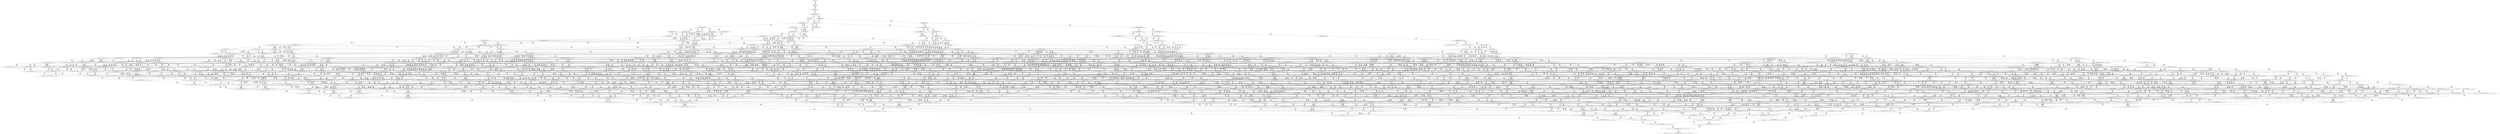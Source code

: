 digraph {
	S0[label="S0: [0, 0] [0, 0] \n{}{}"];
	S1[label="S1: [0, 0] [64, 80] \n{T0J0:64-80}{1}"];
	S2[label="S2: [64, 80] [109, 137] \n{T0J1:109-137}{1, 2}"];
	S3[label="S3: [109, 137] [124, 156] \n{T0J1:109-137, T0J2:124-156}{1, 2, 3}"];
	S4[label="S4: [124, 137] [164, 187] \n{T0J3:164-187}{1, 2, 3, 4}"];
	S5[label="S5: [124, 156] [146, 184] \n{T0J14:146-184}{1, 2, 3, 15}"];
	S6[label="S6: [134, 150] [164, 187] \n{T0J3:164-187, T0J6:134-150}{1, 2, 3, 4, 7}"];
	S7[label="S7: [146, 184] [164, 206] \n{T0J3:164-206}{1, 2, 3, 4, 15}"];
	S8[label="S8: [146, 155] [223, 252] \n{T0J15:223-252}{1, 2, 3, 15, 16}"];
	S9[label="S9: [164, 187] [166, 191] \n{T0J3:164-187, T0J7:166-191}{1, 2, 3, 4, 7, 8}"];
	S10[label="S10: [156, 197] [164, 206] \n{}{1, 2, 3, 4, 7, 15}"];
	S11[label="S11: [164, 206] [223, 252] \n{T0J3:164-206, T0J15:223-252}{1, 2, 3, 4, 15, 16}"];
	S12[label="S12: [150, 160] [223, 252] \n{T0J15:223-252, T0J20:150-160}{1, 2, 3, 15, 16, 21}"];
	S13[label="S13: [164, 184] [170, 192] \n{T0J4:170-192}{1, 2, 3, 4, 5, 6, 15}"];
	S14[label="S14: [164, 184] [199, 228] \n{T0J5:199-228}{1, 2, 3, 4, 5, 6, 15}"];
	S15[label="S15: [166, 191] [204, 237] \n{T0J10:204-237}{1, 2, 3, 4, 7, 8, 11}"];
	S16[label="S16: [164, 206] [188, 238] \n{T0J7:188-238}{1, 2, 3, 4, 7, 8, 15}"];
	S17[label="S17: [174, 218] [223, 252] \n{T0J6:174-218, T0J15:223-252}{1, 2, 3, 4, 7, 15, 16}"];
	S18[label="S18: [190, 210] [223, 252] \n{T0J3:190-210, T0J15:223-252}{1, 2, 3, 4, 15, 16, 21}"];
	S19[label="S19: [217, 239] [223, 252] \n{T0J15:223-252, T0J21:217-239}{1, 2, 3, 15, 16, 21, 22}"];
	S20[label="S20: [166, 191] [170, 195] \n{T0J4:170-195}{1, 2, 3, 4, 5, 6, 7, 8}"];
	S21[label="S21: [166, 191] [199, 231] \n{T0J5:199-231}{1, 2, 3, 4, 5, 6, 7, 8}"];
	S22[label="S22: [166, 186] [171, 193] \n{T0J8:171-193}{1, 2, 3, 4, 7, 8, 9, 10}"];
	S23[label="S23: [166, 186] [194, 221] \n{T0J9:194-221}{1, 2, 3, 4, 7, 8, 9, 10}"];
	S24[label="S24: [164, 206] [170, 241] \n{}{1, 2, 3, 4, 5, 6, 7, 15}"];
	S25[label="S25: [170, 250] [223, 252] \n{T0J15:223-252}{1, 2, 3, 4, 5, 6, 15, 16}"];
	S26[label="S26: [188, 238] [204, 257] \n{T0J10:204-257}{1, 2, 3, 4, 7, 8, 11, 15}"];
	S27[label="S27: [206, 250] [223, 252] \n{T0J7:206-250, T0J15:223-252}{1, 2, 3, 4, 7, 8, 15, 16}"];
	S28[label="S28: [200, 222] [223, 252] \n{T0J6:200-222, T0J15:223-252}{1, 2, 3, 4, 7, 15, 16, 21}"];
	S29[label="S29: [223, 252] [257, 289] \n{T0J3:257-289}{1, 2, 3, 4, 15, 16, 21, 22}"];
	S30[label="S30: [170, 231] [204, 242] \n{T0J10:204-242}{1, 2, 3, 4, 5, 6, 7, 8, 11}"];
	S31[label="S31: [201, 235] [204, 237] \n{T0J5:201-235, T0J10:204-237}{1, 2, 3, 4, 5, 6, 7, 8, 11}"];
	S32[label="S32: [171, 226] [204, 237] \n{T0J10:204-237}{1, 2, 3, 4, 7, 8, 9, 10, 11}"];
	S33[label="S33: [170, 241] [188, 250] \n{}{1, 2, 3, 4, 5, 6, 7, 8, 15}"];
	S34[label="S34: [188, 206] [193, 213] \n{T0J8:193-213}{1, 2, 3, 4, 7, 8, 9, 10, 15}"];
	S35[label="S35: [188, 206] [216, 241] \n{T0J9:216-241}{1, 2, 3, 4, 7, 8, 9, 10, 15}"];
	S36[label="S36: [180, 252] [223, 263] \n{}{1, 2, 3, 4, 5, 6, 7, 15, 16}"];
	S37[label="S37: [196, 218] [223, 252] \n{T0J4:196-218, T0J15:223-252}{1, 2, 3, 4, 5, 6, 15, 16, 21}"];
	S38[label="S38: [223, 252] [225, 254] \n{T0J5:225-254, T0J15:223-252}{1, 2, 3, 4, 5, 6, 15, 16, 21}"];
	S39[label="S39: [204, 238] [252, 298] \n{T0J11:252-298}{1, 2, 3, 4, 7, 8, 11, 12, 15}"];
	S40[label="S40: [204, 257] [246, 335] \n{}{1, 2, 3, 4, 7, 8, 11, 15, 16}"];
	S41[label="S41: [223, 252] [232, 263] \n{T0J7:232-263, T0J15:223-252}{1, 2, 3, 4, 7, 8, 15, 16, 21}"];
	S42[label="S42: [233, 265] [257, 289] \n{T0J3:257-289, T0J6:233-265}{1, 2, 3, 4, 7, 15, 16, 21, 22}"];
	S43[label="S43: [170, 226] [171, 231] \n{}{1, 2, 3, 4, 5, 6, 7, 8, 9, 10}"];
	S44[label="S44: [188, 257] [204, 292] \n{}{1, 2, 3, 4, 5, 6, 7, 8, 11, 15}"];
	S45[label="S45: [193, 257] [204, 273] \n{}{1, 2, 3, 4, 7, 8, 9, 10, 11, 15}"];
	S46[label="S46: [212, 263] [223, 294] \n{}{1, 2, 3, 4, 5, 6, 7, 8, 15, 16}"];
	S47[label="S47: [211, 252] [223, 285] \n{}{1, 2, 3, 4, 7, 8, 9, 10, 15, 16}"];
	S48[label="S48: [206, 254] [223, 266] \n{}{1, 2, 3, 4, 5, 6, 7, 15, 16, 21}"];
	S49[label="S49: [204, 235] [252, 295] \n{T0J11:252-295}{1, 2, 3, 4, 5, 6, 7, 8, 11, 12}"];
	S50[label="S50: [204, 226] [252, 286] \n{T0J11:252-286}{1, 2, 3, 4, 7, 8, 9, 10, 11, 12}"];
	S51[label="S51: [220, 298] [252, 303] \n{T0J12:220-303}{1, 2, 3, 4, 7, 8, 11, 12, 13, 15}"];
	S52[label="S52: [246, 335] [252, 379] \n{}{1, 2, 3, 4, 7, 8, 11, 12, 15, 16}"];
	S53[label="S53: [246, 335] [271, 342] \n{T0J16:271-342}{1, 2, 3, 4, 7, 8, 11, 15, 16, 17}"];
	S54[label="S54: [208, 287] [246, 335] \n{}{1, 2, 3, 4, 7, 8, 11, 15, 16, 21}"];
	S55[label="S55: [257, 289] [265, 306] \n{T0J7:265-306}{1, 2, 3, 4, 7, 8, 15, 16, 21, 22}"];
	S56[label="S56: [171, 242] [204, 277] \n{}{1, 2, 3, 4, 5, 6, 7, 8, 9, 10, 11}"];
	S57[label="S57: [175, 250] [188, 276] \n{}{1, 2, 3, 4, 5, 6, 7, 8, 9, 10, 15}"];
	S58[label="S58: [204, 298] [252, 342] \n{}{1, 2, 3, 4, 5, 6, 7, 8, 11, 12, 15}"];
	S59[label="S59: [204, 298] [252, 342] \n{}{1, 2, 3, 4, 7, 8, 9, 10, 11, 12, 15}"];
	S60[label="S60: [204, 326] [246, 379] \n{}{1, 2, 3, 4, 5, 6, 7, 8, 11, 15, 16}"];
	S61[label="S61: [204, 317] [246, 379] \n{}{1, 2, 3, 4, 7, 8, 9, 10, 11, 15, 16}"];
	S62[label="S62: [223, 266] [232, 296] \n{}{1, 2, 3, 4, 5, 6, 7, 8, 15, 16, 21}"];
	S63[label="S63: [232, 252] [237, 259] \n{T0J8:237-259}{1, 2, 3, 4, 7, 8, 9, 10, 15, 16, 21}"];
	S64[label="S64: [232, 252] [260, 287] \n{T0J9:260-287}{1, 2, 3, 4, 7, 8, 9, 10, 15, 16, 21}"];
	S65[label="S65: [257, 265] [263, 273] \n{T0J4:263-273}{1, 2, 3, 4, 5, 6, 7, 15, 16, 21, 22}"];
	S66[label="S66: [257, 265] [292, 309] \n{T0J5:292-309}{1, 2, 3, 4, 5, 6, 7, 15, 16, 21, 22}"];
	S67[label="S67: [204, 292] [248, 343] \n{T0J24:248-343}{1, 2, 3, 4, 5, 6, 7, 8, 11, 15, 25}"];
	S68[label="S68: [204, 273] [211, 303] \n{T0J25:211-303}{1, 2, 3, 4, 7, 8, 9, 10, 11, 15, 26}"];
	S69[label="S69: [220, 256] [252, 295] \n{T0J11:252-295, T0J12:220-256}{1, 2, 3, 4, 5, 6, 7, 8, 11, 12, 13}"];
	S70[label="S70: [220, 247] [252, 286] \n{T0J11:252-286, T0J12:220-247}{1, 2, 3, 4, 7, 8, 9, 10, 11, 12, 13}"];
	S71[label="S71: [252, 303] [271, 352] \n{T0J13:271-352}{1, 2, 3, 4, 7, 8, 11, 12, 13, 14, 15}"];
	S72[label="S72: [252, 309] [262, 385] \n{}{1, 2, 3, 4, 7, 8, 11, 12, 13, 15, 16}"];
	S73[label="S73: [252, 348] [294, 379] \n{}{1, 2, 3, 4, 7, 8, 11, 12, 15, 16, 17}"];
	S74[label="S74: [246, 335] [252, 379] \n{}{1, 2, 3, 4, 7, 8, 11, 12, 15, 16, 21}"];
	S75[label="S75: [271, 342] [314, 374] \n{T0J17:314-374}{1, 2, 3, 4, 7, 8, 11, 15, 16, 17, 18}"];
	S76[label="S76: [246, 335] [271, 348] \n{}{1, 2, 3, 4, 7, 8, 11, 15, 16, 17, 21}"];
	S77[label="S77: [246, 335] [275, 372] \n{}{1, 2, 3, 4, 7, 8, 11, 15, 16, 21, 22}"];
	S78[label="S78: [188, 292] [204, 326] \n{}{1, 2, 3, 4, 5, 6, 7, 8, 9, 10, 11, 15}"];
	S79[label="S79: [217, 294] [223, 298] \n{}{1, 2, 3, 4, 5, 6, 7, 8, 9, 10, 15, 16}"];
	S80[label="S80: [204, 277] [252, 302] \n{T0J11:252-302}{1, 2, 3, 4, 5, 6, 7, 8, 9, 10, 11, 12}"];
	S81[label="S81: [220, 319] [252, 342] \n{}{1, 2, 3, 4, 5, 6, 7, 8, 11, 12, 13, 15}"];
	S82[label="S82: [220, 309] [252, 342] \n{}{1, 2, 3, 4, 7, 8, 9, 10, 11, 12, 13, 15}"];
	S83[label="S83: [246, 379] [252, 395] \n{}{1, 2, 3, 4, 5, 6, 7, 8, 11, 12, 15, 16}"];
	S84[label="S84: [246, 348] [252, 385] \n{}{1, 2, 3, 4, 7, 8, 9, 10, 11, 12, 15, 16}"];
	S85[label="S85: [246, 365] [271, 379] \n{}{1, 2, 3, 4, 5, 6, 7, 8, 11, 15, 16, 17}"];
	S86[label="S86: [246, 348] [271, 379] \n{}{1, 2, 3, 4, 7, 8, 9, 10, 11, 15, 16, 17}"];
	S87[label="S87: [208, 333] [246, 379] \n{}{1, 2, 3, 4, 5, 6, 7, 8, 11, 15, 16, 21}"];
	S88[label="S88: [208, 323] [246, 379] \n{}{1, 2, 3, 4, 7, 8, 9, 10, 11, 15, 16, 21}"];
	S89[label="S89: [263, 306] [265, 333] \n{}{1, 2, 3, 4, 5, 6, 7, 8, 15, 16, 21, 22}"];
	S90[label="S90: [265, 288] [270, 323] \n{}{1, 2, 3, 4, 7, 8, 9, 10, 15, 16, 21, 22}"];
	S91[label="S91: [248, 343] [252, 352] \n{}{1, 2, 3, 4, 5, 6, 7, 8, 11, 12, 15, 25}"];
	S92[label="S92: [211, 310] [252, 348] \n{}{1, 2, 3, 4, 7, 8, 9, 10, 11, 12, 15, 26}"];
	S93[label="S93: [246, 350] [253, 389] \n{}{1, 2, 3, 4, 5, 6, 7, 8, 11, 15, 16, 25}"];
	S94[label="S94: [211, 310] [246, 385] \n{}{1, 2, 3, 4, 7, 8, 9, 10, 11, 15, 16, 26}"];
	S95[label="S95: [252, 295] [271, 320] \n{T0J13:271-320}{1, 2, 3, 4, 5, 6, 7, 8, 11, 12, 13, 14}"];
	S96[label="S96: [252, 286] [271, 311] \n{T0J11:252-286, T0J13:271-311}{1, 2, 3, 4, 7, 8, 9, 10, 11, 12, 13, 14}"];
	S97[label="S97: [262, 352] [303, 385] \n{}{1, 2, 3, 4, 7, 8, 11, 12, 13, 14, 15, 16}"];
	S98[label="S98: [271, 288] [279, 299] \n{T0J26:279-299}{1, 2, 3, 4, 7, 8, 11, 12, 13, 14, 15, 27}"];
	S99[label="S99: [262, 348] [294, 385] \n{}{1, 2, 3, 4, 7, 8, 11, 12, 13, 15, 16, 17}"];
	S100[label="S100: [252, 309] [262, 385] \n{}{1, 2, 3, 4, 7, 8, 11, 12, 13, 15, 16, 21}"];
	S101[label="S101: [294, 374] [319, 379] \n{T0J17:314-374}{1, 2, 3, 4, 7, 8, 11, 12, 15, 16, 17, 18}"];
	S102[label="S102: [252, 348] [294, 379] \n{}{1, 2, 3, 4, 7, 8, 11, 12, 15, 16, 17, 21}"];
	S103[label="S103: [252, 372] [294, 379] \n{}{1, 2, 3, 4, 7, 8, 11, 12, 15, 16, 21, 22}"];
	S104[label="S104: [303, 328] [314, 374] \n{T0J17:314-374, T0J18:303-328}{1, 2, 3, 4, 7, 8, 11, 15, 16, 17, 18, 19}"];
	S105[label="S105: [271, 348] [314, 374] \n{T0J17:314-374}{1, 2, 3, 4, 7, 8, 11, 15, 16, 17, 18, 21}"];
	S106[label="S106: [271, 348] [294, 372] \n{}{1, 2, 3, 4, 7, 8, 11, 15, 16, 17, 21, 22}"];
	S107[label="S107: [270, 319] [275, 372] \n{T0J22:270-319}{1, 2, 3, 4, 7, 8, 11, 15, 16, 21, 22, 23}"];
	S108[label="S108: [204, 342] [252, 363] \n{}{1, 2, 3, 4, 5, 6, 7, 8, 9, 10, 11, 12, 15}"];
	S109[label="S109: [204, 361] [246, 400] \n{}{1, 2, 3, 4, 5, 6, 7, 8, 9, 10, 11, 15, 16}"];
	S110[label="S110: [228, 296] [232, 301] \n{}{1, 2, 3, 4, 5, 6, 7, 8, 9, 10, 15, 16, 21}"];
	S111[label="S111: [204, 327] [248, 364] \n{}{1, 2, 3, 4, 5, 6, 7, 8, 9, 10, 11, 15, 25}"];
	S112[label="S112: [204, 324] [211, 333] \n{}{1, 2, 3, 4, 5, 6, 7, 8, 9, 10, 11, 15, 26}"];
	S113[label="S113: [220, 298] [252, 302] \n{}{1, 2, 3, 4, 5, 6, 7, 8, 9, 10, 11, 12, 13}"];
	S114[label="S114: [252, 347] [271, 369] \n{}{1, 2, 3, 4, 5, 6, 7, 8, 11, 12, 13, 14, 15}"];
	S115[label="S115: [252, 342] [271, 352] \n{}{1, 2, 3, 4, 7, 8, 9, 10, 11, 12, 13, 14, 15}"];
	S116[label="S116: [252, 353] [262, 402] \n{}{1, 2, 3, 4, 5, 6, 7, 8, 11, 12, 13, 15, 16}"];
	S117[label="S117: [252, 342] [262, 385] \n{}{1, 2, 3, 4, 7, 8, 9, 10, 11, 12, 13, 15, 16}"];
	S118[label="S118: [252, 379] [294, 395] \n{}{1, 2, 3, 4, 5, 6, 7, 8, 11, 12, 15, 16, 17}"];
	S119[label="S119: [252, 348] [294, 385] \n{}{1, 2, 3, 4, 7, 8, 9, 10, 11, 12, 15, 16, 17}"];
	S120[label="S120: [246, 379] [252, 395] \n{}{1, 2, 3, 4, 5, 6, 7, 8, 11, 12, 15, 16, 21}"];
	S121[label="S121: [246, 348] [252, 385] \n{}{1, 2, 3, 4, 7, 8, 9, 10, 11, 12, 15, 16, 21}"];
	S122[label="S122: [271, 379] [314, 391] \n{}{1, 2, 3, 4, 5, 6, 7, 8, 11, 15, 16, 17, 18}"];
	S123[label="S123: [271, 374] [314, 379] \n{T0J17:314-374}{1, 2, 3, 4, 7, 8, 9, 10, 11, 15, 16, 17, 18}"];
	S124[label="S124: [299, 323] [314, 374] \n{T0J9:299-323, T0J17:314-374}{1, 2, 3, 4, 7, 8, 9, 10, 11, 15, 16, 17, 18}"];
	S125[label="S125: [246, 365] [271, 379] \n{}{1, 2, 3, 4, 5, 6, 7, 8, 11, 15, 16, 17, 21}"];
	S126[label="S126: [246, 348] [271, 379] \n{}{1, 2, 3, 4, 7, 8, 9, 10, 11, 15, 16, 17, 21}"];
	S127[label="S127: [246, 379] [275, 389] \n{}{1, 2, 3, 4, 5, 6, 7, 8, 11, 15, 16, 21, 22}"];
	S128[label="S128: [246, 372] [275, 379] \n{}{1, 2, 3, 4, 7, 8, 9, 10, 11, 15, 16, 21, 22}"];
	S129[label="S129: [252, 342] [264, 367] \n{}{1, 2, 3, 4, 5, 6, 7, 8, 11, 12, 13, 15, 25}"];
	S130[label="S130: [227, 310] [252, 348] \n{}{1, 2, 3, 4, 7, 8, 9, 10, 11, 12, 13, 15, 26}"];
	S131[label="S131: [252, 367] [294, 402] \n{}{1, 2, 3, 4, 5, 6, 7, 8, 11, 12, 15, 16, 25}"];
	S132[label="S132: [246, 348] [259, 385] \n{}{1, 2, 3, 4, 7, 8, 9, 10, 11, 12, 15, 16, 26}"];
	S133[label="S133: [253, 367] [294, 389] \n{}{1, 2, 3, 4, 5, 6, 7, 8, 11, 15, 16, 17, 25}"];
	S134[label="S134: [246, 348] [271, 385] \n{}{1, 2, 3, 4, 7, 8, 9, 10, 11, 15, 16, 17, 26}"];
	S135[label="S135: [246, 367] [253, 389] \n{}{1, 2, 3, 4, 5, 6, 7, 8, 11, 15, 16, 21, 25}"];
	S136[label="S136: [215, 310] [246, 385] \n{}{1, 2, 3, 4, 7, 8, 9, 10, 11, 15, 16, 21, 26}"];
	S137[label="S137: [294, 352] [310, 385] \n{}{1, 2, 3, 4, 7, 8, 11, 12, 13, 14, 15, 16, 17}"];
	S138[label="S138: [262, 352] [303, 385] \n{}{1, 2, 3, 4, 7, 8, 11, 12, 13, 14, 15, 16, 21}"];
	S139[label="S139: [279, 299] [303, 385] \n{}{1, 2, 3, 4, 7, 8, 11, 12, 13, 14, 15, 16, 27}"];
	S140[label="S140: [294, 374] [330, 385] \n{T0J17:330-374}{1, 2, 3, 4, 7, 8, 11, 12, 13, 15, 16, 17, 18}"];
	S141[label="S141: [262, 348] [294, 385] \n{}{1, 2, 3, 4, 7, 8, 11, 12, 13, 15, 16, 17, 21}"];
	S142[label="S142: [262, 372] [294, 385] \n{}{1, 2, 3, 4, 7, 8, 11, 12, 13, 15, 16, 21, 22}"];
	S143[label="S143: [294, 374] [319, 379] \n{T0J17:314-374}{1, 2, 3, 4, 7, 8, 11, 12, 15, 16, 17, 18, 21}"];
	S144[label="S144: [294, 372] [300, 379] \n{}{1, 2, 3, 4, 7, 8, 11, 12, 15, 16, 17, 21, 22}"];
	S145[label="S145: [275, 348] [294, 379] \n{}{1, 2, 3, 4, 7, 8, 11, 12, 15, 16, 21, 22, 23}"];
	S146[label="S146: [303, 328] [314, 374] \n{T0J17:314-374, T0J18:303-328}{1, 2, 3, 4, 7, 8, 11, 15, 16, 17, 18, 19, 21}"];
	S147[label="S147: [294, 372] [338, 374] \n{T0J17:314-374}{1, 2, 3, 4, 7, 8, 11, 15, 16, 17, 18, 21, 22}"];
	S148[label="S148: [275, 348] [295, 372] \n{}{1, 2, 3, 4, 7, 8, 11, 15, 16, 17, 21, 22, 23}"];
	S149[label="S149: [275, 321] [296, 372] \n{T0J23:296-321}{1, 2, 3, 4, 7, 8, 11, 15, 16, 21, 22, 23, 24}"];
	S150[label="S150: [220, 363] [252, 363] \n{}{1, 2, 3, 4, 5, 6, 7, 8, 9, 10, 11, 12, 13, 15}"];
	S151[label="S151: [246, 400] [252, 439] \n{}{1, 2, 3, 4, 5, 6, 7, 8, 9, 10, 11, 12, 15, 16}"];
	S152[label="S152: [246, 400] [271, 415] \n{}{1, 2, 3, 4, 5, 6, 7, 8, 9, 10, 11, 15, 16, 17}"];
	S153[label="S153: [208, 368] [246, 400] \n{}{1, 2, 3, 4, 5, 6, 7, 8, 9, 10, 11, 15, 16, 21}"];
	S154[label="S154: [265, 333] [268, 341] \n{}{1, 2, 3, 4, 5, 6, 7, 8, 9, 10, 15, 16, 21, 22}"];
	S155[label="S155: [248, 364] [252, 403] \n{}{1, 2, 3, 4, 5, 6, 7, 8, 9, 10, 11, 12, 15, 25}"];
	S156[label="S156: [211, 363] [252, 402] \n{}{1, 2, 3, 4, 5, 6, 7, 8, 9, 10, 11, 12, 15, 26}"];
	S157[label="S157: [246, 400] [253, 439] \n{}{1, 2, 3, 4, 5, 6, 7, 8, 9, 10, 11, 15, 16, 25}"];
	S158[label="S158: [211, 363] [246, 439] \n{}{1, 2, 3, 4, 5, 6, 7, 8, 9, 10, 11, 15, 16, 26}"];
	S159[label="S159: [252, 320] [271, 362] \n{}{1, 2, 3, 4, 5, 6, 7, 8, 9, 10, 11, 12, 13, 14}"];
	S160[label="S160: [262, 385] [303, 402] \n{}{1, 2, 3, 4, 5, 6, 7, 8, 11, 12, 13, 14, 15, 16}"];
	S161[label="S161: [262, 352] [303, 385] \n{}{1, 2, 3, 4, 7, 8, 9, 10, 11, 12, 13, 14, 15, 16}"];
	S162[label="S162: [271, 316] [279, 369] \n{}{1, 2, 3, 4, 5, 6, 7, 8, 11, 12, 13, 14, 15, 27}"];
	S163[label="S163: [279, 299] [306, 333] \n{T0J5:306-333}{1, 2, 3, 4, 5, 6, 7, 8, 11, 12, 13, 14, 15, 27}"];
	S164[label="S164: [271, 299] [279, 352] \n{}{1, 2, 3, 4, 7, 8, 9, 10, 11, 12, 13, 14, 15, 27}"];
	S165[label="S165: [262, 385] [294, 402] \n{}{1, 2, 3, 4, 5, 6, 7, 8, 11, 12, 13, 15, 16, 17}"];
	S166[label="S166: [262, 348] [294, 385] \n{}{1, 2, 3, 4, 7, 8, 9, 10, 11, 12, 13, 15, 16, 17}"];
	S167[label="S167: [252, 353] [262, 402] \n{}{1, 2, 3, 4, 5, 6, 7, 8, 11, 12, 13, 15, 16, 21}"];
	S168[label="S168: [252, 323] [262, 385] \n{}{1, 2, 3, 4, 7, 8, 9, 10, 11, 12, 13, 15, 16, 21}"];
	S169[label="S169: [294, 391] [319, 418] \n{}{1, 2, 3, 4, 5, 6, 7, 8, 11, 12, 15, 16, 17, 18}"];
	S170[label="S170: [252, 379] [294, 395] \n{}{1, 2, 3, 4, 5, 6, 7, 8, 11, 12, 15, 16, 17, 21}"];
	S171[label="S171: [252, 348] [294, 385] \n{}{1, 2, 3, 4, 7, 8, 9, 10, 11, 12, 15, 16, 17, 21}"];
	S172[label="S172: [252, 389] [294, 416] \n{}{1, 2, 3, 4, 5, 6, 7, 8, 11, 12, 15, 16, 21, 22}"];
	S173[label="S173: [252, 372] [294, 385] \n{}{1, 2, 3, 4, 7, 8, 9, 10, 11, 12, 15, 16, 21, 22}"];
	S174[label="S174: [303, 372] [314, 391] \n{}{1, 2, 3, 4, 5, 6, 7, 8, 11, 15, 16, 17, 18, 19}"];
	S175[label="S175: [271, 379] [314, 392] \n{}{1, 2, 3, 4, 5, 6, 7, 8, 11, 15, 16, 17, 18, 21}"];
	S176[label="S176: [271, 374] [314, 379] \n{T0J17:314-374}{1, 2, 3, 4, 7, 8, 9, 10, 11, 15, 16, 17, 18, 21}"];
	S177[label="S177: [299, 323] [314, 374] \n{T0J9:299-323, T0J17:314-374}{1, 2, 3, 4, 7, 8, 9, 10, 11, 15, 16, 17, 18, 21}"];
	S178[label="S178: [271, 379] [294, 392] \n{}{1, 2, 3, 4, 5, 6, 7, 8, 11, 15, 16, 17, 21, 22}"];
	S179[label="S179: [271, 372] [294, 379] \n{}{1, 2, 3, 4, 7, 8, 9, 10, 11, 15, 16, 17, 21, 22}"];
	S180[label="S180: [270, 363] [275, 389] \n{}{1, 2, 3, 4, 5, 6, 7, 8, 11, 15, 16, 21, 22, 23}"];
	S181[label="S181: [270, 323] [275, 379] \n{}{1, 2, 3, 4, 7, 8, 9, 10, 11, 15, 16, 21, 22, 23}"];
	S182[label="S182: [211, 363] [248, 403] \n{}{1, 2, 3, 4, 5, 6, 7, 8, 9, 10, 11, 15, 25, 26}"];
	S183[label="S183: [264, 367] [301, 369] \n{}{1, 2, 3, 4, 5, 6, 7, 8, 11, 12, 13, 14, 15, 25}"];
	S184[label="S184: [252, 348] [271, 352] \n{}{1, 2, 3, 4, 7, 8, 9, 10, 11, 12, 13, 14, 15, 26}"];
	S185[label="S185: [262, 367] [294, 402] \n{}{1, 2, 3, 4, 5, 6, 7, 8, 11, 12, 13, 15, 16, 25}"];
	S186[label="S186: [252, 348] [262, 385] \n{}{1, 2, 3, 4, 7, 8, 9, 10, 11, 12, 13, 15, 16, 26}"];
	S187[label="S187: [294, 367] [300, 402] \n{}{1, 2, 3, 4, 5, 6, 7, 8, 11, 12, 15, 16, 17, 25}"];
	S188[label="S188: [294, 374] [319, 385] \n{T0J17:314-374}{1, 2, 3, 4, 7, 8, 9, 10, 11, 12, 15, 16, 17, 18}"];
	S189[label="S189: [259, 348] [294, 385] \n{}{1, 2, 3, 4, 7, 8, 9, 10, 11, 12, 15, 16, 17, 26}"];
	S190[label="S190: [252, 367] [294, 402] \n{}{1, 2, 3, 4, 5, 6, 7, 8, 11, 12, 15, 16, 21, 25}"];
	S191[label="S191: [246, 348] [259, 385] \n{}{1, 2, 3, 4, 7, 8, 9, 10, 11, 12, 15, 16, 21, 26}"];
	S192[label="S192: [294, 389] [320, 391] \n{}{1, 2, 3, 4, 5, 6, 7, 8, 11, 15, 16, 17, 18, 25}"];
	S193[label="S193: [303, 328] [314, 379] \n{T0J17:314-374, T0J18:303-328}{1, 2, 3, 4, 7, 8, 9, 10, 11, 15, 16, 17, 18, 19}"];
	S194[label="S194: [271, 374] [314, 385] \n{T0J17:314-374}{1, 2, 3, 4, 7, 8, 9, 10, 11, 15, 16, 17, 18, 26}"];
	S195[label="S195: [253, 367] [294, 389] \n{}{1, 2, 3, 4, 5, 6, 7, 8, 11, 15, 16, 17, 21, 25}"];
	S196[label="S196: [246, 348] [271, 385] \n{}{1, 2, 3, 4, 7, 8, 9, 10, 11, 15, 16, 17, 21, 26}"];
	S197[label="S197: [253, 389] [295, 389] \n{}{1, 2, 3, 4, 5, 6, 7, 8, 11, 15, 16, 21, 22, 25}"];
	S198[label="S198: [246, 372] [275, 385] \n{}{1, 2, 3, 4, 7, 8, 9, 10, 11, 15, 16, 21, 22, 26}"];
	S199[label="S199: [294, 352] [310, 385] \n{}{1, 2, 3, 4, 7, 8, 11, 12, 13, 14, 15, 16, 17, 21}"];
	S200[label="S200: [294, 372] [313, 385] \n{}{1, 2, 3, 4, 7, 8, 11, 12, 13, 14, 15, 16, 21, 22}"];
	S201[label="S201: [279, 299] [303, 385] \n{}{1, 2, 3, 4, 7, 8, 11, 12, 13, 14, 15, 16, 21, 27}"];
	S202[label="S202: [303, 348] [327, 385] \n{T0J16:327-348}{1, 2, 3, 4, 7, 8, 11, 12, 13, 14, 15, 16, 17, 27}"];
	S203[label="S203: [294, 374] [330, 385] \n{T0J17:330-374}{1, 2, 3, 4, 7, 8, 11, 12, 13, 15, 16, 17, 18, 21}"];
	S204[label="S204: [294, 372] [310, 385] \n{}{1, 2, 3, 4, 7, 8, 11, 12, 13, 15, 16, 17, 21, 22}"];
	S205[label="S205: [286, 319] [294, 385] \n{}{1, 2, 3, 4, 7, 8, 11, 12, 13, 15, 16, 21, 22, 23}"];
	S206[label="S206: [294, 348] [323, 379] \n{}{1, 2, 3, 4, 7, 8, 11, 12, 15, 16, 17, 21, 22, 23}"];
	S207[label="S207: [294, 348] [301, 379] \n{T0J23:296-321}{1, 2, 3, 4, 7, 8, 11, 12, 15, 16, 21, 22, 23, 24}"];
	S208[label="S208: [295, 372] [343, 374] \n{T0J17:343-374}{1, 2, 3, 4, 7, 8, 11, 15, 16, 17, 18, 21, 22, 23}"];
	S209[label="S209: [295, 348] [301, 372] \n{T0J23:296-321}{1, 2, 3, 4, 7, 8, 11, 15, 16, 17, 21, 22, 23, 24}"];
	S210[label="S210: [252, 369] [271, 427] \n{}{1, 2, 3, 4, 5, 6, 7, 8, 9, 10, 11, 12, 13, 14, 15}"];
	S211[label="S211: [252, 421] [262, 452] \n{}{1, 2, 3, 4, 5, 6, 7, 8, 9, 10, 11, 12, 13, 15, 16}"];
	S212[label="S212: [252, 415] [294, 460] \n{}{1, 2, 3, 4, 5, 6, 7, 8, 9, 10, 11, 12, 15, 16, 17}"];
	S213[label="S213: [246, 400] [252, 439] \n{}{1, 2, 3, 4, 5, 6, 7, 8, 9, 10, 11, 12, 15, 16, 21}"];
	S214[label="S214: [271, 415] [314, 441] \n{}{1, 2, 3, 4, 5, 6, 7, 8, 9, 10, 11, 15, 16, 17, 18}"];
	S215[label="S215: [246, 400] [271, 415] \n{}{1, 2, 3, 4, 5, 6, 7, 8, 9, 10, 11, 15, 16, 17, 21}"];
	S216[label="S216: [246, 400] [275, 439] \n{}{1, 2, 3, 4, 5, 6, 7, 8, 9, 10, 11, 15, 16, 21, 22}"];
	S217[label="S217: [252, 385] [264, 406] \n{}{1, 2, 3, 4, 5, 6, 7, 8, 9, 10, 11, 12, 13, 15, 25}"];
	S218[label="S218: [227, 384] [252, 402] \n{}{1, 2, 3, 4, 5, 6, 7, 8, 9, 10, 11, 12, 13, 15, 26}"];
	S219[label="S219: [252, 439] [294, 461] \n{}{1, 2, 3, 4, 5, 6, 7, 8, 9, 10, 11, 12, 15, 16, 25}"];
	S220[label="S220: [246, 423] [259, 460] \n{}{1, 2, 3, 4, 5, 6, 7, 8, 9, 10, 11, 12, 15, 16, 26}"];
	S221[label="S221: [253, 439] [294, 443] \n{}{1, 2, 3, 4, 5, 6, 7, 8, 9, 10, 11, 15, 16, 17, 25}"];
	S222[label="S222: [246, 423] [271, 439] \n{}{1, 2, 3, 4, 5, 6, 7, 8, 9, 10, 11, 15, 16, 17, 26}"];
	S223[label="S223: [246, 400] [253, 439] \n{}{1, 2, 3, 4, 5, 6, 7, 8, 9, 10, 11, 15, 16, 21, 25}"];
	S224[label="S224: [215, 377] [246, 439] \n{}{1, 2, 3, 4, 5, 6, 7, 8, 9, 10, 11, 15, 16, 21, 26}"];
	S225[label="S225: [294, 385] [310, 402] \n{}{1, 2, 3, 4, 5, 6, 7, 8, 11, 12, 13, 14, 15, 16, 17}"];
	S226[label="S226: [262, 385] [303, 402] \n{}{1, 2, 3, 4, 5, 6, 7, 8, 11, 12, 13, 14, 15, 16, 21}"];
	S227[label="S227: [262, 352] [303, 385] \n{}{1, 2, 3, 4, 7, 8, 9, 10, 11, 12, 13, 14, 15, 16, 21}"];
	S228[label="S228: [279, 369] [303, 402] \n{}{1, 2, 3, 4, 5, 6, 7, 8, 11, 12, 13, 14, 15, 16, 27}"];
	S229[label="S229: [279, 352] [303, 385] \n{}{1, 2, 3, 4, 7, 8, 9, 10, 11, 12, 13, 14, 15, 16, 27}"];
	S230[label="S230: [303, 323] [307, 385] \n{T0J9:307-323}{1, 2, 3, 4, 7, 8, 9, 10, 11, 12, 13, 14, 15, 16, 27}"];
	S231[label="S231: [294, 391] [319, 418] \n{}{1, 2, 3, 4, 5, 6, 7, 8, 11, 12, 13, 15, 16, 17, 18}"];
	S232[label="S232: [262, 385] [294, 402] \n{}{1, 2, 3, 4, 5, 6, 7, 8, 11, 12, 13, 15, 16, 17, 21}"];
	S233[label="S233: [262, 348] [294, 385] \n{}{1, 2, 3, 4, 7, 8, 9, 10, 11, 12, 13, 15, 16, 17, 21}"];
	S234[label="S234: [262, 389] [294, 416] \n{}{1, 2, 3, 4, 5, 6, 7, 8, 11, 12, 13, 15, 16, 21, 22}"];
	S235[label="S235: [262, 372] [294, 385] \n{}{1, 2, 3, 4, 7, 8, 9, 10, 11, 12, 13, 15, 16, 21, 22}"];
	S236[label="S236: [294, 391] [319, 418] \n{}{1, 2, 3, 4, 5, 6, 7, 8, 11, 12, 15, 16, 17, 18, 21}"];
	S237[label="S237: [294, 389] [300, 416] \n{}{1, 2, 3, 4, 5, 6, 7, 8, 11, 12, 15, 16, 17, 21, 22}"];
	S238[label="S238: [275, 379] [294, 416] \n{}{1, 2, 3, 4, 5, 6, 7, 8, 11, 12, 15, 16, 21, 22, 23}"];
	S239[label="S239: [275, 348] [294, 385] \n{}{1, 2, 3, 4, 7, 8, 9, 10, 11, 12, 15, 16, 21, 22, 23}"];
	S240[label="S240: [303, 372] [314, 392] \n{}{1, 2, 3, 4, 5, 6, 7, 8, 11, 15, 16, 17, 18, 19, 21}"];
	S241[label="S241: [294, 391] [338, 416] \n{}{1, 2, 3, 4, 5, 6, 7, 8, 11, 15, 16, 17, 18, 21, 22}"];
	S242[label="S242: [275, 372] [295, 392] \n{}{1, 2, 3, 4, 5, 6, 7, 8, 11, 15, 16, 17, 21, 22, 23}"];
	S243[label="S243: [275, 348] [295, 379] \n{}{1, 2, 3, 4, 7, 8, 9, 10, 11, 15, 16, 17, 21, 22, 23}"];
	S244[label="S244: [275, 365] [296, 389] \n{}{1, 2, 3, 4, 5, 6, 7, 8, 11, 15, 16, 21, 22, 23, 24}"];
	S245[label="S245: [275, 321] [296, 379] \n{T0J23:296-321}{1, 2, 3, 4, 7, 8, 9, 10, 11, 15, 16, 21, 22, 23, 24}"];
	S246[label="S246: [296, 323] [303, 372] \n{T0J9:303-323, T0J23:296-321}{1, 2, 3, 4, 7, 8, 9, 10, 11, 15, 16, 21, 22, 23, 24}"];
	S247[label="S247: [248, 403] [259, 427] \n{}{1, 2, 3, 4, 5, 6, 7, 8, 9, 10, 11, 12, 15, 25, 26}"];
	S248[label="S248: [246, 406] [260, 464] \n{}{1, 2, 3, 4, 5, 6, 7, 8, 9, 10, 11, 15, 16, 25, 26}"];
	S249[label="S249: [294, 369] [311, 402] \n{}{1, 2, 3, 4, 5, 6, 7, 8, 11, 12, 13, 14, 15, 16, 25}"];
	S250[label="S250: [294, 352] [310, 385] \n{}{1, 2, 3, 4, 7, 8, 9, 10, 11, 12, 13, 14, 15, 16, 17}"];
	S251[label="S251: [262, 352] [303, 385] \n{}{1, 2, 3, 4, 7, 8, 9, 10, 11, 12, 13, 14, 15, 16, 26}"];
	S252[label="S252: [279, 367] [301, 369] \n{}{1, 2, 3, 4, 5, 6, 7, 8, 11, 12, 13, 14, 15, 25, 27}"];
	S253[label="S253: [271, 310] [279, 352] \n{}{1, 2, 3, 4, 7, 8, 9, 10, 11, 12, 13, 14, 15, 26, 27}"];
	S254[label="S254: [294, 367] [310, 402] \n{}{1, 2, 3, 4, 5, 6, 7, 8, 11, 12, 13, 15, 16, 17, 25}"];
	S255[label="S255: [294, 374] [330, 385] \n{T0J17:330-374}{1, 2, 3, 4, 7, 8, 9, 10, 11, 12, 13, 15, 16, 17, 18}"];
	S256[label="S256: [262, 348] [294, 385] \n{}{1, 2, 3, 4, 7, 8, 9, 10, 11, 12, 13, 15, 16, 17, 26}"];
	S257[label="S257: [262, 367] [294, 402] \n{}{1, 2, 3, 4, 5, 6, 7, 8, 11, 12, 13, 15, 16, 21, 25}"];
	S258[label="S258: [256, 310] [262, 385] \n{}{1, 2, 3, 4, 7, 8, 9, 10, 11, 12, 13, 15, 16, 21, 26}"];
	S259[label="S259: [314, 365] [326, 418] \n{}{1, 2, 3, 4, 5, 6, 7, 8, 11, 12, 15, 16, 17, 18, 19}"];
	S260[label="S260: [300, 391] [342, 418] \n{}{1, 2, 3, 4, 5, 6, 7, 8, 11, 12, 15, 16, 17, 18, 25}"];
	S261[label="S261: [294, 367] [300, 402] \n{}{1, 2, 3, 4, 5, 6, 7, 8, 11, 12, 15, 16, 17, 21, 25}"];
	S262[label="S262: [294, 374] [319, 385] \n{T0J17:314-374}{1, 2, 3, 4, 7, 8, 9, 10, 11, 12, 15, 16, 17, 18, 21}"];
	S263[label="S263: [294, 372] [300, 385] \n{}{1, 2, 3, 4, 7, 8, 9, 10, 11, 12, 15, 16, 17, 21, 22}"];
	S264[label="S264: [259, 348] [294, 385] \n{}{1, 2, 3, 4, 7, 8, 9, 10, 11, 12, 15, 16, 17, 21, 26}"];
	S265[label="S265: [294, 389] [301, 416] \n{}{1, 2, 3, 4, 5, 6, 7, 8, 11, 12, 15, 16, 21, 22, 25}"];
	S266[label="S266: [259, 372] [294, 385] \n{}{1, 2, 3, 4, 7, 8, 9, 10, 11, 12, 15, 16, 21, 22, 26}"];
	S267[label="S267: [314, 385] [367, 391] \n{T0J19:367-385}{1, 2, 3, 4, 5, 6, 7, 8, 11, 15, 16, 17, 18, 19, 20}"];
	S268[label="S268: [314, 367] [326, 391] \n{}{1, 2, 3, 4, 5, 6, 7, 8, 11, 15, 16, 17, 18, 19, 25}"];
	S269[label="S269: [294, 389] [320, 392] \n{}{1, 2, 3, 4, 5, 6, 7, 8, 11, 15, 16, 17, 18, 21, 25}"];
	S270[label="S270: [303, 328] [314, 379] \n{T0J17:314-374, T0J18:303-328}{1, 2, 3, 4, 7, 8, 9, 10, 11, 15, 16, 17, 18, 19, 21}"];
	S271[label="S271: [294, 374] [338, 379] \n{T0J17:314-374}{1, 2, 3, 4, 7, 8, 9, 10, 11, 15, 16, 17, 18, 21, 22}"];
	S272[label="S272: [271, 374] [314, 385] \n{T0J17:314-374}{1, 2, 3, 4, 7, 8, 9, 10, 11, 15, 16, 17, 18, 21, 26}"];
	S273[label="S273: [294, 389] [301, 392] \n{}{1, 2, 3, 4, 5, 6, 7, 8, 11, 15, 16, 17, 21, 22, 25}"];
	S274[label="S274: [271, 372] [294, 385] \n{}{1, 2, 3, 4, 7, 8, 9, 10, 11, 15, 16, 17, 21, 22, 26}"];
	S275[label="S275: [275, 367] [295, 389] \n{}{1, 2, 3, 4, 5, 6, 7, 8, 11, 15, 16, 21, 22, 23, 25}"];
	S276[label="S276: [270, 319] [275, 385] \n{}{1, 2, 3, 4, 7, 8, 9, 10, 11, 15, 16, 21, 22, 23, 26}"];
	S277[label="S277: [294, 374] [319, 385] \n{T0J17:314-374}{1, 2, 3, 4, 7, 8, 9, 10, 11, 12, 15, 16, 17, 18, 26}"];
	S278[label="S278: [298, 310] [320, 391] \n{T0J20:298-310}{1, 2, 3, 4, 5, 6, 7, 8, 11, 15, 16, 17, 18, 21, 25}"];
	S279[label="S279: [303, 328] [314, 385] \n{T0J17:314-374, T0J18:303-328}{1, 2, 3, 4, 7, 8, 9, 10, 11, 15, 16, 17, 18, 19, 26}"];
	S280[label="S280: [303, 348] [327, 385] \n{T0J16:327-348}{1, 2, 3, 4, 7, 8, 11, 12, 13, 14, 15, 16, 17, 21, 27}"];
	S281[label="S281: [303, 372] [346, 385] \n{T0J21:346-372}{1, 2, 3, 4, 7, 8, 11, 12, 13, 14, 15, 16, 21, 22, 27}"];
	S282[label="S282: [294, 352] [337, 385] \n{T0J13:337-352}{1, 2, 3, 4, 7, 8, 11, 12, 13, 14, 15, 16, 21, 22, 23}"];
	S283[label="S283: [294, 348] [334, 385] \n{T0J16:334-348}{1, 2, 3, 4, 7, 8, 11, 12, 13, 15, 16, 17, 21, 22, 23}"];
	S284[label="S284: [294, 321] [312, 385] \n{T0J23:312-321}{1, 2, 3, 4, 7, 8, 11, 12, 13, 15, 16, 21, 22, 23, 24}"];
	S285[label="S285: [262, 452] [303, 485] \n{}{1, 2, 3, 4, 5, 6, 7, 8, 9, 10, 11, 12, 13, 14, 15, 16}"];
	S286[label="S286: [271, 377] [279, 427] \n{}{1, 2, 3, 4, 5, 6, 7, 8, 9, 10, 11, 12, 13, 14, 15, 27}"];
	S287[label="S287: [262, 443] [294, 460] \n{}{1, 2, 3, 4, 5, 6, 7, 8, 9, 10, 11, 12, 13, 15, 16, 17}"];
	S288[label="S288: [252, 421] [262, 452] \n{}{1, 2, 3, 4, 5, 6, 7, 8, 9, 10, 11, 12, 13, 15, 16, 21}"];
	S289[label="S289: [294, 460] [319, 475] \n{}{1, 2, 3, 4, 5, 6, 7, 8, 9, 10, 11, 12, 15, 16, 17, 18}"];
	S290[label="S290: [252, 439] [294, 460] \n{}{1, 2, 3, 4, 5, 6, 7, 8, 9, 10, 11, 12, 15, 16, 17, 21}"];
	S291[label="S291: [252, 439] [294, 467] \n{}{1, 2, 3, 4, 5, 6, 7, 8, 9, 10, 11, 12, 15, 16, 21, 22}"];
	S292[label="S292: [303, 423] [314, 441] \n{}{1, 2, 3, 4, 5, 6, 7, 8, 9, 10, 11, 15, 16, 17, 18, 19}"];
	S293[label="S293: [271, 415] [314, 469] \n{}{1, 2, 3, 4, 5, 6, 7, 8, 9, 10, 11, 15, 16, 17, 18, 21}"];
	S294[label="S294: [271, 439] [294, 467] \n{}{1, 2, 3, 4, 5, 6, 7, 8, 9, 10, 11, 15, 16, 17, 21, 22}"];
	S295[label="S295: [270, 414] [275, 439] \n{}{1, 2, 3, 4, 5, 6, 7, 8, 9, 10, 11, 15, 16, 21, 22, 23}"];
	S296[label="S296: [264, 427] [301, 449] \n{}{1, 2, 3, 4, 5, 6, 7, 8, 9, 10, 11, 12, 13, 14, 15, 25}"];
	S297[label="S297: [252, 402] [271, 448] \n{}{1, 2, 3, 4, 5, 6, 7, 8, 9, 10, 11, 12, 13, 14, 15, 26}"];
	S298[label="S298: [262, 460] [294, 480] \n{}{1, 2, 3, 4, 5, 6, 7, 8, 9, 10, 11, 12, 13, 15, 16, 25}"];
	S299[label="S299: [252, 444] [262, 480] \n{}{1, 2, 3, 4, 5, 6, 7, 8, 9, 10, 11, 12, 13, 15, 16, 26}"];
	S300[label="S300: [294, 443] [300, 499] \n{}{1, 2, 3, 4, 5, 6, 7, 8, 9, 10, 11, 12, 15, 16, 17, 25}"];
	S301[label="S301: [259, 443] [294, 483] \n{}{1, 2, 3, 4, 5, 6, 7, 8, 9, 10, 11, 12, 15, 16, 17, 26}"];
	S302[label="S302: [252, 439] [294, 461] \n{}{1, 2, 3, 4, 5, 6, 7, 8, 9, 10, 11, 12, 15, 16, 21, 25}"];
	S303[label="S303: [246, 439] [259, 460] \n{}{1, 2, 3, 4, 5, 6, 7, 8, 9, 10, 11, 12, 15, 16, 21, 26}"];
	S304[label="S304: [294, 443] [320, 469] \n{}{1, 2, 3, 4, 5, 6, 7, 8, 9, 10, 11, 15, 16, 17, 18, 25}"];
	S305[label="S305: [271, 439] [314, 469] \n{}{1, 2, 3, 4, 5, 6, 7, 8, 9, 10, 11, 15, 16, 17, 18, 26}"];
	S306[label="S306: [253, 439] [294, 445] \n{}{1, 2, 3, 4, 5, 6, 7, 8, 9, 10, 11, 15, 16, 17, 21, 25}"];
	S307[label="S307: [246, 439] [271, 443] \n{}{1, 2, 3, 4, 5, 6, 7, 8, 9, 10, 11, 15, 16, 17, 21, 26}"];
	S308[label="S308: [253, 439] [295, 467] \n{}{1, 2, 3, 4, 5, 6, 7, 8, 9, 10, 11, 15, 16, 21, 22, 25}"];
	S309[label="S309: [246, 439] [275, 467] \n{}{1, 2, 3, 4, 5, 6, 7, 8, 9, 10, 11, 15, 16, 21, 22, 26}"];
	S310[label="S310: [294, 385] [310, 402] \n{}{1, 2, 3, 4, 5, 6, 7, 8, 11, 12, 13, 14, 15, 16, 17, 21}"];
	S311[label="S311: [294, 389] [313, 416] \n{}{1, 2, 3, 4, 5, 6, 7, 8, 11, 12, 13, 14, 15, 16, 21, 22}"];
	S312[label="S312: [279, 343] [303, 402] \n{}{1, 2, 3, 4, 5, 6, 7, 8, 11, 12, 13, 14, 15, 16, 21, 27}"];
	S313[label="S313: [279, 299] [303, 385] \n{}{1, 2, 3, 4, 7, 8, 9, 10, 11, 12, 13, 14, 15, 16, 21, 27}"];
	S314[label="S314: [303, 323] [307, 385] \n{T0J9:307-323}{1, 2, 3, 4, 7, 8, 9, 10, 11, 12, 13, 14, 15, 16, 21, 27}"];
	S315[label="S315: [302, 385] [310, 402] \n{}{1, 2, 3, 4, 5, 6, 7, 8, 11, 12, 13, 14, 15, 16, 17, 27}"];
	S316[label="S316: [294, 391] [319, 418] \n{}{1, 2, 3, 4, 5, 6, 7, 8, 11, 12, 13, 15, 16, 17, 18, 21}"];
	S317[label="S317: [294, 389] [310, 416] \n{}{1, 2, 3, 4, 5, 6, 7, 8, 11, 12, 13, 15, 16, 17, 21, 22}"];
	S318[label="S318: [286, 363] [294, 416] \n{}{1, 2, 3, 4, 5, 6, 7, 8, 11, 12, 13, 15, 16, 21, 22, 23}"];
	S319[label="S319: [286, 323] [294, 385] \n{}{1, 2, 3, 4, 7, 8, 9, 10, 11, 12, 13, 15, 16, 21, 22, 23}"];
	S320[label="S320: [294, 379] [318, 416] \n{}{1, 2, 3, 4, 5, 6, 7, 8, 11, 12, 15, 16, 17, 21, 22, 23}"];
	S321[label="S321: [294, 379] [301, 416] \n{}{1, 2, 3, 4, 5, 6, 7, 8, 11, 12, 15, 16, 21, 22, 23, 24}"];
	S322[label="S322: [295, 391] [338, 416] \n{}{1, 2, 3, 4, 5, 6, 7, 8, 11, 15, 16, 17, 18, 21, 22, 23}"];
	S323[label="S323: [295, 372] [301, 392] \n{}{1, 2, 3, 4, 5, 6, 7, 8, 11, 15, 16, 17, 21, 22, 23, 24}"];
	S324[label="S324: [252, 424] [264, 428] \n{}{1, 2, 3, 4, 5, 6, 7, 8, 9, 10, 11, 12, 13, 15, 25, 26}"];
	S325[label="S325: [259, 464] [294, 480] \n{}{1, 2, 3, 4, 5, 6, 7, 8, 9, 10, 11, 12, 15, 16, 25, 26}"];
	S326[label="S326: [260, 443] [294, 464] \n{}{1, 2, 3, 4, 5, 6, 7, 8, 9, 10, 11, 15, 16, 17, 25, 26}"];
	S327[label="S327: [246, 439] [260, 464] \n{}{1, 2, 3, 4, 5, 6, 7, 8, 9, 10, 11, 15, 16, 21, 25, 26}"];
	S328[label="S328: [310, 391] [345, 418] \n{}{1, 2, 3, 4, 5, 6, 7, 8, 11, 12, 13, 14, 15, 16, 17, 18}"];
	S329[label="S329: [310, 369] [342, 402] \n{}{1, 2, 3, 4, 5, 6, 7, 8, 11, 12, 13, 14, 15, 16, 17, 25}"];
	S330[label="S330: [294, 369] [311, 402] \n{}{1, 2, 3, 4, 5, 6, 7, 8, 11, 12, 13, 14, 15, 16, 21, 25}"];
	S331[label="S331: [294, 352] [310, 385] \n{}{1, 2, 3, 4, 7, 8, 9, 10, 11, 12, 13, 14, 15, 16, 17, 21}"];
	S332[label="S332: [294, 372] [313, 385] \n{}{1, 2, 3, 4, 7, 8, 9, 10, 11, 12, 13, 14, 15, 16, 21, 22}"];
	S333[label="S333: [262, 352] [303, 385] \n{}{1, 2, 3, 4, 7, 8, 9, 10, 11, 12, 13, 14, 15, 16, 21, 26}"];
	S334[label="S334: [301, 369] [311, 402] \n{}{1, 2, 3, 4, 5, 6, 7, 8, 11, 12, 13, 14, 15, 16, 25, 27}"];
	S335[label="S335: [303, 348] [327, 385] \n{T0J16:327-348}{1, 2, 3, 4, 7, 8, 9, 10, 11, 12, 13, 14, 15, 16, 17, 27}"];
	S336[label="S336: [279, 352] [303, 385] \n{}{1, 2, 3, 4, 7, 8, 9, 10, 11, 12, 13, 14, 15, 16, 26, 27}"];
	S337[label="S337: [319, 345] [326, 418] \n{T0J18:326-345}{1, 2, 3, 4, 5, 6, 7, 8, 11, 12, 13, 15, 16, 17, 18, 19}"];
	S338[label="S338: [310, 391] [342, 418] \n{}{1, 2, 3, 4, 5, 6, 7, 8, 11, 12, 13, 15, 16, 17, 18, 25}"];
	S339[label="S339: [294, 367] [310, 402] \n{}{1, 2, 3, 4, 5, 6, 7, 8, 11, 12, 13, 15, 16, 17, 21, 25}"];
	S340[label="S340: [294, 374] [330, 385] \n{T0J17:330-374}{1, 2, 3, 4, 7, 8, 9, 10, 11, 12, 13, 15, 16, 17, 18, 21}"];
	S341[label="S341: [294, 372] [310, 385] \n{}{1, 2, 3, 4, 7, 8, 9, 10, 11, 12, 13, 15, 16, 17, 21, 22}"];
	S342[label="S342: [262, 348] [294, 385] \n{}{1, 2, 3, 4, 7, 8, 9, 10, 11, 12, 13, 15, 16, 17, 21, 26}"];
	S343[label="S343: [294, 389] [310, 416] \n{}{1, 2, 3, 4, 5, 6, 7, 8, 11, 12, 13, 15, 16, 21, 22, 25}"];
	S344[label="S344: [262, 372] [294, 385] \n{}{1, 2, 3, 4, 7, 8, 9, 10, 11, 12, 13, 15, 16, 21, 22, 26}"];
	S345[label="S345: [314, 365] [326, 418] \n{}{1, 2, 3, 4, 5, 6, 7, 8, 11, 12, 15, 16, 17, 18, 19, 21}"];
	S346[label="S346: [300, 391] [342, 418] \n{}{1, 2, 3, 4, 5, 6, 7, 8, 11, 12, 15, 16, 17, 18, 21, 22}"];
	S347[label="S347: [300, 391] [342, 418] \n{}{1, 2, 3, 4, 5, 6, 7, 8, 11, 12, 15, 16, 17, 18, 21, 25}"];
	S348[label="S348: [300, 389] [342, 416] \n{}{1, 2, 3, 4, 5, 6, 7, 8, 11, 12, 15, 16, 17, 21, 22, 25}"];
	S349[label="S349: [294, 367] [318, 416] \n{}{1, 2, 3, 4, 5, 6, 7, 8, 11, 12, 15, 16, 21, 22, 23, 25}"];
	S350[label="S350: [294, 348] [323, 385] \n{}{1, 2, 3, 4, 7, 8, 9, 10, 11, 12, 15, 16, 17, 21, 22, 23}"];
	S351[label="S351: [294, 348] [301, 385] \n{T0J23:296-321}{1, 2, 3, 4, 7, 8, 9, 10, 11, 12, 15, 16, 21, 22, 23, 24}"];
	S352[label="S352: [275, 348] [294, 385] \n{}{1, 2, 3, 4, 7, 8, 9, 10, 11, 12, 15, 16, 21, 22, 23, 26}"];
	S353[label="S353: [314, 385] [367, 392] \n{T0J19:367-385}{1, 2, 3, 4, 5, 6, 7, 8, 11, 15, 16, 17, 18, 19, 20, 21}"];
	S354[label="S354: [314, 389] [338, 416] \n{}{1, 2, 3, 4, 5, 6, 7, 8, 11, 15, 16, 17, 18, 19, 21, 22}"];
	S355[label="S355: [314, 367] [326, 392] \n{}{1, 2, 3, 4, 5, 6, 7, 8, 11, 15, 16, 17, 18, 19, 21, 25}"];
	S356[label="S356: [301, 391] [343, 416] \n{}{1, 2, 3, 4, 5, 6, 7, 8, 11, 15, 16, 17, 18, 21, 22, 25}"];
	S357[label="S357: [295, 367] [318, 392] \n{}{1, 2, 3, 4, 5, 6, 7, 8, 11, 15, 16, 17, 21, 22, 23, 25}"];
	S358[label="S358: [295, 374] [343, 379] \n{T0J17:343-374}{1, 2, 3, 4, 7, 8, 9, 10, 11, 15, 16, 17, 18, 21, 22, 23}"];
	S359[label="S359: [295, 348] [301, 379] \n{T0J23:296-321}{1, 2, 3, 4, 7, 8, 9, 10, 11, 15, 16, 17, 21, 22, 23, 24}"];
	S360[label="S360: [275, 348] [295, 385] \n{}{1, 2, 3, 4, 7, 8, 9, 10, 11, 15, 16, 17, 21, 22, 23, 26}"];
	S361[label="S361: [295, 367] [301, 389] \n{}{1, 2, 3, 4, 5, 6, 7, 8, 11, 15, 16, 21, 22, 23, 24, 25}"];
	S362[label="S362: [296, 384] [359, 389] \n{T0J28:359-384}{1, 2, 3, 4, 5, 6, 7, 8, 11, 15, 16, 21, 22, 23, 24, 29}"];
	S363[label="S363: [275, 321] [296, 385] \n{T0J23:296-321}{1, 2, 3, 4, 7, 8, 9, 10, 11, 15, 16, 21, 22, 23, 24, 26}"];
	S364[label="S364: [294, 352] [310, 385] \n{}{1, 2, 3, 4, 7, 8, 9, 10, 11, 12, 13, 14, 15, 16, 17, 26}"];
	S365[label="S365: [294, 374] [330, 385] \n{T0J17:330-374}{1, 2, 3, 4, 7, 8, 9, 10, 11, 12, 13, 15, 16, 17, 18, 26}"];
	S366[label="S366: [332, 345] [342, 418] \n{T0J18:332-345}{1, 2, 3, 4, 5, 6, 7, 8, 11, 12, 15, 16, 17, 18, 19, 25}"];
	S367[label="S367: [304, 310] [342, 418] \n{T0J20:304-310}{1, 2, 3, 4, 5, 6, 7, 8, 11, 12, 15, 16, 17, 18, 21, 25}"];
	S368[label="S368: [294, 374] [319, 385] \n{T0J17:314-374}{1, 2, 3, 4, 7, 8, 9, 10, 11, 12, 15, 16, 17, 18, 21, 26}"];
	S369[label="S369: [294, 372] [307, 385] \n{}{1, 2, 3, 4, 7, 8, 9, 10, 11, 12, 15, 16, 17, 21, 22, 26}"];
	S370[label="S370: [303, 328] [314, 385] \n{T0J17:314-374, T0J18:303-328}{1, 2, 3, 4, 7, 8, 9, 10, 11, 15, 16, 17, 18, 19, 21, 26}"];
	S371[label="S371: [294, 374] [338, 385] \n{T0J17:314-374}{1, 2, 3, 4, 7, 8, 9, 10, 11, 15, 16, 17, 18, 21, 22, 26}"];
	S372[label="S372: [294, 485] [310, 512] \n{}{1, 2, 3, 4, 5, 6, 7, 8, 9, 10, 11, 12, 13, 14, 15, 16, 17}"];
	S373[label="S373: [262, 457] [303, 485] \n{}{1, 2, 3, 4, 5, 6, 7, 8, 9, 10, 11, 12, 13, 14, 15, 16, 21}"];
	S374[label="S374: [279, 427] [303, 485] \n{}{1, 2, 3, 4, 5, 6, 7, 8, 9, 10, 11, 12, 13, 14, 15, 16, 27}"];
	S375[label="S375: [294, 475] [319, 481] \n{}{1, 2, 3, 4, 5, 6, 7, 8, 9, 10, 11, 12, 13, 15, 16, 17, 18}"];
	S376[label="S376: [262, 460] [294, 460] \n{}{1, 2, 3, 4, 5, 6, 7, 8, 9, 10, 11, 12, 13, 15, 16, 17, 21}"];
	S377[label="S377: [262, 460] [294, 467] \n{}{1, 2, 3, 4, 5, 6, 7, 8, 9, 10, 11, 12, 13, 15, 16, 21, 22}"];
	S378[label="S378: [294, 469] [319, 475] \n{}{1, 2, 3, 4, 5, 6, 7, 8, 9, 10, 11, 12, 15, 16, 17, 18, 21}"];
	S379[label="S379: [294, 467] [300, 499] \n{}{1, 2, 3, 4, 5, 6, 7, 8, 9, 10, 11, 12, 15, 16, 17, 21, 22}"];
	S380[label="S380: [275, 439] [294, 474] \n{}{1, 2, 3, 4, 5, 6, 7, 8, 9, 10, 11, 12, 15, 16, 21, 22, 23}"];
	S381[label="S381: [303, 423] [314, 469] \n{}{1, 2, 3, 4, 5, 6, 7, 8, 9, 10, 11, 15, 16, 17, 18, 19, 21}"];
	S382[label="S382: [294, 467] [338, 469] \n{}{1, 2, 3, 4, 5, 6, 7, 8, 9, 10, 11, 15, 16, 17, 18, 21, 22}"];
	S383[label="S383: [275, 439] [295, 467] \n{}{1, 2, 3, 4, 5, 6, 7, 8, 9, 10, 11, 15, 16, 17, 21, 22, 23}"];
	S384[label="S384: [275, 416] [296, 439] \n{}{1, 2, 3, 4, 5, 6, 7, 8, 9, 10, 11, 15, 16, 21, 22, 23, 24}"];
	S385[label="S385: [294, 480] [311, 524] \n{}{1, 2, 3, 4, 5, 6, 7, 8, 9, 10, 11, 12, 13, 14, 15, 16, 25}"];
	S386[label="S386: [262, 480] [303, 508] \n{}{1, 2, 3, 4, 5, 6, 7, 8, 9, 10, 11, 12, 13, 14, 15, 16, 26}"];
	S387[label="S387: [279, 427] [301, 449] \n{}{1, 2, 3, 4, 5, 6, 7, 8, 9, 10, 11, 12, 13, 14, 15, 25, 27}"];
	S388[label="S388: [271, 388] [279, 448] \n{}{1, 2, 3, 4, 5, 6, 7, 8, 9, 10, 11, 12, 13, 14, 15, 26, 27}"];
	S389[label="S389: [294, 464] [310, 499] \n{}{1, 2, 3, 4, 5, 6, 7, 8, 9, 10, 11, 12, 13, 15, 16, 17, 25}"];
	S390[label="S390: [262, 464] [294, 483] \n{}{1, 2, 3, 4, 5, 6, 7, 8, 9, 10, 11, 12, 13, 15, 16, 17, 26}"];
	S391[label="S391: [262, 460] [294, 480] \n{}{1, 2, 3, 4, 5, 6, 7, 8, 9, 10, 11, 12, 13, 15, 16, 21, 25}"];
	S392[label="S392: [256, 460] [262, 480] \n{}{1, 2, 3, 4, 5, 6, 7, 8, 9, 10, 11, 12, 13, 15, 16, 21, 26}"];
	S393[label="S393: [314, 441] [326, 483] \n{}{1, 2, 3, 4, 5, 6, 7, 8, 9, 10, 11, 12, 15, 16, 17, 18, 19}"];
	S394[label="S394: [300, 469] [342, 503] \n{}{1, 2, 3, 4, 5, 6, 7, 8, 9, 10, 11, 12, 15, 16, 17, 18, 25}"];
	S395[label="S395: [294, 445] [300, 499] \n{}{1, 2, 3, 4, 5, 6, 7, 8, 9, 10, 11, 12, 15, 16, 17, 21, 25}"];
	S396[label="S396: [259, 443] [294, 499] \n{}{1, 2, 3, 4, 5, 6, 7, 8, 9, 10, 11, 12, 15, 16, 17, 21, 26}"];
	S397[label="S397: [294, 467] [301, 499] \n{}{1, 2, 3, 4, 5, 6, 7, 8, 9, 10, 11, 12, 15, 16, 21, 22, 25}"];
	S398[label="S398: [259, 467] [294, 499] \n{}{1, 2, 3, 4, 5, 6, 7, 8, 9, 10, 11, 12, 15, 16, 21, 22, 26}"];
	S399[label="S399: [314, 441] [367, 463] \n{}{1, 2, 3, 4, 5, 6, 7, 8, 9, 10, 11, 15, 16, 17, 18, 19, 20}"];
	S400[label="S400: [314, 428] [326, 469] \n{}{1, 2, 3, 4, 5, 6, 7, 8, 9, 10, 11, 15, 16, 17, 18, 19, 25}"];
	S401[label="S401: [294, 445] [320, 469] \n{}{1, 2, 3, 4, 5, 6, 7, 8, 9, 10, 11, 15, 16, 17, 18, 21, 25}"];
	S402[label="S402: [271, 443] [314, 469] \n{}{1, 2, 3, 4, 5, 6, 7, 8, 9, 10, 11, 15, 16, 17, 18, 21, 26}"];
	S403[label="S403: [294, 445] [301, 467] \n{}{1, 2, 3, 4, 5, 6, 7, 8, 9, 10, 11, 15, 16, 17, 21, 22, 25}"];
	S404[label="S404: [271, 443] [294, 467] \n{}{1, 2, 3, 4, 5, 6, 7, 8, 9, 10, 11, 15, 16, 17, 21, 22, 26}"];
	S405[label="S405: [275, 439] [295, 467] \n{}{1, 2, 3, 4, 5, 6, 7, 8, 9, 10, 11, 15, 16, 21, 22, 23, 25}"];
	S406[label="S406: [270, 414] [275, 467] \n{}{1, 2, 3, 4, 5, 6, 7, 8, 9, 10, 11, 15, 16, 21, 22, 23, 26}"];
	S407[label="S407: [294, 469] [319, 499] \n{}{1, 2, 3, 4, 5, 6, 7, 8, 9, 10, 11, 12, 15, 16, 17, 18, 26}"];
	S408[label="S408: [303, 423] [314, 469] \n{}{1, 2, 3, 4, 5, 6, 7, 8, 9, 10, 11, 15, 16, 17, 18, 19, 26}"];
	S409[label="S409: [302, 385] [310, 402] \n{}{1, 2, 3, 4, 5, 6, 7, 8, 11, 12, 13, 14, 15, 16, 17, 21, 27}"];
	S410[label="S410: [302, 389] [313, 416] \n{}{1, 2, 3, 4, 5, 6, 7, 8, 11, 12, 13, 14, 15, 16, 21, 22, 27}"];
	S411[label="S411: [294, 385] [318, 416] \n{}{1, 2, 3, 4, 5, 6, 7, 8, 11, 12, 13, 14, 15, 16, 21, 22, 23}"];
	S412[label="S412: [294, 385] [318, 416] \n{}{1, 2, 3, 4, 5, 6, 7, 8, 11, 12, 13, 15, 16, 17, 21, 22, 23}"];
	S413[label="S413: [294, 365] [310, 416] \n{}{1, 2, 3, 4, 5, 6, 7, 8, 11, 12, 13, 15, 16, 21, 22, 23, 24}"];
	S414[label="S414: [264, 428] [301, 488] \n{}{1, 2, 3, 4, 5, 6, 7, 8, 9, 10, 11, 12, 13, 14, 15, 25, 26}"];
	S415[label="S415: [262, 480] [294, 485] \n{}{1, 2, 3, 4, 5, 6, 7, 8, 9, 10, 11, 12, 13, 15, 16, 25, 26}"];
	S416[label="S416: [294, 464] [307, 503] \n{}{1, 2, 3, 4, 5, 6, 7, 8, 9, 10, 11, 12, 15, 16, 17, 25, 26}"];
	S417[label="S417: [259, 464] [294, 499] \n{}{1, 2, 3, 4, 5, 6, 7, 8, 9, 10, 11, 12, 15, 16, 21, 25, 26}"];
	S418[label="S418: [294, 464] [320, 469] \n{}{1, 2, 3, 4, 5, 6, 7, 8, 9, 10, 11, 15, 16, 17, 18, 25, 26}"];
	S419[label="S419: [260, 443] [294, 464] \n{}{1, 2, 3, 4, 5, 6, 7, 8, 9, 10, 11, 15, 16, 17, 21, 25, 26}"];
	S420[label="S420: [260, 464] [295, 467] \n{}{1, 2, 3, 4, 5, 6, 7, 8, 9, 10, 11, 15, 16, 21, 22, 25, 26}"];
	S421[label="S421: [310, 391] [345, 418] \n{}{1, 2, 3, 4, 5, 6, 7, 8, 11, 12, 13, 14, 15, 16, 17, 18, 21}"];
	S422[label="S422: [310, 389] [342, 416] \n{}{1, 2, 3, 4, 5, 6, 7, 8, 11, 12, 13, 14, 15, 16, 17, 21, 22}"];
	S423[label="S423: [310, 369] [342, 402] \n{}{1, 2, 3, 4, 5, 6, 7, 8, 11, 12, 13, 14, 15, 16, 17, 21, 25}"];
	S424[label="S424: [310, 389] [343, 416] \n{}{1, 2, 3, 4, 5, 6, 7, 8, 11, 12, 13, 14, 15, 16, 21, 22, 25}"];
	S425[label="S425: [302, 367] [311, 402] \n{}{1, 2, 3, 4, 5, 6, 7, 8, 11, 12, 13, 14, 15, 16, 21, 25, 27}"];
	S426[label="S426: [303, 348] [327, 385] \n{T0J16:327-348}{1, 2, 3, 4, 7, 8, 9, 10, 11, 12, 13, 14, 15, 16, 17, 21, 27}"];
	S427[label="S427: [303, 372] [346, 385] \n{T0J21:346-372}{1, 2, 3, 4, 7, 8, 9, 10, 11, 12, 13, 14, 15, 16, 21, 22, 27}"];
	S428[label="S428: [279, 310] [303, 385] \n{}{1, 2, 3, 4, 7, 8, 9, 10, 11, 12, 13, 14, 15, 16, 21, 26, 27}"];
	S429[label="S429: [310, 391] [370, 402] \n{T0J17:370-391}{1, 2, 3, 4, 5, 6, 7, 8, 11, 12, 13, 14, 15, 16, 17, 18, 27}"];
	S430[label="S430: [310, 367] [349, 402] \n{}{1, 2, 3, 4, 5, 6, 7, 8, 11, 12, 13, 14, 15, 16, 17, 25, 27}"];
	S431[label="S431: [319, 345] [326, 418] \n{T0J18:326-345}{1, 2, 3, 4, 5, 6, 7, 8, 11, 12, 13, 15, 16, 17, 18, 19, 21}"];
	S432[label="S432: [310, 391] [342, 418] \n{}{1, 2, 3, 4, 5, 6, 7, 8, 11, 12, 13, 15, 16, 17, 18, 21, 22}"];
	S433[label="S433: [310, 391] [342, 418] \n{}{1, 2, 3, 4, 5, 6, 7, 8, 11, 12, 13, 15, 16, 17, 18, 21, 25}"];
	S434[label="S434: [310, 389] [342, 416] \n{}{1, 2, 3, 4, 5, 6, 7, 8, 11, 12, 13, 15, 16, 17, 21, 22, 25}"];
	S435[label="S435: [294, 367] [318, 416] \n{}{1, 2, 3, 4, 5, 6, 7, 8, 11, 12, 13, 15, 16, 21, 22, 23, 25}"];
	S436[label="S436: [294, 352] [337, 385] \n{T0J13:337-352}{1, 2, 3, 4, 7, 8, 9, 10, 11, 12, 13, 14, 15, 16, 21, 22, 23}"];
	S437[label="S437: [294, 348] [334, 385] \n{T0J16:334-348}{1, 2, 3, 4, 7, 8, 9, 10, 11, 12, 13, 15, 16, 17, 21, 22, 23}"];
	S438[label="S438: [294, 321] [312, 385] \n{T0J23:312-321}{1, 2, 3, 4, 7, 8, 9, 10, 11, 12, 13, 15, 16, 21, 22, 23, 24}"];
	S439[label="S439: [286, 319] [294, 385] \n{}{1, 2, 3, 4, 7, 8, 9, 10, 11, 12, 13, 15, 16, 21, 22, 23, 26}"];
	S440[label="S440: [318, 391] [342, 418] \n{}{1, 2, 3, 4, 5, 6, 7, 8, 11, 12, 15, 16, 17, 18, 21, 22, 23}"];
	S441[label="S441: [301, 365] [320, 416] \n{}{1, 2, 3, 4, 5, 6, 7, 8, 11, 12, 15, 16, 17, 21, 22, 23, 24}"];
	S442[label="S442: [318, 367] [342, 416] \n{}{1, 2, 3, 4, 5, 6, 7, 8, 11, 12, 15, 16, 17, 21, 22, 23, 25}"];
	S443[label="S443: [301, 367] [320, 416] \n{}{1, 2, 3, 4, 5, 6, 7, 8, 11, 12, 15, 16, 21, 22, 23, 24, 25}"];
	S444[label="S444: [301, 384] [359, 416] \n{T0J28:359-384}{1, 2, 3, 4, 5, 6, 7, 8, 11, 12, 15, 16, 21, 22, 23, 24, 29}"];
	S445[label="S445: [327, 345] [338, 416] \n{T0J18:327-345}{1, 2, 3, 4, 5, 6, 7, 8, 11, 15, 16, 17, 18, 19, 21, 22, 23}"];
	S446[label="S446: [301, 391] [338, 416] \n{}{1, 2, 3, 4, 5, 6, 7, 8, 11, 15, 16, 17, 18, 21, 22, 23, 24}"];
	S447[label="S447: [318, 391] [344, 416] \n{}{1, 2, 3, 4, 5, 6, 7, 8, 11, 15, 16, 17, 18, 21, 22, 23, 25}"];
	S448[label="S448: [301, 367] [321, 392] \n{}{1, 2, 3, 4, 5, 6, 7, 8, 11, 15, 16, 17, 21, 22, 23, 24, 25}"];
	S449[label="S449: [301, 384] [359, 392] \n{T0J28:359-384}{1, 2, 3, 4, 5, 6, 7, 8, 11, 15, 16, 17, 21, 22, 23, 24, 29}"];
	S450[label="S450: [294, 352] [310, 385] \n{}{1, 2, 3, 4, 7, 8, 9, 10, 11, 12, 13, 14, 15, 16, 17, 21, 26}"];
	S451[label="S451: [294, 372] [313, 385] \n{}{1, 2, 3, 4, 7, 8, 9, 10, 11, 12, 13, 14, 15, 16, 21, 22, 26}"];
	S452[label="S452: [303, 348] [327, 385] \n{T0J16:327-348}{1, 2, 3, 4, 7, 8, 9, 10, 11, 12, 13, 14, 15, 16, 17, 26, 27}"];
	S453[label="S453: [294, 374] [330, 385] \n{T0J17:330-374}{1, 2, 3, 4, 7, 8, 9, 10, 11, 12, 13, 15, 16, 17, 18, 21, 26}"];
	S454[label="S454: [294, 372] [310, 385] \n{}{1, 2, 3, 4, 7, 8, 9, 10, 11, 12, 13, 15, 16, 17, 21, 22, 26}"];
	S455[label="S455: [332, 345] [342, 418] \n{T0J18:332-345}{1, 2, 3, 4, 5, 6, 7, 8, 11, 12, 15, 16, 17, 18, 19, 21, 22}"];
	S456[label="S456: [342, 391] [349, 418] \n{}{1, 2, 3, 4, 5, 6, 7, 8, 11, 12, 15, 16, 17, 18, 21, 22, 25}"];
	S457[label="S457: [332, 345] [342, 418] \n{T0J18:332-345}{1, 2, 3, 4, 5, 6, 7, 8, 11, 12, 15, 16, 17, 18, 19, 21, 25}"];
	S458[label="S458: [294, 348] [323, 385] \n{}{1, 2, 3, 4, 7, 8, 9, 10, 11, 12, 15, 16, 17, 21, 22, 23, 26}"];
	S459[label="S459: [294, 348] [301, 385] \n{T0J23:296-321}{1, 2, 3, 4, 7, 8, 9, 10, 11, 12, 15, 16, 21, 22, 23, 24, 26}"];
	S460[label="S460: [333, 345] [343, 416] \n{T0J18:333-345}{1, 2, 3, 4, 5, 6, 7, 8, 11, 15, 16, 17, 18, 19, 21, 22, 25}"];
	S461[label="S461: [325, 336] [343, 416] \n{T0J22:325-336}{1, 2, 3, 4, 5, 6, 7, 8, 11, 15, 16, 17, 18, 21, 22, 23, 25}"];
	S462[label="S462: [295, 374] [343, 385] \n{T0J17:343-374}{1, 2, 3, 4, 7, 8, 9, 10, 11, 15, 16, 17, 18, 21, 22, 23, 26}"];
	S463[label="S463: [295, 348] [301, 385] \n{T0J23:296-321}{1, 2, 3, 4, 7, 8, 9, 10, 11, 15, 16, 17, 21, 22, 23, 24, 26}"];
	S464[label="S464: [301, 384] [359, 389] \n{T0J28:359-384}{1, 2, 3, 4, 5, 6, 7, 8, 11, 15, 16, 21, 22, 23, 24, 25, 29}"];
	S465[label="S465: [294, 490] [310, 524] \n{}{1, 2, 3, 4, 5, 6, 7, 8, 9, 10, 11, 12, 13, 14, 15, 16, 17, 21}"];
	S466[label="S466: [294, 485] [313, 541] \n{}{1, 2, 3, 4, 5, 6, 7, 8, 9, 10, 11, 12, 13, 14, 15, 16, 21, 22}"];
	S467[label="S467: [279, 432] [303, 485] \n{}{1, 2, 3, 4, 5, 6, 7, 8, 9, 10, 11, 12, 13, 14, 15, 16, 21, 27}"];
	S468[label="S468: [302, 485] [310, 512] \n{}{1, 2, 3, 4, 5, 6, 7, 8, 9, 10, 11, 12, 13, 14, 15, 16, 17, 27}"];
	S469[label="S469: [294, 475] [319, 490] \n{}{1, 2, 3, 4, 5, 6, 7, 8, 9, 10, 11, 12, 13, 15, 16, 17, 18, 21}"];
	S470[label="S470: [294, 488] [310, 499] \n{}{1, 2, 3, 4, 5, 6, 7, 8, 9, 10, 11, 12, 13, 15, 16, 17, 21, 22}"];
	S471[label="S471: [286, 460] [294, 474] \n{}{1, 2, 3, 4, 5, 6, 7, 8, 9, 10, 11, 12, 13, 15, 16, 21, 22, 23}"];
	S472[label="S472: [294, 467] [318, 499] \n{}{1, 2, 3, 4, 5, 6, 7, 8, 9, 10, 11, 12, 15, 16, 17, 21, 22, 23}"];
	S473[label="S473: [294, 439] [301, 476] \n{}{1, 2, 3, 4, 5, 6, 7, 8, 9, 10, 11, 12, 15, 16, 21, 22, 23, 24}"];
	S474[label="S474: [295, 467] [338, 469] \n{}{1, 2, 3, 4, 5, 6, 7, 8, 9, 10, 11, 15, 16, 17, 18, 21, 22, 23}"];
	S475[label="S475: [295, 439] [301, 467] \n{}{1, 2, 3, 4, 5, 6, 7, 8, 9, 10, 11, 15, 16, 17, 21, 22, 23, 24}"];
	S476[label="S476: [310, 512] [345, 571] \n{}{1, 2, 3, 4, 5, 6, 7, 8, 9, 10, 11, 12, 13, 14, 15, 16, 17, 18}"];
	S477[label="S477: [310, 524] [342, 540] \n{}{1, 2, 3, 4, 5, 6, 7, 8, 9, 10, 11, 12, 13, 14, 15, 16, 17, 25}"];
	S478[label="S478: [294, 485] [311, 524] \n{}{1, 2, 3, 4, 5, 6, 7, 8, 9, 10, 11, 12, 13, 14, 15, 16, 21, 25}"];
	S479[label="S479: [262, 485] [303, 524] \n{}{1, 2, 3, 4, 5, 6, 7, 8, 9, 10, 11, 12, 13, 14, 15, 16, 21, 26}"];
	S480[label="S480: [301, 449] [311, 524] \n{}{1, 2, 3, 4, 5, 6, 7, 8, 9, 10, 11, 12, 13, 14, 15, 16, 25, 27}"];
	S481[label="S481: [279, 448] [303, 508] \n{}{1, 2, 3, 4, 5, 6, 7, 8, 9, 10, 11, 12, 13, 14, 15, 16, 26, 27}"];
	S482[label="S482: [319, 462] [326, 483] \n{}{1, 2, 3, 4, 5, 6, 7, 8, 9, 10, 11, 12, 13, 15, 16, 17, 18, 19}"];
	S483[label="S483: [310, 490] [342, 503] \n{}{1, 2, 3, 4, 5, 6, 7, 8, 9, 10, 11, 12, 13, 15, 16, 17, 18, 25}"];
	S484[label="S484: [294, 466] [310, 499] \n{}{1, 2, 3, 4, 5, 6, 7, 8, 9, 10, 11, 12, 13, 15, 16, 17, 21, 25}"];
	S485[label="S485: [262, 464] [294, 499] \n{}{1, 2, 3, 4, 5, 6, 7, 8, 9, 10, 11, 12, 13, 15, 16, 17, 21, 26}"];
	S486[label="S486: [294, 488] [310, 499] \n{}{1, 2, 3, 4, 5, 6, 7, 8, 9, 10, 11, 12, 13, 15, 16, 21, 22, 25}"];
	S487[label="S487: [262, 488] [294, 499] \n{}{1, 2, 3, 4, 5, 6, 7, 8, 9, 10, 11, 12, 13, 15, 16, 21, 22, 26}"];
	S488[label="S488: [314, 469] [326, 483] \n{}{1, 2, 3, 4, 5, 6, 7, 8, 9, 10, 11, 12, 15, 16, 17, 18, 19, 21}"];
	S489[label="S489: [300, 469] [342, 527] \n{}{1, 2, 3, 4, 5, 6, 7, 8, 9, 10, 11, 12, 15, 16, 17, 18, 21, 22}"];
	S490[label="S490: [300, 469] [342, 505] \n{}{1, 2, 3, 4, 5, 6, 7, 8, 9, 10, 11, 12, 15, 16, 17, 18, 21, 25}"];
	S491[label="S491: [300, 467] [342, 505] \n{}{1, 2, 3, 4, 5, 6, 7, 8, 9, 10, 11, 12, 15, 16, 17, 21, 22, 25}"];
	S492[label="S492: [294, 467] [318, 499] \n{}{1, 2, 3, 4, 5, 6, 7, 8, 9, 10, 11, 12, 15, 16, 21, 22, 23, 25}"];
	S493[label="S493: [275, 467] [294, 499] \n{}{1, 2, 3, 4, 5, 6, 7, 8, 9, 10, 11, 12, 15, 16, 21, 22, 23, 26}"];
	S494[label="S494: [314, 463] [367, 469] \n{}{1, 2, 3, 4, 5, 6, 7, 8, 9, 10, 11, 15, 16, 17, 18, 19, 20, 21}"];
	S495[label="S495: [314, 467] [338, 469] \n{}{1, 2, 3, 4, 5, 6, 7, 8, 9, 10, 11, 15, 16, 17, 18, 19, 21, 22}"];
	S496[label="S496: [314, 445] [326, 469] \n{}{1, 2, 3, 4, 5, 6, 7, 8, 9, 10, 11, 15, 16, 17, 18, 19, 21, 25}"];
	S497[label="S497: [301, 467] [343, 469] \n{}{1, 2, 3, 4, 5, 6, 7, 8, 9, 10, 11, 15, 16, 17, 18, 21, 22, 25}"];
	S498[label="S498: [295, 445] [318, 467] \n{}{1, 2, 3, 4, 5, 6, 7, 8, 9, 10, 11, 15, 16, 17, 21, 22, 23, 25}"];
	S499[label="S499: [275, 443] [295, 467] \n{}{1, 2, 3, 4, 5, 6, 7, 8, 9, 10, 11, 15, 16, 17, 21, 22, 23, 26}"];
	S500[label="S500: [295, 439] [301, 467] \n{}{1, 2, 3, 4, 5, 6, 7, 8, 9, 10, 11, 15, 16, 21, 22, 23, 24, 25}"];
	S501[label="S501: [296, 439] [359, 462] \n{}{1, 2, 3, 4, 5, 6, 7, 8, 9, 10, 11, 15, 16, 21, 22, 23, 24, 29}"];
	S502[label="S502: [275, 416] [296, 467] \n{}{1, 2, 3, 4, 5, 6, 7, 8, 9, 10, 11, 15, 16, 21, 22, 23, 24, 26}"];
	S503[label="S503: [294, 508] [310, 540] \n{}{1, 2, 3, 4, 5, 6, 7, 8, 9, 10, 11, 12, 13, 14, 15, 16, 17, 26}"];
	S504[label="S504: [294, 490] [319, 499] \n{}{1, 2, 3, 4, 5, 6, 7, 8, 9, 10, 11, 12, 13, 15, 16, 17, 18, 26}"];
	S505[label="S505: [326, 469] [342, 503] \n{}{1, 2, 3, 4, 5, 6, 7, 8, 9, 10, 11, 12, 15, 16, 17, 18, 19, 25}"];
	S506[label="S506: [294, 469] [319, 503] \n{}{1, 2, 3, 4, 5, 6, 7, 8, 9, 10, 11, 12, 15, 16, 17, 18, 21, 26}"];
	S507[label="S507: [294, 467] [307, 503] \n{}{1, 2, 3, 4, 5, 6, 7, 8, 9, 10, 11, 12, 15, 16, 17, 21, 22, 26}"];
	S508[label="S508: [303, 423] [314, 469] \n{}{1, 2, 3, 4, 5, 6, 7, 8, 9, 10, 11, 15, 16, 17, 18, 19, 21, 26}"];
	S509[label="S509: [294, 467] [338, 469] \n{}{1, 2, 3, 4, 5, 6, 7, 8, 9, 10, 11, 15, 16, 17, 18, 21, 22, 26}"];
	S510[label="S510: [294, 488] [311, 544] \n{}{1, 2, 3, 4, 5, 6, 7, 8, 9, 10, 11, 12, 13, 14, 15, 16, 25, 26}"];
	S511[label="S511: [279, 428] [301, 488] \n{}{1, 2, 3, 4, 5, 6, 7, 8, 9, 10, 11, 12, 13, 14, 15, 25, 26, 27}"];
	S512[label="S512: [294, 485] [310, 503] \n{}{1, 2, 3, 4, 5, 6, 7, 8, 9, 10, 11, 12, 13, 15, 16, 17, 25, 26}"];
	S513[label="S513: [262, 485] [294, 499] \n{}{1, 2, 3, 4, 5, 6, 7, 8, 9, 10, 11, 12, 13, 15, 16, 21, 25, 26}"];
	S514[label="S514: [326, 463] [367, 501] \n{}{1, 2, 3, 4, 5, 6, 7, 8, 9, 10, 11, 12, 15, 16, 17, 18, 19, 20}"];
	S515[label="S515: [314, 469] [326, 499] \n{}{1, 2, 3, 4, 5, 6, 7, 8, 9, 10, 11, 12, 15, 16, 17, 18, 19, 26}"];
	S516[label="S516: [307, 469] [342, 524] \n{}{1, 2, 3, 4, 5, 6, 7, 8, 9, 10, 11, 12, 15, 16, 17, 18, 25, 26}"];
	S517[label="S517: [294, 464] [307, 503] \n{}{1, 2, 3, 4, 5, 6, 7, 8, 9, 10, 11, 12, 15, 16, 17, 21, 25, 26}"];
	S518[label="S518: [294, 467] [308, 524] \n{}{1, 2, 3, 4, 5, 6, 7, 8, 9, 10, 11, 12, 15, 16, 21, 22, 25, 26}"];
	S519[label="S519: [326, 463] [367, 469] \n{}{1, 2, 3, 4, 5, 6, 7, 8, 9, 10, 11, 15, 16, 17, 18, 19, 20, 25}"];
	S520[label="S520: [314, 463] [367, 469] \n{}{1, 2, 3, 4, 5, 6, 7, 8, 9, 10, 11, 15, 16, 17, 18, 19, 20, 26}"];
	S521[label="S521: [314, 428] [326, 469] \n{}{1, 2, 3, 4, 5, 6, 7, 8, 9, 10, 11, 15, 16, 17, 18, 19, 25, 26}"];
	S522[label="S522: [294, 464] [320, 469] \n{}{1, 2, 3, 4, 5, 6, 7, 8, 9, 10, 11, 15, 16, 17, 18, 21, 25, 26}"];
	S523[label="S523: [294, 464] [308, 467] \n{}{1, 2, 3, 4, 5, 6, 7, 8, 9, 10, 11, 15, 16, 17, 21, 22, 25, 26}"];
	S524[label="S524: [275, 445] [295, 467] \n{}{1, 2, 3, 4, 5, 6, 7, 8, 9, 10, 11, 15, 16, 21, 22, 23, 25, 26}"];
	S525[label="S525: [310, 391] [370, 402] \n{T0J17:370-391}{1, 2, 3, 4, 5, 6, 7, 8, 11, 12, 13, 14, 15, 16, 17, 18, 21, 27}"];
	S526[label="S526: [310, 389] [350, 416] \n{}{1, 2, 3, 4, 5, 6, 7, 8, 11, 12, 13, 14, 15, 16, 17, 21, 22, 27}"];
	S527[label="S527: [310, 367] [350, 402] \n{}{1, 2, 3, 4, 5, 6, 7, 8, 11, 12, 13, 14, 15, 16, 17, 21, 25, 27}"];
	S528[label="S528: [302, 336] [318, 416] \n{}{1, 2, 3, 4, 5, 6, 7, 8, 11, 12, 13, 14, 15, 16, 21, 22, 23, 27}"];
	S529[label="S529: [311, 389] [351, 416] \n{}{1, 2, 3, 4, 5, 6, 7, 8, 11, 12, 13, 14, 15, 16, 21, 22, 25, 27}"];
	S530[label="S530: [318, 369] [342, 416] \n{}{1, 2, 3, 4, 5, 6, 7, 8, 11, 12, 13, 14, 15, 16, 17, 21, 22, 23}"];
	S531[label="S531: [310, 369] [320, 416] \n{}{1, 2, 3, 4, 5, 6, 7, 8, 11, 12, 13, 14, 15, 16, 21, 22, 23, 24}"];
	S532[label="S532: [318, 369] [343, 416] \n{}{1, 2, 3, 4, 5, 6, 7, 8, 11, 12, 13, 14, 15, 16, 21, 22, 23, 25}"];
	S533[label="S533: [318, 391] [362, 416] \n{T0J17:362-391}{1, 2, 3, 4, 5, 6, 7, 8, 11, 12, 13, 15, 16, 17, 18, 21, 22, 23}"];
	S534[label="S534: [310, 365] [320, 416] \n{}{1, 2, 3, 4, 5, 6, 7, 8, 11, 12, 13, 15, 16, 17, 21, 22, 23, 24}"];
	S535[label="S535: [318, 367] [342, 416] \n{}{1, 2, 3, 4, 5, 6, 7, 8, 11, 12, 13, 15, 16, 17, 21, 22, 23, 25}"];
	S536[label="S536: [310, 367] [320, 416] \n{}{1, 2, 3, 4, 5, 6, 7, 8, 11, 12, 13, 15, 16, 21, 22, 23, 24, 25}"];
	S537[label="S537: [310, 384] [359, 416] \n{T0J28:359-384}{1, 2, 3, 4, 5, 6, 7, 8, 11, 12, 13, 15, 16, 21, 22, 23, 24, 29}"];
	S538[label="S538: [303, 348] [327, 385] \n{T0J16:327-348}{1, 2, 3, 4, 7, 8, 9, 10, 11, 12, 13, 14, 15, 16, 17, 21, 26, 27}"];
	S539[label="S539: [303, 372] [346, 385] \n{T0J21:346-372}{1, 2, 3, 4, 7, 8, 9, 10, 11, 12, 13, 14, 15, 16, 21, 22, 26, 27}"];
	S540[label="S540: [294, 352] [337, 385] \n{T0J13:337-352}{1, 2, 3, 4, 7, 8, 9, 10, 11, 12, 13, 14, 15, 16, 21, 22, 23, 26}"];
	S541[label="S541: [294, 348] [334, 385] \n{T0J16:334-348}{1, 2, 3, 4, 7, 8, 9, 10, 11, 12, 13, 15, 16, 17, 21, 22, 23, 26}"];
	S542[label="S542: [294, 321] [312, 385] \n{T0J23:312-321}{1, 2, 3, 4, 7, 8, 9, 10, 11, 12, 13, 15, 16, 21, 22, 23, 24, 26}"];
	S543[label="S543: [320, 391] [349, 416] \n{}{1, 2, 3, 4, 5, 6, 7, 8, 11, 12, 15, 16, 17, 18, 21, 22, 23, 24}"];
	S544[label="S544: [320, 367] [349, 416] \n{}{1, 2, 3, 4, 5, 6, 7, 8, 11, 12, 15, 16, 17, 21, 22, 23, 24, 25}"];
	S545[label="S545: [320, 384] [359, 416] \n{T0J28:359-384}{1, 2, 3, 4, 5, 6, 7, 8, 11, 12, 15, 16, 17, 21, 22, 23, 24, 29}"];
	S546[label="S546: [320, 384] [359, 416] \n{T0J28:359-384}{1, 2, 3, 4, 5, 6, 7, 8, 11, 12, 15, 16, 21, 22, 23, 24, 25, 29}"];
	S547[label="S547: [333, 345] [338, 416] \n{T0J18:333-345}{1, 2, 3, 4, 5, 6, 7, 8, 11, 15, 16, 17, 18, 19, 21, 22, 23, 24}"];
	S548[label="S548: [321, 391] [350, 416] \n{}{1, 2, 3, 4, 5, 6, 7, 8, 11, 15, 16, 17, 18, 21, 22, 23, 24, 25}"];
	S549[label="S549: [338, 391] [364, 416] \n{T0J28:359-384}{1, 2, 3, 4, 5, 6, 7, 8, 11, 15, 16, 17, 18, 21, 22, 23, 24, 29}"];
	S550[label="S550: [321, 384] [359, 392] \n{T0J28:359-384}{1, 2, 3, 4, 5, 6, 7, 8, 11, 15, 16, 17, 21, 22, 23, 24, 25, 29}"];
	S551[label="S551: [302, 490] [310, 524] \n{}{1, 2, 3, 4, 5, 6, 7, 8, 9, 10, 11, 12, 13, 14, 15, 16, 17, 21, 27}"];
	S552[label="S552: [302, 485] [313, 541] \n{}{1, 2, 3, 4, 5, 6, 7, 8, 9, 10, 11, 12, 13, 14, 15, 16, 21, 22, 27}"];
	S553[label="S553: [294, 516] [318, 541] \n{}{1, 2, 3, 4, 5, 6, 7, 8, 9, 10, 11, 12, 13, 14, 15, 16, 21, 22, 23}"];
	S554[label="S554: [294, 488] [318, 499] \n{}{1, 2, 3, 4, 5, 6, 7, 8, 9, 10, 11, 12, 13, 15, 16, 17, 21, 22, 23}"];
	S555[label="S555: [294, 460] [310, 476] \n{}{1, 2, 3, 4, 5, 6, 7, 8, 9, 10, 11, 12, 13, 15, 16, 21, 22, 23, 24}"];
	S556[label="S556: [310, 524] [345, 576] \n{}{1, 2, 3, 4, 5, 6, 7, 8, 9, 10, 11, 12, 13, 14, 15, 16, 17, 18, 21}"];
	S557[label="S557: [310, 541] [342, 574] \n{}{1, 2, 3, 4, 5, 6, 7, 8, 9, 10, 11, 12, 13, 14, 15, 16, 17, 21, 22}"];
	S558[label="S558: [310, 529] [342, 551] \n{}{1, 2, 3, 4, 5, 6, 7, 8, 9, 10, 11, 12, 13, 14, 15, 16, 17, 21, 25}"];
	S559[label="S559: [310, 541] [343, 569] \n{}{1, 2, 3, 4, 5, 6, 7, 8, 9, 10, 11, 12, 13, 14, 15, 16, 21, 22, 25}"];
	S560[label="S560: [302, 485] [311, 524] \n{}{1, 2, 3, 4, 5, 6, 7, 8, 9, 10, 11, 12, 13, 14, 15, 16, 21, 25, 27}"];
	S561[label="S561: [279, 453] [303, 524] \n{}{1, 2, 3, 4, 5, 6, 7, 8, 9, 10, 11, 12, 13, 14, 15, 16, 21, 26, 27}"];
	S562[label="S562: [310, 512] [345, 571] \n{}{1, 2, 3, 4, 5, 6, 7, 8, 9, 10, 11, 12, 13, 14, 15, 16, 17, 18, 27}"];
	S563[label="S563: [310, 509] [342, 540] \n{}{1, 2, 3, 4, 5, 6, 7, 8, 9, 10, 11, 12, 13, 14, 15, 16, 17, 25, 27}"];
	S564[label="S564: [319, 483] [326, 490] \n{}{1, 2, 3, 4, 5, 6, 7, 8, 9, 10, 11, 12, 13, 15, 16, 17, 18, 19, 21}"];
	S565[label="S565: [310, 490] [342, 527] \n{}{1, 2, 3, 4, 5, 6, 7, 8, 9, 10, 11, 12, 13, 15, 16, 17, 18, 21, 22}"];
	S566[label="S566: [310, 490] [342, 505] \n{}{1, 2, 3, 4, 5, 6, 7, 8, 9, 10, 11, 12, 13, 15, 16, 17, 18, 21, 25}"];
	S567[label="S567: [310, 488] [342, 505] \n{}{1, 2, 3, 4, 5, 6, 7, 8, 9, 10, 11, 12, 13, 15, 16, 17, 21, 22, 25}"];
	S568[label="S568: [294, 488] [318, 499] \n{}{1, 2, 3, 4, 5, 6, 7, 8, 9, 10, 11, 12, 13, 15, 16, 21, 22, 23, 25}"];
	S569[label="S569: [286, 488] [294, 499] \n{}{1, 2, 3, 4, 5, 6, 7, 8, 9, 10, 11, 12, 13, 15, 16, 21, 22, 23, 26}"];
	S570[label="S570: [318, 469] [342, 527] \n{}{1, 2, 3, 4, 5, 6, 7, 8, 9, 10, 11, 12, 15, 16, 17, 18, 21, 22, 23}"];
	S571[label="S571: [301, 467] [320, 499] \n{}{1, 2, 3, 4, 5, 6, 7, 8, 9, 10, 11, 12, 15, 16, 17, 21, 22, 23, 24}"];
	S572[label="S572: [318, 467] [342, 505] \n{}{1, 2, 3, 4, 5, 6, 7, 8, 9, 10, 11, 12, 15, 16, 17, 21, 22, 23, 25}"];
	S573[label="S573: [301, 467] [320, 499] \n{}{1, 2, 3, 4, 5, 6, 7, 8, 9, 10, 11, 12, 15, 16, 21, 22, 23, 24, 25}"];
	S574[label="S574: [301, 462] [359, 499] \n{}{1, 2, 3, 4, 5, 6, 7, 8, 9, 10, 11, 12, 15, 16, 21, 22, 23, 24, 29}"];
	S575[label="S575: [327, 423] [338, 469] \n{}{1, 2, 3, 4, 5, 6, 7, 8, 9, 10, 11, 15, 16, 17, 18, 19, 21, 22, 23}"];
	S576[label="S576: [301, 467] [338, 469] \n{}{1, 2, 3, 4, 5, 6, 7, 8, 9, 10, 11, 15, 16, 17, 18, 21, 22, 23, 24}"];
	S577[label="S577: [318, 467] [343, 469] \n{}{1, 2, 3, 4, 5, 6, 7, 8, 9, 10, 11, 15, 16, 17, 18, 21, 22, 23, 25}"];
	S578[label="S578: [301, 445] [321, 467] \n{}{1, 2, 3, 4, 5, 6, 7, 8, 9, 10, 11, 15, 16, 17, 21, 22, 23, 24, 25}"];
	S579[label="S579: [301, 462] [359, 467] \n{}{1, 2, 3, 4, 5, 6, 7, 8, 9, 10, 11, 15, 16, 17, 21, 22, 23, 24, 29}"];
	S580[label="S580: [294, 524] [310, 545] \n{}{1, 2, 3, 4, 5, 6, 7, 8, 9, 10, 11, 12, 13, 14, 15, 16, 17, 21, 26}"];
	S581[label="S581: [294, 524] [313, 569] \n{}{1, 2, 3, 4, 5, 6, 7, 8, 9, 10, 11, 12, 13, 14, 15, 16, 21, 22, 26}"];
	S582[label="S582: [302, 508] [310, 540] \n{}{1, 2, 3, 4, 5, 6, 7, 8, 9, 10, 11, 12, 13, 14, 15, 16, 17, 26, 27}"];
	S583[label="S583: [294, 490] [319, 503] \n{}{1, 2, 3, 4, 5, 6, 7, 8, 9, 10, 11, 12, 13, 15, 16, 17, 18, 21, 26}"];
	S584[label="S584: [294, 488] [310, 503] \n{}{1, 2, 3, 4, 5, 6, 7, 8, 9, 10, 11, 12, 13, 15, 16, 17, 21, 22, 26}"];
	S585[label="S585: [326, 469] [342, 527] \n{}{1, 2, 3, 4, 5, 6, 7, 8, 9, 10, 11, 12, 15, 16, 17, 18, 19, 21, 22}"];
	S586[label="S586: [342, 469] [349, 527] \n{}{1, 2, 3, 4, 5, 6, 7, 8, 9, 10, 11, 12, 15, 16, 17, 18, 21, 22, 25}"];
	S587[label="S587: [326, 469] [342, 505] \n{}{1, 2, 3, 4, 5, 6, 7, 8, 9, 10, 11, 12, 15, 16, 17, 18, 19, 21, 25}"];
	S588[label="S588: [294, 467] [318, 503] \n{}{1, 2, 3, 4, 5, 6, 7, 8, 9, 10, 11, 12, 15, 16, 17, 21, 22, 23, 26}"];
	S589[label="S589: [294, 467] [301, 499] \n{}{1, 2, 3, 4, 5, 6, 7, 8, 9, 10, 11, 12, 15, 16, 21, 22, 23, 24, 26}"];
	S590[label="S590: [326, 467] [343, 469] \n{}{1, 2, 3, 4, 5, 6, 7, 8, 9, 10, 11, 15, 16, 17, 18, 19, 21, 22, 25}"];
	S591[label="S591: [295, 467] [338, 469] \n{}{1, 2, 3, 4, 5, 6, 7, 8, 9, 10, 11, 15, 16, 17, 18, 21, 22, 23, 26}"];
	S592[label="S592: [295, 443] [301, 467] \n{}{1, 2, 3, 4, 5, 6, 7, 8, 9, 10, 11, 15, 16, 17, 21, 22, 23, 24, 26}"];
	S593[label="S593: [301, 462] [359, 467] \n{}{1, 2, 3, 4, 5, 6, 7, 8, 9, 10, 11, 15, 16, 21, 22, 23, 24, 25, 29}"];
	S594[label="S594: [326, 552] [345, 571] \n{}{1, 2, 3, 4, 5, 6, 7, 8, 9, 10, 11, 12, 13, 14, 15, 16, 17, 18, 19}"];
	S595[label="S595: [342, 540] [359, 610] \n{}{1, 2, 3, 4, 5, 6, 7, 8, 9, 10, 11, 12, 13, 14, 15, 16, 17, 18, 25}"];
	S596[label="S596: [310, 540] [345, 594] \n{}{1, 2, 3, 4, 5, 6, 7, 8, 9, 10, 11, 12, 13, 14, 15, 16, 17, 18, 26}"];
	S597[label="S597: [310, 544] [342, 549] \n{}{1, 2, 3, 4, 5, 6, 7, 8, 9, 10, 11, 12, 13, 14, 15, 16, 17, 25, 26}"];
	S598[label="S598: [294, 524] [311, 549] \n{}{1, 2, 3, 4, 5, 6, 7, 8, 9, 10, 11, 12, 13, 14, 15, 16, 21, 25, 26}"];
	S599[label="S599: [301, 488] [311, 544] \n{}{1, 2, 3, 4, 5, 6, 7, 8, 9, 10, 11, 12, 13, 14, 15, 16, 25, 26, 27}"];
	S600[label="S600: [326, 484] [367, 501] \n{}{1, 2, 3, 4, 5, 6, 7, 8, 9, 10, 11, 12, 13, 15, 16, 17, 18, 19, 20}"];
	S601[label="S601: [326, 490] [342, 503] \n{}{1, 2, 3, 4, 5, 6, 7, 8, 9, 10, 11, 12, 13, 15, 16, 17, 18, 19, 25}"];
	S602[label="S602: [319, 490] [326, 499] \n{}{1, 2, 3, 4, 5, 6, 7, 8, 9, 10, 11, 12, 13, 15, 16, 17, 18, 19, 26}"];
	S603[label="S603: [310, 490] [342, 524] \n{}{1, 2, 3, 4, 5, 6, 7, 8, 9, 10, 11, 12, 13, 15, 16, 17, 18, 25, 26}"];
	S604[label="S604: [294, 485] [310, 503] \n{}{1, 2, 3, 4, 5, 6, 7, 8, 9, 10, 11, 12, 13, 15, 16, 17, 21, 25, 26}"];
	S605[label="S605: [294, 488] [310, 524] \n{}{1, 2, 3, 4, 5, 6, 7, 8, 9, 10, 11, 12, 13, 15, 16, 21, 22, 25, 26}"];
	S606[label="S606: [326, 469] [367, 523] \n{}{1, 2, 3, 4, 5, 6, 7, 8, 9, 10, 11, 12, 15, 16, 17, 18, 19, 20, 21}"];
	S607[label="S607: [314, 469] [326, 503] \n{}{1, 2, 3, 4, 5, 6, 7, 8, 9, 10, 11, 12, 15, 16, 17, 18, 19, 21, 26}"];
	S608[label="S608: [307, 469] [342, 527] \n{}{1, 2, 3, 4, 5, 6, 7, 8, 9, 10, 11, 12, 15, 16, 17, 18, 21, 22, 26}"];
	S609[label="S609: [307, 469] [342, 524] \n{}{1, 2, 3, 4, 5, 6, 7, 8, 9, 10, 11, 12, 15, 16, 17, 18, 21, 25, 26}"];
	S610[label="S610: [307, 467] [342, 524] \n{}{1, 2, 3, 4, 5, 6, 7, 8, 9, 10, 11, 12, 15, 16, 17, 21, 22, 25, 26}"];
	S611[label="S611: [294, 467] [318, 524] \n{}{1, 2, 3, 4, 5, 6, 7, 8, 9, 10, 11, 12, 15, 16, 21, 22, 23, 25, 26}"];
	S612[label="S612: [338, 467] [378, 469] \n{}{1, 2, 3, 4, 5, 6, 7, 8, 9, 10, 11, 15, 16, 17, 18, 19, 20, 21, 22}"];
	S613[label="S613: [326, 463] [367, 469] \n{}{1, 2, 3, 4, 5, 6, 7, 8, 9, 10, 11, 15, 16, 17, 18, 19, 20, 21, 25}"];
	S614[label="S614: [314, 463] [367, 469] \n{}{1, 2, 3, 4, 5, 6, 7, 8, 9, 10, 11, 15, 16, 17, 18, 19, 20, 21, 26}"];
	S615[label="S615: [367, 460] [428, 469] \n{T0J27:428-460}{1, 2, 3, 4, 5, 6, 7, 8, 9, 10, 11, 15, 16, 17, 18, 19, 20, 21, 28}"];
	S616[label="S616: [314, 467] [338, 469] \n{}{1, 2, 3, 4, 5, 6, 7, 8, 9, 10, 11, 15, 16, 17, 18, 19, 21, 22, 26}"];
	S617[label="S617: [314, 445] [326, 469] \n{}{1, 2, 3, 4, 5, 6, 7, 8, 9, 10, 11, 15, 16, 17, 18, 19, 21, 25, 26}"];
	S618[label="S618: [308, 467] [343, 469] \n{}{1, 2, 3, 4, 5, 6, 7, 8, 9, 10, 11, 15, 16, 17, 18, 21, 22, 25, 26}"];
	S619[label="S619: [295, 445] [318, 467] \n{}{1, 2, 3, 4, 5, 6, 7, 8, 9, 10, 11, 15, 16, 17, 21, 22, 23, 25, 26}"];
	S620[label="S620: [295, 445] [301, 467] \n{}{1, 2, 3, 4, 5, 6, 7, 8, 9, 10, 11, 15, 16, 21, 22, 23, 24, 25, 26}"];
	S621[label="S621: [296, 462] [359, 467] \n{}{1, 2, 3, 4, 5, 6, 7, 8, 9, 10, 11, 15, 16, 21, 22, 23, 24, 26, 29}"];
	S622[label="S622: [342, 469] [374, 523] \n{}{1, 2, 3, 4, 5, 6, 7, 8, 9, 10, 11, 12, 15, 16, 17, 18, 19, 20, 25}"];
	S623[label="S623: [326, 469] [342, 524] \n{}{1, 2, 3, 4, 5, 6, 7, 8, 9, 10, 11, 12, 15, 16, 17, 18, 19, 25, 26}"];
	S624[label="S624: [301, 450] [346, 488] \n{T0J29:346-450}{1, 2, 3, 4, 5, 6, 7, 8, 9, 10, 11, 12, 13, 14, 15, 25, 26, 27, 30}"];
	S625[label="S625: [326, 469] [367, 523] \n{}{1, 2, 3, 4, 5, 6, 7, 8, 9, 10, 11, 12, 15, 16, 17, 18, 19, 20, 26}"];
	S626[label="S626: [326, 463] [367, 469] \n{}{1, 2, 3, 4, 5, 6, 7, 8, 9, 10, 11, 15, 16, 17, 18, 19, 20, 25, 26}"];
	S627[label="S627: [318, 365] [350, 416] \n{T0J16:350-365}{1, 2, 3, 4, 5, 6, 7, 8, 11, 12, 13, 14, 15, 16, 17, 21, 22, 23, 27}"];
	S628[label="S628: [318, 338] [328, 416] \n{T0J23:328-338}{1, 2, 3, 4, 5, 6, 7, 8, 11, 12, 13, 14, 15, 16, 21, 22, 23, 24, 27}"];
	S629[label="S629: [318, 367] [351, 416] \n{T0J24:351-367}{1, 2, 3, 4, 5, 6, 7, 8, 11, 12, 13, 14, 15, 16, 21, 22, 23, 25, 27}"];
	S630[label="S630: [310, 524] [345, 576] \n{}{1, 2, 3, 4, 5, 6, 7, 8, 9, 10, 11, 12, 13, 14, 15, 16, 17, 18, 21, 27}"];
	S631[label="S631: [310, 541] [342, 574] \n{}{1, 2, 3, 4, 5, 6, 7, 8, 9, 10, 11, 12, 13, 14, 15, 16, 17, 21, 22, 27}"];
	S632[label="S632: [310, 524] [342, 552] \n{}{1, 2, 3, 4, 5, 6, 7, 8, 9, 10, 11, 12, 13, 14, 15, 16, 17, 21, 25, 27}"];
	S633[label="S633: [302, 516] [318, 541] \n{}{1, 2, 3, 4, 5, 6, 7, 8, 9, 10, 11, 12, 13, 14, 15, 16, 21, 22, 23, 27}"];
	S634[label="S634: [311, 541] [343, 569] \n{}{1, 2, 3, 4, 5, 6, 7, 8, 9, 10, 11, 12, 13, 14, 15, 16, 21, 22, 25, 27}"];
	S635[label="S635: [318, 555] [342, 576] \n{}{1, 2, 3, 4, 5, 6, 7, 8, 9, 10, 11, 12, 13, 14, 15, 16, 17, 21, 22, 23}"];
	S636[label="S636: [310, 541] [320, 549] \n{}{1, 2, 3, 4, 5, 6, 7, 8, 9, 10, 11, 12, 13, 14, 15, 16, 21, 22, 23, 24}"];
	S637[label="S637: [318, 555] [343, 578] \n{}{1, 2, 3, 4, 5, 6, 7, 8, 9, 10, 11, 12, 13, 14, 15, 16, 21, 22, 23, 25}"];
	S638[label="S638: [318, 490] [342, 527] \n{}{1, 2, 3, 4, 5, 6, 7, 8, 9, 10, 11, 12, 13, 15, 16, 17, 18, 21, 22, 23}"];
	S639[label="S639: [310, 488] [320, 499] \n{}{1, 2, 3, 4, 5, 6, 7, 8, 9, 10, 11, 12, 13, 15, 16, 17, 21, 22, 23, 24}"];
	S640[label="S640: [318, 488] [342, 505] \n{}{1, 2, 3, 4, 5, 6, 7, 8, 9, 10, 11, 12, 13, 15, 16, 17, 21, 22, 23, 25}"];
	S641[label="S641: [310, 488] [320, 499] \n{}{1, 2, 3, 4, 5, 6, 7, 8, 9, 10, 11, 12, 13, 15, 16, 21, 22, 23, 24, 25}"];
	S642[label="S642: [310, 483] [359, 499] \n{}{1, 2, 3, 4, 5, 6, 7, 8, 9, 10, 11, 12, 13, 15, 16, 21, 22, 23, 24, 29}"];
	S643[label="S643: [302, 513] [310, 545] \n{}{1, 2, 3, 4, 5, 6, 7, 8, 9, 10, 11, 12, 13, 14, 15, 16, 17, 21, 26, 27}"];
	S644[label="S644: [302, 524] [313, 569] \n{}{1, 2, 3, 4, 5, 6, 7, 8, 9, 10, 11, 12, 13, 14, 15, 16, 21, 22, 26, 27}"];
	S645[label="S645: [294, 555] [318, 569] \n{}{1, 2, 3, 4, 5, 6, 7, 8, 9, 10, 11, 12, 13, 14, 15, 16, 21, 22, 23, 26}"];
	S646[label="S646: [294, 488] [318, 503] \n{}{1, 2, 3, 4, 5, 6, 7, 8, 9, 10, 11, 12, 13, 15, 16, 17, 21, 22, 23, 26}"];
	S647[label="S647: [294, 488] [310, 499] \n{}{1, 2, 3, 4, 5, 6, 7, 8, 9, 10, 11, 12, 13, 15, 16, 21, 22, 23, 24, 26}"];
	S648[label="S648: [320, 469] [344, 527] \n{}{1, 2, 3, 4, 5, 6, 7, 8, 9, 10, 11, 12, 15, 16, 17, 18, 21, 22, 23, 24}"];
	S649[label="S649: [320, 467] [344, 505] \n{}{1, 2, 3, 4, 5, 6, 7, 8, 9, 10, 11, 12, 15, 16, 17, 21, 22, 23, 24, 25}"];
	S650[label="S650: [320, 467] [359, 522] \n{}{1, 2, 3, 4, 5, 6, 7, 8, 9, 10, 11, 12, 15, 16, 17, 21, 22, 23, 24, 29}"];
	S651[label="S651: [320, 467] [359, 522] \n{}{1, 2, 3, 4, 5, 6, 7, 8, 9, 10, 11, 12, 15, 16, 21, 22, 23, 24, 25, 29}"];
	S652[label="S652: [333, 423] [338, 469] \n{}{1, 2, 3, 4, 5, 6, 7, 8, 9, 10, 11, 15, 16, 17, 18, 19, 21, 22, 23, 24}"];
	S653[label="S653: [321, 467] [344, 469] \n{}{1, 2, 3, 4, 5, 6, 7, 8, 9, 10, 11, 15, 16, 17, 18, 21, 22, 23, 24, 25}"];
	S654[label="S654: [338, 467] [364, 469] \n{}{1, 2, 3, 4, 5, 6, 7, 8, 9, 10, 11, 15, 16, 17, 18, 21, 22, 23, 24, 29}"];
	S655[label="S655: [321, 462] [359, 467] \n{}{1, 2, 3, 4, 5, 6, 7, 8, 9, 10, 11, 15, 16, 17, 21, 22, 23, 24, 25, 29}"];
	S656[label="S656: [326, 564] [345, 576] \n{}{1, 2, 3, 4, 5, 6, 7, 8, 9, 10, 11, 12, 13, 14, 15, 16, 17, 18, 19, 21}"];
	S657[label="S657: [342, 576] [361, 627] \n{}{1, 2, 3, 4, 5, 6, 7, 8, 9, 10, 11, 12, 13, 14, 15, 16, 17, 18, 21, 22}"];
	S658[label="S658: [342, 576] [359, 615] \n{}{1, 2, 3, 4, 5, 6, 7, 8, 9, 10, 11, 12, 13, 14, 15, 16, 17, 18, 21, 25}"];
	S659[label="S659: [310, 545] [345, 610] \n{}{1, 2, 3, 4, 5, 6, 7, 8, 9, 10, 11, 12, 13, 14, 15, 16, 17, 18, 21, 26}"];
	S660[label="S660: [342, 574] [358, 608] \n{}{1, 2, 3, 4, 5, 6, 7, 8, 9, 10, 11, 12, 13, 14, 15, 16, 17, 21, 22, 25}"];
	S661[label="S661: [310, 569] [342, 608] \n{}{1, 2, 3, 4, 5, 6, 7, 8, 9, 10, 11, 12, 13, 14, 15, 16, 17, 21, 22, 26}"];
	S662[label="S662: [310, 549] [342, 586] \n{}{1, 2, 3, 4, 5, 6, 7, 8, 9, 10, 11, 12, 13, 14, 15, 16, 17, 21, 25, 26}"];
	S663[label="S663: [310, 569] [343, 608] \n{}{1, 2, 3, 4, 5, 6, 7, 8, 9, 10, 11, 12, 13, 14, 15, 16, 21, 22, 25, 26}"];
	S664[label="S664: [302, 535] [311, 549] \n{}{1, 2, 3, 4, 5, 6, 7, 8, 9, 10, 11, 12, 13, 14, 15, 16, 21, 25, 26, 27}"];
	S665[label="S665: [334, 552] [345, 571] \n{}{1, 2, 3, 4, 5, 6, 7, 8, 9, 10, 11, 12, 13, 14, 15, 16, 17, 18, 19, 27}"];
	S666[label="S666: [342, 540] [359, 610] \n{}{1, 2, 3, 4, 5, 6, 7, 8, 9, 10, 11, 12, 13, 14, 15, 16, 17, 18, 25, 27}"];
	S667[label="S667: [310, 540] [345, 594] \n{}{1, 2, 3, 4, 5, 6, 7, 8, 9, 10, 11, 12, 13, 14, 15, 16, 17, 18, 26, 27}"];
	S668[label="S668: [310, 544] [342, 549] \n{}{1, 2, 3, 4, 5, 6, 7, 8, 9, 10, 11, 12, 13, 14, 15, 16, 17, 25, 26, 27}"];
	S669[label="S669: [326, 490] [367, 523] \n{}{1, 2, 3, 4, 5, 6, 7, 8, 9, 10, 11, 12, 13, 15, 16, 17, 18, 19, 20, 21}"];
	S670[label="S670: [326, 490] [342, 527] \n{}{1, 2, 3, 4, 5, 6, 7, 8, 9, 10, 11, 12, 13, 15, 16, 17, 18, 19, 21, 22}"];
	S671[label="S671: [326, 490] [342, 505] \n{}{1, 2, 3, 4, 5, 6, 7, 8, 9, 10, 11, 12, 13, 15, 16, 17, 18, 19, 21, 25}"];
	S672[label="S672: [319, 490] [326, 503] \n{}{1, 2, 3, 4, 5, 6, 7, 8, 9, 10, 11, 12, 13, 15, 16, 17, 18, 19, 21, 26}"];
	S673[label="S673: [342, 490] [358, 527] \n{}{1, 2, 3, 4, 5, 6, 7, 8, 9, 10, 11, 12, 13, 15, 16, 17, 18, 21, 22, 25}"];
	S674[label="S674: [310, 490] [342, 527] \n{}{1, 2, 3, 4, 5, 6, 7, 8, 9, 10, 11, 12, 13, 15, 16, 17, 18, 21, 22, 26}"];
	S675[label="S675: [310, 490] [342, 524] \n{}{1, 2, 3, 4, 5, 6, 7, 8, 9, 10, 11, 12, 13, 15, 16, 17, 18, 21, 25, 26}"];
	S676[label="S676: [310, 488] [342, 524] \n{}{1, 2, 3, 4, 5, 6, 7, 8, 9, 10, 11, 12, 13, 15, 16, 17, 21, 22, 25, 26}"];
	S677[label="S677: [294, 488] [318, 524] \n{}{1, 2, 3, 4, 5, 6, 7, 8, 9, 10, 11, 12, 13, 15, 16, 21, 22, 23, 25, 26}"];
	S678[label="S678: [338, 469] [350, 527] \n{}{1, 2, 3, 4, 5, 6, 7, 8, 9, 10, 11, 12, 15, 16, 17, 18, 19, 21, 22, 23}"];
	S679[label="S679: [342, 469] [366, 527] \n{}{1, 2, 3, 4, 5, 6, 7, 8, 9, 10, 11, 12, 15, 16, 17, 18, 21, 22, 23, 25}"];
	S680[label="S680: [318, 469] [342, 527] \n{}{1, 2, 3, 4, 5, 6, 7, 8, 9, 10, 11, 12, 15, 16, 17, 18, 21, 22, 23, 26}"];
	S681[label="S681: [301, 467] [320, 503] \n{}{1, 2, 3, 4, 5, 6, 7, 8, 9, 10, 11, 12, 15, 16, 17, 21, 22, 23, 24, 26}"];
	S682[label="S682: [318, 467] [342, 524] \n{}{1, 2, 3, 4, 5, 6, 7, 8, 9, 10, 11, 12, 15, 16, 17, 21, 22, 23, 25, 26}"];
	S683[label="S683: [301, 467] [320, 524] \n{}{1, 2, 3, 4, 5, 6, 7, 8, 9, 10, 11, 12, 15, 16, 21, 22, 23, 24, 25, 26}"];
	S684[label="S684: [301, 467] [359, 522] \n{}{1, 2, 3, 4, 5, 6, 7, 8, 9, 10, 11, 12, 15, 16, 21, 22, 23, 24, 26, 29}"];
	S685[label="S685: [338, 463] [378, 469] \n{}{1, 2, 3, 4, 5, 6, 7, 8, 9, 10, 11, 15, 16, 17, 18, 19, 20, 21, 22, 23}"];
	S686[label="S686: [338, 445] [350, 469] \n{}{1, 2, 3, 4, 5, 6, 7, 8, 9, 10, 11, 15, 16, 17, 18, 19, 21, 22, 23, 25}"];
	S687[label="S687: [327, 423] [338, 469] \n{}{1, 2, 3, 4, 5, 6, 7, 8, 9, 10, 11, 15, 16, 17, 18, 19, 21, 22, 23, 26}"];
	S688[label="S688: [301, 467] [338, 469] \n{}{1, 2, 3, 4, 5, 6, 7, 8, 9, 10, 11, 15, 16, 17, 18, 21, 22, 23, 24, 26}"];
	S689[label="S689: [318, 467] [343, 469] \n{}{1, 2, 3, 4, 5, 6, 7, 8, 9, 10, 11, 15, 16, 17, 18, 21, 22, 23, 25, 26}"];
	S690[label="S690: [301, 445] [321, 467] \n{}{1, 2, 3, 4, 5, 6, 7, 8, 9, 10, 11, 15, 16, 17, 21, 22, 23, 24, 25, 26}"];
	S691[label="S691: [301, 462] [359, 467] \n{}{1, 2, 3, 4, 5, 6, 7, 8, 9, 10, 11, 15, 16, 17, 21, 22, 23, 24, 26, 29}"];
	S692[label="S692: [342, 469] [386, 527] \n{}{1, 2, 3, 4, 5, 6, 7, 8, 9, 10, 11, 12, 15, 16, 17, 18, 19, 20, 21, 22}"];
	S693[label="S693: [342, 469] [374, 527] \n{}{1, 2, 3, 4, 5, 6, 7, 8, 9, 10, 11, 12, 15, 16, 17, 18, 19, 21, 22, 25}"];
	S694[label="S694: [326, 469] [342, 527] \n{}{1, 2, 3, 4, 5, 6, 7, 8, 9, 10, 11, 12, 15, 16, 17, 18, 19, 21, 22, 26}"];
	S695[label="S695: [342, 469] [356, 527] \n{}{1, 2, 3, 4, 5, 6, 7, 8, 9, 10, 11, 12, 15, 16, 17, 18, 21, 22, 25, 26}"];
	S696[label="S696: [342, 469] [374, 523] \n{}{1, 2, 3, 4, 5, 6, 7, 8, 9, 10, 11, 12, 15, 16, 17, 18, 19, 20, 21, 25}"];
	S697[label="S697: [326, 469] [342, 524] \n{}{1, 2, 3, 4, 5, 6, 7, 8, 9, 10, 11, 12, 15, 16, 17, 18, 19, 21, 25, 26}"];
	S698[label="S698: [343, 467] [387, 469] \n{}{1, 2, 3, 4, 5, 6, 7, 8, 9, 10, 11, 15, 16, 17, 18, 19, 20, 21, 22, 25}"];
	S699[label="S699: [326, 467] [343, 469] \n{}{1, 2, 3, 4, 5, 6, 7, 8, 9, 10, 11, 15, 16, 17, 18, 19, 21, 22, 25, 26}"];
	S700[label="S700: [301, 462] [359, 467] \n{}{1, 2, 3, 4, 5, 6, 7, 8, 9, 10, 11, 15, 16, 21, 22, 23, 24, 25, 26, 29}"];
	S701[label="S701: [345, 571] [377, 632] \n{}{1, 2, 3, 4, 5, 6, 7, 8, 9, 10, 11, 12, 13, 14, 15, 16, 17, 18, 19, 20}"];
	S702[label="S702: [342, 580] [374, 610] \n{}{1, 2, 3, 4, 5, 6, 7, 8, 9, 10, 11, 12, 13, 14, 15, 16, 17, 18, 19, 25}"];
	S703[label="S703: [326, 580] [345, 594] \n{}{1, 2, 3, 4, 5, 6, 7, 8, 9, 10, 11, 12, 13, 14, 15, 16, 17, 18, 19, 26}"];
	S704[label="S704: [342, 549] [359, 630] \n{}{1, 2, 3, 4, 5, 6, 7, 8, 9, 10, 11, 12, 13, 14, 15, 16, 17, 18, 25, 26}"];
	S705[label="S705: [311, 488] [368, 547] \n{}{1, 2, 3, 4, 5, 6, 7, 8, 9, 10, 11, 12, 13, 14, 15, 16, 25, 26, 27, 30}"];
	S706[label="S706: [342, 490] [374, 523] \n{}{1, 2, 3, 4, 5, 6, 7, 8, 9, 10, 11, 12, 13, 15, 16, 17, 18, 19, 20, 25}"];
	S707[label="S707: [326, 490] [367, 523] \n{}{1, 2, 3, 4, 5, 6, 7, 8, 9, 10, 11, 12, 13, 15, 16, 17, 18, 19, 20, 26}"];
	S708[label="S708: [326, 490] [342, 524] \n{}{1, 2, 3, 4, 5, 6, 7, 8, 9, 10, 11, 12, 13, 15, 16, 17, 18, 19, 25, 26}"];
	S709[label="S709: [326, 469] [367, 523] \n{}{1, 2, 3, 4, 5, 6, 7, 8, 9, 10, 11, 12, 15, 16, 17, 18, 19, 20, 21, 26}"];
	S710[label="S710: [367, 469] [428, 523] \n{}{1, 2, 3, 4, 5, 6, 7, 8, 9, 10, 11, 12, 15, 16, 17, 18, 19, 20, 21, 28}"];
	S711[label="S711: [338, 467] [378, 469] \n{}{1, 2, 3, 4, 5, 6, 7, 8, 9, 10, 11, 15, 16, 17, 18, 19, 20, 21, 22, 26}"];
	S712[label="S712: [378, 467] [428, 469] \n{T0J27:428-460}{1, 2, 3, 4, 5, 6, 7, 8, 9, 10, 11, 15, 16, 17, 18, 19, 20, 21, 22, 28}"];
	S713[label="S713: [326, 463] [367, 469] \n{}{1, 2, 3, 4, 5, 6, 7, 8, 9, 10, 11, 15, 16, 17, 18, 19, 20, 21, 25, 26}"];
	S714[label="S714: [367, 460] [428, 469] \n{T0J27:428-460}{1, 2, 3, 4, 5, 6, 7, 8, 9, 10, 11, 15, 16, 17, 18, 19, 20, 21, 25, 28}"];
	S715[label="S715: [367, 460] [428, 469] \n{T0J27:428-460}{1, 2, 3, 4, 5, 6, 7, 8, 9, 10, 11, 15, 16, 17, 18, 19, 20, 21, 26, 28}"];
	S716[label="S716: [342, 469] [374, 524] \n{}{1, 2, 3, 4, 5, 6, 7, 8, 9, 10, 11, 12, 15, 16, 17, 18, 19, 20, 25, 26}"];
	S717[label="S717: [318, 572] [342, 576] \n{}{1, 2, 3, 4, 5, 6, 7, 8, 9, 10, 11, 12, 13, 14, 15, 16, 17, 21, 22, 23, 27}"];
	S718[label="S718: [318, 541] [320, 549] \n{}{1, 2, 3, 4, 5, 6, 7, 8, 9, 10, 11, 12, 13, 14, 15, 16, 21, 22, 23, 24, 27}"];
	S719[label="S719: [318, 569] [343, 578] \n{}{1, 2, 3, 4, 5, 6, 7, 8, 9, 10, 11, 12, 13, 14, 15, 16, 21, 22, 23, 25, 27}"];
	S720[label="S720: [334, 564] [345, 576] \n{}{1, 2, 3, 4, 5, 6, 7, 8, 9, 10, 11, 12, 13, 14, 15, 16, 17, 18, 19, 21, 27}"];
	S721[label="S721: [342, 576] [361, 627] \n{}{1, 2, 3, 4, 5, 6, 7, 8, 9, 10, 11, 12, 13, 14, 15, 16, 17, 18, 21, 22, 27}"];
	S722[label="S722: [342, 576] [359, 615] \n{}{1, 2, 3, 4, 5, 6, 7, 8, 9, 10, 11, 12, 13, 14, 15, 16, 17, 18, 21, 25, 27}"];
	S723[label="S723: [310, 545] [345, 610] \n{}{1, 2, 3, 4, 5, 6, 7, 8, 9, 10, 11, 12, 13, 14, 15, 16, 17, 18, 21, 26, 27}"];
	S724[label="S724: [342, 574] [358, 608] \n{}{1, 2, 3, 4, 5, 6, 7, 8, 9, 10, 11, 12, 13, 14, 15, 16, 17, 21, 22, 25, 27}"];
	S725[label="S725: [310, 569] [342, 608] \n{}{1, 2, 3, 4, 5, 6, 7, 8, 9, 10, 11, 12, 13, 14, 15, 16, 17, 21, 22, 26, 27}"];
	S726[label="S726: [310, 549] [342, 595] \n{}{1, 2, 3, 4, 5, 6, 7, 8, 9, 10, 11, 12, 13, 14, 15, 16, 17, 21, 25, 26, 27}"];
	S727[label="S727: [302, 555] [318, 569] \n{}{1, 2, 3, 4, 5, 6, 7, 8, 9, 10, 11, 12, 13, 14, 15, 16, 21, 22, 23, 26, 27}"];
	S728[label="S728: [311, 569] [343, 619] \n{}{1, 2, 3, 4, 5, 6, 7, 8, 9, 10, 11, 12, 13, 14, 15, 16, 21, 22, 25, 26, 27}"];
	S729[label="S729: [342, 577] [366, 641] \n{}{1, 2, 3, 4, 5, 6, 7, 8, 9, 10, 11, 12, 13, 14, 15, 16, 17, 18, 21, 22, 23}"];
	S730[label="S730: [320, 576] [344, 601] \n{}{1, 2, 3, 4, 5, 6, 7, 8, 9, 10, 11, 12, 13, 14, 15, 16, 17, 21, 22, 23, 24}"];
	S731[label="S731: [342, 578] [366, 615] \n{}{1, 2, 3, 4, 5, 6, 7, 8, 9, 10, 11, 12, 13, 14, 15, 16, 17, 21, 22, 23, 25}"];
	S732[label="S732: [318, 577] [342, 615] \n{}{1, 2, 3, 4, 5, 6, 7, 8, 9, 10, 11, 12, 13, 14, 15, 16, 17, 21, 22, 23, 26}"];
	S733[label="S733: [320, 578] [344, 603] \n{}{1, 2, 3, 4, 5, 6, 7, 8, 9, 10, 11, 12, 13, 14, 15, 16, 21, 22, 23, 24, 25}"];
	S734[label="S734: [310, 569] [320, 579] \n{}{1, 2, 3, 4, 5, 6, 7, 8, 9, 10, 11, 12, 13, 14, 15, 16, 21, 22, 23, 24, 26}"];
	S735[label="S735: [320, 499] [361, 549] \n{}{1, 2, 3, 4, 5, 6, 7, 8, 9, 10, 11, 12, 13, 14, 15, 16, 21, 22, 23, 24, 29}"];
	S736[label="S736: [318, 577] [343, 608] \n{}{1, 2, 3, 4, 5, 6, 7, 8, 9, 10, 11, 12, 13, 14, 15, 16, 21, 22, 23, 25, 26}"];
	S737[label="S737: [342, 490] [350, 527] \n{}{1, 2, 3, 4, 5, 6, 7, 8, 9, 10, 11, 12, 13, 15, 16, 17, 18, 19, 21, 22, 23}"];
	S738[label="S738: [320, 490] [344, 527] \n{}{1, 2, 3, 4, 5, 6, 7, 8, 9, 10, 11, 12, 13, 15, 16, 17, 18, 21, 22, 23, 24}"];
	S739[label="S739: [342, 490] [366, 527] \n{}{1, 2, 3, 4, 5, 6, 7, 8, 9, 10, 11, 12, 13, 15, 16, 17, 18, 21, 22, 23, 25}"];
	S740[label="S740: [318, 490] [342, 527] \n{}{1, 2, 3, 4, 5, 6, 7, 8, 9, 10, 11, 12, 13, 15, 16, 17, 18, 21, 22, 23, 26}"];
	S741[label="S741: [320, 488] [344, 505] \n{}{1, 2, 3, 4, 5, 6, 7, 8, 9, 10, 11, 12, 13, 15, 16, 17, 21, 22, 23, 24, 25}"];
	S742[label="S742: [310, 488] [320, 503] \n{}{1, 2, 3, 4, 5, 6, 7, 8, 9, 10, 11, 12, 13, 15, 16, 17, 21, 22, 23, 24, 26}"];
	S743[label="S743: [320, 488] [359, 522] \n{}{1, 2, 3, 4, 5, 6, 7, 8, 9, 10, 11, 12, 13, 15, 16, 17, 21, 22, 23, 24, 29}"];
	S744[label="S744: [318, 488] [342, 524] \n{}{1, 2, 3, 4, 5, 6, 7, 8, 9, 10, 11, 12, 13, 15, 16, 17, 21, 22, 23, 25, 26}"];
	S745[label="S745: [310, 488] [320, 524] \n{}{1, 2, 3, 4, 5, 6, 7, 8, 9, 10, 11, 12, 13, 15, 16, 21, 22, 23, 24, 25, 26}"];
	S746[label="S746: [320, 488] [359, 522] \n{}{1, 2, 3, 4, 5, 6, 7, 8, 9, 10, 11, 12, 13, 15, 16, 21, 22, 23, 24, 25, 29}"];
	S747[label="S747: [310, 488] [359, 522] \n{}{1, 2, 3, 4, 5, 6, 7, 8, 9, 10, 11, 12, 13, 15, 16, 21, 22, 23, 24, 26, 29}"];
	S748[label="S748: [338, 469] [352, 527] \n{}{1, 2, 3, 4, 5, 6, 7, 8, 9, 10, 11, 12, 15, 16, 17, 18, 19, 21, 22, 23, 24}"];
	S749[label="S749: [344, 469] [368, 527] \n{}{1, 2, 3, 4, 5, 6, 7, 8, 9, 10, 11, 12, 15, 16, 17, 18, 21, 22, 23, 24, 25}"];
	S750[label="S750: [320, 469] [344, 527] \n{}{1, 2, 3, 4, 5, 6, 7, 8, 9, 10, 11, 12, 15, 16, 17, 18, 21, 22, 23, 24, 26}"];
	S751[label="S751: [344, 469] [383, 527] \n{}{1, 2, 3, 4, 5, 6, 7, 8, 9, 10, 11, 12, 15, 16, 17, 18, 21, 22, 23, 24, 29}"];
	S752[label="S752: [320, 467] [344, 524] \n{}{1, 2, 3, 4, 5, 6, 7, 8, 9, 10, 11, 12, 15, 16, 17, 21, 22, 23, 24, 25, 26}"];
	S753[label="S753: [344, 467] [368, 522] \n{}{1, 2, 3, 4, 5, 6, 7, 8, 9, 10, 11, 12, 15, 16, 17, 21, 22, 23, 24, 25, 29}"];
	S754[label="S754: [320, 467] [359, 522] \n{}{1, 2, 3, 4, 5, 6, 7, 8, 9, 10, 11, 12, 15, 16, 17, 21, 22, 23, 24, 26, 29}"];
	S755[label="S755: [320, 467] [359, 524] \n{}{1, 2, 3, 4, 5, 6, 7, 8, 9, 10, 11, 12, 15, 16, 21, 22, 23, 24, 25, 26, 29}"];
	S756[label="S756: [338, 463] [378, 469] \n{}{1, 2, 3, 4, 5, 6, 7, 8, 9, 10, 11, 15, 16, 17, 18, 19, 20, 21, 22, 23, 24}"];
	S757[label="S757: [338, 445] [353, 469] \n{}{1, 2, 3, 4, 5, 6, 7, 8, 9, 10, 11, 15, 16, 17, 18, 19, 21, 22, 23, 24, 25}"];
	S758[label="S758: [333, 423] [338, 469] \n{}{1, 2, 3, 4, 5, 6, 7, 8, 9, 10, 11, 15, 16, 17, 18, 19, 21, 22, 23, 24, 26}"];
	S759[label="S759: [338, 462] [370, 469] \n{}{1, 2, 3, 4, 5, 6, 7, 8, 9, 10, 11, 15, 16, 17, 18, 19, 21, 22, 23, 24, 29}"];
	S760[label="S760: [321, 467] [344, 469] \n{}{1, 2, 3, 4, 5, 6, 7, 8, 9, 10, 11, 15, 16, 17, 18, 21, 22, 23, 24, 25, 26}"];
	S761[label="S761: [344, 467] [384, 469] \n{}{1, 2, 3, 4, 5, 6, 7, 8, 9, 10, 11, 15, 16, 17, 18, 21, 22, 23, 24, 25, 29}"];
	S762[label="S762: [338, 467] [364, 469] \n{}{1, 2, 3, 4, 5, 6, 7, 8, 9, 10, 11, 15, 16, 17, 18, 21, 22, 23, 24, 26, 29}"];
	S763[label="S763: [321, 462] [359, 467] \n{}{1, 2, 3, 4, 5, 6, 7, 8, 9, 10, 11, 15, 16, 17, 21, 22, 23, 24, 25, 26, 29}"];
	S764[label="S764: [345, 576] [377, 644] \n{}{1, 2, 3, 4, 5, 6, 7, 8, 9, 10, 11, 12, 13, 14, 15, 16, 17, 18, 19, 20, 21}"];
	S765[label="S765: [342, 616] [374, 630] \n{}{1, 2, 3, 4, 5, 6, 7, 8, 9, 10, 11, 12, 13, 14, 15, 16, 17, 18, 19, 21, 22}"];
	S766[label="S766: [342, 615] [374, 616] \n{}{1, 2, 3, 4, 5, 6, 7, 8, 9, 10, 11, 12, 13, 14, 15, 16, 17, 18, 19, 21, 25}"];
	S767[label="S767: [326, 585] [345, 610] \n{}{1, 2, 3, 4, 5, 6, 7, 8, 9, 10, 11, 12, 13, 14, 15, 16, 17, 18, 19, 21, 26}"];
	S768[label="S768: [358, 615] [391, 660] \n{}{1, 2, 3, 4, 5, 6, 7, 8, 9, 10, 11, 12, 13, 14, 15, 16, 17, 18, 21, 22, 25}"];
	S769[label="S769: [342, 610] [361, 655] \n{}{1, 2, 3, 4, 5, 6, 7, 8, 9, 10, 11, 12, 13, 14, 15, 16, 17, 18, 21, 22, 26}"];
	S770[label="S770: [342, 590] [359, 635] \n{}{1, 2, 3, 4, 5, 6, 7, 8, 9, 10, 11, 12, 13, 14, 15, 16, 17, 18, 21, 25, 26}"];
	S771[label="S771: [342, 608] [358, 630] \n{}{1, 2, 3, 4, 5, 6, 7, 8, 9, 10, 11, 12, 13, 14, 15, 16, 17, 21, 22, 25, 26}"];
	S772[label="S772: [311, 549] [368, 612] \n{}{1, 2, 3, 4, 5, 6, 7, 8, 9, 10, 11, 12, 13, 14, 15, 16, 21, 25, 26, 27, 30}"];
	S773[label="S773: [345, 571] [377, 632] \n{}{1, 2, 3, 4, 5, 6, 7, 8, 9, 10, 11, 12, 13, 14, 15, 16, 17, 18, 19, 20, 27}"];
	S774[label="S774: [345, 580] [374, 610] \n{}{1, 2, 3, 4, 5, 6, 7, 8, 9, 10, 11, 12, 13, 14, 15, 16, 17, 18, 19, 25, 27}"];
	S775[label="S775: [334, 580] [345, 594] \n{}{1, 2, 3, 4, 5, 6, 7, 8, 9, 10, 11, 12, 13, 14, 15, 16, 17, 18, 19, 26, 27}"];
	S776[label="S776: [342, 549] [359, 630] \n{}{1, 2, 3, 4, 5, 6, 7, 8, 9, 10, 11, 12, 13, 14, 15, 16, 17, 18, 25, 26, 27}"];
	S777[label="S777: [342, 547] [368, 549] \n{}{1, 2, 3, 4, 5, 6, 7, 8, 9, 10, 11, 12, 13, 14, 15, 16, 17, 25, 26, 27, 30}"];
	S778[label="S778: [342, 490] [386, 527] \n{}{1, 2, 3, 4, 5, 6, 7, 8, 9, 10, 11, 12, 13, 15, 16, 17, 18, 19, 20, 21, 22}"];
	S779[label="S779: [342, 490] [374, 523] \n{}{1, 2, 3, 4, 5, 6, 7, 8, 9, 10, 11, 12, 13, 15, 16, 17, 18, 19, 20, 21, 25}"];
	S780[label="S780: [326, 490] [367, 523] \n{}{1, 2, 3, 4, 5, 6, 7, 8, 9, 10, 11, 12, 13, 15, 16, 17, 18, 19, 20, 21, 26}"];
	S781[label="S781: [367, 490] [428, 523] \n{}{1, 2, 3, 4, 5, 6, 7, 8, 9, 10, 11, 12, 13, 15, 16, 17, 18, 19, 20, 21, 28}"];
	S782[label="S782: [342, 490] [374, 527] \n{}{1, 2, 3, 4, 5, 6, 7, 8, 9, 10, 11, 12, 13, 15, 16, 17, 18, 19, 21, 22, 25}"];
	S783[label="S783: [326, 490] [342, 527] \n{}{1, 2, 3, 4, 5, 6, 7, 8, 9, 10, 11, 12, 13, 15, 16, 17, 18, 19, 21, 22, 26}"];
	S784[label="S784: [326, 490] [342, 524] \n{}{1, 2, 3, 4, 5, 6, 7, 8, 9, 10, 11, 12, 13, 15, 16, 17, 18, 19, 21, 25, 26}"];
	S785[label="S785: [342, 490] [358, 527] \n{}{1, 2, 3, 4, 5, 6, 7, 8, 9, 10, 11, 12, 13, 15, 16, 17, 18, 21, 22, 25, 26}"];
	S786[label="S786: [350, 469] [386, 527] \n{}{1, 2, 3, 4, 5, 6, 7, 8, 9, 10, 11, 12, 15, 16, 17, 18, 19, 20, 21, 22, 23}"];
	S787[label="S787: [350, 469] [374, 527] \n{}{1, 2, 3, 4, 5, 6, 7, 8, 9, 10, 11, 12, 15, 16, 17, 18, 19, 21, 22, 23, 25}"];
	S788[label="S788: [338, 469] [350, 527] \n{}{1, 2, 3, 4, 5, 6, 7, 8, 9, 10, 11, 12, 15, 16, 17, 18, 19, 21, 22, 23, 26}"];
	S789[label="S789: [342, 469] [366, 527] \n{}{1, 2, 3, 4, 5, 6, 7, 8, 9, 10, 11, 12, 15, 16, 17, 18, 21, 22, 23, 25, 26}"];
	S790[label="S790: [350, 463] [387, 469] \n{}{1, 2, 3, 4, 5, 6, 7, 8, 9, 10, 11, 15, 16, 17, 18, 19, 20, 21, 22, 23, 25}"];
	S791[label="S791: [338, 463] [378, 469] \n{}{1, 2, 3, 4, 5, 6, 7, 8, 9, 10, 11, 15, 16, 17, 18, 19, 20, 21, 22, 23, 26}"];
	S792[label="S792: [378, 460] [428, 469] \n{T0J27:428-460}{1, 2, 3, 4, 5, 6, 7, 8, 9, 10, 11, 15, 16, 17, 18, 19, 20, 21, 22, 23, 28}"];
	S793[label="S793: [338, 445] [350, 469] \n{}{1, 2, 3, 4, 5, 6, 7, 8, 9, 10, 11, 15, 16, 17, 18, 19, 21, 22, 23, 25, 26}"];
	S794[label="S794: [374, 469] [391, 527] \n{}{1, 2, 3, 4, 5, 6, 7, 8, 9, 10, 11, 12, 15, 16, 17, 18, 19, 20, 21, 22, 25}"];
	S795[label="S795: [342, 469] [386, 527] \n{}{1, 2, 3, 4, 5, 6, 7, 8, 9, 10, 11, 12, 15, 16, 17, 18, 19, 20, 21, 22, 26}"];
	S796[label="S796: [386, 469] [428, 527] \n{}{1, 2, 3, 4, 5, 6, 7, 8, 9, 10, 11, 12, 15, 16, 17, 18, 19, 20, 21, 22, 28}"];
	S797[label="S797: [342, 469] [374, 527] \n{}{1, 2, 3, 4, 5, 6, 7, 8, 9, 10, 11, 12, 15, 16, 17, 18, 19, 21, 22, 25, 26}"];
	S798[label="S798: [342, 469] [374, 524] \n{}{1, 2, 3, 4, 5, 6, 7, 8, 9, 10, 11, 12, 15, 16, 17, 18, 19, 20, 21, 25, 26}"];
	S799[label="S799: [374, 469] [428, 523] \n{}{1, 2, 3, 4, 5, 6, 7, 8, 9, 10, 11, 12, 15, 16, 17, 18, 19, 20, 21, 25, 28}"];
	S800[label="S800: [343, 467] [387, 469] \n{}{1, 2, 3, 4, 5, 6, 7, 8, 9, 10, 11, 15, 16, 17, 18, 19, 20, 21, 22, 25, 26}"];
	S801[label="S801: [387, 467] [428, 469] \n{T0J27:428-460}{1, 2, 3, 4, 5, 6, 7, 8, 9, 10, 11, 15, 16, 17, 18, 19, 20, 21, 22, 25, 28}"];
	S802[label="S802: [374, 610] [393, 660] \n{}{1, 2, 3, 4, 5, 6, 7, 8, 9, 10, 11, 12, 13, 14, 15, 16, 17, 18, 19, 20, 25}"];
	S803[label="S803: [345, 594] [377, 660] \n{}{1, 2, 3, 4, 5, 6, 7, 8, 9, 10, 11, 12, 13, 14, 15, 16, 17, 18, 19, 20, 26}"];
	S804[label="S804: [342, 589] [374, 630] \n{}{1, 2, 3, 4, 5, 6, 7, 8, 9, 10, 11, 12, 13, 14, 15, 16, 17, 18, 19, 25, 26}"];
	S805[label="S805: [342, 490] [374, 524] \n{}{1, 2, 3, 4, 5, 6, 7, 8, 9, 10, 11, 12, 13, 15, 16, 17, 18, 19, 20, 25, 26}"];
	S806[label="S806: [367, 469] [428, 523] \n{}{1, 2, 3, 4, 5, 6, 7, 8, 9, 10, 11, 12, 15, 16, 17, 18, 19, 20, 21, 26, 28}"];
	S807[label="S807: [378, 467] [428, 469] \n{T0J27:428-460}{1, 2, 3, 4, 5, 6, 7, 8, 9, 10, 11, 15, 16, 17, 18, 19, 20, 21, 22, 26, 28}"];
	S808[label="S808: [367, 460] [428, 469] \n{T0J27:428-460}{1, 2, 3, 4, 5, 6, 7, 8, 9, 10, 11, 15, 16, 17, 18, 19, 20, 21, 25, 26, 28}"];
	S809[label="S809: [342, 577] [366, 658] \n{}{1, 2, 3, 4, 5, 6, 7, 8, 9, 10, 11, 12, 13, 14, 15, 16, 17, 18, 21, 22, 23, 27}"];
	S810[label="S810: [320, 576] [344, 601] \n{}{1, 2, 3, 4, 5, 6, 7, 8, 9, 10, 11, 12, 13, 14, 15, 16, 17, 21, 22, 23, 24, 27}"];
	S811[label="S811: [342, 578] [366, 629] \n{}{1, 2, 3, 4, 5, 6, 7, 8, 9, 10, 11, 12, 13, 14, 15, 16, 17, 21, 22, 23, 25, 27}"];
	S812[label="S812: [318, 577] [342, 615] \n{}{1, 2, 3, 4, 5, 6, 7, 8, 9, 10, 11, 12, 13, 14, 15, 16, 17, 21, 22, 23, 26, 27}"];
	S813[label="S813: [320, 578] [344, 603] \n{}{1, 2, 3, 4, 5, 6, 7, 8, 9, 10, 11, 12, 13, 14, 15, 16, 21, 22, 23, 24, 25, 27}"];
	S814[label="S814: [318, 569] [320, 579] \n{}{1, 2, 3, 4, 5, 6, 7, 8, 9, 10, 11, 12, 13, 14, 15, 16, 21, 22, 23, 24, 26, 27}"];
	S815[label="S815: [320, 496] [361, 549] \n{}{1, 2, 3, 4, 5, 6, 7, 8, 9, 10, 11, 12, 13, 14, 15, 16, 21, 22, 23, 24, 27, 29}"];
	S816[label="S816: [318, 577] [343, 619] \n{}{1, 2, 3, 4, 5, 6, 7, 8, 9, 10, 11, 12, 13, 14, 15, 16, 21, 22, 23, 25, 26, 27}"];
	S817[label="S817: [345, 576] [377, 644] \n{}{1, 2, 3, 4, 5, 6, 7, 8, 9, 10, 11, 12, 13, 14, 15, 16, 17, 18, 19, 20, 21, 27}"];
	S818[label="S818: [345, 616] [374, 630] \n{}{1, 2, 3, 4, 5, 6, 7, 8, 9, 10, 11, 12, 13, 14, 15, 16, 17, 18, 19, 21, 22, 27}"];
	S819[label="S819: [345, 615] [374, 616] \n{}{1, 2, 3, 4, 5, 6, 7, 8, 9, 10, 11, 12, 13, 14, 15, 16, 17, 18, 19, 21, 25, 27}"];
	S820[label="S820: [334, 585] [345, 610] \n{}{1, 2, 3, 4, 5, 6, 7, 8, 9, 10, 11, 12, 13, 14, 15, 16, 17, 18, 19, 21, 26, 27}"];
	S821[label="S821: [358, 615] [391, 660] \n{}{1, 2, 3, 4, 5, 6, 7, 8, 9, 10, 11, 12, 13, 14, 15, 16, 17, 18, 21, 22, 25, 27}"];
	S822[label="S822: [342, 610] [361, 655] \n{}{1, 2, 3, 4, 5, 6, 7, 8, 9, 10, 11, 12, 13, 14, 15, 16, 17, 18, 21, 22, 26, 27}"];
	S823[label="S823: [342, 607] [359, 635] \n{}{1, 2, 3, 4, 5, 6, 7, 8, 9, 10, 11, 12, 13, 14, 15, 16, 17, 18, 21, 25, 26, 27}"];
	S824[label="S824: [342, 619] [358, 630] \n{}{1, 2, 3, 4, 5, 6, 7, 8, 9, 10, 11, 12, 13, 14, 15, 16, 17, 21, 22, 25, 26, 27}"];
	S825[label="S825: [342, 609] [368, 630] \n{}{1, 2, 3, 4, 5, 6, 7, 8, 9, 10, 11, 12, 13, 14, 15, 16, 17, 21, 25, 26, 27, 30}"];
	S826[label="S826: [343, 619] [378, 630] \n{}{1, 2, 3, 4, 5, 6, 7, 8, 9, 10, 11, 12, 13, 14, 15, 16, 21, 22, 25, 26, 27, 30}"];
	S827[label="S827: [350, 617] [374, 641] \n{}{1, 2, 3, 4, 5, 6, 7, 8, 9, 10, 11, 12, 13, 14, 15, 16, 17, 18, 19, 21, 22, 23}"];
	S828[label="S828: [344, 601] [368, 662] \n{}{1, 2, 3, 4, 5, 6, 7, 8, 9, 10, 11, 12, 13, 14, 15, 16, 17, 18, 21, 22, 23, 24}"];
	S829[label="S829: [366, 615] [391, 664] \n{}{1, 2, 3, 4, 5, 6, 7, 8, 9, 10, 11, 12, 13, 14, 15, 16, 17, 18, 21, 22, 23, 25}"];
	S830[label="S830: [342, 615] [366, 663] \n{}{1, 2, 3, 4, 5, 6, 7, 8, 9, 10, 11, 12, 13, 14, 15, 16, 17, 18, 21, 22, 23, 26}"];
	S831[label="S831: [344, 603] [368, 638] \n{}{1, 2, 3, 4, 5, 6, 7, 8, 9, 10, 11, 12, 13, 14, 15, 16, 17, 21, 22, 23, 24, 25}"];
	S832[label="S832: [320, 579] [344, 629] \n{}{1, 2, 3, 4, 5, 6, 7, 8, 9, 10, 11, 12, 13, 14, 15, 16, 17, 21, 22, 23, 24, 26}"];
	S833[label="S833: [344, 549] [368, 601] \n{}{1, 2, 3, 4, 5, 6, 7, 8, 9, 10, 11, 12, 13, 14, 15, 16, 17, 21, 22, 23, 24, 29}"];
	S834[label="S834: [342, 608] [366, 637] \n{}{1, 2, 3, 4, 5, 6, 7, 8, 9, 10, 11, 12, 13, 14, 15, 16, 17, 21, 22, 23, 25, 26}"];
	S835[label="S835: [320, 579] [344, 608] \n{}{1, 2, 3, 4, 5, 6, 7, 8, 9, 10, 11, 12, 13, 14, 15, 16, 21, 22, 23, 24, 25, 26}"];
	S836[label="S836: [344, 549] [369, 603] \n{}{1, 2, 3, 4, 5, 6, 7, 8, 9, 10, 11, 12, 13, 14, 15, 16, 21, 22, 23, 24, 25, 29}"];
	S837[label="S837: [320, 522] [361, 579] \n{}{1, 2, 3, 4, 5, 6, 7, 8, 9, 10, 11, 12, 13, 14, 15, 16, 21, 22, 23, 24, 26, 29}"];
	S838[label="S838: [350, 490] [386, 527] \n{}{1, 2, 3, 4, 5, 6, 7, 8, 9, 10, 11, 12, 13, 15, 16, 17, 18, 19, 20, 21, 22, 23}"];
	S839[label="S839: [344, 490] [352, 527] \n{}{1, 2, 3, 4, 5, 6, 7, 8, 9, 10, 11, 12, 13, 15, 16, 17, 18, 19, 21, 22, 23, 24}"];
	S840[label="S840: [350, 490] [374, 527] \n{}{1, 2, 3, 4, 5, 6, 7, 8, 9, 10, 11, 12, 13, 15, 16, 17, 18, 19, 21, 22, 23, 25}"];
	S841[label="S841: [342, 490] [350, 527] \n{}{1, 2, 3, 4, 5, 6, 7, 8, 9, 10, 11, 12, 13, 15, 16, 17, 18, 19, 21, 22, 23, 26}"];
	S842[label="S842: [344, 490] [368, 527] \n{}{1, 2, 3, 4, 5, 6, 7, 8, 9, 10, 11, 12, 13, 15, 16, 17, 18, 21, 22, 23, 24, 25}"];
	S843[label="S843: [320, 490] [344, 527] \n{}{1, 2, 3, 4, 5, 6, 7, 8, 9, 10, 11, 12, 13, 15, 16, 17, 18, 21, 22, 23, 24, 26}"];
	S844[label="S844: [344, 490] [383, 527] \n{}{1, 2, 3, 4, 5, 6, 7, 8, 9, 10, 11, 12, 13, 15, 16, 17, 18, 21, 22, 23, 24, 29}"];
	S845[label="S845: [342, 490] [366, 527] \n{}{1, 2, 3, 4, 5, 6, 7, 8, 9, 10, 11, 12, 13, 15, 16, 17, 18, 21, 22, 23, 25, 26}"];
	S846[label="S846: [320, 488] [344, 524] \n{}{1, 2, 3, 4, 5, 6, 7, 8, 9, 10, 11, 12, 13, 15, 16, 17, 21, 22, 23, 24, 25, 26}"];
	S847[label="S847: [344, 488] [368, 522] \n{}{1, 2, 3, 4, 5, 6, 7, 8, 9, 10, 11, 12, 13, 15, 16, 17, 21, 22, 23, 24, 25, 29}"];
	S848[label="S848: [320, 488] [359, 522] \n{}{1, 2, 3, 4, 5, 6, 7, 8, 9, 10, 11, 12, 13, 15, 16, 17, 21, 22, 23, 24, 26, 29}"];
	S849[label="S849: [320, 488] [359, 524] \n{}{1, 2, 3, 4, 5, 6, 7, 8, 9, 10, 11, 12, 13, 15, 16, 21, 22, 23, 24, 25, 26, 29}"];
	S850[label="S850: [352, 469] [386, 527] \n{}{1, 2, 3, 4, 5, 6, 7, 8, 9, 10, 11, 12, 15, 16, 17, 18, 19, 20, 21, 22, 23, 24}"];
	S851[label="S851: [352, 469] [376, 527] \n{}{1, 2, 3, 4, 5, 6, 7, 8, 9, 10, 11, 12, 15, 16, 17, 18, 19, 21, 22, 23, 24, 25}"];
	S852[label="S852: [338, 469] [352, 527] \n{}{1, 2, 3, 4, 5, 6, 7, 8, 9, 10, 11, 12, 15, 16, 17, 18, 19, 21, 22, 23, 24, 26}"];
	S853[label="S853: [352, 469] [383, 527] \n{}{1, 2, 3, 4, 5, 6, 7, 8, 9, 10, 11, 12, 15, 16, 17, 18, 19, 21, 22, 23, 24, 29}"];
	S854[label="S854: [344, 469] [368, 527] \n{}{1, 2, 3, 4, 5, 6, 7, 8, 9, 10, 11, 12, 15, 16, 17, 18, 21, 22, 23, 24, 25, 26}"];
	S855[label="S855: [368, 469] [392, 527] \n{}{1, 2, 3, 4, 5, 6, 7, 8, 9, 10, 11, 12, 15, 16, 17, 18, 21, 22, 23, 24, 25, 29}"];
	S856[label="S856: [344, 469] [383, 527] \n{}{1, 2, 3, 4, 5, 6, 7, 8, 9, 10, 11, 12, 15, 16, 17, 18, 21, 22, 23, 24, 26, 29}"];
	S857[label="S857: [344, 467] [368, 524] \n{}{1, 2, 3, 4, 5, 6, 7, 8, 9, 10, 11, 12, 15, 16, 17, 21, 22, 23, 24, 25, 26, 29}"];
	S858[label="S858: [353, 463] [387, 469] \n{}{1, 2, 3, 4, 5, 6, 7, 8, 9, 10, 11, 15, 16, 17, 18, 19, 20, 21, 22, 23, 24, 25}"];
	S859[label="S859: [338, 463] [378, 469] \n{}{1, 2, 3, 4, 5, 6, 7, 8, 9, 10, 11, 15, 16, 17, 18, 19, 20, 21, 22, 23, 24, 26}"];
	S860[label="S860: [378, 460] [428, 469] \n{T0J27:428-460}{1, 2, 3, 4, 5, 6, 7, 8, 9, 10, 11, 15, 16, 17, 18, 19, 20, 21, 22, 23, 24, 28}"];
	S861[label="S861: [370, 463] [401, 469] \n{}{1, 2, 3, 4, 5, 6, 7, 8, 9, 10, 11, 15, 16, 17, 18, 19, 20, 21, 22, 23, 24, 29}"];
	S862[label="S862: [338, 445] [353, 469] \n{}{1, 2, 3, 4, 5, 6, 7, 8, 9, 10, 11, 15, 16, 17, 18, 19, 21, 22, 23, 24, 25, 26}"];
	S863[label="S863: [353, 462] [384, 469] \n{}{1, 2, 3, 4, 5, 6, 7, 8, 9, 10, 11, 15, 16, 17, 18, 19, 21, 22, 23, 24, 25, 29}"];
	S864[label="S864: [338, 462] [370, 469] \n{}{1, 2, 3, 4, 5, 6, 7, 8, 9, 10, 11, 15, 16, 17, 18, 19, 21, 22, 23, 24, 26, 29}"];
	S865[label="S865: [344, 467] [384, 469] \n{}{1, 2, 3, 4, 5, 6, 7, 8, 9, 10, 11, 15, 16, 17, 18, 21, 22, 23, 24, 25, 26, 29}"];
	S866[label="S866: [374, 644] [393, 696] \n{}{1, 2, 3, 4, 5, 6, 7, 8, 9, 10, 11, 12, 13, 14, 15, 16, 17, 18, 19, 20, 21, 22}"];
	S867[label="S867: [374, 637] [393, 695] \n{}{1, 2, 3, 4, 5, 6, 7, 8, 9, 10, 11, 12, 13, 14, 15, 16, 17, 18, 19, 20, 21, 25}"];
	S868[label="S868: [345, 610] [377, 665] \n{}{1, 2, 3, 4, 5, 6, 7, 8, 9, 10, 11, 12, 13, 14, 15, 16, 17, 18, 19, 20, 21, 26}"];
	S869[label="S869: [377, 523] [428, 644] \n{}{1, 2, 3, 4, 5, 6, 7, 8, 9, 10, 11, 12, 13, 14, 15, 16, 17, 18, 19, 20, 21, 28}"];
	S870[label="S870: [374, 655] [391, 660] \n{}{1, 2, 3, 4, 5, 6, 7, 8, 9, 10, 11, 12, 13, 14, 15, 16, 17, 18, 19, 21, 22, 25}"];
	S871[label="S871: [342, 650] [374, 655] \n{}{1, 2, 3, 4, 5, 6, 7, 8, 9, 10, 11, 12, 13, 14, 15, 16, 17, 18, 19, 21, 22, 26}"];
	S872[label="S872: [342, 630] [374, 635] \n{}{1, 2, 3, 4, 5, 6, 7, 8, 9, 10, 11, 12, 13, 14, 15, 16, 17, 18, 19, 21, 25, 26}"];
	S873[label="S873: [358, 630] [391, 694] \n{}{1, 2, 3, 4, 5, 6, 7, 8, 9, 10, 11, 12, 13, 14, 15, 16, 17, 18, 21, 22, 25, 26}"];
	S874[label="S874: [374, 610] [394, 660] \n{}{1, 2, 3, 4, 5, 6, 7, 8, 9, 10, 11, 12, 13, 14, 15, 16, 17, 18, 19, 20, 25, 27}"];
	S875[label="S875: [345, 594] [377, 660] \n{}{1, 2, 3, 4, 5, 6, 7, 8, 9, 10, 11, 12, 13, 14, 15, 16, 17, 18, 19, 20, 26, 27}"];
	S876[label="S876: [345, 589] [374, 630] \n{}{1, 2, 3, 4, 5, 6, 7, 8, 9, 10, 11, 12, 13, 14, 15, 16, 17, 18, 19, 25, 26, 27}"];
	S877[label="S877: [359, 549] [409, 633] \n{}{1, 2, 3, 4, 5, 6, 7, 8, 9, 10, 11, 12, 13, 14, 15, 16, 17, 18, 25, 26, 27, 30}"];
	S878[label="S878: [374, 490] [391, 527] \n{}{1, 2, 3, 4, 5, 6, 7, 8, 9, 10, 11, 12, 13, 15, 16, 17, 18, 19, 20, 21, 22, 25}"];
	S879[label="S879: [342, 490] [386, 527] \n{}{1, 2, 3, 4, 5, 6, 7, 8, 9, 10, 11, 12, 13, 15, 16, 17, 18, 19, 20, 21, 22, 26}"];
	S880[label="S880: [386, 490] [428, 527] \n{}{1, 2, 3, 4, 5, 6, 7, 8, 9, 10, 11, 12, 13, 15, 16, 17, 18, 19, 20, 21, 22, 28}"];
	S881[label="S881: [342, 490] [374, 524] \n{}{1, 2, 3, 4, 5, 6, 7, 8, 9, 10, 11, 12, 13, 15, 16, 17, 18, 19, 20, 21, 25, 26}"];
	S882[label="S882: [374, 490] [428, 523] \n{}{1, 2, 3, 4, 5, 6, 7, 8, 9, 10, 11, 12, 13, 15, 16, 17, 18, 19, 20, 21, 25, 28}"];
	S883[label="S883: [367, 490] [428, 523] \n{}{1, 2, 3, 4, 5, 6, 7, 8, 9, 10, 11, 12, 13, 15, 16, 17, 18, 19, 20, 21, 26, 28}"];
	S884[label="S884: [342, 490] [374, 527] \n{}{1, 2, 3, 4, 5, 6, 7, 8, 9, 10, 11, 12, 13, 15, 16, 17, 18, 19, 21, 22, 25, 26}"];
	S885[label="S885: [374, 469] [398, 527] \n{}{1, 2, 3, 4, 5, 6, 7, 8, 9, 10, 11, 12, 15, 16, 17, 18, 19, 20, 21, 22, 23, 25}"];
	S886[label="S886: [350, 469] [386, 527] \n{}{1, 2, 3, 4, 5, 6, 7, 8, 9, 10, 11, 12, 15, 16, 17, 18, 19, 20, 21, 22, 23, 26}"];
	S887[label="S887: [386, 469] [428, 527] \n{}{1, 2, 3, 4, 5, 6, 7, 8, 9, 10, 11, 12, 15, 16, 17, 18, 19, 20, 21, 22, 23, 28}"];
	S888[label="S888: [350, 469] [374, 527] \n{}{1, 2, 3, 4, 5, 6, 7, 8, 9, 10, 11, 12, 15, 16, 17, 18, 19, 21, 22, 23, 25, 26}"];
	S889[label="S889: [350, 463] [387, 469] \n{}{1, 2, 3, 4, 5, 6, 7, 8, 9, 10, 11, 15, 16, 17, 18, 19, 20, 21, 22, 23, 25, 26}"];
	S890[label="S890: [387, 460] [428, 469] \n{T0J27:428-460}{1, 2, 3, 4, 5, 6, 7, 8, 9, 10, 11, 15, 16, 17, 18, 19, 20, 21, 22, 23, 25, 28}"];
	S891[label="S891: [378, 460] [428, 469] \n{T0J27:428-460}{1, 2, 3, 4, 5, 6, 7, 8, 9, 10, 11, 15, 16, 17, 18, 19, 20, 21, 22, 23, 26, 28}"];
	S892[label="S892: [374, 469] [391, 527] \n{}{1, 2, 3, 4, 5, 6, 7, 8, 9, 10, 11, 12, 15, 16, 17, 18, 19, 20, 21, 22, 25, 26}"];
	S893[label="S893: [391, 469] [435, 527] \n{}{1, 2, 3, 4, 5, 6, 7, 8, 9, 10, 11, 12, 15, 16, 17, 18, 19, 20, 21, 22, 25, 28}"];
	S894[label="S894: [386, 469] [428, 527] \n{}{1, 2, 3, 4, 5, 6, 7, 8, 9, 10, 11, 12, 15, 16, 17, 18, 19, 20, 21, 22, 26, 28}"];
	S895[label="S895: [374, 469] [428, 524] \n{}{1, 2, 3, 4, 5, 6, 7, 8, 9, 10, 11, 12, 15, 16, 17, 18, 19, 20, 21, 25, 26, 28}"];
	S896[label="S896: [387, 467] [428, 469] \n{T0J27:428-460}{1, 2, 3, 4, 5, 6, 7, 8, 9, 10, 11, 15, 16, 17, 18, 19, 20, 21, 22, 25, 26, 28}"];
	S897[label="S897: [374, 630] [393, 669] \n{}{1, 2, 3, 4, 5, 6, 7, 8, 9, 10, 11, 12, 13, 14, 15, 16, 17, 18, 19, 20, 25, 26}"];
	S898[label="S898: [358, 617] [374, 658] \n{}{1, 2, 3, 4, 5, 6, 7, 8, 9, 10, 11, 12, 13, 14, 15, 16, 17, 18, 19, 21, 22, 23, 27}"];
	S899[label="S899: [344, 601] [368, 662] \n{}{1, 2, 3, 4, 5, 6, 7, 8, 9, 10, 11, 12, 13, 14, 15, 16, 17, 18, 21, 22, 23, 24, 27}"];
	S900[label="S900: [366, 629] [391, 664] \n{}{1, 2, 3, 4, 5, 6, 7, 8, 9, 10, 11, 12, 13, 14, 15, 16, 17, 18, 21, 22, 23, 25, 27}"];
	S901[label="S901: [342, 615] [366, 663] \n{}{1, 2, 3, 4, 5, 6, 7, 8, 9, 10, 11, 12, 13, 14, 15, 16, 17, 18, 21, 22, 23, 26, 27}"];
	S902[label="S902: [344, 603] [368, 638] \n{}{1, 2, 3, 4, 5, 6, 7, 8, 9, 10, 11, 12, 13, 14, 15, 16, 17, 21, 22, 23, 24, 25, 27}"];
	S903[label="S903: [320, 579] [344, 629] \n{}{1, 2, 3, 4, 5, 6, 7, 8, 9, 10, 11, 12, 13, 14, 15, 16, 17, 21, 22, 23, 24, 26, 27}"];
	S904[label="S904: [344, 549] [368, 601] \n{}{1, 2, 3, 4, 5, 6, 7, 8, 9, 10, 11, 12, 13, 14, 15, 16, 17, 21, 22, 23, 24, 27, 29}"];
	S905[label="S905: [342, 619] [366, 637] \n{}{1, 2, 3, 4, 5, 6, 7, 8, 9, 10, 11, 12, 13, 14, 15, 16, 17, 21, 22, 23, 25, 26, 27}"];
	S906[label="S906: [320, 579] [344, 619] \n{}{1, 2, 3, 4, 5, 6, 7, 8, 9, 10, 11, 12, 13, 14, 15, 16, 21, 22, 23, 24, 25, 26, 27}"];
	S907[label="S907: [344, 549] [369, 603] \n{}{1, 2, 3, 4, 5, 6, 7, 8, 9, 10, 11, 12, 13, 14, 15, 16, 21, 22, 23, 24, 25, 27, 29}"];
	S908[label="S908: [320, 496] [361, 579] \n{}{1, 2, 3, 4, 5, 6, 7, 8, 9, 10, 11, 12, 13, 14, 15, 16, 21, 22, 23, 24, 26, 27, 29}"];
	S909[label="S909: [343, 619] [378, 630] \n{}{1, 2, 3, 4, 5, 6, 7, 8, 9, 10, 11, 12, 13, 14, 15, 16, 21, 22, 23, 25, 26, 27, 30}"];
	S910[label="S910: [374, 644] [393, 696] \n{}{1, 2, 3, 4, 5, 6, 7, 8, 9, 10, 11, 12, 13, 14, 15, 16, 17, 18, 19, 20, 21, 22, 27}"];
	S911[label="S911: [374, 638] [393, 695] \n{}{1, 2, 3, 4, 5, 6, 7, 8, 9, 10, 11, 12, 13, 14, 15, 16, 17, 18, 19, 20, 21, 25, 27}"];
	S912[label="S912: [345, 610] [377, 665] \n{}{1, 2, 3, 4, 5, 6, 7, 8, 9, 10, 11, 12, 13, 14, 15, 16, 17, 18, 19, 20, 21, 26, 27}"];
	S913[label="S913: [377, 494] [428, 644] \n{}{1, 2, 3, 4, 5, 6, 7, 8, 9, 10, 11, 12, 13, 14, 15, 16, 17, 18, 19, 20, 21, 27, 28}"];
	S914[label="S914: [374, 655] [391, 660] \n{}{1, 2, 3, 4, 5, 6, 7, 8, 9, 10, 11, 12, 13, 14, 15, 16, 17, 18, 19, 21, 22, 25, 27}"];
	S915[label="S915: [345, 650] [374, 655] \n{}{1, 2, 3, 4, 5, 6, 7, 8, 9, 10, 11, 12, 13, 14, 15, 16, 17, 18, 19, 21, 22, 26, 27}"];
	S916[label="S916: [345, 635] [374, 647] \n{}{1, 2, 3, 4, 5, 6, 7, 8, 9, 10, 11, 12, 13, 14, 15, 16, 17, 18, 19, 21, 25, 26, 27}"];
	S917[label="S917: [358, 630] [391, 705] \n{}{1, 2, 3, 4, 5, 6, 7, 8, 9, 10, 11, 12, 13, 14, 15, 16, 17, 18, 21, 22, 25, 26, 27}"];
	S918[label="S918: [359, 630] [409, 695] \n{}{1, 2, 3, 4, 5, 6, 7, 8, 9, 10, 11, 12, 13, 14, 15, 16, 17, 18, 21, 25, 26, 27, 30}"];
	S919[label="S919: [358, 630] [391, 679] \n{}{1, 2, 3, 4, 5, 6, 7, 8, 9, 10, 11, 12, 13, 14, 15, 16, 17, 21, 22, 25, 26, 27, 30}"];
	S920[label="S920: [374, 675] [398, 697] \n{}{1, 2, 3, 4, 5, 6, 7, 8, 9, 10, 11, 12, 13, 14, 15, 16, 17, 18, 19, 20, 21, 22, 23}"];
	S921[label="S921: [352, 641] [376, 662] \n{}{1, 2, 3, 4, 5, 6, 7, 8, 9, 10, 11, 12, 13, 14, 15, 16, 17, 18, 19, 21, 22, 23, 24}"];
	S922[label="S922: [374, 655] [398, 664] \n{}{1, 2, 3, 4, 5, 6, 7, 8, 9, 10, 11, 12, 13, 14, 15, 16, 17, 18, 19, 21, 22, 23, 25}"];
	S923[label="S923: [350, 655] [374, 663] \n{}{1, 2, 3, 4, 5, 6, 7, 8, 9, 10, 11, 12, 13, 14, 15, 16, 17, 18, 19, 21, 22, 23, 26}"];
	S924[label="S924: [368, 638] [392, 689] \n{}{1, 2, 3, 4, 5, 6, 7, 8, 9, 10, 11, 12, 13, 14, 15, 16, 17, 18, 21, 22, 23, 24, 25}"];
	S925[label="S925: [344, 629] [368, 665] \n{}{1, 2, 3, 4, 5, 6, 7, 8, 9, 10, 11, 12, 13, 14, 15, 16, 17, 18, 21, 22, 23, 24, 26}"];
	S926[label="S926: [368, 601] [395, 662] \n{}{1, 2, 3, 4, 5, 6, 7, 8, 9, 10, 11, 12, 13, 14, 15, 16, 17, 18, 21, 22, 23, 24, 29}"];
	S927[label="S927: [366, 637] [391, 694] \n{}{1, 2, 3, 4, 5, 6, 7, 8, 9, 10, 11, 12, 13, 14, 15, 16, 17, 18, 21, 22, 23, 25, 26}"];
	S928[label="S928: [344, 608] [368, 639] \n{}{1, 2, 3, 4, 5, 6, 7, 8, 9, 10, 11, 12, 13, 14, 15, 16, 17, 21, 22, 23, 24, 25, 26}"];
	S929[label="S929: [368, 603] [392, 638] \n{}{1, 2, 3, 4, 5, 6, 7, 8, 9, 10, 11, 12, 13, 14, 15, 16, 17, 21, 22, 23, 24, 25, 29}"];
	S930[label="S930: [344, 579] [368, 629] \n{}{1, 2, 3, 4, 5, 6, 7, 8, 9, 10, 11, 12, 13, 14, 15, 16, 17, 21, 22, 23, 24, 26, 29}"];
	S931[label="S931: [344, 608] [369, 625] \n{}{1, 2, 3, 4, 5, 6, 7, 8, 9, 10, 11, 12, 13, 14, 15, 16, 21, 22, 23, 24, 25, 26, 29}"];
	S932[label="S932: [352, 490] [386, 527] \n{}{1, 2, 3, 4, 5, 6, 7, 8, 9, 10, 11, 12, 13, 15, 16, 17, 18, 19, 20, 21, 22, 23, 24}"];
	S933[label="S933: [374, 490] [398, 527] \n{}{1, 2, 3, 4, 5, 6, 7, 8, 9, 10, 11, 12, 13, 15, 16, 17, 18, 19, 20, 21, 22, 23, 25}"];
	S934[label="S934: [350, 490] [386, 527] \n{}{1, 2, 3, 4, 5, 6, 7, 8, 9, 10, 11, 12, 13, 15, 16, 17, 18, 19, 20, 21, 22, 23, 26}"];
	S935[label="S935: [386, 490] [428, 527] \n{}{1, 2, 3, 4, 5, 6, 7, 8, 9, 10, 11, 12, 13, 15, 16, 17, 18, 19, 20, 21, 22, 23, 28}"];
	S936[label="S936: [352, 490] [376, 527] \n{}{1, 2, 3, 4, 5, 6, 7, 8, 9, 10, 11, 12, 13, 15, 16, 17, 18, 19, 21, 22, 23, 24, 25}"];
	S937[label="S937: [344, 490] [352, 527] \n{}{1, 2, 3, 4, 5, 6, 7, 8, 9, 10, 11, 12, 13, 15, 16, 17, 18, 19, 21, 22, 23, 24, 26}"];
	S938[label="S938: [352, 490] [383, 527] \n{}{1, 2, 3, 4, 5, 6, 7, 8, 9, 10, 11, 12, 13, 15, 16, 17, 18, 19, 21, 22, 23, 24, 29}"];
	S939[label="S939: [350, 490] [374, 527] \n{}{1, 2, 3, 4, 5, 6, 7, 8, 9, 10, 11, 12, 13, 15, 16, 17, 18, 19, 21, 22, 23, 25, 26}"];
	S940[label="S940: [344, 490] [368, 527] \n{}{1, 2, 3, 4, 5, 6, 7, 8, 9, 10, 11, 12, 13, 15, 16, 17, 18, 21, 22, 23, 24, 25, 26}"];
	S941[label="S941: [368, 490] [392, 527] \n{}{1, 2, 3, 4, 5, 6, 7, 8, 9, 10, 11, 12, 13, 15, 16, 17, 18, 21, 22, 23, 24, 25, 29}"];
	S942[label="S942: [344, 490] [383, 527] \n{}{1, 2, 3, 4, 5, 6, 7, 8, 9, 10, 11, 12, 13, 15, 16, 17, 18, 21, 22, 23, 24, 26, 29}"];
	S943[label="S943: [344, 488] [368, 524] \n{}{1, 2, 3, 4, 5, 6, 7, 8, 9, 10, 11, 12, 13, 15, 16, 17, 21, 22, 23, 24, 25, 26, 29}"];
	S944[label="S944: [376, 469] [400, 527] \n{}{1, 2, 3, 4, 5, 6, 7, 8, 9, 10, 11, 12, 15, 16, 17, 18, 19, 20, 21, 22, 23, 24, 25}"];
	S945[label="S945: [352, 469] [386, 527] \n{}{1, 2, 3, 4, 5, 6, 7, 8, 9, 10, 11, 12, 15, 16, 17, 18, 19, 20, 21, 22, 23, 24, 26}"];
	S946[label="S946: [386, 469] [428, 527] \n{}{1, 2, 3, 4, 5, 6, 7, 8, 9, 10, 11, 12, 15, 16, 17, 18, 19, 20, 21, 22, 23, 24, 28}"];
	S947[label="S947: [383, 469] [415, 527] \n{}{1, 2, 3, 4, 5, 6, 7, 8, 9, 10, 11, 12, 15, 16, 17, 18, 19, 20, 21, 22, 23, 24, 29}"];
	S948[label="S948: [352, 469] [376, 527] \n{}{1, 2, 3, 4, 5, 6, 7, 8, 9, 10, 11, 12, 15, 16, 17, 18, 19, 21, 22, 23, 24, 25, 26}"];
	S949[label="S949: [376, 469] [400, 527] \n{}{1, 2, 3, 4, 5, 6, 7, 8, 9, 10, 11, 12, 15, 16, 17, 18, 19, 21, 22, 23, 24, 25, 29}"];
	S950[label="S950: [352, 469] [383, 527] \n{}{1, 2, 3, 4, 5, 6, 7, 8, 9, 10, 11, 12, 15, 16, 17, 18, 19, 21, 22, 23, 24, 26, 29}"];
	S951[label="S951: [368, 469] [392, 527] \n{}{1, 2, 3, 4, 5, 6, 7, 8, 9, 10, 11, 12, 15, 16, 17, 18, 21, 22, 23, 24, 25, 26, 29}"];
	S952[label="S952: [353, 463] [387, 469] \n{}{1, 2, 3, 4, 5, 6, 7, 8, 9, 10, 11, 15, 16, 17, 18, 19, 20, 21, 22, 23, 24, 25, 26}"];
	S953[label="S953: [387, 460] [428, 469] \n{T0J27:428-460}{1, 2, 3, 4, 5, 6, 7, 8, 9, 10, 11, 15, 16, 17, 18, 19, 20, 21, 22, 23, 24, 25, 28}"];
	S954[label="S954: [384, 463] [416, 469] \n{}{1, 2, 3, 4, 5, 6, 7, 8, 9, 10, 11, 15, 16, 17, 18, 19, 20, 21, 22, 23, 24, 25, 29}"];
	S955[label="S955: [378, 460] [428, 469] \n{T0J27:428-460}{1, 2, 3, 4, 5, 6, 7, 8, 9, 10, 11, 15, 16, 17, 18, 19, 20, 21, 22, 23, 24, 26, 28}"];
	S956[label="S956: [370, 463] [401, 469] \n{}{1, 2, 3, 4, 5, 6, 7, 8, 9, 10, 11, 15, 16, 17, 18, 19, 20, 21, 22, 23, 24, 26, 29}"];
	S957[label="S957: [401, 462] [431, 469] \n{T0J27:428-460}{1, 2, 3, 4, 5, 6, 7, 8, 9, 10, 11, 15, 16, 17, 18, 19, 20, 21, 22, 23, 24, 28, 29}"];
	S958[label="S958: [353, 462] [384, 469] \n{}{1, 2, 3, 4, 5, 6, 7, 8, 9, 10, 11, 15, 16, 17, 18, 19, 21, 22, 23, 24, 25, 26, 29}"];
	S959[label="S959: [391, 695] [423, 735] \n{}{1, 2, 3, 4, 5, 6, 7, 8, 9, 10, 11, 12, 13, 14, 15, 16, 17, 18, 19, 20, 21, 22, 25}"];
	S960[label="S960: [374, 665] [393, 730] \n{}{1, 2, 3, 4, 5, 6, 7, 8, 9, 10, 11, 12, 13, 14, 15, 16, 17, 18, 19, 20, 21, 22, 26}"];
	S961[label="S961: [393, 607] [435, 696] \n{}{1, 2, 3, 4, 5, 6, 7, 8, 9, 10, 11, 12, 13, 14, 15, 16, 17, 18, 19, 20, 21, 22, 28}"];
	S962[label="S962: [374, 665] [393, 710] \n{}{1, 2, 3, 4, 5, 6, 7, 8, 9, 10, 11, 12, 13, 14, 15, 16, 17, 18, 19, 20, 21, 25, 26}"];
	S963[label="S963: [393, 585] [428, 695] \n{}{1, 2, 3, 4, 5, 6, 7, 8, 9, 10, 11, 12, 13, 14, 15, 16, 17, 18, 19, 20, 21, 25, 28}"];
	S964[label="S964: [377, 523] [428, 665] \n{}{1, 2, 3, 4, 5, 6, 7, 8, 9, 10, 11, 12, 13, 14, 15, 16, 17, 18, 19, 20, 21, 26, 28}"];
	S965[label="S965: [374, 670] [391, 694] \n{}{1, 2, 3, 4, 5, 6, 7, 8, 9, 10, 11, 12, 13, 14, 15, 16, 17, 18, 19, 21, 22, 25, 26}"];
	S966[label="S966: [374, 630] [394, 669] \n{}{1, 2, 3, 4, 5, 6, 7, 8, 9, 10, 11, 12, 13, 14, 15, 16, 17, 18, 19, 20, 25, 26, 27}"];
	S967[label="S967: [374, 589] [409, 633] \n{}{1, 2, 3, 4, 5, 6, 7, 8, 9, 10, 11, 12, 13, 14, 15, 16, 17, 18, 19, 25, 26, 27, 30}"];
	S968[label="S968: [374, 490] [391, 527] \n{}{1, 2, 3, 4, 5, 6, 7, 8, 9, 10, 11, 12, 13, 15, 16, 17, 18, 19, 20, 21, 22, 25, 26}"];
	S969[label="S969: [391, 490] [435, 527] \n{}{1, 2, 3, 4, 5, 6, 7, 8, 9, 10, 11, 12, 13, 15, 16, 17, 18, 19, 20, 21, 22, 25, 28}"];
	S970[label="S970: [386, 490] [428, 527] \n{}{1, 2, 3, 4, 5, 6, 7, 8, 9, 10, 11, 12, 13, 15, 16, 17, 18, 19, 20, 21, 22, 26, 28}"];
	S971[label="S971: [374, 490] [428, 524] \n{}{1, 2, 3, 4, 5, 6, 7, 8, 9, 10, 11, 12, 13, 15, 16, 17, 18, 19, 20, 21, 25, 26, 28}"];
	S972[label="S972: [374, 469] [398, 527] \n{}{1, 2, 3, 4, 5, 6, 7, 8, 9, 10, 11, 12, 15, 16, 17, 18, 19, 20, 21, 22, 23, 25, 26}"];
	S973[label="S973: [398, 469] [435, 527] \n{}{1, 2, 3, 4, 5, 6, 7, 8, 9, 10, 11, 12, 15, 16, 17, 18, 19, 20, 21, 22, 23, 25, 28}"];
	S974[label="S974: [386, 469] [428, 527] \n{}{1, 2, 3, 4, 5, 6, 7, 8, 9, 10, 11, 12, 15, 16, 17, 18, 19, 20, 21, 22, 23, 26, 28}"];
	S975[label="S975: [387, 460] [428, 469] \n{T0J27:428-460}{1, 2, 3, 4, 5, 6, 7, 8, 9, 10, 11, 15, 16, 17, 18, 19, 20, 21, 22, 23, 25, 26, 28}"];
	S976[label="S976: [391, 469] [435, 527] \n{}{1, 2, 3, 4, 5, 6, 7, 8, 9, 10, 11, 12, 15, 16, 17, 18, 19, 20, 21, 22, 25, 26, 28}"];
	S977[label="S977: [374, 675] [398, 697] \n{}{1, 2, 3, 4, 5, 6, 7, 8, 9, 10, 11, 12, 13, 14, 15, 16, 17, 18, 19, 20, 21, 22, 23, 27}"];
	S978[label="S978: [360, 641] [376, 662] \n{}{1, 2, 3, 4, 5, 6, 7, 8, 9, 10, 11, 12, 13, 14, 15, 16, 17, 18, 19, 21, 22, 23, 24, 27}"];
	S979[label="S979: [374, 664] [398, 669] \n{}{1, 2, 3, 4, 5, 6, 7, 8, 9, 10, 11, 12, 13, 14, 15, 16, 17, 18, 19, 21, 22, 23, 25, 27}"];
	S980[label="S980: [358, 655] [374, 663] \n{}{1, 2, 3, 4, 5, 6, 7, 8, 9, 10, 11, 12, 13, 14, 15, 16, 17, 18, 19, 21, 22, 23, 26, 27}"];
	S981[label="S981: [368, 638] [392, 689] \n{}{1, 2, 3, 4, 5, 6, 7, 8, 9, 10, 11, 12, 13, 14, 15, 16, 17, 18, 21, 22, 23, 24, 25, 27}"];
	S982[label="S982: [344, 629] [368, 665] \n{}{1, 2, 3, 4, 5, 6, 7, 8, 9, 10, 11, 12, 13, 14, 15, 16, 17, 18, 21, 22, 23, 24, 26, 27}"];
	S983[label="S983: [368, 601] [395, 662] \n{}{1, 2, 3, 4, 5, 6, 7, 8, 9, 10, 11, 12, 13, 14, 15, 16, 17, 18, 21, 22, 23, 24, 27, 29}"];
	S984[label="S984: [366, 637] [391, 705] \n{}{1, 2, 3, 4, 5, 6, 7, 8, 9, 10, 11, 12, 13, 14, 15, 16, 17, 18, 21, 22, 23, 25, 26, 27}"];
	S985[label="S985: [344, 619] [368, 639] \n{}{1, 2, 3, 4, 5, 6, 7, 8, 9, 10, 11, 12, 13, 14, 15, 16, 17, 21, 22, 23, 24, 25, 26, 27}"];
	S986[label="S986: [368, 603] [392, 638] \n{}{1, 2, 3, 4, 5, 6, 7, 8, 9, 10, 11, 12, 13, 14, 15, 16, 17, 21, 22, 23, 24, 25, 27, 29}"];
	S987[label="S987: [344, 556] [368, 629] \n{}{1, 2, 3, 4, 5, 6, 7, 8, 9, 10, 11, 12, 13, 14, 15, 16, 17, 21, 22, 23, 24, 26, 27, 29}"];
	S988[label="S988: [366, 630] [391, 679] \n{}{1, 2, 3, 4, 5, 6, 7, 8, 9, 10, 11, 12, 13, 14, 15, 16, 17, 21, 22, 23, 25, 26, 27, 30}"];
	S989[label="S989: [344, 619] [369, 625] \n{}{1, 2, 3, 4, 5, 6, 7, 8, 9, 10, 11, 12, 13, 14, 15, 16, 21, 22, 23, 24, 25, 26, 27, 29}"];
	S990[label="S990: [344, 619] [378, 630] \n{}{1, 2, 3, 4, 5, 6, 7, 8, 9, 10, 11, 12, 13, 14, 15, 16, 21, 22, 23, 24, 25, 26, 27, 30}"];
	S991[label="S991: [391, 696] [423, 735] \n{}{1, 2, 3, 4, 5, 6, 7, 8, 9, 10, 11, 12, 13, 14, 15, 16, 17, 18, 19, 20, 21, 22, 25, 27}"];
	S992[label="S992: [374, 665] [393, 730] \n{}{1, 2, 3, 4, 5, 6, 7, 8, 9, 10, 11, 12, 13, 14, 15, 16, 17, 18, 19, 20, 21, 22, 26, 27}"];
	S993[label="S993: [393, 578] [435, 696] \n{}{1, 2, 3, 4, 5, 6, 7, 8, 9, 10, 11, 12, 13, 14, 15, 16, 17, 18, 19, 20, 21, 22, 27, 28}"];
	S994[label="S994: [374, 665] [393, 715] \n{}{1, 2, 3, 4, 5, 6, 7, 8, 9, 10, 11, 12, 13, 14, 15, 16, 17, 18, 19, 20, 21, 25, 26, 27}"];
	S995[label="S995: [393, 556] [428, 695] \n{}{1, 2, 3, 4, 5, 6, 7, 8, 9, 10, 11, 12, 13, 14, 15, 16, 17, 18, 19, 20, 21, 25, 27, 28}"];
	S996[label="S996: [377, 494] [428, 665] \n{}{1, 2, 3, 4, 5, 6, 7, 8, 9, 10, 11, 12, 13, 14, 15, 16, 17, 18, 19, 20, 21, 26, 27, 28}"];
	S997[label="S997: [374, 670] [391, 705] \n{}{1, 2, 3, 4, 5, 6, 7, 8, 9, 10, 11, 12, 13, 14, 15, 16, 17, 18, 19, 21, 22, 25, 26, 27}"];
	S998[label="S998: [374, 670] [409, 695] \n{}{1, 2, 3, 4, 5, 6, 7, 8, 9, 10, 11, 12, 13, 14, 15, 16, 17, 18, 19, 21, 25, 26, 27, 30}"];
	S999[label="S999: [391, 679] [425, 716] \n{}{1, 2, 3, 4, 5, 6, 7, 8, 9, 10, 11, 12, 13, 14, 15, 16, 17, 18, 21, 22, 25, 26, 27, 30}"];
	S1000[label="S1000: [376, 697] [400, 721] \n{}{1, 2, 3, 4, 5, 6, 7, 8, 9, 10, 11, 12, 13, 14, 15, 16, 17, 18, 19, 20, 21, 22, 23, 24}"];
	S1001[label="S1001: [398, 726] [423, 735] \n{}{1, 2, 3, 4, 5, 6, 7, 8, 9, 10, 11, 12, 13, 14, 15, 16, 17, 18, 19, 20, 21, 22, 23, 25}"];
	S1002[label="S1002: [374, 696] [398, 735] \n{}{1, 2, 3, 4, 5, 6, 7, 8, 9, 10, 11, 12, 13, 14, 15, 16, 17, 18, 19, 20, 21, 22, 23, 26}"];
	S1003[label="S1003: [398, 638] [435, 697] \n{}{1, 2, 3, 4, 5, 6, 7, 8, 9, 10, 11, 12, 13, 14, 15, 16, 17, 18, 19, 20, 21, 22, 23, 28}"];
	S1004[label="S1004: [376, 678] [400, 689] \n{}{1, 2, 3, 4, 5, 6, 7, 8, 9, 10, 11, 12, 13, 14, 15, 16, 17, 18, 19, 21, 22, 23, 24, 25}"];
	S1005[label="S1005: [352, 665] [376, 669] \n{}{1, 2, 3, 4, 5, 6, 7, 8, 9, 10, 11, 12, 13, 14, 15, 16, 17, 18, 19, 21, 22, 23, 24, 26}"];
	S1006[label="S1006: [376, 641] [400, 662] \n{}{1, 2, 3, 4, 5, 6, 7, 8, 9, 10, 11, 12, 13, 14, 15, 16, 17, 18, 19, 21, 22, 23, 24, 29}"];
	S1007[label="S1007: [374, 677] [398, 694] \n{}{1, 2, 3, 4, 5, 6, 7, 8, 9, 10, 11, 12, 13, 14, 15, 16, 17, 18, 19, 21, 22, 23, 25, 26}"];
	S1008[label="S1008: [368, 639] [392, 694] \n{}{1, 2, 3, 4, 5, 6, 7, 8, 9, 10, 11, 12, 13, 14, 15, 16, 17, 18, 21, 22, 23, 24, 25, 26}"];
	S1009[label="S1009: [392, 638] [417, 689] \n{}{1, 2, 3, 4, 5, 6, 7, 8, 9, 10, 11, 12, 13, 14, 15, 16, 17, 18, 21, 22, 23, 24, 25, 29}"];
	S1010[label="S1010: [368, 629] [395, 665] \n{}{1, 2, 3, 4, 5, 6, 7, 8, 9, 10, 11, 12, 13, 14, 15, 16, 17, 18, 21, 22, 23, 24, 26, 29}"];
	S1011[label="S1011: [368, 625] [392, 668] \n{}{1, 2, 3, 4, 5, 6, 7, 8, 9, 10, 11, 12, 13, 14, 15, 16, 17, 21, 22, 23, 24, 25, 26, 29}"];
	S1012[label="S1012: [376, 490] [400, 527] \n{}{1, 2, 3, 4, 5, 6, 7, 8, 9, 10, 11, 12, 13, 15, 16, 17, 18, 19, 20, 21, 22, 23, 24, 25}"];
	S1013[label="S1013: [352, 490] [386, 527] \n{}{1, 2, 3, 4, 5, 6, 7, 8, 9, 10, 11, 12, 13, 15, 16, 17, 18, 19, 20, 21, 22, 23, 24, 26}"];
	S1014[label="S1014: [386, 490] [428, 527] \n{}{1, 2, 3, 4, 5, 6, 7, 8, 9, 10, 11, 12, 13, 15, 16, 17, 18, 19, 20, 21, 22, 23, 24, 28}"];
	S1015[label="S1015: [383, 490] [415, 527] \n{}{1, 2, 3, 4, 5, 6, 7, 8, 9, 10, 11, 12, 13, 15, 16, 17, 18, 19, 20, 21, 22, 23, 24, 29}"];
	S1016[label="S1016: [374, 490] [398, 527] \n{}{1, 2, 3, 4, 5, 6, 7, 8, 9, 10, 11, 12, 13, 15, 16, 17, 18, 19, 20, 21, 22, 23, 25, 26}"];
	S1017[label="S1017: [398, 490] [435, 527] \n{}{1, 2, 3, 4, 5, 6, 7, 8, 9, 10, 11, 12, 13, 15, 16, 17, 18, 19, 20, 21, 22, 23, 25, 28}"];
	S1018[label="S1018: [386, 490] [428, 527] \n{}{1, 2, 3, 4, 5, 6, 7, 8, 9, 10, 11, 12, 13, 15, 16, 17, 18, 19, 20, 21, 22, 23, 26, 28}"];
	S1019[label="S1019: [352, 490] [376, 527] \n{}{1, 2, 3, 4, 5, 6, 7, 8, 9, 10, 11, 12, 13, 15, 16, 17, 18, 19, 21, 22, 23, 24, 25, 26}"];
	S1020[label="S1020: [376, 490] [400, 527] \n{}{1, 2, 3, 4, 5, 6, 7, 8, 9, 10, 11, 12, 13, 15, 16, 17, 18, 19, 21, 22, 23, 24, 25, 29}"];
	S1021[label="S1021: [352, 490] [383, 527] \n{}{1, 2, 3, 4, 5, 6, 7, 8, 9, 10, 11, 12, 13, 15, 16, 17, 18, 19, 21, 22, 23, 24, 26, 29}"];
	S1022[label="S1022: [368, 490] [392, 527] \n{}{1, 2, 3, 4, 5, 6, 7, 8, 9, 10, 11, 12, 13, 15, 16, 17, 18, 21, 22, 23, 24, 25, 26, 29}"];
	S1023[label="S1023: [376, 469] [400, 527] \n{}{1, 2, 3, 4, 5, 6, 7, 8, 9, 10, 11, 12, 15, 16, 17, 18, 19, 20, 21, 22, 23, 24, 25, 26}"];
	S1024[label="S1024: [400, 469] [435, 527] \n{}{1, 2, 3, 4, 5, 6, 7, 8, 9, 10, 11, 12, 15, 16, 17, 18, 19, 20, 21, 22, 23, 24, 25, 28}"];
	S1025[label="S1025: [400, 469] [432, 527] \n{}{1, 2, 3, 4, 5, 6, 7, 8, 9, 10, 11, 12, 15, 16, 17, 18, 19, 20, 21, 22, 23, 24, 25, 29}"];
	S1026[label="S1026: [386, 469] [428, 527] \n{}{1, 2, 3, 4, 5, 6, 7, 8, 9, 10, 11, 12, 15, 16, 17, 18, 19, 20, 21, 22, 23, 24, 26, 28}"];
	S1027[label="S1027: [383, 469] [415, 527] \n{}{1, 2, 3, 4, 5, 6, 7, 8, 9, 10, 11, 12, 15, 16, 17, 18, 19, 20, 21, 22, 23, 24, 26, 29}"];
	S1028[label="S1028: [415, 469] [444, 527] \n{}{1, 2, 3, 4, 5, 6, 7, 8, 9, 10, 11, 12, 15, 16, 17, 18, 19, 20, 21, 22, 23, 24, 28, 29}"];
	S1029[label="S1029: [376, 469] [400, 527] \n{}{1, 2, 3, 4, 5, 6, 7, 8, 9, 10, 11, 12, 15, 16, 17, 18, 19, 21, 22, 23, 24, 25, 26, 29}"];
	S1030[label="S1030: [387, 460] [428, 469] \n{T0J27:428-460}{1, 2, 3, 4, 5, 6, 7, 8, 9, 10, 11, 15, 16, 17, 18, 19, 20, 21, 22, 23, 24, 25, 26, 28}"];
	S1031[label="S1031: [384, 463] [416, 469] \n{}{1, 2, 3, 4, 5, 6, 7, 8, 9, 10, 11, 15, 16, 17, 18, 19, 20, 21, 22, 23, 24, 25, 26, 29}"];
	S1032[label="S1032: [401, 462] [431, 469] \n{T0J27:428-460}{1, 2, 3, 4, 5, 6, 7, 8, 9, 10, 11, 15, 16, 17, 18, 19, 20, 21, 22, 23, 24, 26, 28, 29}"];
	S1033[label="S1033: [391, 710] [423, 750] \n{}{1, 2, 3, 4, 5, 6, 7, 8, 9, 10, 11, 12, 13, 14, 15, 16, 17, 18, 19, 20, 21, 22, 25, 26}"];
	S1034[label="S1034: [423, 669] [442, 735] \n{}{1, 2, 3, 4, 5, 6, 7, 8, 9, 10, 11, 12, 13, 14, 15, 16, 17, 18, 19, 20, 21, 22, 25, 28}"];
	S1035[label="S1035: [393, 607] [435, 730] \n{}{1, 2, 3, 4, 5, 6, 7, 8, 9, 10, 11, 12, 13, 14, 15, 16, 17, 18, 19, 20, 21, 22, 26, 28}"];
	S1036[label="S1036: [393, 630] [428, 710] \n{}{1, 2, 3, 4, 5, 6, 7, 8, 9, 10, 11, 12, 13, 14, 15, 16, 17, 18, 19, 20, 21, 25, 26, 28}"];
	S1037[label="S1037: [409, 633] [438, 669] \n{T0J19:438-669}{1, 2, 3, 4, 5, 6, 7, 8, 9, 10, 11, 12, 13, 14, 15, 16, 17, 18, 19, 20, 25, 26, 27, 30}"];
	S1038[label="S1038: [391, 490] [435, 527] \n{}{1, 2, 3, 4, 5, 6, 7, 8, 9, 10, 11, 12, 13, 15, 16, 17, 18, 19, 20, 21, 22, 25, 26, 28}"];
	S1039[label="S1039: [398, 469] [435, 527] \n{}{1, 2, 3, 4, 5, 6, 7, 8, 9, 10, 11, 12, 15, 16, 17, 18, 19, 20, 21, 22, 23, 25, 26, 28}"];
	S1040[label="S1040: [376, 697] [400, 721] \n{}{1, 2, 3, 4, 5, 6, 7, 8, 9, 10, 11, 12, 13, 14, 15, 16, 17, 18, 19, 20, 21, 22, 23, 24, 27}"];
	S1041[label="S1041: [398, 727] [423, 744] \n{}{1, 2, 3, 4, 5, 6, 7, 8, 9, 10, 11, 12, 13, 14, 15, 16, 17, 18, 19, 20, 21, 22, 23, 25, 27}"];
	S1042[label="S1042: [374, 696] [398, 735] \n{}{1, 2, 3, 4, 5, 6, 7, 8, 9, 10, 11, 12, 13, 14, 15, 16, 17, 18, 19, 20, 21, 22, 23, 26, 27}"];
	S1043[label="S1043: [398, 609] [435, 697] \n{}{1, 2, 3, 4, 5, 6, 7, 8, 9, 10, 11, 12, 13, 14, 15, 16, 17, 18, 19, 20, 21, 22, 23, 27, 28}"];
	S1044[label="S1044: [376, 678] [400, 689] \n{}{1, 2, 3, 4, 5, 6, 7, 8, 9, 10, 11, 12, 13, 14, 15, 16, 17, 18, 19, 21, 22, 23, 24, 25, 27}"];
	S1045[label="S1045: [360, 665] [376, 669] \n{}{1, 2, 3, 4, 5, 6, 7, 8, 9, 10, 11, 12, 13, 14, 15, 16, 17, 18, 19, 21, 22, 23, 24, 26, 27}"];
	S1046[label="S1046: [376, 641] [400, 662] \n{}{1, 2, 3, 4, 5, 6, 7, 8, 9, 10, 11, 12, 13, 14, 15, 16, 17, 18, 19, 21, 22, 23, 24, 27, 29}"];
	S1047[label="S1047: [374, 677] [398, 705] \n{}{1, 2, 3, 4, 5, 6, 7, 8, 9, 10, 11, 12, 13, 14, 15, 16, 17, 18, 19, 21, 22, 23, 25, 26, 27}"];
	S1048[label="S1048: [368, 639] [392, 705] \n{}{1, 2, 3, 4, 5, 6, 7, 8, 9, 10, 11, 12, 13, 14, 15, 16, 17, 18, 21, 22, 23, 24, 25, 26, 27}"];
	S1049[label="S1049: [392, 638] [417, 689] \n{}{1, 2, 3, 4, 5, 6, 7, 8, 9, 10, 11, 12, 13, 14, 15, 16, 17, 18, 21, 22, 23, 24, 25, 27, 29}"];
	S1050[label="S1050: [368, 629] [395, 665] \n{}{1, 2, 3, 4, 5, 6, 7, 8, 9, 10, 11, 12, 13, 14, 15, 16, 17, 18, 21, 22, 23, 24, 26, 27, 29}"];
	S1051[label="S1051: [391, 679] [425, 716] \n{}{1, 2, 3, 4, 5, 6, 7, 8, 9, 10, 11, 12, 13, 14, 15, 16, 17, 18, 21, 22, 23, 25, 26, 27, 30}"];
	S1052[label="S1052: [368, 625] [392, 679] \n{}{1, 2, 3, 4, 5, 6, 7, 8, 9, 10, 11, 12, 13, 14, 15, 16, 17, 21, 22, 23, 24, 25, 26, 27, 29}"];
	S1053[label="S1053: [368, 630] [392, 679] \n{}{1, 2, 3, 4, 5, 6, 7, 8, 9, 10, 11, 12, 13, 14, 15, 16, 17, 21, 22, 23, 24, 25, 26, 27, 30}"];
	S1054[label="S1054: [369, 625] [407, 630] \n{}{1, 2, 3, 4, 5, 6, 7, 8, 9, 10, 11, 12, 13, 14, 15, 16, 21, 22, 23, 24, 25, 26, 27, 29, 30}"];
	S1055[label="S1055: [391, 715] [423, 750] \n{}{1, 2, 3, 4, 5, 6, 7, 8, 9, 10, 11, 12, 13, 14, 15, 16, 17, 18, 19, 20, 21, 22, 25, 26, 27}"];
	S1056[label="S1056: [423, 640] [442, 735] \n{}{1, 2, 3, 4, 5, 6, 7, 8, 9, 10, 11, 12, 13, 14, 15, 16, 17, 18, 19, 20, 21, 22, 25, 27, 28}"];
	S1057[label="S1057: [393, 578] [435, 730] \n{}{1, 2, 3, 4, 5, 6, 7, 8, 9, 10, 11, 12, 13, 14, 15, 16, 17, 18, 19, 20, 21, 22, 26, 27, 28}"];
	S1058[label="S1058: [393, 711] [428, 715] \n{}{1, 2, 3, 4, 5, 6, 7, 8, 9, 10, 11, 12, 13, 14, 15, 16, 17, 18, 19, 20, 21, 25, 26, 27, 28}"];
	S1059[label="S1059: [393, 715] [438, 750] \n{}{1, 2, 3, 4, 5, 6, 7, 8, 9, 10, 11, 12, 13, 14, 15, 16, 17, 18, 19, 20, 21, 25, 26, 27, 30}"];
	S1060[label="S1060: [391, 716] [425, 719] \n{}{1, 2, 3, 4, 5, 6, 7, 8, 9, 10, 11, 12, 13, 14, 15, 16, 17, 18, 19, 21, 22, 25, 26, 27, 30}"];
	S1061[label="S1061: [400, 735] [424, 759] \n{}{1, 2, 3, 4, 5, 6, 7, 8, 9, 10, 11, 12, 13, 14, 15, 16, 17, 18, 19, 20, 21, 22, 23, 24, 25}"];
	S1062[label="S1062: [376, 729] [400, 745] \n{}{1, 2, 3, 4, 5, 6, 7, 8, 9, 10, 11, 12, 13, 14, 15, 16, 17, 18, 19, 20, 21, 22, 23, 24, 26}"];
	S1063[label="S1063: [400, 671] [435, 721] \n{}{1, 2, 3, 4, 5, 6, 7, 8, 9, 10, 11, 12, 13, 14, 15, 16, 17, 18, 19, 20, 21, 22, 23, 24, 28}"];
	S1064[label="S1064: [400, 662] [434, 721] \n{}{1, 2, 3, 4, 5, 6, 7, 8, 9, 10, 11, 12, 13, 14, 15, 16, 17, 18, 19, 20, 21, 22, 23, 24, 29}"];
	S1065[label="S1065: [398, 741] [423, 757] \n{}{1, 2, 3, 4, 5, 6, 7, 8, 9, 10, 11, 12, 13, 14, 15, 16, 17, 18, 19, 20, 21, 22, 23, 25, 26}"];
	S1066[label="S1066: [423, 700] [447, 735] \n{}{1, 2, 3, 4, 5, 6, 7, 8, 9, 10, 11, 12, 13, 14, 15, 16, 17, 18, 19, 20, 21, 22, 23, 25, 28}"];
	S1067[label="S1067: [398, 638] [435, 735] \n{}{1, 2, 3, 4, 5, 6, 7, 8, 9, 10, 11, 12, 13, 14, 15, 16, 17, 18, 19, 20, 21, 22, 23, 26, 28}"];
	S1068[label="S1068: [376, 679] [400, 694] \n{}{1, 2, 3, 4, 5, 6, 7, 8, 9, 10, 11, 12, 13, 14, 15, 16, 17, 18, 19, 21, 22, 23, 24, 25, 26}"];
	S1069[label="S1069: [400, 678] [424, 689] \n{}{1, 2, 3, 4, 5, 6, 7, 8, 9, 10, 11, 12, 13, 14, 15, 16, 17, 18, 19, 21, 22, 23, 24, 25, 29}"];
	S1070[label="S1070: [376, 665] [400, 669] \n{}{1, 2, 3, 4, 5, 6, 7, 8, 9, 10, 11, 12, 13, 14, 15, 16, 17, 18, 19, 21, 22, 23, 24, 26, 29}"];
	S1071[label="S1071: [392, 668] [417, 711] \n{}{1, 2, 3, 4, 5, 6, 7, 8, 9, 10, 11, 12, 13, 14, 15, 16, 17, 18, 21, 22, 23, 24, 25, 26, 29}"];
	S1072[label="S1072: [376, 490] [400, 527] \n{}{1, 2, 3, 4, 5, 6, 7, 8, 9, 10, 11, 12, 13, 15, 16, 17, 18, 19, 20, 21, 22, 23, 24, 25, 26}"];
	S1073[label="S1073: [400, 490] [435, 527] \n{}{1, 2, 3, 4, 5, 6, 7, 8, 9, 10, 11, 12, 13, 15, 16, 17, 18, 19, 20, 21, 22, 23, 24, 25, 28}"];
	S1074[label="S1074: [400, 490] [432, 527] \n{}{1, 2, 3, 4, 5, 6, 7, 8, 9, 10, 11, 12, 13, 15, 16, 17, 18, 19, 20, 21, 22, 23, 24, 25, 29}"];
	S1075[label="S1075: [386, 490] [428, 527] \n{}{1, 2, 3, 4, 5, 6, 7, 8, 9, 10, 11, 12, 13, 15, 16, 17, 18, 19, 20, 21, 22, 23, 24, 26, 28}"];
	S1076[label="S1076: [383, 490] [415, 527] \n{}{1, 2, 3, 4, 5, 6, 7, 8, 9, 10, 11, 12, 13, 15, 16, 17, 18, 19, 20, 21, 22, 23, 24, 26, 29}"];
	S1077[label="S1077: [415, 490] [444, 527] \n{}{1, 2, 3, 4, 5, 6, 7, 8, 9, 10, 11, 12, 13, 15, 16, 17, 18, 19, 20, 21, 22, 23, 24, 28, 29}"];
	S1078[label="S1078: [398, 490] [435, 527] \n{}{1, 2, 3, 4, 5, 6, 7, 8, 9, 10, 11, 12, 13, 15, 16, 17, 18, 19, 20, 21, 22, 23, 25, 26, 28}"];
	S1079[label="S1079: [376, 490] [400, 527] \n{}{1, 2, 3, 4, 5, 6, 7, 8, 9, 10, 11, 12, 13, 15, 16, 17, 18, 19, 21, 22, 23, 24, 25, 26, 29}"];
	S1080[label="S1080: [400, 469] [435, 527] \n{}{1, 2, 3, 4, 5, 6, 7, 8, 9, 10, 11, 12, 15, 16, 17, 18, 19, 20, 21, 22, 23, 24, 25, 26, 28}"];
	S1081[label="S1081: [400, 469] [432, 527] \n{}{1, 2, 3, 4, 5, 6, 7, 8, 9, 10, 11, 12, 15, 16, 17, 18, 19, 20, 21, 22, 23, 24, 25, 26, 29}"];
	S1082[label="S1082: [415, 469] [444, 527] \n{}{1, 2, 3, 4, 5, 6, 7, 8, 9, 10, 11, 12, 15, 16, 17, 18, 19, 20, 21, 22, 23, 24, 26, 28, 29}"];
	S1083[label="S1083: [423, 710] [442, 750] \n{}{1, 2, 3, 4, 5, 6, 7, 8, 9, 10, 11, 12, 13, 14, 15, 16, 17, 18, 19, 20, 21, 22, 25, 26, 28}"];
	S1084[label="S1084: [400, 744] [424, 760] \n{}{1, 2, 3, 4, 5, 6, 7, 8, 9, 10, 11, 12, 13, 14, 15, 16, 17, 18, 19, 20, 21, 22, 23, 24, 25, 27}"];
	S1085[label="S1085: [376, 729] [400, 745] \n{}{1, 2, 3, 4, 5, 6, 7, 8, 9, 10, 11, 12, 13, 14, 15, 16, 17, 18, 19, 20, 21, 22, 23, 24, 26, 27}"];
	S1086[label="S1086: [400, 642] [435, 721] \n{}{1, 2, 3, 4, 5, 6, 7, 8, 9, 10, 11, 12, 13, 14, 15, 16, 17, 18, 19, 20, 21, 22, 23, 24, 27, 28}"];
	S1087[label="S1087: [400, 662] [434, 721] \n{}{1, 2, 3, 4, 5, 6, 7, 8, 9, 10, 11, 12, 13, 14, 15, 16, 17, 18, 19, 20, 21, 22, 23, 24, 27, 29}"];
	S1088[label="S1088: [398, 746] [423, 757] \n{}{1, 2, 3, 4, 5, 6, 7, 8, 9, 10, 11, 12, 13, 14, 15, 16, 17, 18, 19, 20, 21, 22, 23, 25, 26, 27}"];
	S1089[label="S1089: [423, 671] [447, 744] \n{}{1, 2, 3, 4, 5, 6, 7, 8, 9, 10, 11, 12, 13, 14, 15, 16, 17, 18, 19, 20, 21, 22, 23, 25, 27, 28}"];
	S1090[label="S1090: [398, 609] [435, 735] \n{}{1, 2, 3, 4, 5, 6, 7, 8, 9, 10, 11, 12, 13, 14, 15, 16, 17, 18, 19, 20, 21, 22, 23, 26, 27, 28}"];
	S1091[label="S1091: [376, 679] [400, 705] \n{}{1, 2, 3, 4, 5, 6, 7, 8, 9, 10, 11, 12, 13, 14, 15, 16, 17, 18, 19, 21, 22, 23, 24, 25, 26, 27}"];
	S1092[label="S1092: [400, 678] [424, 689] \n{}{1, 2, 3, 4, 5, 6, 7, 8, 9, 10, 11, 12, 13, 14, 15, 16, 17, 18, 19, 21, 22, 23, 24, 25, 27, 29}"];
	S1093[label="S1093: [376, 665] [400, 669] \n{}{1, 2, 3, 4, 5, 6, 7, 8, 9, 10, 11, 12, 13, 14, 15, 16, 17, 18, 19, 21, 22, 23, 24, 26, 27, 29}"];
	S1094[label="S1094: [398, 716] [425, 719] \n{}{1, 2, 3, 4, 5, 6, 7, 8, 9, 10, 11, 12, 13, 14, 15, 16, 17, 18, 19, 21, 22, 23, 25, 26, 27, 30}"];
	S1095[label="S1095: [392, 679] [417, 711] \n{}{1, 2, 3, 4, 5, 6, 7, 8, 9, 10, 11, 12, 13, 14, 15, 16, 17, 18, 21, 22, 23, 24, 25, 26, 27, 29}"];
	S1096[label="S1096: [392, 679] [425, 716] \n{}{1, 2, 3, 4, 5, 6, 7, 8, 9, 10, 11, 12, 13, 14, 15, 16, 17, 18, 21, 22, 23, 24, 25, 26, 27, 30}"];
	S1097[label="S1097: [392, 630] [417, 685] \n{}{1, 2, 3, 4, 5, 6, 7, 8, 9, 10, 11, 12, 13, 14, 15, 16, 17, 21, 22, 23, 24, 25, 26, 27, 29, 30}"];
	S1098[label="S1098: [423, 715] [442, 795] \n{}{1, 2, 3, 4, 5, 6, 7, 8, 9, 10, 11, 12, 13, 14, 15, 16, 17, 18, 19, 20, 21, 22, 25, 26, 27, 28}"];
	S1099[label="S1099: [423, 750] [455, 799] \n{}{1, 2, 3, 4, 5, 6, 7, 8, 9, 10, 11, 12, 13, 14, 15, 16, 17, 18, 19, 20, 21, 22, 25, 26, 27, 30}"];
	S1100[label="S1100: [428, 715] [454, 750] \n{}{1, 2, 3, 4, 5, 6, 7, 8, 9, 10, 11, 12, 13, 14, 15, 16, 17, 18, 19, 20, 21, 25, 26, 27, 28, 30}"];
	S1101[label="S1101: [400, 757] [424, 791] \n{}{1, 2, 3, 4, 5, 6, 7, 8, 9, 10, 11, 12, 13, 14, 15, 16, 17, 18, 19, 20, 21, 22, 23, 24, 25, 26}"];
	S1102[label="S1102: [424, 733] [449, 759] \n{}{1, 2, 3, 4, 5, 6, 7, 8, 9, 10, 11, 12, 13, 14, 15, 16, 17, 18, 19, 20, 21, 22, 23, 24, 25, 28}"];
	S1103[label="S1103: [424, 721] [449, 759] \n{}{1, 2, 3, 4, 5, 6, 7, 8, 9, 10, 11, 12, 13, 14, 15, 16, 17, 18, 19, 20, 21, 22, 23, 24, 25, 29}"];
	S1104[label="S1104: [400, 671] [435, 745] \n{}{1, 2, 3, 4, 5, 6, 7, 8, 9, 10, 11, 12, 13, 14, 15, 16, 17, 18, 19, 20, 21, 22, 23, 24, 26, 28}"];
	S1105[label="S1105: [400, 669] [434, 745] \n{}{1, 2, 3, 4, 5, 6, 7, 8, 9, 10, 11, 12, 13, 14, 15, 16, 17, 18, 19, 20, 21, 22, 23, 24, 26, 29}"];
	S1106[label="S1106: [434, 527] [461, 721] \n{}{1, 2, 3, 4, 5, 6, 7, 8, 9, 10, 11, 12, 13, 14, 15, 16, 17, 18, 19, 20, 21, 22, 23, 24, 28, 29}"];
	S1107[label="S1107: [423, 741] [447, 757] \n{}{1, 2, 3, 4, 5, 6, 7, 8, 9, 10, 11, 12, 13, 14, 15, 16, 17, 18, 19, 20, 21, 22, 23, 25, 26, 28}"];
	S1108[label="S1108: [400, 708] [424, 711] \n{}{1, 2, 3, 4, 5, 6, 7, 8, 9, 10, 11, 12, 13, 14, 15, 16, 17, 18, 19, 21, 22, 23, 24, 25, 26, 29}"];
	S1109[label="S1109: [400, 490] [435, 527] \n{}{1, 2, 3, 4, 5, 6, 7, 8, 9, 10, 11, 12, 13, 15, 16, 17, 18, 19, 20, 21, 22, 23, 24, 25, 26, 28}"];
	S1110[label="S1110: [400, 490] [432, 527] \n{}{1, 2, 3, 4, 5, 6, 7, 8, 9, 10, 11, 12, 13, 15, 16, 17, 18, 19, 20, 21, 22, 23, 24, 25, 26, 29}"];
	S1111[label="S1111: [415, 490] [444, 527] \n{}{1, 2, 3, 4, 5, 6, 7, 8, 9, 10, 11, 12, 13, 15, 16, 17, 18, 19, 20, 21, 22, 23, 24, 26, 28, 29}"];
	S1112[label="S1112: [400, 768] [424, 791] \n{}{1, 2, 3, 4, 5, 6, 7, 8, 9, 10, 11, 12, 13, 14, 15, 16, 17, 18, 19, 20, 21, 22, 23, 24, 25, 26, 27}"];
	S1113[label="S1113: [424, 704] [449, 760] \n{}{1, 2, 3, 4, 5, 6, 7, 8, 9, 10, 11, 12, 13, 14, 15, 16, 17, 18, 19, 20, 21, 22, 23, 24, 25, 27, 28}"];
	S1114[label="S1114: [424, 721] [449, 760] \n{}{1, 2, 3, 4, 5, 6, 7, 8, 9, 10, 11, 12, 13, 14, 15, 16, 17, 18, 19, 20, 21, 22, 23, 24, 25, 27, 29}"];
	S1115[label="S1115: [400, 642] [435, 745] \n{}{1, 2, 3, 4, 5, 6, 7, 8, 9, 10, 11, 12, 13, 14, 15, 16, 17, 18, 19, 20, 21, 22, 23, 24, 26, 27, 28}"];
	S1116[label="S1116: [400, 669] [434, 745] \n{}{1, 2, 3, 4, 5, 6, 7, 8, 9, 10, 11, 12, 13, 14, 15, 16, 17, 18, 19, 20, 21, 22, 23, 24, 26, 27, 29}"];
	S1117[label="S1117: [434, 496] [461, 721] \n{}{1, 2, 3, 4, 5, 6, 7, 8, 9, 10, 11, 12, 13, 14, 15, 16, 17, 18, 19, 20, 21, 22, 23, 24, 27, 28, 29}"];
	S1118[label="S1118: [423, 746] [447, 795] \n{}{1, 2, 3, 4, 5, 6, 7, 8, 9, 10, 11, 12, 13, 14, 15, 16, 17, 18, 19, 20, 21, 22, 23, 25, 26, 27, 28}"];
	S1119[label="S1119: [423, 781] [455, 799] \n{}{1, 2, 3, 4, 5, 6, 7, 8, 9, 10, 11, 12, 13, 14, 15, 16, 17, 18, 19, 20, 21, 22, 23, 25, 26, 27, 30}"];
	S1120[label="S1120: [400, 711] [424, 719] \n{}{1, 2, 3, 4, 5, 6, 7, 8, 9, 10, 11, 12, 13, 14, 15, 16, 17, 18, 19, 21, 22, 23, 24, 25, 26, 27, 29}"];
	S1121[label="S1121: [400, 716] [425, 719] \n{}{1, 2, 3, 4, 5, 6, 7, 8, 9, 10, 11, 12, 13, 14, 15, 16, 17, 18, 19, 21, 22, 23, 24, 25, 26, 27, 30}"];
	S1122[label="S1122: [417, 685] [455, 716] \n{}{1, 2, 3, 4, 5, 6, 7, 8, 9, 10, 11, 12, 13, 14, 15, 16, 17, 18, 21, 22, 23, 24, 25, 26, 27, 29, 30}"];
	S1123[label="S1123: [442, 750] [484, 799] \n{}{1, 2, 3, 4, 5, 6, 7, 8, 9, 10, 11, 12, 13, 14, 15, 16, 17, 18, 19, 20, 21, 22, 25, 26, 27, 28, 30}"];
	S1124[label="S1124: [424, 757] [449, 791] \n{}{1, 2, 3, 4, 5, 6, 7, 8, 9, 10, 11, 12, 13, 14, 15, 16, 17, 18, 19, 20, 21, 22, 23, 24, 25, 26, 28}"];
	S1125[label="S1125: [424, 743] [449, 791] \n{}{1, 2, 3, 4, 5, 6, 7, 8, 9, 10, 11, 12, 13, 14, 15, 16, 17, 18, 19, 20, 21, 22, 23, 24, 25, 26, 29}"];
	S1126[label="S1126: [449, 589] [483, 759] \n{}{1, 2, 3, 4, 5, 6, 7, 8, 9, 10, 11, 12, 13, 14, 15, 16, 17, 18, 19, 20, 21, 22, 23, 24, 25, 28, 29}"];
	S1127[label="S1127: [434, 527] [461, 745] \n{}{1, 2, 3, 4, 5, 6, 7, 8, 9, 10, 11, 12, 13, 14, 15, 16, 17, 18, 19, 20, 21, 22, 23, 24, 26, 28, 29}"];
	S1128[label="S1128: [424, 791] [449, 868] \n{}{1, 2, 3, 4, 5, 6, 7, 8, 9, 10, 11, 12, 13, 14, 15, 16, 17, 18, 19, 20, 21, 22, 23, 24, 25, 26, 27, 28}"];
	S1129[label="S1129: [424, 791] [449, 870] \n{}{1, 2, 3, 4, 5, 6, 7, 8, 9, 10, 11, 12, 13, 14, 15, 16, 17, 18, 19, 20, 21, 22, 23, 24, 25, 26, 27, 29}"];
	S1130[label="S1130: [424, 799] [455, 875] \n{}{1, 2, 3, 4, 5, 6, 7, 8, 9, 10, 11, 12, 13, 14, 15, 16, 17, 18, 19, 20, 21, 22, 23, 24, 25, 26, 27, 30}"];
	S1131[label="S1131: [449, 558] [483, 760] \n{}{1, 2, 3, 4, 5, 6, 7, 8, 9, 10, 11, 12, 13, 14, 15, 16, 17, 18, 19, 20, 21, 22, 23, 24, 25, 27, 28, 29}"];
	S1132[label="S1132: [434, 496] [461, 745] \n{}{1, 2, 3, 4, 5, 6, 7, 8, 9, 10, 11, 12, 13, 14, 15, 16, 17, 18, 19, 20, 21, 22, 23, 24, 26, 27, 28, 29}"];
	S1133[label="S1133: [447, 781] [484, 799] \n{}{1, 2, 3, 4, 5, 6, 7, 8, 9, 10, 11, 12, 13, 14, 15, 16, 17, 18, 19, 20, 21, 22, 23, 25, 26, 27, 28, 30}"];
	S1134[label="S1134: [424, 716] [455, 725] \n{}{1, 2, 3, 4, 5, 6, 7, 8, 9, 10, 11, 12, 13, 14, 15, 16, 17, 18, 19, 21, 22, 23, 24, 25, 26, 27, 29, 30}"];
	S1135[label="S1135: [449, 632] [483, 791] \n{}{1, 2, 3, 4, 5, 6, 7, 8, 9, 10, 11, 12, 13, 14, 15, 16, 17, 18, 19, 20, 21, 22, 23, 24, 25, 26, 28, 29}"];
	S1136[label="S1136: [449, 868] [483, 870] \n{}{1, 2, 3, 4, 5, 6, 7, 8, 9, 10, 11, 12, 13, 14, 15, 16, 17, 18, 19, 20, 21, 22, 23, 24, 25, 26, 27, 28, 29}"];
	S1137[label="S1137: [449, 875] [484, 876] \n{}{1, 2, 3, 4, 5, 6, 7, 8, 9, 10, 11, 12, 13, 14, 15, 16, 17, 18, 19, 20, 21, 22, 23, 24, 25, 26, 27, 28, 30}"];
	S1138[label="S1138: [449, 874] [487, 875] \n{}{1, 2, 3, 4, 5, 6, 7, 8, 9, 10, 11, 12, 13, 14, 15, 16, 17, 18, 19, 20, 21, 22, 23, 24, 25, 26, 27, 29, 30}"];
	S1139[label="S1139: [483, 598] [485, 791] \n{T0J30:485-598}{1, 2, 3, 4, 5, 6, 7, 8, 9, 10, 11, 12, 13, 14, 15, 16, 17, 18, 19, 20, 21, 22, 23, 24, 25, 26, 28, 29, 31}"];
	S1140[label="S1140: [483, 876] [510, 954] \n{}{1, 2, 3, 4, 5, 6, 7, 8, 9, 10, 11, 12, 13, 14, 15, 16, 17, 18, 19, 20, 21, 22, 23, 24, 25, 26, 27, 28, 29, 30}"];
	S1141[label="S1141: [483, 835] [485, 870] \n{}{1, 2, 3, 4, 5, 6, 7, 8, 9, 10, 11, 12, 13, 14, 15, 16, 17, 18, 19, 20, 21, 22, 23, 24, 25, 26, 27, 28, 29, 31}"];
	S1142[label="S1142: [485, 954] [519, 999] \n{}{1, 2, 3, 4, 5, 6, 7, 8, 9, 10, 11, 12, 13, 14, 15, 16, 17, 18, 19, 20, 21, 22, 23, 24, 25, 26, 27, 28, 29, 30, 31}"];
	S1143[label="S1143: [519, 999] [531, 1057] \n{T0J31:531-1057}{1, 2, 3, 4, 5, 6, 7, 8, 9, 10, 11, 12, 13, 14, 15, 16, 17, 18, 19, 20, 21, 22, 23, 24, 25, 26, 27, 28, 29, 30, 31, 32}"];
	S0 -> S1[label="T0 J0\nDL=4000\nES=0\nLS=0\nEF=64\nLF=80",fontsize=8];
	S1 -> S2[label="T0 J1\nDL=4000\nES=64\nLS=80\nEF=109\nLF=137",fontsize=8];
	S2 -> S3[label="T0 J2\nDL=4000\nES=64\nLS=80\nEF=124\nLF=156",fontsize=8];
	S3 -> S4[label="T0 J3\nDL=4000\nES=124\nLS=137\nEF=164\nLF=187",fontsize=8];
	S3 -> S5[label="T0 J14\nDL=4000\nES=109\nLS=137\nEF=146\nLF=184",fontsize=8];
	S4 -> S6[label="T0 J6\nDL=4000\nES=124\nLS=137\nEF=134\nLF=150",fontsize=8];
	S4 -> S7[label="T0 J14\nDL=4000\nES=124\nLS=137\nEF=161\nLF=184",fontsize=8];
	S5 -> S7[label="T0 J3\nDL=4000\nES=124\nLS=156\nEF=164\nLF=206",fontsize=8];
	S5 -> S8[label="T0 J15\nDL=4000\nES=146\nLS=155\nEF=223\nLF=252",fontsize=8];
	S6 -> S9[label="T0 J7\nDL=4000\nES=134\nLS=150\nEF=166\nLF=191",fontsize=8];
	S6 -> S10[label="T0 J14\nDL=4000\nES=134\nLS=150\nEF=171\nLF=197",fontsize=8];
	S7 -> S13[label="T0 J4\nDL=4000\nES=164\nLS=184\nEF=170\nLF=192",fontsize=8];
	S7 -> S14[label="T0 J5\nDL=4000\nES=164\nLS=184\nEF=199\nLF=228",fontsize=8];
	S7 -> S10[label="T0 J6\nDL=4000\nES=146\nLS=184\nEF=156\nLF=197",fontsize=8];
	S7 -> S11[label="T0 J15\nDL=4000\nES=146\nLS=155\nEF=223\nLF=252",fontsize=8];
	S8 -> S11[label="T0 J3\nDL=4000\nES=146\nLS=156\nEF=186\nLF=206",fontsize=8];
	S8 -> S12[label="T0 J20\nDL=4000\nES=146\nLS=155\nEF=150\nLF=160",fontsize=8];
	S9 -> S20[label="T0 J4\nDL=4000\nES=164\nLS=187\nEF=170\nLF=195",fontsize=8];
	S9 -> S21[label="T0 J5\nDL=4000\nES=164\nLS=187\nEF=199\nLF=231",fontsize=8];
	S9 -> S22[label="T0 J8\nDL=4000\nES=166\nLS=186\nEF=171\nLF=193",fontsize=8];
	S9 -> S23[label="T0 J9\nDL=4000\nES=166\nLS=186\nEF=194\nLF=221",fontsize=8];
	S9 -> S15[label="T0 J10\nDL=4000\nES=164\nLS=186\nEF=204\nLF=237",fontsize=8];
	S10 -> S24[label="T0 J4\nDL=4000\nES=164\nLS=197\nEF=170\nLF=205",fontsize=8];
	S10 -> S24[label="T0 J5\nDL=4000\nES=164\nLS=197\nEF=199\nLF=241",fontsize=8];
	S10 -> S16[label="T0 J7\nDL=4000\nES=156\nLS=197\nEF=188\nLF=238",fontsize=8];
	S11 -> S25[label="T0 J4\nDL=4000\nES=164\nLS=206\nEF=170\nLF=214",fontsize=8];
	S11 -> S25[label="T0 J5\nDL=4000\nES=164\nLS=206\nEF=199\nLF=250",fontsize=8];
	S11 -> S17[label="T0 J6\nDL=4000\nES=164\nLS=205\nEF=174\nLF=218",fontsize=8];
	S12 -> S18[label="T0 J3\nDL=4000\nES=150\nLS=160\nEF=190\nLF=210",fontsize=8];
	S12 -> S19[label="T0 J21\nDL=4000\nES=150\nLS=155\nEF=217\nLF=239",fontsize=8];
	S13 -> S24[label="T0 J6\nDL=4000\nES=164\nLS=184\nEF=174\nLF=197",fontsize=8];
	S14 -> S24[label="T0 J6\nDL=4000\nES=164\nLS=184\nEF=174\nLF=197",fontsize=8];
	S15 -> S30[label="T0 J4\nDL=4000\nES=166\nLS=191\nEF=172\nLF=199",fontsize=8];
	S15 -> S31[label="T0 J5\nDL=4000\nES=166\nLS=191\nEF=201\nLF=235",fontsize=8];
	S15 -> S32[label="T0 J8\nDL=4000\nES=166\nLS=191\nEF=171\nLF=198",fontsize=8];
	S15 -> S32[label="T0 J9\nDL=4000\nES=166\nLS=191\nEF=194\nLF=226",fontsize=8];
	S15 -> S26[label="T0 J14\nDL=4000\nES=166\nLS=191\nEF=203\nLF=238",fontsize=8];
	S16 -> S33[label="T0 J4\nDL=4000\nES=164\nLS=206\nEF=170\nLF=214",fontsize=8];
	S16 -> S33[label="T0 J5\nDL=4000\nES=164\nLS=206\nEF=199\nLF=250",fontsize=8];
	S16 -> S34[label="T0 J8\nDL=4000\nES=188\nLS=206\nEF=193\nLF=213",fontsize=8];
	S16 -> S35[label="T0 J9\nDL=4000\nES=188\nLS=206\nEF=216\nLF=241",fontsize=8];
	S16 -> S26[label="T0 J10\nDL=4000\nES=164\nLS=206\nEF=204\nLF=257",fontsize=8];
	S17 -> S36[label="T0 J4\nDL=4000\nES=174\nLS=218\nEF=180\nLF=226",fontsize=8];
	S17 -> S36[label="T0 J5\nDL=4000\nES=174\nLS=218\nEF=209\nLF=262",fontsize=8];
	S17 -> S27[label="T0 J7\nDL=4000\nES=174\nLS=209\nEF=206\nLF=250",fontsize=8];
	S18 -> S37[label="T0 J4\nDL=4000\nES=190\nLS=210\nEF=196\nLF=218",fontsize=8];
	S18 -> S38[label="T0 J5\nDL=4000\nES=190\nLS=210\nEF=225\nLF=254",fontsize=8];
	S18 -> S28[label="T0 J6\nDL=4000\nES=190\nLS=209\nEF=200\nLF=222",fontsize=8];
	S19 -> S29[label="T0 J3\nDL=4000\nES=217\nLS=239\nEF=257\nLF=289",fontsize=8];
	S20 -> S43[label="T0 J8\nDL=4000\nES=166\nLS=191\nEF=171\nLF=198",fontsize=8];
	S20 -> S43[label="T0 J9\nDL=4000\nES=166\nLS=191\nEF=194\nLF=226",fontsize=8];
	S20 -> S30[label="T0 J10\nDL=4000\nES=166\nLS=191\nEF=206\nLF=242",fontsize=8];
	S21 -> S43[label="T0 J8\nDL=4000\nES=166\nLS=191\nEF=171\nLF=198",fontsize=8];
	S21 -> S43[label="T0 J9\nDL=4000\nES=166\nLS=191\nEF=194\nLF=226",fontsize=8];
	S21 -> S30[label="T0 J10\nDL=4000\nES=166\nLS=191\nEF=206\nLF=242",fontsize=8];
	S22 -> S43[label="T0 J4\nDL=4000\nES=166\nLS=186\nEF=172\nLF=194",fontsize=8];
	S22 -> S43[label="T0 J5\nDL=4000\nES=166\nLS=186\nEF=201\nLF=230",fontsize=8];
	S22 -> S32[label="T0 J10\nDL=4000\nES=166\nLS=186\nEF=206\nLF=237",fontsize=8];
	S23 -> S43[label="T0 J4\nDL=4000\nES=166\nLS=186\nEF=172\nLF=194",fontsize=8];
	S23 -> S43[label="T0 J5\nDL=4000\nES=166\nLS=186\nEF=201\nLF=230",fontsize=8];
	S23 -> S32[label="T0 J10\nDL=4000\nES=166\nLS=186\nEF=206\nLF=237",fontsize=8];
	S24 -> S33[label="T0 J7\nDL=4000\nES=164\nLS=206\nEF=196\nLF=247",fontsize=8];
	S25 -> S36[label="T0 J6\nDL=4000\nES=170\nLS=250\nEF=180\nLF=263",fontsize=8];
	S26 -> S44[label="T0 J4\nDL=4000\nES=188\nLS=238\nEF=194\nLF=246",fontsize=8];
	S26 -> S44[label="T0 J5\nDL=4000\nES=188\nLS=238\nEF=223\nLF=282",fontsize=8];
	S26 -> S45[label="T0 J8\nDL=4000\nES=188\nLS=238\nEF=193\nLF=245",fontsize=8];
	S26 -> S45[label="T0 J9\nDL=4000\nES=188\nLS=238\nEF=216\nLF=273",fontsize=8];
	S26 -> S39[label="T0 J11\nDL=4000\nES=204\nLS=238\nEF=252\nLF=298",fontsize=8];
	S26 -> S40[label="T0 J15\nDL=4000\nES=188\nLS=238\nEF=265\nLF=335",fontsize=8];
	S27 -> S46[label="T0 J4\nDL=4000\nES=206\nLS=250\nEF=212\nLF=258",fontsize=8];
	S27 -> S46[label="T0 J5\nDL=4000\nES=206\nLS=250\nEF=241\nLF=294",fontsize=8];
	S27 -> S47[label="T0 J8\nDL=4000\nES=206\nLS=250\nEF=211\nLF=257",fontsize=8];
	S27 -> S47[label="T0 J9\nDL=4000\nES=206\nLS=250\nEF=234\nLF=285",fontsize=8];
	S27 -> S40[label="T0 J10\nDL=4000\nES=206\nLS=249\nEF=246\nLF=300",fontsize=8];
	S28 -> S48[label="T0 J4\nDL=4000\nES=200\nLS=222\nEF=206\nLF=230",fontsize=8];
	S28 -> S48[label="T0 J5\nDL=4000\nES=200\nLS=222\nEF=235\nLF=266",fontsize=8];
	S28 -> S41[label="T0 J7\nDL=4000\nES=200\nLS=222\nEF=232\nLF=263",fontsize=8];
	S29 -> S42[label="T0 J6\nDL=4000\nES=223\nLS=252\nEF=233\nLF=265",fontsize=8];
	S30 -> S56[label="T0 J8\nDL=4000\nES=170\nLS=231\nEF=175\nLF=238",fontsize=8];
	S30 -> S56[label="T0 J9\nDL=4000\nES=170\nLS=231\nEF=198\nLF=266",fontsize=8];
	S30 -> S49[label="T0 J11\nDL=4000\nES=204\nLS=231\nEF=252\nLF=291",fontsize=8];
	S30 -> S44[label="T0 J14\nDL=4000\nES=170\nLS=231\nEF=207\nLF=278",fontsize=8];
	S31 -> S56[label="T0 J8\nDL=4000\nES=201\nLS=235\nEF=206\nLF=242",fontsize=8];
	S31 -> S56[label="T0 J9\nDL=4000\nES=201\nLS=235\nEF=229\nLF=270",fontsize=8];
	S31 -> S49[label="T0 J11\nDL=4000\nES=204\nLS=235\nEF=252\nLF=295",fontsize=8];
	S31 -> S44[label="T0 J14\nDL=4000\nES=201\nLS=235\nEF=238\nLF=282",fontsize=8];
	S32 -> S56[label="T0 J4\nDL=4000\nES=171\nLS=226\nEF=177\nLF=234",fontsize=8];
	S32 -> S56[label="T0 J5\nDL=4000\nES=171\nLS=226\nEF=206\nLF=270",fontsize=8];
	S32 -> S50[label="T0 J11\nDL=4000\nES=204\nLS=226\nEF=252\nLF=286",fontsize=8];
	S32 -> S45[label="T0 J14\nDL=4000\nES=171\nLS=226\nEF=208\nLF=273",fontsize=8];
	S33 -> S57[label="T0 J8\nDL=4000\nES=170\nLS=241\nEF=175\nLF=248",fontsize=8];
	S33 -> S57[label="T0 J9\nDL=4000\nES=170\nLS=241\nEF=198\nLF=276",fontsize=8];
	S33 -> S44[label="T0 J10\nDL=4000\nES=170\nLS=241\nEF=210\nLF=292",fontsize=8];
	S34 -> S57[label="T0 J4\nDL=4000\nES=188\nLS=206\nEF=194\nLF=214",fontsize=8];
	S34 -> S57[label="T0 J5\nDL=4000\nES=188\nLS=206\nEF=223\nLF=250",fontsize=8];
	S34 -> S45[label="T0 J10\nDL=4000\nES=188\nLS=206\nEF=228\nLF=257",fontsize=8];
	S35 -> S57[label="T0 J4\nDL=4000\nES=188\nLS=206\nEF=194\nLF=214",fontsize=8];
	S35 -> S57[label="T0 J5\nDL=4000\nES=188\nLS=206\nEF=223\nLF=250",fontsize=8];
	S35 -> S45[label="T0 J10\nDL=4000\nES=188\nLS=206\nEF=228\nLF=257",fontsize=8];
	S36 -> S46[label="T0 J7\nDL=4000\nES=180\nLS=252\nEF=212\nLF=293",fontsize=8];
	S37 -> S48[label="T0 J6\nDL=4000\nES=196\nLS=218\nEF=206\nLF=231",fontsize=8];
	S38 -> S48[label="T0 J6\nDL=4000\nES=223\nLS=252\nEF=233\nLF=265",fontsize=8];
	S39 -> S58[label="T0 J4\nDL=4000\nES=204\nLS=282\nEF=210\nLF=290",fontsize=8];
	S39 -> S58[label="T0 J5\nDL=4000\nES=204\nLS=282\nEF=239\nLF=326",fontsize=8];
	S39 -> S59[label="T0 J8\nDL=4000\nES=204\nLS=282\nEF=209\nLF=289",fontsize=8];
	S39 -> S59[label="T0 J9\nDL=4000\nES=204\nLS=282\nEF=232\nLF=317",fontsize=8];
	S39 -> S51[label="T0 J12\nDL=4000\nES=204\nLS=282\nEF=220\nLF=303",fontsize=8];
	S39 -> S52[label="T0 J15\nDL=4000\nES=204\nLS=282\nEF=281\nLF=379",fontsize=8];
	S40 -> S60[label="T0 J4\nDL=4000\nES=204\nLS=282\nEF=210\nLF=290",fontsize=8];
	S40 -> S60[label="T0 J5\nDL=4000\nES=204\nLS=282\nEF=239\nLF=326",fontsize=8];
	S40 -> S61[label="T0 J8\nDL=4000\nES=204\nLS=282\nEF=209\nLF=289",fontsize=8];
	S40 -> S61[label="T0 J9\nDL=4000\nES=204\nLS=282\nEF=232\nLF=317",fontsize=8];
	S40 -> S52[label="T0 J11\nDL=4000\nES=204\nLS=282\nEF=252\nLF=342",fontsize=8];
	S40 -> S53[label="T0 J16\nDL=4000\nES=223\nLS=282\nEF=271\nLF=342",fontsize=8];
	S40 -> S54[label="T0 J20\nDL=4000\nES=204\nLS=282\nEF=208\nLF=287",fontsize=8];
	S41 -> S62[label="T0 J4\nDL=4000\nES=223\nLS=252\nEF=229\nLF=260",fontsize=8];
	S41 -> S62[label="T0 J5\nDL=4000\nES=223\nLS=252\nEF=258\nLF=296",fontsize=8];
	S41 -> S63[label="T0 J8\nDL=4000\nES=232\nLS=252\nEF=237\nLF=259",fontsize=8];
	S41 -> S64[label="T0 J9\nDL=4000\nES=232\nLS=252\nEF=260\nLF=287",fontsize=8];
	S41 -> S54[label="T0 J10\nDL=4000\nES=223\nLS=252\nEF=263\nLF=303",fontsize=8];
	S42 -> S65[label="T0 J4\nDL=4000\nES=257\nLS=265\nEF=263\nLF=273",fontsize=8];
	S42 -> S66[label="T0 J5\nDL=4000\nES=257\nLS=265\nEF=292\nLF=309",fontsize=8];
	S42 -> S55[label="T0 J7\nDL=4000\nES=233\nLS=265\nEF=265\nLF=306",fontsize=8];
	S43 -> S56[label="T0 J10\nDL=4000\nES=170\nLS=226\nEF=210\nLF=277",fontsize=8];
	S44 -> S78[label="T0 J8\nDL=4000\nES=188\nLS=282\nEF=193\nLF=289",fontsize=8];
	S44 -> S78[label="T0 J9\nDL=4000\nES=188\nLS=282\nEF=216\nLF=317",fontsize=8];
	S44 -> S58[label="T0 J11\nDL=4000\nES=204\nLS=282\nEF=252\nLF=342",fontsize=8];
	S44 -> S60[label="T0 J15\nDL=4000\nES=188\nLS=282\nEF=265\nLF=379",fontsize=8];
	S44 -> S67[label="T0 J24\nDL=4000\nES=199\nLS=281\nEF=248\nLF=343",fontsize=8];
	S45 -> S78[label="T0 J4\nDL=4000\nES=193\nLS=282\nEF=199\nLF=290",fontsize=8];
	S45 -> S78[label="T0 J5\nDL=4000\nES=193\nLS=282\nEF=228\nLF=326",fontsize=8];
	S45 -> S59[label="T0 J11\nDL=4000\nES=204\nLS=282\nEF=252\nLF=342",fontsize=8];
	S45 -> S61[label="T0 J15\nDL=4000\nES=193\nLS=282\nEF=270\nLF=379",fontsize=8];
	S45 -> S68[label="T0 J25\nDL=4000\nES=194\nLS=281\nEF=211\nLF=303",fontsize=8];
	S46 -> S79[label="T0 J8\nDL=4000\nES=212\nLS=263\nEF=217\nLF=270",fontsize=8];
	S46 -> S79[label="T0 J9\nDL=4000\nES=212\nLS=263\nEF=240\nLF=298",fontsize=8];
	S46 -> S60[label="T0 J10\nDL=4000\nES=212\nLS=263\nEF=252\nLF=314",fontsize=8];
	S47 -> S79[label="T0 J4\nDL=4000\nES=211\nLS=252\nEF=217\nLF=260",fontsize=8];
	S47 -> S79[label="T0 J5\nDL=4000\nES=211\nLS=252\nEF=246\nLF=296",fontsize=8];
	S47 -> S61[label="T0 J10\nDL=4000\nES=211\nLS=252\nEF=251\nLF=303",fontsize=8];
	S48 -> S62[label="T0 J7\nDL=4000\nES=206\nLS=254\nEF=238\nLF=295",fontsize=8];
	S49 -> S80[label="T0 J8\nDL=4000\nES=204\nLS=235\nEF=209\nLF=242",fontsize=8];
	S49 -> S80[label="T0 J9\nDL=4000\nES=204\nLS=235\nEF=232\nLF=270",fontsize=8];
	S49 -> S69[label="T0 J12\nDL=4000\nES=204\nLS=235\nEF=220\nLF=256",fontsize=8];
	S49 -> S58[label="T0 J14\nDL=4000\nES=204\nLS=235\nEF=241\nLF=282",fontsize=8];
	S50 -> S80[label="T0 J4\nDL=4000\nES=204\nLS=226\nEF=210\nLF=234",fontsize=8];
	S50 -> S80[label="T0 J5\nDL=4000\nES=204\nLS=226\nEF=239\nLF=270",fontsize=8];
	S50 -> S70[label="T0 J12\nDL=4000\nES=204\nLS=226\nEF=220\nLF=247",fontsize=8];
	S50 -> S59[label="T0 J14\nDL=4000\nES=204\nLS=226\nEF=241\nLF=273",fontsize=8];
	S51 -> S81[label="T0 J4\nDL=4000\nES=220\nLS=298\nEF=226\nLF=306",fontsize=8];
	S51 -> S81[label="T0 J5\nDL=4000\nES=220\nLS=298\nEF=255\nLF=342",fontsize=8];
	S51 -> S82[label="T0 J8\nDL=4000\nES=220\nLS=288\nEF=225\nLF=295",fontsize=8];
	S51 -> S82[label="T0 J9\nDL=4000\nES=220\nLS=288\nEF=248\nLF=323",fontsize=8];
	S51 -> S71[label="T0 J13\nDL=4000\nES=220\nLS=288\nEF=271\nLF=352",fontsize=8];
	S51 -> S72[label="T0 J15\nDL=4000\nES=220\nLS=288\nEF=297\nLF=385",fontsize=8];
	S52 -> S83[label="T0 J4\nDL=4000\nES=246\nLS=335\nEF=252\nLF=343",fontsize=8];
	S52 -> S83[label="T0 J5\nDL=4000\nES=246\nLS=335\nEF=281\nLF=379",fontsize=8];
	S52 -> S84[label="T0 J8\nDL=4000\nES=246\nLS=288\nEF=251\nLF=295",fontsize=8];
	S52 -> S84[label="T0 J9\nDL=4000\nES=246\nLS=288\nEF=274\nLF=323",fontsize=8];
	S52 -> S72[label="T0 J12\nDL=4000\nES=246\nLS=288\nEF=262\nLF=309",fontsize=8];
	S52 -> S73[label="T0 J16\nDL=4000\nES=246\nLS=288\nEF=294\nLF=348",fontsize=8];
	S52 -> S74[label="T0 J20\nDL=4000\nES=246\nLS=288\nEF=250\nLF=293",fontsize=8];
	S53 -> S85[label="T0 J4\nDL=4000\nES=246\nLS=335\nEF=252\nLF=343",fontsize=8];
	S53 -> S85[label="T0 J5\nDL=4000\nES=246\nLS=335\nEF=281\nLF=379",fontsize=8];
	S53 -> S86[label="T0 J8\nDL=4000\nES=246\nLS=288\nEF=251\nLF=295",fontsize=8];
	S53 -> S86[label="T0 J9\nDL=4000\nES=246\nLS=288\nEF=274\nLF=323",fontsize=8];
	S53 -> S73[label="T0 J11\nDL=4000\nES=246\nLS=288\nEF=294\nLF=348",fontsize=8];
	S53 -> S75[label="T0 J17\nDL=4000\nES=246\nLS=288\nEF=314\nLF=374",fontsize=8];
	S53 -> S76[label="T0 J20\nDL=4000\nES=246\nLS=288\nEF=250\nLF=293",fontsize=8];
	S54 -> S87[label="T0 J4\nDL=4000\nES=208\nLS=289\nEF=214\nLF=297",fontsize=8];
	S54 -> S87[label="T0 J5\nDL=4000\nES=208\nLS=289\nEF=243\nLF=333",fontsize=8];
	S54 -> S88[label="T0 J8\nDL=4000\nES=208\nLS=288\nEF=213\nLF=295",fontsize=8];
	S54 -> S88[label="T0 J9\nDL=4000\nES=208\nLS=288\nEF=236\nLF=323",fontsize=8];
	S54 -> S74[label="T0 J11\nDL=4000\nES=208\nLS=288\nEF=256\nLF=348",fontsize=8];
	S54 -> S76[label="T0 J16\nDL=4000\nES=223\nLS=288\nEF=271\nLF=348",fontsize=8];
	S54 -> S77[label="T0 J21\nDL=4000\nES=208\nLS=288\nEF=275\nLF=372",fontsize=8];
	S55 -> S89[label="T0 J4\nDL=4000\nES=257\nLS=289\nEF=263\nLF=297",fontsize=8];
	S55 -> S89[label="T0 J5\nDL=4000\nES=257\nLS=289\nEF=292\nLF=333",fontsize=8];
	S55 -> S90[label="T0 J8\nDL=4000\nES=265\nLS=288\nEF=270\nLF=295",fontsize=8];
	S55 -> S90[label="T0 J9\nDL=4000\nES=265\nLS=288\nEF=293\nLF=323",fontsize=8];
	S55 -> S77[label="T0 J10\nDL=4000\nES=257\nLS=288\nEF=297\nLF=339",fontsize=8];
	S56 -> S80[label="T0 J11\nDL=4000\nES=204\nLS=242\nEF=252\nLF=302",fontsize=8];
	S56 -> S78[label="T0 J14\nDL=4000\nES=171\nLS=242\nEF=208\nLF=289",fontsize=8];
	S57 -> S78[label="T0 J10\nDL=4000\nES=175\nLS=250\nEF=215\nLF=301",fontsize=8];
	S58 -> S108[label="T0 J8\nDL=4000\nES=204\nLS=298\nEF=209\nLF=305",fontsize=8];
	S58 -> S108[label="T0 J9\nDL=4000\nES=204\nLS=298\nEF=232\nLF=333",fontsize=8];
	S58 -> S81[label="T0 J12\nDL=4000\nES=204\nLS=298\nEF=220\nLF=319",fontsize=8];
	S58 -> S83[label="T0 J15\nDL=4000\nES=204\nLS=298\nEF=281\nLF=395",fontsize=8];
	S58 -> S91[label="T0 J24\nDL=4000\nES=204\nLS=288\nEF=253\nLF=350",fontsize=8];
	S59 -> S108[label="T0 J4\nDL=4000\nES=204\nLS=298\nEF=210\nLF=306",fontsize=8];
	S59 -> S108[label="T0 J5\nDL=4000\nES=204\nLS=298\nEF=239\nLF=342",fontsize=8];
	S59 -> S82[label="T0 J12\nDL=4000\nES=204\nLS=288\nEF=220\nLF=309",fontsize=8];
	S59 -> S84[label="T0 J15\nDL=4000\nES=204\nLS=288\nEF=281\nLF=385",fontsize=8];
	S59 -> S92[label="T0 J25\nDL=4000\nES=204\nLS=288\nEF=221\nLF=310",fontsize=8];
	S60 -> S109[label="T0 J8\nDL=4000\nES=204\nLS=326\nEF=209\nLF=333",fontsize=8];
	S60 -> S109[label="T0 J9\nDL=4000\nES=204\nLS=326\nEF=232\nLF=361",fontsize=8];
	S60 -> S83[label="T0 J11\nDL=4000\nES=204\nLS=305\nEF=252\nLF=365",fontsize=8];
	S60 -> S85[label="T0 J16\nDL=4000\nES=223\nLS=305\nEF=271\nLF=365",fontsize=8];
	S60 -> S87[label="T0 J20\nDL=4000\nES=204\nLS=305\nEF=208\nLF=310",fontsize=8];
	S60 -> S93[label="T0 J24\nDL=4000\nES=204\nLS=288\nEF=253\nLF=350",fontsize=8];
	S61 -> S109[label="T0 J4\nDL=4000\nES=204\nLS=317\nEF=210\nLF=325",fontsize=8];
	S61 -> S109[label="T0 J5\nDL=4000\nES=204\nLS=317\nEF=239\nLF=361",fontsize=8];
	S61 -> S84[label="T0 J11\nDL=4000\nES=204\nLS=288\nEF=252\nLF=348",fontsize=8];
	S61 -> S86[label="T0 J16\nDL=4000\nES=223\nLS=288\nEF=271\nLF=348",fontsize=8];
	S61 -> S88[label="T0 J20\nDL=4000\nES=204\nLS=288\nEF=208\nLF=293",fontsize=8];
	S61 -> S94[label="T0 J25\nDL=4000\nES=204\nLS=288\nEF=221\nLF=310",fontsize=8];
	S62 -> S110[label="T0 J8\nDL=4000\nES=223\nLS=266\nEF=228\nLF=273",fontsize=8];
	S62 -> S110[label="T0 J9\nDL=4000\nES=223\nLS=266\nEF=251\nLF=301",fontsize=8];
	S62 -> S87[label="T0 J10\nDL=4000\nES=223\nLS=266\nEF=263\nLF=317",fontsize=8];
	S63 -> S110[label="T0 J4\nDL=4000\nES=232\nLS=252\nEF=238\nLF=260",fontsize=8];
	S63 -> S110[label="T0 J5\nDL=4000\nES=232\nLS=252\nEF=267\nLF=296",fontsize=8];
	S63 -> S88[label="T0 J10\nDL=4000\nES=232\nLS=252\nEF=272\nLF=303",fontsize=8];
	S64 -> S110[label="T0 J4\nDL=4000\nES=232\nLS=252\nEF=238\nLF=260",fontsize=8];
	S64 -> S110[label="T0 J5\nDL=4000\nES=232\nLS=252\nEF=267\nLF=296",fontsize=8];
	S64 -> S88[label="T0 J10\nDL=4000\nES=232\nLS=252\nEF=272\nLF=303",fontsize=8];
	S65 -> S89[label="T0 J7\nDL=4000\nES=257\nLS=265\nEF=289\nLF=306",fontsize=8];
	S66 -> S89[label="T0 J7\nDL=4000\nES=257\nLS=265\nEF=289\nLF=306",fontsize=8];
	S67 -> S111[label="T0 J8\nDL=4000\nES=204\nLS=292\nEF=209\nLF=299",fontsize=8];
	S67 -> S111[label="T0 J9\nDL=4000\nES=204\nLS=292\nEF=232\nLF=327",fontsize=8];
	S67 -> S91[label="T0 J11\nDL=4000\nES=204\nLS=292\nEF=252\nLF=352",fontsize=8];
	S67 -> S93[label="T0 J15\nDL=4000\nES=204\nLS=292\nEF=281\nLF=389",fontsize=8];
	S68 -> S112[label="T0 J4\nDL=4000\nES=204\nLS=289\nEF=210\nLF=297",fontsize=8];
	S68 -> S112[label="T0 J5\nDL=4000\nES=204\nLS=289\nEF=239\nLF=333",fontsize=8];
	S68 -> S92[label="T0 J11\nDL=4000\nES=204\nLS=288\nEF=252\nLF=348",fontsize=8];
	S68 -> S94[label="T0 J15\nDL=4000\nES=204\nLS=288\nEF=281\nLF=385",fontsize=8];
	S69 -> S113[label="T0 J8\nDL=4000\nES=220\nLS=256\nEF=225\nLF=263",fontsize=8];
	S69 -> S113[label="T0 J9\nDL=4000\nES=220\nLS=256\nEF=248\nLF=291",fontsize=8];
	S69 -> S95[label="T0 J13\nDL=4000\nES=220\nLS=256\nEF=271\nLF=320",fontsize=8];
	S69 -> S81[label="T0 J14\nDL=4000\nES=220\nLS=256\nEF=257\nLF=303",fontsize=8];
	S70 -> S113[label="T0 J4\nDL=4000\nES=220\nLS=247\nEF=226\nLF=255",fontsize=8];
	S70 -> S113[label="T0 J5\nDL=4000\nES=220\nLS=247\nEF=255\nLF=291",fontsize=8];
	S70 -> S96[label="T0 J13\nDL=4000\nES=220\nLS=247\nEF=271\nLF=311",fontsize=8];
	S70 -> S82[label="T0 J14\nDL=4000\nES=220\nLS=247\nEF=257\nLF=294",fontsize=8];
	S71 -> S114[label="T0 J4\nDL=4000\nES=252\nLS=303\nEF=258\nLF=311",fontsize=8];
	S71 -> S114[label="T0 J5\nDL=4000\nES=252\nLS=303\nEF=287\nLF=347",fontsize=8];
	S71 -> S115[label="T0 J8\nDL=4000\nES=252\nLS=288\nEF=257\nLF=295",fontsize=8];
	S71 -> S115[label="T0 J9\nDL=4000\nES=252\nLS=288\nEF=280\nLF=323",fontsize=8];
	S71 -> S97[label="T0 J15\nDL=4000\nES=252\nLS=288\nEF=329\nLF=385",fontsize=8];
	S71 -> S98[label="T0 J26\nDL=4000\nES=271\nLS=288\nEF=279\nLF=299",fontsize=8];
	S72 -> S116[label="T0 J4\nDL=4000\nES=252\nLS=309\nEF=258\nLF=317",fontsize=8];
	S72 -> S116[label="T0 J5\nDL=4000\nES=252\nLS=309\nEF=287\nLF=353",fontsize=8];
	S72 -> S117[label="T0 J8\nDL=4000\nES=252\nLS=288\nEF=257\nLF=295",fontsize=8];
	S72 -> S117[label="T0 J9\nDL=4000\nES=252\nLS=288\nEF=280\nLF=323",fontsize=8];
	S72 -> S97[label="T0 J13\nDL=4000\nES=252\nLS=288\nEF=303\nLF=352",fontsize=8];
	S72 -> S99[label="T0 J16\nDL=4000\nES=252\nLS=288\nEF=300\nLF=348",fontsize=8];
	S72 -> S100[label="T0 J20\nDL=4000\nES=252\nLS=288\nEF=256\nLF=293",fontsize=8];
	S73 -> S118[label="T0 J4\nDL=4000\nES=252\nLS=348\nEF=258\nLF=356",fontsize=8];
	S73 -> S118[label="T0 J5\nDL=4000\nES=252\nLS=348\nEF=287\nLF=392",fontsize=8];
	S73 -> S119[label="T0 J8\nDL=4000\nES=252\nLS=288\nEF=257\nLF=295",fontsize=8];
	S73 -> S119[label="T0 J9\nDL=4000\nES=252\nLS=288\nEF=280\nLF=323",fontsize=8];
	S73 -> S99[label="T0 J12\nDL=4000\nES=252\nLS=288\nEF=268\nLF=309",fontsize=8];
	S73 -> S101[label="T0 J17\nDL=4000\nES=252\nLS=288\nEF=320\nLF=374",fontsize=8];
	S73 -> S102[label="T0 J20\nDL=4000\nES=252\nLS=288\nEF=256\nLF=293",fontsize=8];
	S74 -> S120[label="T0 J4\nDL=4000\nES=246\nLS=335\nEF=252\nLF=343",fontsize=8];
	S74 -> S120[label="T0 J5\nDL=4000\nES=246\nLS=335\nEF=281\nLF=379",fontsize=8];
	S74 -> S121[label="T0 J8\nDL=4000\nES=246\nLS=288\nEF=251\nLF=295",fontsize=8];
	S74 -> S121[label="T0 J9\nDL=4000\nES=246\nLS=288\nEF=274\nLF=323",fontsize=8];
	S74 -> S100[label="T0 J12\nDL=4000\nES=246\nLS=288\nEF=262\nLF=309",fontsize=8];
	S74 -> S102[label="T0 J16\nDL=4000\nES=246\nLS=288\nEF=294\nLF=348",fontsize=8];
	S74 -> S103[label="T0 J21\nDL=4000\nES=246\nLS=288\nEF=313\nLF=372",fontsize=8];
	S75 -> S122[label="T0 J4\nDL=4000\nES=271\nLS=342\nEF=277\nLF=350",fontsize=8];
	S75 -> S122[label="T0 J5\nDL=4000\nES=271\nLS=342\nEF=306\nLF=386",fontsize=8];
	S75 -> S123[label="T0 J8\nDL=4000\nES=271\nLS=288\nEF=276\nLF=295",fontsize=8];
	S75 -> S124[label="T0 J9\nDL=4000\nES=271\nLS=288\nEF=299\nLF=323",fontsize=8];
	S75 -> S101[label="T0 J11\nDL=4000\nES=271\nLS=288\nEF=319\nLF=348",fontsize=8];
	S75 -> S104[label="T0 J18\nDL=4000\nES=271\nLS=288\nEF=303\nLF=328",fontsize=8];
	S75 -> S105[label="T0 J20\nDL=4000\nES=271\nLS=288\nEF=275\nLF=293",fontsize=8];
	S76 -> S125[label="T0 J4\nDL=4000\nES=246\nLS=335\nEF=252\nLF=343",fontsize=8];
	S76 -> S125[label="T0 J5\nDL=4000\nES=246\nLS=335\nEF=281\nLF=379",fontsize=8];
	S76 -> S126[label="T0 J8\nDL=4000\nES=246\nLS=288\nEF=251\nLF=295",fontsize=8];
	S76 -> S126[label="T0 J9\nDL=4000\nES=246\nLS=288\nEF=274\nLF=323",fontsize=8];
	S76 -> S102[label="T0 J11\nDL=4000\nES=246\nLS=288\nEF=294\nLF=348",fontsize=8];
	S76 -> S105[label="T0 J17\nDL=4000\nES=246\nLS=288\nEF=314\nLF=374",fontsize=8];
	S76 -> S106[label="T0 J21\nDL=4000\nES=246\nLS=288\nEF=313\nLF=372",fontsize=8];
	S77 -> S127[label="T0 J4\nDL=4000\nES=246\nLS=335\nEF=252\nLF=343",fontsize=8];
	S77 -> S127[label="T0 J5\nDL=4000\nES=246\nLS=335\nEF=281\nLF=379",fontsize=8];
	S77 -> S128[label="T0 J8\nDL=4000\nES=246\nLS=288\nEF=251\nLF=295",fontsize=8];
	S77 -> S128[label="T0 J9\nDL=4000\nES=246\nLS=288\nEF=274\nLF=323",fontsize=8];
	S77 -> S103[label="T0 J11\nDL=4000\nES=246\nLS=288\nEF=294\nLF=348",fontsize=8];
	S77 -> S106[label="T0 J16\nDL=4000\nES=246\nLS=288\nEF=294\nLF=348",fontsize=8];
	S77 -> S107[label="T0 J22\nDL=4000\nES=246\nLS=288\nEF=270\nLF=319",fontsize=8];
	S78 -> S108[label="T0 J11\nDL=4000\nES=204\nLS=303\nEF=252\nLF=363",fontsize=8];
	S78 -> S109[label="T0 J15\nDL=4000\nES=188\nLS=303\nEF=265\nLF=400",fontsize=8];
	S78 -> S111[label="T0 J24\nDL=4000\nES=199\nLS=302\nEF=248\nLF=364",fontsize=8];
	S78 -> S112[label="T0 J25\nDL=4000\nES=194\nLS=302\nEF=211\nLF=324",fontsize=8];
	S79 -> S109[label="T0 J10\nDL=4000\nES=217\nLS=294\nEF=257\nLF=345",fontsize=8];
	S80 -> S113[label="T0 J12\nDL=4000\nES=204\nLS=277\nEF=220\nLF=298",fontsize=8];
	S80 -> S108[label="T0 J14\nDL=4000\nES=204\nLS=277\nEF=241\nLF=324",fontsize=8];
	S81 -> S150[label="T0 J8\nDL=4000\nES=220\nLS=319\nEF=225\nLF=326",fontsize=8];
	S81 -> S150[label="T0 J9\nDL=4000\nES=220\nLS=319\nEF=248\nLF=354",fontsize=8];
	S81 -> S114[label="T0 J13\nDL=4000\nES=220\nLS=305\nEF=271\nLF=369",fontsize=8];
	S81 -> S116[label="T0 J15\nDL=4000\nES=220\nLS=305\nEF=297\nLF=402",fontsize=8];
	S81 -> S129[label="T0 J24\nDL=4000\nES=220\nLS=305\nEF=269\nLF=367",fontsize=8];
	S82 -> S150[label="T0 J4\nDL=4000\nES=220\nLS=309\nEF=226\nLF=317",fontsize=8];
	S82 -> S150[label="T0 J5\nDL=4000\nES=220\nLS=309\nEF=255\nLF=353",fontsize=8];
	S82 -> S115[label="T0 J13\nDL=4000\nES=220\nLS=288\nEF=271\nLF=352",fontsize=8];
	S82 -> S117[label="T0 J15\nDL=4000\nES=220\nLS=288\nEF=297\nLF=385",fontsize=8];
	S82 -> S130[label="T0 J25\nDL=4000\nES=220\nLS=288\nEF=237\nLF=310",fontsize=8];
	S83 -> S151[label="T0 J8\nDL=4000\nES=246\nLS=379\nEF=251\nLF=386",fontsize=8];
	S83 -> S151[label="T0 J9\nDL=4000\nES=246\nLS=379\nEF=274\nLF=414",fontsize=8];
	S83 -> S116[label="T0 J12\nDL=4000\nES=246\nLS=305\nEF=262\nLF=326",fontsize=8];
	S83 -> S118[label="T0 J16\nDL=4000\nES=246\nLS=305\nEF=294\nLF=365",fontsize=8];
	S83 -> S120[label="T0 J20\nDL=4000\nES=246\nLS=305\nEF=250\nLF=310",fontsize=8];
	S83 -> S131[label="T0 J24\nDL=4000\nES=246\nLS=305\nEF=295\nLF=367",fontsize=8];
	S84 -> S151[label="T0 J4\nDL=4000\nES=246\nLS=348\nEF=252\nLF=356",fontsize=8];
	S84 -> S151[label="T0 J5\nDL=4000\nES=246\nLS=348\nEF=281\nLF=392",fontsize=8];
	S84 -> S117[label="T0 J12\nDL=4000\nES=246\nLS=288\nEF=262\nLF=309",fontsize=8];
	S84 -> S119[label="T0 J16\nDL=4000\nES=246\nLS=288\nEF=294\nLF=348",fontsize=8];
	S84 -> S121[label="T0 J20\nDL=4000\nES=246\nLS=288\nEF=250\nLF=293",fontsize=8];
	S84 -> S132[label="T0 J25\nDL=4000\nES=246\nLS=288\nEF=263\nLF=310",fontsize=8];
	S85 -> S152[label="T0 J8\nDL=4000\nES=246\nLS=365\nEF=251\nLF=372",fontsize=8];
	S85 -> S152[label="T0 J9\nDL=4000\nES=246\nLS=365\nEF=274\nLF=400",fontsize=8];
	S85 -> S118[label="T0 J11\nDL=4000\nES=246\nLS=305\nEF=294\nLF=365",fontsize=8];
	S85 -> S122[label="T0 J17\nDL=4000\nES=246\nLS=305\nEF=314\nLF=391",fontsize=8];
	S85 -> S125[label="T0 J20\nDL=4000\nES=246\nLS=305\nEF=250\nLF=310",fontsize=8];
	S85 -> S133[label="T0 J24\nDL=4000\nES=246\nLS=305\nEF=295\nLF=367",fontsize=8];
	S86 -> S152[label="T0 J4\nDL=4000\nES=246\nLS=348\nEF=252\nLF=356",fontsize=8];
	S86 -> S152[label="T0 J5\nDL=4000\nES=246\nLS=348\nEF=281\nLF=392",fontsize=8];
	S86 -> S119[label="T0 J11\nDL=4000\nES=246\nLS=288\nEF=294\nLF=348",fontsize=8];
	S86 -> S123[label="T0 J17\nDL=4000\nES=246\nLS=288\nEF=314\nLF=374",fontsize=8];
	S86 -> S126[label="T0 J20\nDL=4000\nES=246\nLS=288\nEF=250\nLF=293",fontsize=8];
	S86 -> S134[label="T0 J25\nDL=4000\nES=246\nLS=288\nEF=263\nLF=310",fontsize=8];
	S87 -> S153[label="T0 J8\nDL=4000\nES=208\nLS=333\nEF=213\nLF=340",fontsize=8];
	S87 -> S153[label="T0 J9\nDL=4000\nES=208\nLS=333\nEF=236\nLF=368",fontsize=8];
	S87 -> S120[label="T0 J11\nDL=4000\nES=208\nLS=305\nEF=256\nLF=365",fontsize=8];
	S87 -> S125[label="T0 J16\nDL=4000\nES=223\nLS=305\nEF=271\nLF=365",fontsize=8];
	S87 -> S127[label="T0 J21\nDL=4000\nES=208\nLS=305\nEF=275\nLF=389",fontsize=8];
	S87 -> S135[label="T0 J24\nDL=4000\nES=208\nLS=305\nEF=257\nLF=367",fontsize=8];
	S88 -> S153[label="T0 J4\nDL=4000\nES=208\nLS=323\nEF=214\nLF=331",fontsize=8];
	S88 -> S153[label="T0 J5\nDL=4000\nES=208\nLS=323\nEF=243\nLF=367",fontsize=8];
	S88 -> S121[label="T0 J11\nDL=4000\nES=208\nLS=288\nEF=256\nLF=348",fontsize=8];
	S88 -> S126[label="T0 J16\nDL=4000\nES=223\nLS=288\nEF=271\nLF=348",fontsize=8];
	S88 -> S128[label="T0 J21\nDL=4000\nES=208\nLS=288\nEF=275\nLF=372",fontsize=8];
	S88 -> S136[label="T0 J25\nDL=4000\nES=208\nLS=288\nEF=225\nLF=310",fontsize=8];
	S89 -> S154[label="T0 J8\nDL=4000\nES=263\nLS=306\nEF=268\nLF=313",fontsize=8];
	S89 -> S154[label="T0 J9\nDL=4000\nES=263\nLS=306\nEF=291\nLF=341",fontsize=8];
	S89 -> S127[label="T0 J10\nDL=4000\nES=263\nLS=305\nEF=303\nLF=356",fontsize=8];
	S90 -> S154[label="T0 J4\nDL=4000\nES=265\nLS=288\nEF=271\nLF=296",fontsize=8];
	S90 -> S154[label="T0 J5\nDL=4000\nES=265\nLS=288\nEF=300\nLF=332",fontsize=8];
	S90 -> S128[label="T0 J10\nDL=4000\nES=265\nLS=288\nEF=305\nLF=339",fontsize=8];
	S91 -> S155[label="T0 J8\nDL=4000\nES=248\nLS=343\nEF=253\nLF=350",fontsize=8];
	S91 -> S155[label="T0 J9\nDL=4000\nES=248\nLS=343\nEF=276\nLF=378",fontsize=8];
	S91 -> S129[label="T0 J12\nDL=4000\nES=248\nLS=305\nEF=264\nLF=326",fontsize=8];
	S91 -> S131[label="T0 J15\nDL=4000\nES=248\nLS=305\nEF=325\nLF=402",fontsize=8];
	S92 -> S156[label="T0 J4\nDL=4000\nES=211\nLS=310\nEF=217\nLF=318",fontsize=8];
	S92 -> S156[label="T0 J5\nDL=4000\nES=211\nLS=310\nEF=246\nLF=354",fontsize=8];
	S92 -> S130[label="T0 J12\nDL=4000\nES=211\nLS=288\nEF=227\nLF=309",fontsize=8];
	S92 -> S132[label="T0 J15\nDL=4000\nES=211\nLS=288\nEF=288\nLF=385",fontsize=8];
	S93 -> S157[label="T0 J8\nDL=4000\nES=246\nLS=350\nEF=251\nLF=357",fontsize=8];
	S93 -> S157[label="T0 J9\nDL=4000\nES=246\nLS=350\nEF=274\nLF=385",fontsize=8];
	S93 -> S131[label="T0 J11\nDL=4000\nES=246\nLS=305\nEF=294\nLF=365",fontsize=8];
	S93 -> S133[label="T0 J16\nDL=4000\nES=246\nLS=305\nEF=294\nLF=365",fontsize=8];
	S93 -> S135[label="T0 J20\nDL=4000\nES=246\nLS=305\nEF=250\nLF=310",fontsize=8];
	S94 -> S158[label="T0 J4\nDL=4000\nES=211\nLS=310\nEF=217\nLF=318",fontsize=8];
	S94 -> S158[label="T0 J5\nDL=4000\nES=211\nLS=310\nEF=246\nLF=354",fontsize=8];
	S94 -> S132[label="T0 J11\nDL=4000\nES=211\nLS=288\nEF=259\nLF=348",fontsize=8];
	S94 -> S134[label="T0 J16\nDL=4000\nES=223\nLS=288\nEF=271\nLF=348",fontsize=8];
	S94 -> S136[label="T0 J20\nDL=4000\nES=211\nLS=288\nEF=215\nLF=293",fontsize=8];
	S95 -> S159[label="T0 J8\nDL=4000\nES=252\nLS=295\nEF=257\nLF=302",fontsize=8];
	S95 -> S159[label="T0 J9\nDL=4000\nES=252\nLS=295\nEF=280\nLF=330",fontsize=8];
	S95 -> S114[label="T0 J14\nDL=4000\nES=252\nLS=295\nEF=289\nLF=342",fontsize=8];
	S96 -> S159[label="T0 J4\nDL=4000\nES=252\nLS=286\nEF=258\nLF=294",fontsize=8];
	S96 -> S159[label="T0 J5\nDL=4000\nES=252\nLS=286\nEF=287\nLF=330",fontsize=8];
	S96 -> S115[label="T0 J14\nDL=4000\nES=252\nLS=286\nEF=289\nLF=333",fontsize=8];
	S97 -> S160[label="T0 J4\nDL=4000\nES=262\nLS=352\nEF=268\nLF=360",fontsize=8];
	S97 -> S160[label="T0 J5\nDL=4000\nES=262\nLS=352\nEF=297\nLF=396",fontsize=8];
	S97 -> S161[label="T0 J8\nDL=4000\nES=262\nLS=288\nEF=267\nLF=295",fontsize=8];
	S97 -> S161[label="T0 J9\nDL=4000\nES=262\nLS=288\nEF=290\nLF=323",fontsize=8];
	S97 -> S137[label="T0 J16\nDL=4000\nES=262\nLS=288\nEF=310\nLF=348",fontsize=8];
	S97 -> S138[label="T0 J20\nDL=4000\nES=262\nLS=288\nEF=266\nLF=293",fontsize=8];
	S97 -> S139[label="T0 J26\nDL=4000\nES=271\nLS=288\nEF=279\nLF=299",fontsize=8];
	S98 -> S162[label="T0 J4\nDL=4000\nES=271\nLS=289\nEF=277\nLF=297",fontsize=8];
	S98 -> S163[label="T0 J5\nDL=4000\nES=271\nLS=289\nEF=306\nLF=333",fontsize=8];
	S98 -> S164[label="T0 J8\nDL=4000\nES=271\nLS=288\nEF=276\nLF=295",fontsize=8];
	S98 -> S164[label="T0 J9\nDL=4000\nES=271\nLS=288\nEF=299\nLF=323",fontsize=8];
	S98 -> S139[label="T0 J15\nDL=4000\nES=271\nLS=288\nEF=348\nLF=385",fontsize=8];
	S99 -> S165[label="T0 J4\nDL=4000\nES=262\nLS=348\nEF=268\nLF=356",fontsize=8];
	S99 -> S165[label="T0 J5\nDL=4000\nES=262\nLS=348\nEF=297\nLF=392",fontsize=8];
	S99 -> S166[label="T0 J8\nDL=4000\nES=262\nLS=288\nEF=267\nLF=295",fontsize=8];
	S99 -> S166[label="T0 J9\nDL=4000\nES=262\nLS=288\nEF=290\nLF=323",fontsize=8];
	S99 -> S137[label="T0 J13\nDL=4000\nES=262\nLS=288\nEF=313\nLF=352",fontsize=8];
	S99 -> S140[label="T0 J17\nDL=4000\nES=262\nLS=288\nEF=330\nLF=374",fontsize=8];
	S99 -> S141[label="T0 J20\nDL=4000\nES=262\nLS=288\nEF=266\nLF=293",fontsize=8];
	S100 -> S167[label="T0 J4\nDL=4000\nES=252\nLS=309\nEF=258\nLF=317",fontsize=8];
	S100 -> S167[label="T0 J5\nDL=4000\nES=252\nLS=309\nEF=287\nLF=353",fontsize=8];
	S100 -> S168[label="T0 J8\nDL=4000\nES=252\nLS=288\nEF=257\nLF=295",fontsize=8];
	S100 -> S168[label="T0 J9\nDL=4000\nES=252\nLS=288\nEF=280\nLF=323",fontsize=8];
	S100 -> S138[label="T0 J13\nDL=4000\nES=252\nLS=288\nEF=303\nLF=352",fontsize=8];
	S100 -> S141[label="T0 J16\nDL=4000\nES=252\nLS=288\nEF=300\nLF=348",fontsize=8];
	S100 -> S142[label="T0 J21\nDL=4000\nES=252\nLS=288\nEF=319\nLF=372",fontsize=8];
	S101 -> S169[label="T0 J4\nDL=4000\nES=294\nLS=374\nEF=300\nLF=382",fontsize=8];
	S101 -> S169[label="T0 J5\nDL=4000\nES=294\nLS=374\nEF=329\nLF=418",fontsize=8];
	S102 -> S170[label="T0 J4\nDL=4000\nES=252\nLS=348\nEF=258\nLF=356",fontsize=8];
	S102 -> S170[label="T0 J5\nDL=4000\nES=252\nLS=348\nEF=287\nLF=392",fontsize=8];
	S102 -> S171[label="T0 J8\nDL=4000\nES=252\nLS=288\nEF=257\nLF=295",fontsize=8];
	S102 -> S171[label="T0 J9\nDL=4000\nES=252\nLS=288\nEF=280\nLF=323",fontsize=8];
	S102 -> S141[label="T0 J12\nDL=4000\nES=252\nLS=288\nEF=268\nLF=309",fontsize=8];
	S102 -> S143[label="T0 J17\nDL=4000\nES=252\nLS=288\nEF=320\nLF=374",fontsize=8];
	S102 -> S144[label="T0 J21\nDL=4000\nES=252\nLS=288\nEF=319\nLF=372",fontsize=8];
	S103 -> S172[label="T0 J4\nDL=4000\nES=252\nLS=372\nEF=258\nLF=380",fontsize=8];
	S103 -> S172[label="T0 J5\nDL=4000\nES=252\nLS=372\nEF=287\nLF=416",fontsize=8];
	S103 -> S173[label="T0 J8\nDL=4000\nES=252\nLS=288\nEF=257\nLF=295",fontsize=8];
	S103 -> S173[label="T0 J9\nDL=4000\nES=252\nLS=288\nEF=280\nLF=323",fontsize=8];
	S103 -> S142[label="T0 J12\nDL=4000\nES=252\nLS=288\nEF=268\nLF=309",fontsize=8];
	S103 -> S144[label="T0 J16\nDL=4000\nES=252\nLS=288\nEF=300\nLF=348",fontsize=8];
	S103 -> S145[label="T0 J22\nDL=4000\nES=252\nLS=288\nEF=276\nLF=319",fontsize=8];
	S104 -> S174[label="T0 J4\nDL=4000\nES=303\nLS=328\nEF=309\nLF=336",fontsize=8];
	S104 -> S174[label="T0 J5\nDL=4000\nES=303\nLS=328\nEF=338\nLF=372",fontsize=8];
	S105 -> S175[label="T0 J4\nDL=4000\nES=271\nLS=348\nEF=277\nLF=356",fontsize=8];
	S105 -> S175[label="T0 J5\nDL=4000\nES=271\nLS=348\nEF=306\nLF=392",fontsize=8];
	S105 -> S176[label="T0 J8\nDL=4000\nES=271\nLS=288\nEF=276\nLF=295",fontsize=8];
	S105 -> S177[label="T0 J9\nDL=4000\nES=271\nLS=288\nEF=299\nLF=323",fontsize=8];
	S105 -> S143[label="T0 J11\nDL=4000\nES=271\nLS=288\nEF=319\nLF=348",fontsize=8];
	S105 -> S146[label="T0 J18\nDL=4000\nES=271\nLS=288\nEF=303\nLF=328",fontsize=8];
	S105 -> S147[label="T0 J21\nDL=4000\nES=271\nLS=288\nEF=338\nLF=372",fontsize=8];
	S106 -> S178[label="T0 J4\nDL=4000\nES=271\nLS=348\nEF=277\nLF=356",fontsize=8];
	S106 -> S178[label="T0 J5\nDL=4000\nES=271\nLS=348\nEF=306\nLF=392",fontsize=8];
	S106 -> S179[label="T0 J8\nDL=4000\nES=271\nLS=288\nEF=276\nLF=295",fontsize=8];
	S106 -> S179[label="T0 J9\nDL=4000\nES=271\nLS=288\nEF=299\nLF=323",fontsize=8];
	S106 -> S144[label="T0 J11\nDL=4000\nES=271\nLS=288\nEF=319\nLF=348",fontsize=8];
	S106 -> S147[label="T0 J17\nDL=4000\nES=271\nLS=288\nEF=339\nLF=374",fontsize=8];
	S106 -> S148[label="T0 J22\nDL=4000\nES=271\nLS=288\nEF=295\nLF=319",fontsize=8];
	S107 -> S180[label="T0 J4\nDL=4000\nES=270\nLS=319\nEF=276\nLF=327",fontsize=8];
	S107 -> S180[label="T0 J5\nDL=4000\nES=270\nLS=319\nEF=305\nLF=363",fontsize=8];
	S107 -> S181[label="T0 J8\nDL=4000\nES=270\nLS=288\nEF=275\nLF=295",fontsize=8];
	S107 -> S181[label="T0 J9\nDL=4000\nES=270\nLS=288\nEF=298\nLF=323",fontsize=8];
	S107 -> S145[label="T0 J11\nDL=4000\nES=270\nLS=288\nEF=318\nLF=348",fontsize=8];
	S107 -> S148[label="T0 J16\nDL=4000\nES=270\nLS=288\nEF=318\nLF=348",fontsize=8];
	S107 -> S149[label="T0 J23\nDL=4000\nES=270\nLS=288\nEF=296\nLF=321",fontsize=8];
	S108 -> S150[label="T0 J12\nDL=4000\nES=204\nLS=342\nEF=220\nLF=363",fontsize=8];
	S108 -> S151[label="T0 J15\nDL=4000\nES=204\nLS=342\nEF=281\nLF=439",fontsize=8];
	S108 -> S155[label="T0 J24\nDL=4000\nES=204\nLS=341\nEF=253\nLF=403",fontsize=8];
	S108 -> S156[label="T0 J25\nDL=4000\nES=204\nLS=341\nEF=221\nLF=363",fontsize=8];
	S109 -> S151[label="T0 J11\nDL=4000\nES=204\nLS=361\nEF=252\nLF=421",fontsize=8];
	S109 -> S152[label="T0 J16\nDL=4000\nES=223\nLS=355\nEF=271\nLF=415",fontsize=8];
	S109 -> S153[label="T0 J20\nDL=4000\nES=204\nLS=355\nEF=208\nLF=360",fontsize=8];
	S109 -> S157[label="T0 J24\nDL=4000\nES=204\nLS=341\nEF=253\nLF=403",fontsize=8];
	S109 -> S158[label="T0 J25\nDL=4000\nES=204\nLS=341\nEF=221\nLF=363",fontsize=8];
	S110 -> S153[label="T0 J10\nDL=4000\nES=228\nLS=296\nEF=268\nLF=347",fontsize=8];
	S111 -> S155[label="T0 J11\nDL=4000\nES=204\nLS=342\nEF=252\nLF=402",fontsize=8];
	S111 -> S157[label="T0 J15\nDL=4000\nES=204\nLS=342\nEF=281\nLF=439",fontsize=8];
	S111 -> S182[label="T0 J25\nDL=4000\nES=204\nLS=341\nEF=221\nLF=363",fontsize=8];
	S112 -> S156[label="T0 J11\nDL=4000\nES=204\nLS=342\nEF=252\nLF=402",fontsize=8];
	S112 -> S158[label="T0 J15\nDL=4000\nES=204\nLS=342\nEF=281\nLF=439",fontsize=8];
	S112 -> S182[label="T0 J24\nDL=4000\nES=204\nLS=341\nEF=253\nLF=403",fontsize=8];
	S113 -> S159[label="T0 J13\nDL=4000\nES=220\nLS=298\nEF=271\nLF=362",fontsize=8];
	S113 -> S150[label="T0 J14\nDL=4000\nES=220\nLS=298\nEF=257\nLF=345",fontsize=8];
	S114 -> S210[label="T0 J8\nDL=4000\nES=252\nLS=347\nEF=257\nLF=354",fontsize=8];
	S114 -> S210[label="T0 J9\nDL=4000\nES=252\nLS=347\nEF=280\nLF=382",fontsize=8];
	S114 -> S160[label="T0 J15\nDL=4000\nES=252\nLS=305\nEF=329\nLF=402",fontsize=8];
	S114 -> S183[label="T0 J24\nDL=4000\nES=252\nLS=305\nEF=301\nLF=367",fontsize=8];
	S114 -> S162[label="T0 J26\nDL=4000\nES=271\nLS=305\nEF=279\nLF=316",fontsize=8];
	S115 -> S210[label="T0 J4\nDL=4000\nES=252\nLS=342\nEF=258\nLF=350",fontsize=8];
	S115 -> S210[label="T0 J5\nDL=4000\nES=252\nLS=342\nEF=287\nLF=386",fontsize=8];
	S115 -> S161[label="T0 J15\nDL=4000\nES=252\nLS=288\nEF=329\nLF=385",fontsize=8];
	S115 -> S184[label="T0 J25\nDL=4000\nES=252\nLS=288\nEF=269\nLF=310",fontsize=8];
	S115 -> S164[label="T0 J26\nDL=4000\nES=271\nLS=288\nEF=279\nLF=299",fontsize=8];
	S116 -> S211[label="T0 J8\nDL=4000\nES=252\nLS=353\nEF=257\nLF=360",fontsize=8];
	S116 -> S211[label="T0 J9\nDL=4000\nES=252\nLS=353\nEF=280\nLF=388",fontsize=8];
	S116 -> S160[label="T0 J13\nDL=4000\nES=252\nLS=305\nEF=303\nLF=369",fontsize=8];
	S116 -> S165[label="T0 J16\nDL=4000\nES=252\nLS=305\nEF=300\nLF=365",fontsize=8];
	S116 -> S167[label="T0 J20\nDL=4000\nES=252\nLS=305\nEF=256\nLF=310",fontsize=8];
	S116 -> S185[label="T0 J24\nDL=4000\nES=252\nLS=305\nEF=301\nLF=367",fontsize=8];
	S117 -> S211[label="T0 J4\nDL=4000\nES=252\nLS=342\nEF=258\nLF=350",fontsize=8];
	S117 -> S211[label="T0 J5\nDL=4000\nES=252\nLS=342\nEF=287\nLF=386",fontsize=8];
	S117 -> S161[label="T0 J13\nDL=4000\nES=252\nLS=288\nEF=303\nLF=352",fontsize=8];
	S117 -> S166[label="T0 J16\nDL=4000\nES=252\nLS=288\nEF=300\nLF=348",fontsize=8];
	S117 -> S168[label="T0 J20\nDL=4000\nES=252\nLS=288\nEF=256\nLF=293",fontsize=8];
	S117 -> S186[label="T0 J25\nDL=4000\nES=252\nLS=288\nEF=269\nLF=310",fontsize=8];
	S118 -> S212[label="T0 J8\nDL=4000\nES=252\nLS=379\nEF=257\nLF=386",fontsize=8];
	S118 -> S212[label="T0 J9\nDL=4000\nES=252\nLS=379\nEF=280\nLF=414",fontsize=8];
	S118 -> S165[label="T0 J12\nDL=4000\nES=252\nLS=305\nEF=268\nLF=326",fontsize=8];
	S118 -> S169[label="T0 J17\nDL=4000\nES=252\nLS=305\nEF=320\nLF=391",fontsize=8];
	S118 -> S170[label="T0 J20\nDL=4000\nES=252\nLS=305\nEF=256\nLF=310",fontsize=8];
	S118 -> S187[label="T0 J24\nDL=4000\nES=252\nLS=305\nEF=301\nLF=367",fontsize=8];
	S119 -> S212[label="T0 J4\nDL=4000\nES=252\nLS=348\nEF=258\nLF=356",fontsize=8];
	S119 -> S212[label="T0 J5\nDL=4000\nES=252\nLS=348\nEF=287\nLF=392",fontsize=8];
	S119 -> S166[label="T0 J12\nDL=4000\nES=252\nLS=288\nEF=268\nLF=309",fontsize=8];
	S119 -> S188[label="T0 J17\nDL=4000\nES=252\nLS=288\nEF=320\nLF=374",fontsize=8];
	S119 -> S171[label="T0 J20\nDL=4000\nES=252\nLS=288\nEF=256\nLF=293",fontsize=8];
	S119 -> S189[label="T0 J25\nDL=4000\nES=252\nLS=288\nEF=269\nLF=310",fontsize=8];
	S120 -> S213[label="T0 J8\nDL=4000\nES=246\nLS=379\nEF=251\nLF=386",fontsize=8];
	S120 -> S213[label="T0 J9\nDL=4000\nES=246\nLS=379\nEF=274\nLF=414",fontsize=8];
	S120 -> S167[label="T0 J12\nDL=4000\nES=246\nLS=305\nEF=262\nLF=326",fontsize=8];
	S120 -> S170[label="T0 J16\nDL=4000\nES=246\nLS=305\nEF=294\nLF=365",fontsize=8];
	S120 -> S172[label="T0 J21\nDL=4000\nES=246\nLS=305\nEF=313\nLF=389",fontsize=8];
	S120 -> S190[label="T0 J24\nDL=4000\nES=246\nLS=305\nEF=295\nLF=367",fontsize=8];
	S121 -> S213[label="T0 J4\nDL=4000\nES=246\nLS=348\nEF=252\nLF=356",fontsize=8];
	S121 -> S213[label="T0 J5\nDL=4000\nES=246\nLS=348\nEF=281\nLF=392",fontsize=8];
	S121 -> S168[label="T0 J12\nDL=4000\nES=246\nLS=288\nEF=262\nLF=309",fontsize=8];
	S121 -> S171[label="T0 J16\nDL=4000\nES=246\nLS=288\nEF=294\nLF=348",fontsize=8];
	S121 -> S173[label="T0 J21\nDL=4000\nES=246\nLS=288\nEF=313\nLF=372",fontsize=8];
	S121 -> S191[label="T0 J25\nDL=4000\nES=246\nLS=288\nEF=263\nLF=310",fontsize=8];
	S122 -> S214[label="T0 J8\nDL=4000\nES=271\nLS=379\nEF=276\nLF=386",fontsize=8];
	S122 -> S214[label="T0 J9\nDL=4000\nES=271\nLS=379\nEF=299\nLF=414",fontsize=8];
	S122 -> S169[label="T0 J11\nDL=4000\nES=271\nLS=305\nEF=319\nLF=365",fontsize=8];
	S122 -> S174[label="T0 J18\nDL=4000\nES=271\nLS=305\nEF=303\nLF=345",fontsize=8];
	S122 -> S175[label="T0 J20\nDL=4000\nES=271\nLS=305\nEF=275\nLF=310",fontsize=8];
	S122 -> S192[label="T0 J24\nDL=4000\nES=271\nLS=305\nEF=320\nLF=367",fontsize=8];
	S123 -> S214[label="T0 J4\nDL=4000\nES=271\nLS=374\nEF=277\nLF=382",fontsize=8];
	S123 -> S214[label="T0 J5\nDL=4000\nES=271\nLS=374\nEF=306\nLF=418",fontsize=8];
	S123 -> S188[label="T0 J11\nDL=4000\nES=271\nLS=288\nEF=319\nLF=348",fontsize=8];
	S123 -> S193[label="T0 J18\nDL=4000\nES=271\nLS=288\nEF=303\nLF=328",fontsize=8];
	S123 -> S176[label="T0 J20\nDL=4000\nES=271\nLS=288\nEF=275\nLF=293",fontsize=8];
	S123 -> S194[label="T0 J25\nDL=4000\nES=271\nLS=288\nEF=288\nLF=310",fontsize=8];
	S124 -> S214[label="T0 J4\nDL=4000\nES=299\nLS=323\nEF=305\nLF=331",fontsize=8];
	S124 -> S214[label="T0 J5\nDL=4000\nES=299\nLS=323\nEF=334\nLF=367",fontsize=8];
	S125 -> S215[label="T0 J8\nDL=4000\nES=246\nLS=365\nEF=251\nLF=372",fontsize=8];
	S125 -> S215[label="T0 J9\nDL=4000\nES=246\nLS=365\nEF=274\nLF=400",fontsize=8];
	S125 -> S170[label="T0 J11\nDL=4000\nES=246\nLS=305\nEF=294\nLF=365",fontsize=8];
	S125 -> S175[label="T0 J17\nDL=4000\nES=246\nLS=305\nEF=314\nLF=391",fontsize=8];
	S125 -> S178[label="T0 J21\nDL=4000\nES=246\nLS=305\nEF=313\nLF=389",fontsize=8];
	S125 -> S195[label="T0 J24\nDL=4000\nES=246\nLS=305\nEF=295\nLF=367",fontsize=8];
	S126 -> S215[label="T0 J4\nDL=4000\nES=246\nLS=348\nEF=252\nLF=356",fontsize=8];
	S126 -> S215[label="T0 J5\nDL=4000\nES=246\nLS=348\nEF=281\nLF=392",fontsize=8];
	S126 -> S171[label="T0 J11\nDL=4000\nES=246\nLS=288\nEF=294\nLF=348",fontsize=8];
	S126 -> S176[label="T0 J17\nDL=4000\nES=246\nLS=288\nEF=314\nLF=374",fontsize=8];
	S126 -> S179[label="T0 J21\nDL=4000\nES=246\nLS=288\nEF=313\nLF=372",fontsize=8];
	S126 -> S196[label="T0 J25\nDL=4000\nES=246\nLS=288\nEF=263\nLF=310",fontsize=8];
	S127 -> S216[label="T0 J8\nDL=4000\nES=246\nLS=379\nEF=251\nLF=386",fontsize=8];
	S127 -> S216[label="T0 J9\nDL=4000\nES=246\nLS=379\nEF=274\nLF=414",fontsize=8];
	S127 -> S172[label="T0 J11\nDL=4000\nES=246\nLS=305\nEF=294\nLF=365",fontsize=8];
	S127 -> S178[label="T0 J16\nDL=4000\nES=246\nLS=305\nEF=294\nLF=365",fontsize=8];
	S127 -> S180[label="T0 J22\nDL=4000\nES=246\nLS=305\nEF=270\nLF=336",fontsize=8];
	S127 -> S197[label="T0 J24\nDL=4000\nES=246\nLS=305\nEF=295\nLF=367",fontsize=8];
	S128 -> S216[label="T0 J4\nDL=4000\nES=246\nLS=372\nEF=252\nLF=380",fontsize=8];
	S128 -> S216[label="T0 J5\nDL=4000\nES=246\nLS=372\nEF=281\nLF=416",fontsize=8];
	S128 -> S173[label="T0 J11\nDL=4000\nES=246\nLS=288\nEF=294\nLF=348",fontsize=8];
	S128 -> S179[label="T0 J16\nDL=4000\nES=246\nLS=288\nEF=294\nLF=348",fontsize=8];
	S128 -> S181[label="T0 J22\nDL=4000\nES=246\nLS=288\nEF=270\nLF=319",fontsize=8];
	S128 -> S198[label="T0 J25\nDL=4000\nES=246\nLS=288\nEF=263\nLF=310",fontsize=8];
	S129 -> S217[label="T0 J8\nDL=4000\nES=252\nLS=342\nEF=257\nLF=349",fontsize=8];
	S129 -> S217[label="T0 J9\nDL=4000\nES=252\nLS=342\nEF=280\nLF=377",fontsize=8];
	S129 -> S183[label="T0 J13\nDL=4000\nES=252\nLS=305\nEF=303\nLF=369",fontsize=8];
	S129 -> S185[label="T0 J15\nDL=4000\nES=252\nLS=305\nEF=329\nLF=402",fontsize=8];
	S130 -> S218[label="T0 J4\nDL=4000\nES=227\nLS=310\nEF=233\nLF=318",fontsize=8];
	S130 -> S218[label="T0 J5\nDL=4000\nES=227\nLS=310\nEF=262\nLF=354",fontsize=8];
	S130 -> S184[label="T0 J13\nDL=4000\nES=227\nLS=288\nEF=278\nLF=352",fontsize=8];
	S130 -> S186[label="T0 J15\nDL=4000\nES=227\nLS=288\nEF=304\nLF=385",fontsize=8];
	S131 -> S219[label="T0 J8\nDL=4000\nES=252\nLS=367\nEF=257\nLF=374",fontsize=8];
	S131 -> S219[label="T0 J9\nDL=4000\nES=252\nLS=367\nEF=280\nLF=402",fontsize=8];
	S131 -> S185[label="T0 J12\nDL=4000\nES=252\nLS=305\nEF=268\nLF=326",fontsize=8];
	S131 -> S187[label="T0 J16\nDL=4000\nES=252\nLS=305\nEF=300\nLF=365",fontsize=8];
	S131 -> S190[label="T0 J20\nDL=4000\nES=252\nLS=305\nEF=256\nLF=310",fontsize=8];
	S132 -> S220[label="T0 J4\nDL=4000\nES=246\nLS=348\nEF=252\nLF=356",fontsize=8];
	S132 -> S220[label="T0 J5\nDL=4000\nES=246\nLS=348\nEF=281\nLF=392",fontsize=8];
	S132 -> S186[label="T0 J12\nDL=4000\nES=246\nLS=288\nEF=262\nLF=309",fontsize=8];
	S132 -> S189[label="T0 J16\nDL=4000\nES=246\nLS=288\nEF=294\nLF=348",fontsize=8];
	S132 -> S191[label="T0 J20\nDL=4000\nES=246\nLS=288\nEF=250\nLF=293",fontsize=8];
	S133 -> S221[label="T0 J8\nDL=4000\nES=253\nLS=367\nEF=258\nLF=374",fontsize=8];
	S133 -> S221[label="T0 J9\nDL=4000\nES=253\nLS=367\nEF=281\nLF=402",fontsize=8];
	S133 -> S187[label="T0 J11\nDL=4000\nES=253\nLS=305\nEF=301\nLF=365",fontsize=8];
	S133 -> S192[label="T0 J17\nDL=4000\nES=253\nLS=305\nEF=321\nLF=391",fontsize=8];
	S133 -> S195[label="T0 J20\nDL=4000\nES=253\nLS=305\nEF=257\nLF=310",fontsize=8];
	S134 -> S222[label="T0 J4\nDL=4000\nES=246\nLS=348\nEF=252\nLF=356",fontsize=8];
	S134 -> S222[label="T0 J5\nDL=4000\nES=246\nLS=348\nEF=281\nLF=392",fontsize=8];
	S134 -> S189[label="T0 J11\nDL=4000\nES=246\nLS=288\nEF=294\nLF=348",fontsize=8];
	S134 -> S194[label="T0 J17\nDL=4000\nES=246\nLS=288\nEF=314\nLF=374",fontsize=8];
	S134 -> S196[label="T0 J20\nDL=4000\nES=246\nLS=288\nEF=250\nLF=293",fontsize=8];
	S135 -> S223[label="T0 J8\nDL=4000\nES=246\nLS=367\nEF=251\nLF=374",fontsize=8];
	S135 -> S223[label="T0 J9\nDL=4000\nES=246\nLS=367\nEF=274\nLF=402",fontsize=8];
	S135 -> S190[label="T0 J11\nDL=4000\nES=246\nLS=305\nEF=294\nLF=365",fontsize=8];
	S135 -> S195[label="T0 J16\nDL=4000\nES=246\nLS=305\nEF=294\nLF=365",fontsize=8];
	S135 -> S197[label="T0 J21\nDL=4000\nES=246\nLS=305\nEF=313\nLF=389",fontsize=8];
	S136 -> S224[label="T0 J4\nDL=4000\nES=215\nLS=310\nEF=221\nLF=318",fontsize=8];
	S136 -> S224[label="T0 J5\nDL=4000\nES=215\nLS=310\nEF=250\nLF=354",fontsize=8];
	S136 -> S191[label="T0 J11\nDL=4000\nES=215\nLS=288\nEF=263\nLF=348",fontsize=8];
	S136 -> S196[label="T0 J16\nDL=4000\nES=223\nLS=288\nEF=271\nLF=348",fontsize=8];
	S136 -> S198[label="T0 J21\nDL=4000\nES=215\nLS=288\nEF=282\nLF=372",fontsize=8];
	S137 -> S225[label="T0 J4\nDL=4000\nES=294\nLS=352\nEF=300\nLF=360",fontsize=8];
	S137 -> S225[label="T0 J5\nDL=4000\nES=294\nLS=352\nEF=329\nLF=396",fontsize=8];
	S138 -> S226[label="T0 J4\nDL=4000\nES=262\nLS=352\nEF=268\nLF=360",fontsize=8];
	S138 -> S226[label="T0 J5\nDL=4000\nES=262\nLS=352\nEF=297\nLF=396",fontsize=8];
	S138 -> S227[label="T0 J8\nDL=4000\nES=262\nLS=288\nEF=267\nLF=295",fontsize=8];
	S138 -> S227[label="T0 J9\nDL=4000\nES=262\nLS=288\nEF=290\nLF=323",fontsize=8];
	S138 -> S199[label="T0 J16\nDL=4000\nES=262\nLS=288\nEF=310\nLF=348",fontsize=8];
	S138 -> S200[label="T0 J21\nDL=4000\nES=262\nLS=288\nEF=329\nLF=372",fontsize=8];
	S138 -> S201[label="T0 J26\nDL=4000\nES=271\nLS=288\nEF=279\nLF=299",fontsize=8];
	S139 -> S228[label="T0 J4\nDL=4000\nES=279\nLS=299\nEF=285\nLF=307",fontsize=8];
	S139 -> S228[label="T0 J5\nDL=4000\nES=279\nLS=299\nEF=314\nLF=343",fontsize=8];
	S139 -> S229[label="T0 J8\nDL=4000\nES=279\nLS=288\nEF=284\nLF=295",fontsize=8];
	S139 -> S230[label="T0 J9\nDL=4000\nES=279\nLS=288\nEF=307\nLF=323",fontsize=8];
	S139 -> S202[label="T0 J16\nDL=4000\nES=279\nLS=288\nEF=327\nLF=348",fontsize=8];
	S139 -> S201[label="T0 J20\nDL=4000\nES=279\nLS=288\nEF=283\nLF=293",fontsize=8];
	S140 -> S231[label="T0 J4\nDL=4000\nES=294\nLS=374\nEF=300\nLF=382",fontsize=8];
	S140 -> S231[label="T0 J5\nDL=4000\nES=294\nLS=374\nEF=329\nLF=418",fontsize=8];
	S141 -> S232[label="T0 J4\nDL=4000\nES=262\nLS=348\nEF=268\nLF=356",fontsize=8];
	S141 -> S232[label="T0 J5\nDL=4000\nES=262\nLS=348\nEF=297\nLF=392",fontsize=8];
	S141 -> S233[label="T0 J8\nDL=4000\nES=262\nLS=288\nEF=267\nLF=295",fontsize=8];
	S141 -> S233[label="T0 J9\nDL=4000\nES=262\nLS=288\nEF=290\nLF=323",fontsize=8];
	S141 -> S199[label="T0 J13\nDL=4000\nES=262\nLS=288\nEF=313\nLF=352",fontsize=8];
	S141 -> S203[label="T0 J17\nDL=4000\nES=262\nLS=288\nEF=330\nLF=374",fontsize=8];
	S141 -> S204[label="T0 J21\nDL=4000\nES=262\nLS=288\nEF=329\nLF=372",fontsize=8];
	S142 -> S234[label="T0 J4\nDL=4000\nES=262\nLS=372\nEF=268\nLF=380",fontsize=8];
	S142 -> S234[label="T0 J5\nDL=4000\nES=262\nLS=372\nEF=297\nLF=416",fontsize=8];
	S142 -> S235[label="T0 J8\nDL=4000\nES=262\nLS=288\nEF=267\nLF=295",fontsize=8];
	S142 -> S235[label="T0 J9\nDL=4000\nES=262\nLS=288\nEF=290\nLF=323",fontsize=8];
	S142 -> S200[label="T0 J13\nDL=4000\nES=262\nLS=288\nEF=313\nLF=352",fontsize=8];
	S142 -> S204[label="T0 J16\nDL=4000\nES=262\nLS=288\nEF=310\nLF=348",fontsize=8];
	S142 -> S205[label="T0 J22\nDL=4000\nES=262\nLS=288\nEF=286\nLF=319",fontsize=8];
	S143 -> S236[label="T0 J4\nDL=4000\nES=294\nLS=374\nEF=300\nLF=382",fontsize=8];
	S143 -> S236[label="T0 J5\nDL=4000\nES=294\nLS=374\nEF=329\nLF=418",fontsize=8];
	S144 -> S237[label="T0 J4\nDL=4000\nES=294\nLS=372\nEF=300\nLF=380",fontsize=8];
	S144 -> S237[label="T0 J5\nDL=4000\nES=294\nLS=372\nEF=329\nLF=416",fontsize=8];
	S145 -> S238[label="T0 J4\nDL=4000\nES=275\nLS=348\nEF=281\nLF=356",fontsize=8];
	S145 -> S238[label="T0 J5\nDL=4000\nES=275\nLS=348\nEF=310\nLF=392",fontsize=8];
	S145 -> S239[label="T0 J8\nDL=4000\nES=275\nLS=288\nEF=280\nLF=295",fontsize=8];
	S145 -> S239[label="T0 J9\nDL=4000\nES=275\nLS=288\nEF=303\nLF=323",fontsize=8];
	S145 -> S205[label="T0 J12\nDL=4000\nES=275\nLS=288\nEF=291\nLF=309",fontsize=8];
	S145 -> S206[label="T0 J16\nDL=4000\nES=275\nLS=288\nEF=323\nLF=348",fontsize=8];
	S145 -> S207[label="T0 J23\nDL=4000\nES=275\nLS=288\nEF=301\nLF=321",fontsize=8];
	S146 -> S240[label="T0 J4\nDL=4000\nES=303\nLS=328\nEF=309\nLF=336",fontsize=8];
	S146 -> S240[label="T0 J5\nDL=4000\nES=303\nLS=328\nEF=338\nLF=372",fontsize=8];
	S147 -> S241[label="T0 J4\nDL=4000\nES=294\nLS=372\nEF=300\nLF=380",fontsize=8];
	S147 -> S241[label="T0 J5\nDL=4000\nES=294\nLS=372\nEF=329\nLF=416",fontsize=8];
	S148 -> S242[label="T0 J4\nDL=4000\nES=275\nLS=348\nEF=281\nLF=356",fontsize=8];
	S148 -> S242[label="T0 J5\nDL=4000\nES=275\nLS=348\nEF=310\nLF=392",fontsize=8];
	S148 -> S243[label="T0 J8\nDL=4000\nES=275\nLS=288\nEF=280\nLF=295",fontsize=8];
	S148 -> S243[label="T0 J9\nDL=4000\nES=275\nLS=288\nEF=303\nLF=323",fontsize=8];
	S148 -> S206[label="T0 J11\nDL=4000\nES=275\nLS=288\nEF=323\nLF=348",fontsize=8];
	S148 -> S208[label="T0 J17\nDL=4000\nES=275\nLS=288\nEF=343\nLF=374",fontsize=8];
	S148 -> S209[label="T0 J23\nDL=4000\nES=275\nLS=288\nEF=301\nLF=321",fontsize=8];
	S149 -> S244[label="T0 J4\nDL=4000\nES=275\nLS=321\nEF=281\nLF=329",fontsize=8];
	S149 -> S244[label="T0 J5\nDL=4000\nES=275\nLS=321\nEF=310\nLF=365",fontsize=8];
	S149 -> S245[label="T0 J8\nDL=4000\nES=275\nLS=288\nEF=280\nLF=295",fontsize=8];
	S149 -> S246[label="T0 J9\nDL=4000\nES=275\nLS=288\nEF=303\nLF=323",fontsize=8];
	S149 -> S207[label="T0 J11\nDL=4000\nES=275\nLS=288\nEF=323\nLF=348",fontsize=8];
	S149 -> S209[label="T0 J16\nDL=4000\nES=275\nLS=288\nEF=323\nLF=348",fontsize=8];
	S150 -> S210[label="T0 J13\nDL=4000\nES=220\nLS=363\nEF=271\nLF=427",fontsize=8];
	S150 -> S211[label="T0 J15\nDL=4000\nES=220\nLS=355\nEF=297\nLF=452",fontsize=8];
	S150 -> S217[label="T0 J24\nDL=4000\nES=220\nLS=344\nEF=269\nLF=406",fontsize=8];
	S150 -> S218[label="T0 J25\nDL=4000\nES=220\nLS=344\nEF=237\nLF=366",fontsize=8];
	S151 -> S211[label="T0 J12\nDL=4000\nES=246\nLS=400\nEF=262\nLF=421",fontsize=8];
	S151 -> S212[label="T0 J16\nDL=4000\nES=246\nLS=355\nEF=294\nLF=415",fontsize=8];
	S151 -> S213[label="T0 J20\nDL=4000\nES=246\nLS=355\nEF=250\nLF=360",fontsize=8];
	S151 -> S219[label="T0 J24\nDL=4000\nES=246\nLS=344\nEF=295\nLF=406",fontsize=8];
	S151 -> S220[label="T0 J25\nDL=4000\nES=246\nLS=344\nEF=263\nLF=366",fontsize=8];
	S152 -> S212[label="T0 J11\nDL=4000\nES=246\nLS=400\nEF=294\nLF=460",fontsize=8];
	S152 -> S214[label="T0 J17\nDL=4000\nES=246\nLS=355\nEF=314\nLF=441",fontsize=8];
	S152 -> S215[label="T0 J20\nDL=4000\nES=246\nLS=355\nEF=250\nLF=360",fontsize=8];
	S152 -> S221[label="T0 J24\nDL=4000\nES=246\nLS=344\nEF=295\nLF=406",fontsize=8];
	S152 -> S222[label="T0 J25\nDL=4000\nES=246\nLS=344\nEF=263\nLF=366",fontsize=8];
	S153 -> S213[label="T0 J11\nDL=4000\nES=208\nLS=368\nEF=256\nLF=428",fontsize=8];
	S153 -> S215[label="T0 J16\nDL=4000\nES=223\nLS=355\nEF=271\nLF=415",fontsize=8];
	S153 -> S216[label="T0 J21\nDL=4000\nES=208\nLS=355\nEF=275\nLF=439",fontsize=8];
	S153 -> S223[label="T0 J24\nDL=4000\nES=208\nLS=355\nEF=257\nLF=417",fontsize=8];
	S153 -> S224[label="T0 J25\nDL=4000\nES=208\nLS=355\nEF=225\nLF=377",fontsize=8];
	S154 -> S216[label="T0 J10\nDL=4000\nES=265\nLS=333\nEF=305\nLF=384",fontsize=8];
	S155 -> S217[label="T0 J12\nDL=4000\nES=248\nLS=364\nEF=264\nLF=385",fontsize=8];
	S155 -> S219[label="T0 J15\nDL=4000\nES=248\nLS=364\nEF=325\nLF=461",fontsize=8];
	S155 -> S247[label="T0 J25\nDL=4000\nES=248\nLS=344\nEF=265\nLF=366",fontsize=8];
	S156 -> S218[label="T0 J12\nDL=4000\nES=211\nLS=363\nEF=227\nLF=384",fontsize=8];
	S156 -> S220[label="T0 J15\nDL=4000\nES=211\nLS=363\nEF=288\nLF=460",fontsize=8];
	S156 -> S247[label="T0 J24\nDL=4000\nES=211\nLS=344\nEF=260\nLF=406",fontsize=8];
	S157 -> S219[label="T0 J11\nDL=4000\nES=246\nLS=400\nEF=294\nLF=460",fontsize=8];
	S157 -> S221[label="T0 J16\nDL=4000\nES=246\nLS=383\nEF=294\nLF=443",fontsize=8];
	S157 -> S223[label="T0 J20\nDL=4000\nES=246\nLS=383\nEF=250\nLF=388",fontsize=8];
	S157 -> S248[label="T0 J25\nDL=4000\nES=246\nLS=344\nEF=263\nLF=366",fontsize=8];
	S158 -> S220[label="T0 J11\nDL=4000\nES=211\nLS=363\nEF=259\nLF=423",fontsize=8];
	S158 -> S222[label="T0 J16\nDL=4000\nES=223\nLS=363\nEF=271\nLF=423",fontsize=8];
	S158 -> S224[label="T0 J20\nDL=4000\nES=211\nLS=363\nEF=215\nLF=368",fontsize=8];
	S158 -> S248[label="T0 J24\nDL=4000\nES=211\nLS=344\nEF=260\nLF=406",fontsize=8];
	S159 -> S210[label="T0 J14\nDL=4000\nES=252\nLS=320\nEF=289\nLF=367",fontsize=8];
	S160 -> S285[label="T0 J8\nDL=4000\nES=262\nLS=385\nEF=267\nLF=392",fontsize=8];
	S160 -> S285[label="T0 J9\nDL=4000\nES=262\nLS=385\nEF=290\nLF=420",fontsize=8];
	S160 -> S225[label="T0 J16\nDL=4000\nES=262\nLS=305\nEF=310\nLF=365",fontsize=8];
	S160 -> S226[label="T0 J20\nDL=4000\nES=262\nLS=305\nEF=266\nLF=310",fontsize=8];
	S160 -> S249[label="T0 J24\nDL=4000\nES=262\nLS=305\nEF=311\nLF=367",fontsize=8];
	S160 -> S228[label="T0 J26\nDL=4000\nES=271\nLS=305\nEF=279\nLF=316",fontsize=8];
	S161 -> S285[label="T0 J4\nDL=4000\nES=262\nLS=352\nEF=268\nLF=360",fontsize=8];
	S161 -> S285[label="T0 J5\nDL=4000\nES=262\nLS=352\nEF=297\nLF=396",fontsize=8];
	S161 -> S250[label="T0 J16\nDL=4000\nES=262\nLS=288\nEF=310\nLF=348",fontsize=8];
	S161 -> S227[label="T0 J20\nDL=4000\nES=262\nLS=288\nEF=266\nLF=293",fontsize=8];
	S161 -> S251[label="T0 J25\nDL=4000\nES=262\nLS=288\nEF=279\nLF=310",fontsize=8];
	S161 -> S229[label="T0 J26\nDL=4000\nES=271\nLS=288\nEF=279\nLF=299",fontsize=8];
	S162 -> S286[label="T0 J8\nDL=4000\nES=271\nLS=316\nEF=276\nLF=323",fontsize=8];
	S162 -> S286[label="T0 J9\nDL=4000\nES=271\nLS=316\nEF=299\nLF=351",fontsize=8];
	S162 -> S228[label="T0 J15\nDL=4000\nES=271\nLS=305\nEF=348\nLF=402",fontsize=8];
	S162 -> S252[label="T0 J24\nDL=4000\nES=271\nLS=305\nEF=320\nLF=367",fontsize=8];
	S163 -> S286[label="T0 J8\nDL=4000\nES=279\nLS=306\nEF=284\nLF=313",fontsize=8];
	S163 -> S286[label="T0 J9\nDL=4000\nES=279\nLS=306\nEF=307\nLF=341",fontsize=8];
	S163 -> S228[label="T0 J15\nDL=4000\nES=279\nLS=305\nEF=356\nLF=402",fontsize=8];
	S164 -> S286[label="T0 J4\nDL=4000\nES=271\nLS=299\nEF=277\nLF=307",fontsize=8];
	S164 -> S286[label="T0 J5\nDL=4000\nES=271\nLS=299\nEF=306\nLF=343",fontsize=8];
	S164 -> S229[label="T0 J15\nDL=4000\nES=271\nLS=288\nEF=348\nLF=385",fontsize=8];
	S164 -> S253[label="T0 J25\nDL=4000\nES=271\nLS=288\nEF=288\nLF=310",fontsize=8];
	S165 -> S287[label="T0 J8\nDL=4000\nES=262\nLS=385\nEF=267\nLF=392",fontsize=8];
	S165 -> S287[label="T0 J9\nDL=4000\nES=262\nLS=385\nEF=290\nLF=420",fontsize=8];
	S165 -> S225[label="T0 J13\nDL=4000\nES=262\nLS=305\nEF=313\nLF=369",fontsize=8];
	S165 -> S231[label="T0 J17\nDL=4000\nES=262\nLS=305\nEF=330\nLF=391",fontsize=8];
	S165 -> S232[label="T0 J20\nDL=4000\nES=262\nLS=305\nEF=266\nLF=310",fontsize=8];
	S165 -> S254[label="T0 J24\nDL=4000\nES=262\nLS=305\nEF=311\nLF=367",fontsize=8];
	S166 -> S287[label="T0 J4\nDL=4000\nES=262\nLS=348\nEF=268\nLF=356",fontsize=8];
	S166 -> S287[label="T0 J5\nDL=4000\nES=262\nLS=348\nEF=297\nLF=392",fontsize=8];
	S166 -> S250[label="T0 J13\nDL=4000\nES=262\nLS=288\nEF=313\nLF=352",fontsize=8];
	S166 -> S255[label="T0 J17\nDL=4000\nES=262\nLS=288\nEF=330\nLF=374",fontsize=8];
	S166 -> S233[label="T0 J20\nDL=4000\nES=262\nLS=288\nEF=266\nLF=293",fontsize=8];
	S166 -> S256[label="T0 J25\nDL=4000\nES=262\nLS=288\nEF=279\nLF=310",fontsize=8];
	S167 -> S288[label="T0 J8\nDL=4000\nES=252\nLS=353\nEF=257\nLF=360",fontsize=8];
	S167 -> S288[label="T0 J9\nDL=4000\nES=252\nLS=353\nEF=280\nLF=388",fontsize=8];
	S167 -> S226[label="T0 J13\nDL=4000\nES=252\nLS=305\nEF=303\nLF=369",fontsize=8];
	S167 -> S232[label="T0 J16\nDL=4000\nES=252\nLS=305\nEF=300\nLF=365",fontsize=8];
	S167 -> S234[label="T0 J21\nDL=4000\nES=252\nLS=305\nEF=319\nLF=389",fontsize=8];
	S167 -> S257[label="T0 J24\nDL=4000\nES=252\nLS=305\nEF=301\nLF=367",fontsize=8];
	S168 -> S288[label="T0 J4\nDL=4000\nES=252\nLS=323\nEF=258\nLF=331",fontsize=8];
	S168 -> S288[label="T0 J5\nDL=4000\nES=252\nLS=323\nEF=287\nLF=367",fontsize=8];
	S168 -> S227[label="T0 J13\nDL=4000\nES=252\nLS=288\nEF=303\nLF=352",fontsize=8];
	S168 -> S233[label="T0 J16\nDL=4000\nES=252\nLS=288\nEF=300\nLF=348",fontsize=8];
	S168 -> S235[label="T0 J21\nDL=4000\nES=252\nLS=288\nEF=319\nLF=372",fontsize=8];
	S168 -> S258[label="T0 J25\nDL=4000\nES=252\nLS=288\nEF=269\nLF=310",fontsize=8];
	S169 -> S289[label="T0 J8\nDL=4000\nES=294\nLS=391\nEF=299\nLF=398",fontsize=8];
	S169 -> S289[label="T0 J9\nDL=4000\nES=294\nLS=391\nEF=322\nLF=426",fontsize=8];
	S169 -> S231[label="T0 J12\nDL=4000\nES=294\nLS=305\nEF=310\nLF=326",fontsize=8];
	S169 -> S259[label="T0 J18\nDL=4000\nES=294\nLS=305\nEF=326\nLF=345",fontsize=8];
	S169 -> S236[label="T0 J20\nDL=4000\nES=294\nLS=305\nEF=298\nLF=310",fontsize=8];
	S169 -> S260[label="T0 J24\nDL=4000\nES=294\nLS=305\nEF=343\nLF=367",fontsize=8];
	S170 -> S290[label="T0 J8\nDL=4000\nES=252\nLS=379\nEF=257\nLF=386",fontsize=8];
	S170 -> S290[label="T0 J9\nDL=4000\nES=252\nLS=379\nEF=280\nLF=414",fontsize=8];
	S170 -> S232[label="T0 J12\nDL=4000\nES=252\nLS=305\nEF=268\nLF=326",fontsize=8];
	S170 -> S236[label="T0 J17\nDL=4000\nES=252\nLS=305\nEF=320\nLF=391",fontsize=8];
	S170 -> S237[label="T0 J21\nDL=4000\nES=252\nLS=305\nEF=319\nLF=389",fontsize=8];
	S170 -> S261[label="T0 J24\nDL=4000\nES=252\nLS=305\nEF=301\nLF=367",fontsize=8];
	S171 -> S290[label="T0 J4\nDL=4000\nES=252\nLS=348\nEF=258\nLF=356",fontsize=8];
	S171 -> S290[label="T0 J5\nDL=4000\nES=252\nLS=348\nEF=287\nLF=392",fontsize=8];
	S171 -> S233[label="T0 J12\nDL=4000\nES=252\nLS=288\nEF=268\nLF=309",fontsize=8];
	S171 -> S262[label="T0 J17\nDL=4000\nES=252\nLS=288\nEF=320\nLF=374",fontsize=8];
	S171 -> S263[label="T0 J21\nDL=4000\nES=252\nLS=288\nEF=319\nLF=372",fontsize=8];
	S171 -> S264[label="T0 J25\nDL=4000\nES=252\nLS=288\nEF=269\nLF=310",fontsize=8];
	S172 -> S291[label="T0 J8\nDL=4000\nES=252\nLS=389\nEF=257\nLF=396",fontsize=8];
	S172 -> S291[label="T0 J9\nDL=4000\nES=252\nLS=389\nEF=280\nLF=424",fontsize=8];
	S172 -> S234[label="T0 J12\nDL=4000\nES=252\nLS=305\nEF=268\nLF=326",fontsize=8];
	S172 -> S237[label="T0 J16\nDL=4000\nES=252\nLS=305\nEF=300\nLF=365",fontsize=8];
	S172 -> S238[label="T0 J22\nDL=4000\nES=252\nLS=305\nEF=276\nLF=336",fontsize=8];
	S172 -> S265[label="T0 J24\nDL=4000\nES=252\nLS=305\nEF=301\nLF=367",fontsize=8];
	S173 -> S291[label="T0 J4\nDL=4000\nES=252\nLS=372\nEF=258\nLF=380",fontsize=8];
	S173 -> S291[label="T0 J5\nDL=4000\nES=252\nLS=372\nEF=287\nLF=416",fontsize=8];
	S173 -> S235[label="T0 J12\nDL=4000\nES=252\nLS=288\nEF=268\nLF=309",fontsize=8];
	S173 -> S263[label="T0 J16\nDL=4000\nES=252\nLS=288\nEF=300\nLF=348",fontsize=8];
	S173 -> S239[label="T0 J22\nDL=4000\nES=252\nLS=288\nEF=276\nLF=319",fontsize=8];
	S173 -> S266[label="T0 J25\nDL=4000\nES=252\nLS=288\nEF=269\nLF=310",fontsize=8];
	S174 -> S292[label="T0 J8\nDL=4000\nES=303\nLS=372\nEF=308\nLF=379",fontsize=8];
	S174 -> S292[label="T0 J9\nDL=4000\nES=303\nLS=372\nEF=331\nLF=407",fontsize=8];
	S174 -> S259[label="T0 J11\nDL=4000\nES=303\nLS=305\nEF=351\nLF=365",fontsize=8];
	S174 -> S267[label="T0 J19\nDL=4000\nES=303\nLS=305\nEF=367\nLF=385",fontsize=8];
	S174 -> S240[label="T0 J20\nDL=4000\nES=303\nLS=305\nEF=307\nLF=310",fontsize=8];
	S174 -> S268[label="T0 J24\nDL=4000\nES=303\nLS=305\nEF=352\nLF=367",fontsize=8];
	S175 -> S293[label="T0 J8\nDL=4000\nES=271\nLS=379\nEF=276\nLF=386",fontsize=8];
	S175 -> S293[label="T0 J9\nDL=4000\nES=271\nLS=379\nEF=299\nLF=414",fontsize=8];
	S175 -> S236[label="T0 J11\nDL=4000\nES=271\nLS=305\nEF=319\nLF=365",fontsize=8];
	S175 -> S240[label="T0 J18\nDL=4000\nES=271\nLS=305\nEF=303\nLF=345",fontsize=8];
	S175 -> S241[label="T0 J21\nDL=4000\nES=271\nLS=305\nEF=338\nLF=389",fontsize=8];
	S175 -> S269[label="T0 J24\nDL=4000\nES=271\nLS=305\nEF=320\nLF=367",fontsize=8];
	S176 -> S293[label="T0 J4\nDL=4000\nES=271\nLS=374\nEF=277\nLF=382",fontsize=8];
	S176 -> S293[label="T0 J5\nDL=4000\nES=271\nLS=374\nEF=306\nLF=418",fontsize=8];
	S176 -> S262[label="T0 J11\nDL=4000\nES=271\nLS=288\nEF=319\nLF=348",fontsize=8];
	S176 -> S270[label="T0 J18\nDL=4000\nES=271\nLS=288\nEF=303\nLF=328",fontsize=8];
	S176 -> S271[label="T0 J21\nDL=4000\nES=271\nLS=288\nEF=338\nLF=372",fontsize=8];
	S176 -> S272[label="T0 J25\nDL=4000\nES=271\nLS=288\nEF=288\nLF=310",fontsize=8];
	S177 -> S293[label="T0 J4\nDL=4000\nES=299\nLS=323\nEF=305\nLF=331",fontsize=8];
	S177 -> S293[label="T0 J5\nDL=4000\nES=299\nLS=323\nEF=334\nLF=367",fontsize=8];
	S178 -> S294[label="T0 J8\nDL=4000\nES=271\nLS=379\nEF=276\nLF=386",fontsize=8];
	S178 -> S294[label="T0 J9\nDL=4000\nES=271\nLS=379\nEF=299\nLF=414",fontsize=8];
	S178 -> S237[label="T0 J11\nDL=4000\nES=271\nLS=305\nEF=319\nLF=365",fontsize=8];
	S178 -> S241[label="T0 J17\nDL=4000\nES=271\nLS=305\nEF=339\nLF=391",fontsize=8];
	S178 -> S242[label="T0 J22\nDL=4000\nES=271\nLS=305\nEF=295\nLF=336",fontsize=8];
	S178 -> S273[label="T0 J24\nDL=4000\nES=271\nLS=305\nEF=320\nLF=367",fontsize=8];
	S179 -> S294[label="T0 J4\nDL=4000\nES=271\nLS=372\nEF=277\nLF=380",fontsize=8];
	S179 -> S294[label="T0 J5\nDL=4000\nES=271\nLS=372\nEF=306\nLF=416",fontsize=8];
	S179 -> S263[label="T0 J11\nDL=4000\nES=271\nLS=288\nEF=319\nLF=348",fontsize=8];
	S179 -> S271[label="T0 J17\nDL=4000\nES=271\nLS=288\nEF=339\nLF=374",fontsize=8];
	S179 -> S243[label="T0 J22\nDL=4000\nES=271\nLS=288\nEF=295\nLF=319",fontsize=8];
	S179 -> S274[label="T0 J25\nDL=4000\nES=271\nLS=288\nEF=288\nLF=310",fontsize=8];
	S180 -> S295[label="T0 J8\nDL=4000\nES=270\nLS=363\nEF=275\nLF=370",fontsize=8];
	S180 -> S295[label="T0 J9\nDL=4000\nES=270\nLS=363\nEF=298\nLF=398",fontsize=8];
	S180 -> S238[label="T0 J11\nDL=4000\nES=270\nLS=305\nEF=318\nLF=365",fontsize=8];
	S180 -> S242[label="T0 J16\nDL=4000\nES=270\nLS=305\nEF=318\nLF=365",fontsize=8];
	S180 -> S244[label="T0 J23\nDL=4000\nES=270\nLS=305\nEF=296\nLF=338",fontsize=8];
	S180 -> S275[label="T0 J24\nDL=4000\nES=270\nLS=305\nEF=319\nLF=367",fontsize=8];
	S181 -> S295[label="T0 J4\nDL=4000\nES=270\nLS=323\nEF=276\nLF=331",fontsize=8];
	S181 -> S295[label="T0 J5\nDL=4000\nES=270\nLS=323\nEF=305\nLF=367",fontsize=8];
	S181 -> S239[label="T0 J11\nDL=4000\nES=270\nLS=288\nEF=318\nLF=348",fontsize=8];
	S181 -> S243[label="T0 J16\nDL=4000\nES=270\nLS=288\nEF=318\nLF=348",fontsize=8];
	S181 -> S245[label="T0 J23\nDL=4000\nES=270\nLS=288\nEF=296\nLF=321",fontsize=8];
	S181 -> S276[label="T0 J25\nDL=4000\nES=270\nLS=288\nEF=287\nLF=310",fontsize=8];
	S182 -> S247[label="T0 J11\nDL=4000\nES=211\nLS=367\nEF=259\nLF=427",fontsize=8];
	S182 -> S248[label="T0 J15\nDL=4000\nES=211\nLS=367\nEF=288\nLF=464",fontsize=8];
	S183 -> S296[label="T0 J8\nDL=4000\nES=264\nLS=367\nEF=269\nLF=374",fontsize=8];
	S183 -> S296[label="T0 J9\nDL=4000\nES=264\nLS=367\nEF=292\nLF=402",fontsize=8];
	S183 -> S249[label="T0 J15\nDL=4000\nES=264\nLS=305\nEF=341\nLF=402",fontsize=8];
	S183 -> S252[label="T0 J26\nDL=4000\nES=271\nLS=305\nEF=279\nLF=316",fontsize=8];
	S184 -> S297[label="T0 J4\nDL=4000\nES=252\nLS=348\nEF=258\nLF=356",fontsize=8];
	S184 -> S297[label="T0 J5\nDL=4000\nES=252\nLS=348\nEF=287\nLF=392",fontsize=8];
	S184 -> S251[label="T0 J15\nDL=4000\nES=252\nLS=288\nEF=329\nLF=385",fontsize=8];
	S184 -> S253[label="T0 J26\nDL=4000\nES=271\nLS=288\nEF=279\nLF=299",fontsize=8];
	S185 -> S298[label="T0 J8\nDL=4000\nES=262\nLS=367\nEF=267\nLF=374",fontsize=8];
	S185 -> S298[label="T0 J9\nDL=4000\nES=262\nLS=367\nEF=290\nLF=402",fontsize=8];
	S185 -> S249[label="T0 J13\nDL=4000\nES=262\nLS=305\nEF=313\nLF=369",fontsize=8];
	S185 -> S254[label="T0 J16\nDL=4000\nES=262\nLS=305\nEF=310\nLF=365",fontsize=8];
	S185 -> S257[label="T0 J20\nDL=4000\nES=262\nLS=305\nEF=266\nLF=310",fontsize=8];
	S186 -> S299[label="T0 J4\nDL=4000\nES=252\nLS=348\nEF=258\nLF=356",fontsize=8];
	S186 -> S299[label="T0 J5\nDL=4000\nES=252\nLS=348\nEF=287\nLF=392",fontsize=8];
	S186 -> S251[label="T0 J13\nDL=4000\nES=252\nLS=288\nEF=303\nLF=352",fontsize=8];
	S186 -> S256[label="T0 J16\nDL=4000\nES=252\nLS=288\nEF=300\nLF=348",fontsize=8];
	S186 -> S258[label="T0 J20\nDL=4000\nES=252\nLS=288\nEF=256\nLF=293",fontsize=8];
	S187 -> S300[label="T0 J8\nDL=4000\nES=294\nLS=367\nEF=299\nLF=374",fontsize=8];
	S187 -> S300[label="T0 J9\nDL=4000\nES=294\nLS=367\nEF=322\nLF=402",fontsize=8];
	S187 -> S254[label="T0 J12\nDL=4000\nES=294\nLS=305\nEF=310\nLF=326",fontsize=8];
	S187 -> S260[label="T0 J17\nDL=4000\nES=294\nLS=305\nEF=362\nLF=391",fontsize=8];
	S187 -> S261[label="T0 J20\nDL=4000\nES=294\nLS=305\nEF=298\nLF=310",fontsize=8];
	S188 -> S289[label="T0 J4\nDL=4000\nES=294\nLS=374\nEF=300\nLF=382",fontsize=8];
	S188 -> S289[label="T0 J5\nDL=4000\nES=294\nLS=374\nEF=329\nLF=418",fontsize=8];
	S189 -> S301[label="T0 J4\nDL=4000\nES=259\nLS=348\nEF=265\nLF=356",fontsize=8];
	S189 -> S301[label="T0 J5\nDL=4000\nES=259\nLS=348\nEF=294\nLF=392",fontsize=8];
	S189 -> S256[label="T0 J12\nDL=4000\nES=259\nLS=288\nEF=275\nLF=309",fontsize=8];
	S189 -> S277[label="T0 J17\nDL=4000\nES=259\nLS=288\nEF=327\nLF=374",fontsize=8];
	S189 -> S264[label="T0 J20\nDL=4000\nES=259\nLS=288\nEF=263\nLF=293",fontsize=8];
	S190 -> S302[label="T0 J8\nDL=4000\nES=252\nLS=367\nEF=257\nLF=374",fontsize=8];
	S190 -> S302[label="T0 J9\nDL=4000\nES=252\nLS=367\nEF=280\nLF=402",fontsize=8];
	S190 -> S257[label="T0 J12\nDL=4000\nES=252\nLS=305\nEF=268\nLF=326",fontsize=8];
	S190 -> S261[label="T0 J16\nDL=4000\nES=252\nLS=305\nEF=300\nLF=365",fontsize=8];
	S190 -> S265[label="T0 J21\nDL=4000\nES=252\nLS=305\nEF=319\nLF=389",fontsize=8];
	S191 -> S303[label="T0 J4\nDL=4000\nES=246\nLS=348\nEF=252\nLF=356",fontsize=8];
	S191 -> S303[label="T0 J5\nDL=4000\nES=246\nLS=348\nEF=281\nLF=392",fontsize=8];
	S191 -> S258[label="T0 J12\nDL=4000\nES=246\nLS=288\nEF=262\nLF=309",fontsize=8];
	S191 -> S264[label="T0 J16\nDL=4000\nES=246\nLS=288\nEF=294\nLF=348",fontsize=8];
	S191 -> S266[label="T0 J21\nDL=4000\nES=246\nLS=288\nEF=313\nLF=372",fontsize=8];
	S192 -> S304[label="T0 J8\nDL=4000\nES=294\nLS=389\nEF=299\nLF=396",fontsize=8];
	S192 -> S304[label="T0 J9\nDL=4000\nES=294\nLS=389\nEF=322\nLF=424",fontsize=8];
	S192 -> S260[label="T0 J11\nDL=4000\nES=294\nLS=305\nEF=342\nLF=365",fontsize=8];
	S192 -> S268[label="T0 J18\nDL=4000\nES=294\nLS=305\nEF=326\nLF=345",fontsize=8];
	S192 -> S278[label="T0 J20\nDL=4000\nES=294\nLS=305\nEF=298\nLF=310",fontsize=8];
	S193 -> S292[label="T0 J4\nDL=4000\nES=303\nLS=328\nEF=309\nLF=336",fontsize=8];
	S193 -> S292[label="T0 J5\nDL=4000\nES=303\nLS=328\nEF=338\nLF=372",fontsize=8];
	S194 -> S305[label="T0 J4\nDL=4000\nES=271\nLS=374\nEF=277\nLF=382",fontsize=8];
	S194 -> S305[label="T0 J5\nDL=4000\nES=271\nLS=374\nEF=306\nLF=418",fontsize=8];
	S194 -> S277[label="T0 J11\nDL=4000\nES=271\nLS=288\nEF=319\nLF=348",fontsize=8];
	S194 -> S279[label="T0 J18\nDL=4000\nES=271\nLS=288\nEF=303\nLF=328",fontsize=8];
	S194 -> S272[label="T0 J20\nDL=4000\nES=271\nLS=288\nEF=275\nLF=293",fontsize=8];
	S195 -> S306[label="T0 J8\nDL=4000\nES=253\nLS=367\nEF=258\nLF=374",fontsize=8];
	S195 -> S306[label="T0 J9\nDL=4000\nES=253\nLS=367\nEF=281\nLF=402",fontsize=8];
	S195 -> S261[label="T0 J11\nDL=4000\nES=253\nLS=305\nEF=301\nLF=365",fontsize=8];
	S195 -> S269[label="T0 J17\nDL=4000\nES=253\nLS=305\nEF=321\nLF=391",fontsize=8];
	S195 -> S273[label="T0 J21\nDL=4000\nES=253\nLS=305\nEF=320\nLF=389",fontsize=8];
	S196 -> S307[label="T0 J4\nDL=4000\nES=246\nLS=348\nEF=252\nLF=356",fontsize=8];
	S196 -> S307[label="T0 J5\nDL=4000\nES=246\nLS=348\nEF=281\nLF=392",fontsize=8];
	S196 -> S264[label="T0 J11\nDL=4000\nES=246\nLS=288\nEF=294\nLF=348",fontsize=8];
	S196 -> S272[label="T0 J17\nDL=4000\nES=246\nLS=288\nEF=314\nLF=374",fontsize=8];
	S196 -> S274[label="T0 J21\nDL=4000\nES=246\nLS=288\nEF=313\nLF=372",fontsize=8];
	S197 -> S308[label="T0 J8\nDL=4000\nES=253\nLS=389\nEF=258\nLF=396",fontsize=8];
	S197 -> S308[label="T0 J9\nDL=4000\nES=253\nLS=389\nEF=281\nLF=424",fontsize=8];
	S197 -> S265[label="T0 J11\nDL=4000\nES=253\nLS=305\nEF=301\nLF=365",fontsize=8];
	S197 -> S273[label="T0 J16\nDL=4000\nES=253\nLS=305\nEF=301\nLF=365",fontsize=8];
	S197 -> S275[label="T0 J22\nDL=4000\nES=253\nLS=305\nEF=277\nLF=336",fontsize=8];
	S198 -> S309[label="T0 J4\nDL=4000\nES=246\nLS=372\nEF=252\nLF=380",fontsize=8];
	S198 -> S309[label="T0 J5\nDL=4000\nES=246\nLS=372\nEF=281\nLF=416",fontsize=8];
	S198 -> S266[label="T0 J11\nDL=4000\nES=246\nLS=288\nEF=294\nLF=348",fontsize=8];
	S198 -> S274[label="T0 J16\nDL=4000\nES=246\nLS=288\nEF=294\nLF=348",fontsize=8];
	S198 -> S276[label="T0 J22\nDL=4000\nES=246\nLS=288\nEF=270\nLF=319",fontsize=8];
	S199 -> S310[label="T0 J4\nDL=4000\nES=294\nLS=352\nEF=300\nLF=360",fontsize=8];
	S199 -> S310[label="T0 J5\nDL=4000\nES=294\nLS=352\nEF=329\nLF=396",fontsize=8];
	S200 -> S311[label="T0 J4\nDL=4000\nES=294\nLS=372\nEF=300\nLF=380",fontsize=8];
	S200 -> S311[label="T0 J5\nDL=4000\nES=294\nLS=372\nEF=329\nLF=416",fontsize=8];
	S201 -> S312[label="T0 J4\nDL=4000\nES=279\nLS=299\nEF=285\nLF=307",fontsize=8];
	S201 -> S312[label="T0 J5\nDL=4000\nES=279\nLS=299\nEF=314\nLF=343",fontsize=8];
	S201 -> S313[label="T0 J8\nDL=4000\nES=279\nLS=288\nEF=284\nLF=295",fontsize=8];
	S201 -> S314[label="T0 J9\nDL=4000\nES=279\nLS=288\nEF=307\nLF=323",fontsize=8];
	S201 -> S280[label="T0 J16\nDL=4000\nES=279\nLS=288\nEF=327\nLF=348",fontsize=8];
	S201 -> S281[label="T0 J21\nDL=4000\nES=279\nLS=288\nEF=346\nLF=372",fontsize=8];
	S202 -> S315[label="T0 J4\nDL=4000\nES=303\nLS=348\nEF=309\nLF=356",fontsize=8];
	S202 -> S315[label="T0 J5\nDL=4000\nES=303\nLS=348\nEF=338\nLF=392",fontsize=8];
	S203 -> S316[label="T0 J4\nDL=4000\nES=294\nLS=374\nEF=300\nLF=382",fontsize=8];
	S203 -> S316[label="T0 J5\nDL=4000\nES=294\nLS=374\nEF=329\nLF=418",fontsize=8];
	S204 -> S317[label="T0 J4\nDL=4000\nES=294\nLS=372\nEF=300\nLF=380",fontsize=8];
	S204 -> S317[label="T0 J5\nDL=4000\nES=294\nLS=372\nEF=329\nLF=416",fontsize=8];
	S205 -> S318[label="T0 J4\nDL=4000\nES=286\nLS=319\nEF=292\nLF=327",fontsize=8];
	S205 -> S318[label="T0 J5\nDL=4000\nES=286\nLS=319\nEF=321\nLF=363",fontsize=8];
	S205 -> S319[label="T0 J8\nDL=4000\nES=286\nLS=288\nEF=291\nLF=295",fontsize=8];
	S205 -> S319[label="T0 J9\nDL=4000\nES=286\nLS=288\nEF=314\nLF=323",fontsize=8];
	S205 -> S282[label="T0 J13\nDL=4000\nES=286\nLS=288\nEF=337\nLF=352",fontsize=8];
	S205 -> S283[label="T0 J16\nDL=4000\nES=286\nLS=288\nEF=334\nLF=348",fontsize=8];
	S205 -> S284[label="T0 J23\nDL=4000\nES=286\nLS=288\nEF=312\nLF=321",fontsize=8];
	S206 -> S320[label="T0 J4\nDL=4000\nES=294\nLS=348\nEF=300\nLF=356",fontsize=8];
	S206 -> S320[label="T0 J5\nDL=4000\nES=294\nLS=348\nEF=329\nLF=392",fontsize=8];
	S207 -> S321[label="T0 J4\nDL=4000\nES=294\nLS=348\nEF=300\nLF=356",fontsize=8];
	S207 -> S321[label="T0 J5\nDL=4000\nES=294\nLS=348\nEF=329\nLF=392",fontsize=8];
	S208 -> S322[label="T0 J4\nDL=4000\nES=295\nLS=372\nEF=301\nLF=380",fontsize=8];
	S208 -> S322[label="T0 J5\nDL=4000\nES=295\nLS=372\nEF=330\nLF=416",fontsize=8];
	S209 -> S323[label="T0 J4\nDL=4000\nES=295\nLS=348\nEF=301\nLF=356",fontsize=8];
	S209 -> S323[label="T0 J5\nDL=4000\nES=295\nLS=348\nEF=330\nLF=392",fontsize=8];
	S210 -> S285[label="T0 J15\nDL=4000\nES=252\nLS=369\nEF=329\nLF=466",fontsize=8];
	S210 -> S296[label="T0 J24\nDL=4000\nES=252\nLS=366\nEF=301\nLF=428",fontsize=8];
	S210 -> S297[label="T0 J25\nDL=4000\nES=252\nLS=366\nEF=269\nLF=388",fontsize=8];
	S210 -> S286[label="T0 J26\nDL=4000\nES=271\nLS=366\nEF=279\nLF=377",fontsize=8];
	S211 -> S285[label="T0 J13\nDL=4000\nES=252\nLS=421\nEF=303\nLF=485",fontsize=8];
	S211 -> S287[label="T0 J16\nDL=4000\nES=252\nLS=383\nEF=300\nLF=443",fontsize=8];
	S211 -> S288[label="T0 J20\nDL=4000\nES=252\nLS=383\nEF=256\nLF=388",fontsize=8];
	S211 -> S298[label="T0 J24\nDL=4000\nES=252\nLS=366\nEF=301\nLF=428",fontsize=8];
	S211 -> S299[label="T0 J25\nDL=4000\nES=252\nLS=366\nEF=269\nLF=388",fontsize=8];
	S212 -> S287[label="T0 J12\nDL=4000\nES=252\nLS=415\nEF=268\nLF=436",fontsize=8];
	S212 -> S289[label="T0 J17\nDL=4000\nES=252\nLS=383\nEF=320\nLF=469",fontsize=8];
	S212 -> S290[label="T0 J20\nDL=4000\nES=252\nLS=383\nEF=256\nLF=388",fontsize=8];
	S212 -> S300[label="T0 J24\nDL=4000\nES=252\nLS=366\nEF=301\nLF=428",fontsize=8];
	S212 -> S301[label="T0 J25\nDL=4000\nES=252\nLS=366\nEF=269\nLF=388",fontsize=8];
	S213 -> S288[label="T0 J12\nDL=4000\nES=246\nLS=400\nEF=262\nLF=421",fontsize=8];
	S213 -> S290[label="T0 J16\nDL=4000\nES=246\nLS=383\nEF=294\nLF=443",fontsize=8];
	S213 -> S291[label="T0 J21\nDL=4000\nES=246\nLS=383\nEF=313\nLF=467",fontsize=8];
	S213 -> S302[label="T0 J24\nDL=4000\nES=246\nLS=383\nEF=295\nLF=445",fontsize=8];
	S213 -> S303[label="T0 J25\nDL=4000\nES=246\nLS=383\nEF=263\nLF=405",fontsize=8];
	S214 -> S289[label="T0 J11\nDL=4000\nES=271\nLS=415\nEF=319\nLF=475",fontsize=8];
	S214 -> S292[label="T0 J18\nDL=4000\nES=271\nLS=383\nEF=303\nLF=423",fontsize=8];
	S214 -> S293[label="T0 J20\nDL=4000\nES=271\nLS=383\nEF=275\nLF=388",fontsize=8];
	S214 -> S304[label="T0 J24\nDL=4000\nES=271\nLS=366\nEF=320\nLF=428",fontsize=8];
	S214 -> S305[label="T0 J25\nDL=4000\nES=271\nLS=366\nEF=288\nLF=388",fontsize=8];
	S215 -> S290[label="T0 J11\nDL=4000\nES=246\nLS=400\nEF=294\nLF=460",fontsize=8];
	S215 -> S293[label="T0 J17\nDL=4000\nES=246\nLS=383\nEF=314\nLF=469",fontsize=8];
	S215 -> S294[label="T0 J21\nDL=4000\nES=246\nLS=383\nEF=313\nLF=467",fontsize=8];
	S215 -> S306[label="T0 J24\nDL=4000\nES=246\nLS=383\nEF=295\nLF=445",fontsize=8];
	S215 -> S307[label="T0 J25\nDL=4000\nES=246\nLS=383\nEF=263\nLF=405",fontsize=8];
	S216 -> S291[label="T0 J11\nDL=4000\nES=246\nLS=400\nEF=294\nLF=460",fontsize=8];
	S216 -> S294[label="T0 J16\nDL=4000\nES=246\nLS=383\nEF=294\nLF=443",fontsize=8];
	S216 -> S295[label="T0 J22\nDL=4000\nES=246\nLS=383\nEF=270\nLF=414",fontsize=8];
	S216 -> S308[label="T0 J24\nDL=4000\nES=246\nLS=383\nEF=295\nLF=445",fontsize=8];
	S216 -> S309[label="T0 J25\nDL=4000\nES=246\nLS=383\nEF=263\nLF=405",fontsize=8];
	S217 -> S296[label="T0 J13\nDL=4000\nES=252\nLS=385\nEF=303\nLF=449",fontsize=8];
	S217 -> S298[label="T0 J15\nDL=4000\nES=252\nLS=383\nEF=329\nLF=480",fontsize=8];
	S217 -> S324[label="T0 J25\nDL=4000\nES=252\nLS=366\nEF=269\nLF=388",fontsize=8];
	S218 -> S297[label="T0 J13\nDL=4000\nES=227\nLS=384\nEF=278\nLF=448",fontsize=8];
	S218 -> S299[label="T0 J15\nDL=4000\nES=227\nLS=383\nEF=304\nLF=480",fontsize=8];
	S218 -> S324[label="T0 J24\nDL=4000\nES=227\nLS=366\nEF=276\nLF=428",fontsize=8];
	S219 -> S298[label="T0 J12\nDL=4000\nES=252\nLS=439\nEF=268\nLF=460",fontsize=8];
	S219 -> S300[label="T0 J16\nDL=4000\nES=252\nLS=383\nEF=300\nLF=443",fontsize=8];
	S219 -> S302[label="T0 J20\nDL=4000\nES=252\nLS=383\nEF=256\nLF=388",fontsize=8];
	S219 -> S325[label="T0 J25\nDL=4000\nES=252\nLS=366\nEF=269\nLF=388",fontsize=8];
	S220 -> S299[label="T0 J12\nDL=4000\nES=246\nLS=423\nEF=262\nLF=444",fontsize=8];
	S220 -> S301[label="T0 J16\nDL=4000\nES=246\nLS=383\nEF=294\nLF=443",fontsize=8];
	S220 -> S303[label="T0 J20\nDL=4000\nES=246\nLS=383\nEF=250\nLF=388",fontsize=8];
	S220 -> S325[label="T0 J24\nDL=4000\nES=246\nLS=366\nEF=295\nLF=428",fontsize=8];
	S221 -> S300[label="T0 J11\nDL=4000\nES=253\nLS=439\nEF=301\nLF=499",fontsize=8];
	S221 -> S304[label="T0 J17\nDL=4000\nES=253\nLS=383\nEF=321\nLF=469",fontsize=8];
	S221 -> S306[label="T0 J20\nDL=4000\nES=253\nLS=383\nEF=257\nLF=388",fontsize=8];
	S221 -> S326[label="T0 J25\nDL=4000\nES=253\nLS=366\nEF=270\nLF=388",fontsize=8];
	S222 -> S301[label="T0 J11\nDL=4000\nES=246\nLS=423\nEF=294\nLF=483",fontsize=8];
	S222 -> S305[label="T0 J17\nDL=4000\nES=246\nLS=383\nEF=314\nLF=469",fontsize=8];
	S222 -> S307[label="T0 J20\nDL=4000\nES=246\nLS=383\nEF=250\nLF=388",fontsize=8];
	S222 -> S326[label="T0 J24\nDL=4000\nES=246\nLS=366\nEF=295\nLF=428",fontsize=8];
	S223 -> S302[label="T0 J11\nDL=4000\nES=246\nLS=400\nEF=294\nLF=460",fontsize=8];
	S223 -> S306[label="T0 J16\nDL=4000\nES=246\nLS=383\nEF=294\nLF=443",fontsize=8];
	S223 -> S308[label="T0 J21\nDL=4000\nES=246\nLS=383\nEF=313\nLF=467",fontsize=8];
	S223 -> S327[label="T0 J25\nDL=4000\nES=246\nLS=383\nEF=263\nLF=405",fontsize=8];
	S224 -> S303[label="T0 J11\nDL=4000\nES=215\nLS=384\nEF=263\nLF=444",fontsize=8];
	S224 -> S307[label="T0 J16\nDL=4000\nES=223\nLS=383\nEF=271\nLF=443",fontsize=8];
	S224 -> S309[label="T0 J21\nDL=4000\nES=215\nLS=383\nEF=282\nLF=467",fontsize=8];
	S224 -> S327[label="T0 J24\nDL=4000\nES=215\nLS=383\nEF=264\nLF=445",fontsize=8];
	S225 -> S372[label="T0 J8\nDL=4000\nES=294\nLS=385\nEF=299\nLF=392",fontsize=8];
	S225 -> S372[label="T0 J9\nDL=4000\nES=294\nLS=385\nEF=322\nLF=420",fontsize=8];
	S225 -> S328[label="T0 J17\nDL=4000\nES=294\nLS=305\nEF=362\nLF=391",fontsize=8];
	S225 -> S310[label="T0 J20\nDL=4000\nES=294\nLS=305\nEF=298\nLF=310",fontsize=8];
	S225 -> S329[label="T0 J24\nDL=4000\nES=294\nLS=305\nEF=343\nLF=367",fontsize=8];
	S225 -> S315[label="T0 J26\nDL=4000\nES=294\nLS=305\nEF=302\nLF=316",fontsize=8];
	S226 -> S373[label="T0 J8\nDL=4000\nES=262\nLS=385\nEF=267\nLF=392",fontsize=8];
	S226 -> S373[label="T0 J9\nDL=4000\nES=262\nLS=385\nEF=290\nLF=420",fontsize=8];
	S226 -> S310[label="T0 J16\nDL=4000\nES=262\nLS=305\nEF=310\nLF=365",fontsize=8];
	S226 -> S311[label="T0 J21\nDL=4000\nES=262\nLS=305\nEF=329\nLF=389",fontsize=8];
	S226 -> S330[label="T0 J24\nDL=4000\nES=262\nLS=305\nEF=311\nLF=367",fontsize=8];
	S226 -> S312[label="T0 J26\nDL=4000\nES=271\nLS=305\nEF=279\nLF=316",fontsize=8];
	S227 -> S373[label="T0 J4\nDL=4000\nES=262\nLS=352\nEF=268\nLF=360",fontsize=8];
	S227 -> S373[label="T0 J5\nDL=4000\nES=262\nLS=352\nEF=297\nLF=396",fontsize=8];
	S227 -> S331[label="T0 J16\nDL=4000\nES=262\nLS=288\nEF=310\nLF=348",fontsize=8];
	S227 -> S332[label="T0 J21\nDL=4000\nES=262\nLS=288\nEF=329\nLF=372",fontsize=8];
	S227 -> S333[label="T0 J25\nDL=4000\nES=262\nLS=288\nEF=279\nLF=310",fontsize=8];
	S227 -> S313[label="T0 J26\nDL=4000\nES=271\nLS=288\nEF=279\nLF=299",fontsize=8];
	S228 -> S374[label="T0 J8\nDL=4000\nES=279\nLS=369\nEF=284\nLF=376",fontsize=8];
	S228 -> S374[label="T0 J9\nDL=4000\nES=279\nLS=369\nEF=307\nLF=404",fontsize=8];
	S228 -> S315[label="T0 J16\nDL=4000\nES=279\nLS=305\nEF=327\nLF=365",fontsize=8];
	S228 -> S312[label="T0 J20\nDL=4000\nES=279\nLS=305\nEF=283\nLF=310",fontsize=8];
	S228 -> S334[label="T0 J24\nDL=4000\nES=279\nLS=305\nEF=328\nLF=367",fontsize=8];
	S229 -> S374[label="T0 J4\nDL=4000\nES=279\nLS=352\nEF=285\nLF=360",fontsize=8];
	S229 -> S374[label="T0 J5\nDL=4000\nES=279\nLS=352\nEF=314\nLF=396",fontsize=8];
	S229 -> S335[label="T0 J16\nDL=4000\nES=279\nLS=288\nEF=327\nLF=348",fontsize=8];
	S229 -> S313[label="T0 J20\nDL=4000\nES=279\nLS=288\nEF=283\nLF=293",fontsize=8];
	S229 -> S336[label="T0 J25\nDL=4000\nES=279\nLS=288\nEF=296\nLF=310",fontsize=8];
	S230 -> S374[label="T0 J4\nDL=4000\nES=303\nLS=323\nEF=309\nLF=331",fontsize=8];
	S230 -> S374[label="T0 J5\nDL=4000\nES=303\nLS=323\nEF=338\nLF=367",fontsize=8];
	S231 -> S375[label="T0 J8\nDL=4000\nES=294\nLS=391\nEF=299\nLF=398",fontsize=8];
	S231 -> S375[label="T0 J9\nDL=4000\nES=294\nLS=391\nEF=322\nLF=426",fontsize=8];
	S231 -> S328[label="T0 J13\nDL=4000\nES=294\nLS=305\nEF=345\nLF=369",fontsize=8];
	S231 -> S337[label="T0 J18\nDL=4000\nES=294\nLS=305\nEF=326\nLF=345",fontsize=8];
	S231 -> S316[label="T0 J20\nDL=4000\nES=294\nLS=305\nEF=298\nLF=310",fontsize=8];
	S231 -> S338[label="T0 J24\nDL=4000\nES=294\nLS=305\nEF=343\nLF=367",fontsize=8];
	S232 -> S376[label="T0 J8\nDL=4000\nES=262\nLS=385\nEF=267\nLF=392",fontsize=8];
	S232 -> S376[label="T0 J9\nDL=4000\nES=262\nLS=385\nEF=290\nLF=420",fontsize=8];
	S232 -> S310[label="T0 J13\nDL=4000\nES=262\nLS=305\nEF=313\nLF=369",fontsize=8];
	S232 -> S316[label="T0 J17\nDL=4000\nES=262\nLS=305\nEF=330\nLF=391",fontsize=8];
	S232 -> S317[label="T0 J21\nDL=4000\nES=262\nLS=305\nEF=329\nLF=389",fontsize=8];
	S232 -> S339[label="T0 J24\nDL=4000\nES=262\nLS=305\nEF=311\nLF=367",fontsize=8];
	S233 -> S376[label="T0 J4\nDL=4000\nES=262\nLS=348\nEF=268\nLF=356",fontsize=8];
	S233 -> S376[label="T0 J5\nDL=4000\nES=262\nLS=348\nEF=297\nLF=392",fontsize=8];
	S233 -> S331[label="T0 J13\nDL=4000\nES=262\nLS=288\nEF=313\nLF=352",fontsize=8];
	S233 -> S340[label="T0 J17\nDL=4000\nES=262\nLS=288\nEF=330\nLF=374",fontsize=8];
	S233 -> S341[label="T0 J21\nDL=4000\nES=262\nLS=288\nEF=329\nLF=372",fontsize=8];
	S233 -> S342[label="T0 J25\nDL=4000\nES=262\nLS=288\nEF=279\nLF=310",fontsize=8];
	S234 -> S377[label="T0 J8\nDL=4000\nES=262\nLS=389\nEF=267\nLF=396",fontsize=8];
	S234 -> S377[label="T0 J9\nDL=4000\nES=262\nLS=389\nEF=290\nLF=424",fontsize=8];
	S234 -> S311[label="T0 J13\nDL=4000\nES=262\nLS=305\nEF=313\nLF=369",fontsize=8];
	S234 -> S317[label="T0 J16\nDL=4000\nES=262\nLS=305\nEF=310\nLF=365",fontsize=8];
	S234 -> S318[label="T0 J22\nDL=4000\nES=262\nLS=305\nEF=286\nLF=336",fontsize=8];
	S234 -> S343[label="T0 J24\nDL=4000\nES=262\nLS=305\nEF=311\nLF=367",fontsize=8];
	S235 -> S377[label="T0 J4\nDL=4000\nES=262\nLS=372\nEF=268\nLF=380",fontsize=8];
	S235 -> S377[label="T0 J5\nDL=4000\nES=262\nLS=372\nEF=297\nLF=416",fontsize=8];
	S235 -> S332[label="T0 J13\nDL=4000\nES=262\nLS=288\nEF=313\nLF=352",fontsize=8];
	S235 -> S341[label="T0 J16\nDL=4000\nES=262\nLS=288\nEF=310\nLF=348",fontsize=8];
	S235 -> S319[label="T0 J22\nDL=4000\nES=262\nLS=288\nEF=286\nLF=319",fontsize=8];
	S235 -> S344[label="T0 J25\nDL=4000\nES=262\nLS=288\nEF=279\nLF=310",fontsize=8];
	S236 -> S378[label="T0 J8\nDL=4000\nES=294\nLS=391\nEF=299\nLF=398",fontsize=8];
	S236 -> S378[label="T0 J9\nDL=4000\nES=294\nLS=391\nEF=322\nLF=426",fontsize=8];
	S236 -> S316[label="T0 J12\nDL=4000\nES=294\nLS=305\nEF=310\nLF=326",fontsize=8];
	S236 -> S345[label="T0 J18\nDL=4000\nES=294\nLS=305\nEF=326\nLF=345",fontsize=8];
	S236 -> S346[label="T0 J21\nDL=4000\nES=294\nLS=305\nEF=361\nLF=389",fontsize=8];
	S236 -> S347[label="T0 J24\nDL=4000\nES=294\nLS=305\nEF=343\nLF=367",fontsize=8];
	S237 -> S379[label="T0 J8\nDL=4000\nES=294\nLS=389\nEF=299\nLF=396",fontsize=8];
	S237 -> S379[label="T0 J9\nDL=4000\nES=294\nLS=389\nEF=322\nLF=424",fontsize=8];
	S237 -> S317[label="T0 J12\nDL=4000\nES=294\nLS=305\nEF=310\nLF=326",fontsize=8];
	S237 -> S346[label="T0 J17\nDL=4000\nES=294\nLS=305\nEF=362\nLF=391",fontsize=8];
	S237 -> S320[label="T0 J22\nDL=4000\nES=294\nLS=305\nEF=318\nLF=336",fontsize=8];
	S237 -> S348[label="T0 J24\nDL=4000\nES=294\nLS=305\nEF=343\nLF=367",fontsize=8];
	S238 -> S380[label="T0 J8\nDL=4000\nES=275\nLS=379\nEF=280\nLF=386",fontsize=8];
	S238 -> S380[label="T0 J9\nDL=4000\nES=275\nLS=379\nEF=303\nLF=414",fontsize=8];
	S238 -> S318[label="T0 J12\nDL=4000\nES=275\nLS=305\nEF=291\nLF=326",fontsize=8];
	S238 -> S320[label="T0 J16\nDL=4000\nES=275\nLS=305\nEF=323\nLF=365",fontsize=8];
	S238 -> S321[label="T0 J23\nDL=4000\nES=275\nLS=305\nEF=301\nLF=338",fontsize=8];
	S238 -> S349[label="T0 J24\nDL=4000\nES=275\nLS=305\nEF=324\nLF=367",fontsize=8];
	S239 -> S380[label="T0 J4\nDL=4000\nES=275\nLS=348\nEF=281\nLF=356",fontsize=8];
	S239 -> S380[label="T0 J5\nDL=4000\nES=275\nLS=348\nEF=310\nLF=392",fontsize=8];
	S239 -> S319[label="T0 J12\nDL=4000\nES=275\nLS=288\nEF=291\nLF=309",fontsize=8];
	S239 -> S350[label="T0 J16\nDL=4000\nES=275\nLS=288\nEF=323\nLF=348",fontsize=8];
	S239 -> S351[label="T0 J23\nDL=4000\nES=275\nLS=288\nEF=301\nLF=321",fontsize=8];
	S239 -> S352[label="T0 J25\nDL=4000\nES=275\nLS=288\nEF=292\nLF=310",fontsize=8];
	S240 -> S381[label="T0 J8\nDL=4000\nES=303\nLS=372\nEF=308\nLF=379",fontsize=8];
	S240 -> S381[label="T0 J9\nDL=4000\nES=303\nLS=372\nEF=331\nLF=407",fontsize=8];
	S240 -> S345[label="T0 J11\nDL=4000\nES=303\nLS=305\nEF=351\nLF=365",fontsize=8];
	S240 -> S353[label="T0 J19\nDL=4000\nES=303\nLS=305\nEF=367\nLF=385",fontsize=8];
	S240 -> S354[label="T0 J21\nDL=4000\nES=303\nLS=305\nEF=370\nLF=389",fontsize=8];
	S240 -> S355[label="T0 J24\nDL=4000\nES=303\nLS=305\nEF=352\nLF=367",fontsize=8];
	S241 -> S382[label="T0 J8\nDL=4000\nES=294\nLS=391\nEF=299\nLF=398",fontsize=8];
	S241 -> S382[label="T0 J9\nDL=4000\nES=294\nLS=391\nEF=322\nLF=426",fontsize=8];
	S241 -> S346[label="T0 J11\nDL=4000\nES=294\nLS=305\nEF=342\nLF=365",fontsize=8];
	S241 -> S354[label="T0 J18\nDL=4000\nES=294\nLS=305\nEF=326\nLF=345",fontsize=8];
	S241 -> S322[label="T0 J22\nDL=4000\nES=294\nLS=305\nEF=318\nLF=336",fontsize=8];
	S241 -> S356[label="T0 J24\nDL=4000\nES=294\nLS=305\nEF=343\nLF=367",fontsize=8];
	S242 -> S383[label="T0 J8\nDL=4000\nES=275\nLS=372\nEF=280\nLF=379",fontsize=8];
	S242 -> S383[label="T0 J9\nDL=4000\nES=275\nLS=372\nEF=303\nLF=407",fontsize=8];
	S242 -> S320[label="T0 J11\nDL=4000\nES=275\nLS=305\nEF=323\nLF=365",fontsize=8];
	S242 -> S322[label="T0 J17\nDL=4000\nES=275\nLS=305\nEF=343\nLF=391",fontsize=8];
	S242 -> S323[label="T0 J23\nDL=4000\nES=275\nLS=305\nEF=301\nLF=338",fontsize=8];
	S242 -> S357[label="T0 J24\nDL=4000\nES=275\nLS=305\nEF=324\nLF=367",fontsize=8];
	S243 -> S383[label="T0 J4\nDL=4000\nES=275\nLS=348\nEF=281\nLF=356",fontsize=8];
	S243 -> S383[label="T0 J5\nDL=4000\nES=275\nLS=348\nEF=310\nLF=392",fontsize=8];
	S243 -> S350[label="T0 J11\nDL=4000\nES=275\nLS=288\nEF=323\nLF=348",fontsize=8];
	S243 -> S358[label="T0 J17\nDL=4000\nES=275\nLS=288\nEF=343\nLF=374",fontsize=8];
	S243 -> S359[label="T0 J23\nDL=4000\nES=275\nLS=288\nEF=301\nLF=321",fontsize=8];
	S243 -> S360[label="T0 J25\nDL=4000\nES=275\nLS=288\nEF=292\nLF=310",fontsize=8];
	S244 -> S384[label="T0 J8\nDL=4000\nES=275\nLS=365\nEF=280\nLF=372",fontsize=8];
	S244 -> S384[label="T0 J9\nDL=4000\nES=275\nLS=365\nEF=303\nLF=400",fontsize=8];
	S244 -> S321[label="T0 J11\nDL=4000\nES=275\nLS=305\nEF=323\nLF=365",fontsize=8];
	S244 -> S323[label="T0 J16\nDL=4000\nES=275\nLS=305\nEF=323\nLF=365",fontsize=8];
	S244 -> S361[label="T0 J24\nDL=4000\nES=275\nLS=305\nEF=324\nLF=367",fontsize=8];
	S244 -> S362[label="T0 J28\nDL=4000\nES=296\nLS=305\nEF=359\nLF=384",fontsize=8];
	S245 -> S384[label="T0 J4\nDL=4000\nES=275\nLS=321\nEF=281\nLF=329",fontsize=8];
	S245 -> S384[label="T0 J5\nDL=4000\nES=275\nLS=321\nEF=310\nLF=365",fontsize=8];
	S245 -> S351[label="T0 J11\nDL=4000\nES=275\nLS=288\nEF=323\nLF=348",fontsize=8];
	S245 -> S359[label="T0 J16\nDL=4000\nES=275\nLS=288\nEF=323\nLF=348",fontsize=8];
	S245 -> S363[label="T0 J25\nDL=4000\nES=275\nLS=288\nEF=292\nLF=310",fontsize=8];
	S246 -> S384[label="T0 J4\nDL=4000\nES=296\nLS=323\nEF=302\nLF=331",fontsize=8];
	S246 -> S384[label="T0 J5\nDL=4000\nES=296\nLS=323\nEF=331\nLF=367",fontsize=8];
	S247 -> S324[label="T0 J12\nDL=4000\nES=248\nLS=403\nEF=264\nLF=424",fontsize=8];
	S247 -> S325[label="T0 J15\nDL=4000\nES=248\nLS=383\nEF=325\nLF=480",fontsize=8];
	S248 -> S325[label="T0 J11\nDL=4000\nES=246\nLS=406\nEF=294\nLF=466",fontsize=8];
	S248 -> S326[label="T0 J16\nDL=4000\nES=246\nLS=383\nEF=294\nLF=443",fontsize=8];
	S248 -> S327[label="T0 J20\nDL=4000\nES=246\nLS=383\nEF=250\nLF=388",fontsize=8];
	S249 -> S385[label="T0 J8\nDL=4000\nES=294\nLS=369\nEF=299\nLF=376",fontsize=8];
	S249 -> S385[label="T0 J9\nDL=4000\nES=294\nLS=369\nEF=322\nLF=404",fontsize=8];
	S249 -> S329[label="T0 J16\nDL=4000\nES=294\nLS=305\nEF=342\nLF=365",fontsize=8];
	S249 -> S330[label="T0 J20\nDL=4000\nES=294\nLS=305\nEF=298\nLF=310",fontsize=8];
	S249 -> S334[label="T0 J26\nDL=4000\nES=294\nLS=305\nEF=302\nLF=316",fontsize=8];
	S250 -> S372[label="T0 J4\nDL=4000\nES=294\nLS=352\nEF=300\nLF=360",fontsize=8];
	S250 -> S372[label="T0 J5\nDL=4000\nES=294\nLS=352\nEF=329\nLF=396",fontsize=8];
	S251 -> S386[label="T0 J4\nDL=4000\nES=262\nLS=352\nEF=268\nLF=360",fontsize=8];
	S251 -> S386[label="T0 J5\nDL=4000\nES=262\nLS=352\nEF=297\nLF=396",fontsize=8];
	S251 -> S364[label="T0 J16\nDL=4000\nES=262\nLS=288\nEF=310\nLF=348",fontsize=8];
	S251 -> S333[label="T0 J20\nDL=4000\nES=262\nLS=288\nEF=266\nLF=293",fontsize=8];
	S251 -> S336[label="T0 J26\nDL=4000\nES=271\nLS=288\nEF=279\nLF=299",fontsize=8];
	S252 -> S387[label="T0 J8\nDL=4000\nES=279\nLS=367\nEF=284\nLF=374",fontsize=8];
	S252 -> S387[label="T0 J9\nDL=4000\nES=279\nLS=367\nEF=307\nLF=402",fontsize=8];
	S252 -> S334[label="T0 J15\nDL=4000\nES=279\nLS=305\nEF=356\nLF=402",fontsize=8];
	S253 -> S388[label="T0 J4\nDL=4000\nES=271\nLS=310\nEF=277\nLF=318",fontsize=8];
	S253 -> S388[label="T0 J5\nDL=4000\nES=271\nLS=310\nEF=306\nLF=354",fontsize=8];
	S253 -> S336[label="T0 J15\nDL=4000\nES=271\nLS=288\nEF=348\nLF=385",fontsize=8];
	S254 -> S389[label="T0 J8\nDL=4000\nES=294\nLS=367\nEF=299\nLF=374",fontsize=8];
	S254 -> S389[label="T0 J9\nDL=4000\nES=294\nLS=367\nEF=322\nLF=402",fontsize=8];
	S254 -> S329[label="T0 J13\nDL=4000\nES=294\nLS=305\nEF=345\nLF=369",fontsize=8];
	S254 -> S338[label="T0 J17\nDL=4000\nES=294\nLS=305\nEF=362\nLF=391",fontsize=8];
	S254 -> S339[label="T0 J20\nDL=4000\nES=294\nLS=305\nEF=298\nLF=310",fontsize=8];
	S255 -> S375[label="T0 J4\nDL=4000\nES=294\nLS=374\nEF=300\nLF=382",fontsize=8];
	S255 -> S375[label="T0 J5\nDL=4000\nES=294\nLS=374\nEF=329\nLF=418",fontsize=8];
	S256 -> S390[label="T0 J4\nDL=4000\nES=262\nLS=348\nEF=268\nLF=356",fontsize=8];
	S256 -> S390[label="T0 J5\nDL=4000\nES=262\nLS=348\nEF=297\nLF=392",fontsize=8];
	S256 -> S364[label="T0 J13\nDL=4000\nES=262\nLS=288\nEF=313\nLF=352",fontsize=8];
	S256 -> S365[label="T0 J17\nDL=4000\nES=262\nLS=288\nEF=330\nLF=374",fontsize=8];
	S256 -> S342[label="T0 J20\nDL=4000\nES=262\nLS=288\nEF=266\nLF=293",fontsize=8];
	S257 -> S391[label="T0 J8\nDL=4000\nES=262\nLS=367\nEF=267\nLF=374",fontsize=8];
	S257 -> S391[label="T0 J9\nDL=4000\nES=262\nLS=367\nEF=290\nLF=402",fontsize=8];
	S257 -> S330[label="T0 J13\nDL=4000\nES=262\nLS=305\nEF=313\nLF=369",fontsize=8];
	S257 -> S339[label="T0 J16\nDL=4000\nES=262\nLS=305\nEF=310\nLF=365",fontsize=8];
	S257 -> S343[label="T0 J21\nDL=4000\nES=262\nLS=305\nEF=329\nLF=389",fontsize=8];
	S258 -> S392[label="T0 J4\nDL=4000\nES=256\nLS=310\nEF=262\nLF=318",fontsize=8];
	S258 -> S392[label="T0 J5\nDL=4000\nES=256\nLS=310\nEF=291\nLF=354",fontsize=8];
	S258 -> S333[label="T0 J13\nDL=4000\nES=256\nLS=288\nEF=307\nLF=352",fontsize=8];
	S258 -> S342[label="T0 J16\nDL=4000\nES=256\nLS=288\nEF=304\nLF=348",fontsize=8];
	S258 -> S344[label="T0 J21\nDL=4000\nES=256\nLS=288\nEF=323\nLF=372",fontsize=8];
	S259 -> S393[label="T0 J8\nDL=4000\nES=314\nLS=365\nEF=319\nLF=372",fontsize=8];
	S259 -> S393[label="T0 J9\nDL=4000\nES=314\nLS=365\nEF=342\nLF=400",fontsize=8];
	S260 -> S394[label="T0 J8\nDL=4000\nES=300\nLS=391\nEF=305\nLF=398",fontsize=8];
	S260 -> S394[label="T0 J9\nDL=4000\nES=300\nLS=391\nEF=328\nLF=426",fontsize=8];
	S260 -> S338[label="T0 J12\nDL=4000\nES=300\nLS=305\nEF=316\nLF=326",fontsize=8];
	S260 -> S366[label="T0 J18\nDL=4000\nES=300\nLS=305\nEF=332\nLF=345",fontsize=8];
	S260 -> S367[label="T0 J20\nDL=4000\nES=300\nLS=305\nEF=304\nLF=310",fontsize=8];
	S261 -> S395[label="T0 J8\nDL=4000\nES=294\nLS=367\nEF=299\nLF=374",fontsize=8];
	S261 -> S395[label="T0 J9\nDL=4000\nES=294\nLS=367\nEF=322\nLF=402",fontsize=8];
	S261 -> S339[label="T0 J12\nDL=4000\nES=294\nLS=305\nEF=310\nLF=326",fontsize=8];
	S261 -> S347[label="T0 J17\nDL=4000\nES=294\nLS=305\nEF=362\nLF=391",fontsize=8];
	S261 -> S348[label="T0 J21\nDL=4000\nES=294\nLS=305\nEF=361\nLF=389",fontsize=8];
	S262 -> S378[label="T0 J4\nDL=4000\nES=294\nLS=374\nEF=300\nLF=382",fontsize=8];
	S262 -> S378[label="T0 J5\nDL=4000\nES=294\nLS=374\nEF=329\nLF=418",fontsize=8];
	S263 -> S379[label="T0 J4\nDL=4000\nES=294\nLS=372\nEF=300\nLF=380",fontsize=8];
	S263 -> S379[label="T0 J5\nDL=4000\nES=294\nLS=372\nEF=329\nLF=416",fontsize=8];
	S264 -> S396[label="T0 J4\nDL=4000\nES=259\nLS=348\nEF=265\nLF=356",fontsize=8];
	S264 -> S396[label="T0 J5\nDL=4000\nES=259\nLS=348\nEF=294\nLF=392",fontsize=8];
	S264 -> S342[label="T0 J12\nDL=4000\nES=259\nLS=288\nEF=275\nLF=309",fontsize=8];
	S264 -> S368[label="T0 J17\nDL=4000\nES=259\nLS=288\nEF=327\nLF=374",fontsize=8];
	S264 -> S369[label="T0 J21\nDL=4000\nES=259\nLS=288\nEF=326\nLF=372",fontsize=8];
	S265 -> S397[label="T0 J8\nDL=4000\nES=294\nLS=389\nEF=299\nLF=396",fontsize=8];
	S265 -> S397[label="T0 J9\nDL=4000\nES=294\nLS=389\nEF=322\nLF=424",fontsize=8];
	S265 -> S343[label="T0 J12\nDL=4000\nES=294\nLS=305\nEF=310\nLF=326",fontsize=8];
	S265 -> S348[label="T0 J16\nDL=4000\nES=294\nLS=305\nEF=342\nLF=365",fontsize=8];
	S265 -> S349[label="T0 J22\nDL=4000\nES=294\nLS=305\nEF=318\nLF=336",fontsize=8];
	S266 -> S398[label="T0 J4\nDL=4000\nES=259\nLS=372\nEF=265\nLF=380",fontsize=8];
	S266 -> S398[label="T0 J5\nDL=4000\nES=259\nLS=372\nEF=294\nLF=416",fontsize=8];
	S266 -> S344[label="T0 J12\nDL=4000\nES=259\nLS=288\nEF=275\nLF=309",fontsize=8];
	S266 -> S369[label="T0 J16\nDL=4000\nES=259\nLS=288\nEF=307\nLF=348",fontsize=8];
	S266 -> S352[label="T0 J22\nDL=4000\nES=259\nLS=288\nEF=283\nLF=319",fontsize=8];
	S267 -> S399[label="T0 J8\nDL=4000\nES=314\nLS=385\nEF=319\nLF=392",fontsize=8];
	S267 -> S399[label="T0 J9\nDL=4000\nES=314\nLS=385\nEF=342\nLF=420",fontsize=8];
	S268 -> S400[label="T0 J8\nDL=4000\nES=314\nLS=367\nEF=319\nLF=374",fontsize=8];
	S268 -> S400[label="T0 J9\nDL=4000\nES=314\nLS=367\nEF=342\nLF=402",fontsize=8];
	S269 -> S401[label="T0 J8\nDL=4000\nES=294\nLS=389\nEF=299\nLF=396",fontsize=8];
	S269 -> S401[label="T0 J9\nDL=4000\nES=294\nLS=389\nEF=322\nLF=424",fontsize=8];
	S269 -> S347[label="T0 J11\nDL=4000\nES=294\nLS=305\nEF=342\nLF=365",fontsize=8];
	S269 -> S355[label="T0 J18\nDL=4000\nES=294\nLS=305\nEF=326\nLF=345",fontsize=8];
	S269 -> S356[label="T0 J21\nDL=4000\nES=294\nLS=305\nEF=361\nLF=389",fontsize=8];
	S270 -> S381[label="T0 J4\nDL=4000\nES=303\nLS=328\nEF=309\nLF=336",fontsize=8];
	S270 -> S381[label="T0 J5\nDL=4000\nES=303\nLS=328\nEF=338\nLF=372",fontsize=8];
	S271 -> S382[label="T0 J4\nDL=4000\nES=294\nLS=374\nEF=300\nLF=382",fontsize=8];
	S271 -> S382[label="T0 J5\nDL=4000\nES=294\nLS=374\nEF=329\nLF=418",fontsize=8];
	S272 -> S402[label="T0 J4\nDL=4000\nES=271\nLS=374\nEF=277\nLF=382",fontsize=8];
	S272 -> S402[label="T0 J5\nDL=4000\nES=271\nLS=374\nEF=306\nLF=418",fontsize=8];
	S272 -> S368[label="T0 J11\nDL=4000\nES=271\nLS=288\nEF=319\nLF=348",fontsize=8];
	S272 -> S370[label="T0 J18\nDL=4000\nES=271\nLS=288\nEF=303\nLF=328",fontsize=8];
	S272 -> S371[label="T0 J21\nDL=4000\nES=271\nLS=288\nEF=338\nLF=372",fontsize=8];
	S273 -> S403[label="T0 J8\nDL=4000\nES=294\nLS=389\nEF=299\nLF=396",fontsize=8];
	S273 -> S403[label="T0 J9\nDL=4000\nES=294\nLS=389\nEF=322\nLF=424",fontsize=8];
	S273 -> S348[label="T0 J11\nDL=4000\nES=294\nLS=305\nEF=342\nLF=365",fontsize=8];
	S273 -> S356[label="T0 J17\nDL=4000\nES=294\nLS=305\nEF=362\nLF=391",fontsize=8];
	S273 -> S357[label="T0 J22\nDL=4000\nES=294\nLS=305\nEF=318\nLF=336",fontsize=8];
	S274 -> S404[label="T0 J4\nDL=4000\nES=271\nLS=372\nEF=277\nLF=380",fontsize=8];
	S274 -> S404[label="T0 J5\nDL=4000\nES=271\nLS=372\nEF=306\nLF=416",fontsize=8];
	S274 -> S369[label="T0 J11\nDL=4000\nES=271\nLS=288\nEF=319\nLF=348",fontsize=8];
	S274 -> S371[label="T0 J17\nDL=4000\nES=271\nLS=288\nEF=339\nLF=374",fontsize=8];
	S274 -> S360[label="T0 J22\nDL=4000\nES=271\nLS=288\nEF=295\nLF=319",fontsize=8];
	S275 -> S405[label="T0 J8\nDL=4000\nES=275\nLS=367\nEF=280\nLF=374",fontsize=8];
	S275 -> S405[label="T0 J9\nDL=4000\nES=275\nLS=367\nEF=303\nLF=402",fontsize=8];
	S275 -> S349[label="T0 J11\nDL=4000\nES=275\nLS=305\nEF=323\nLF=365",fontsize=8];
	S275 -> S357[label="T0 J16\nDL=4000\nES=275\nLS=305\nEF=323\nLF=365",fontsize=8];
	S275 -> S361[label="T0 J23\nDL=4000\nES=275\nLS=305\nEF=301\nLF=338",fontsize=8];
	S276 -> S406[label="T0 J4\nDL=4000\nES=270\nLS=319\nEF=276\nLF=327",fontsize=8];
	S276 -> S406[label="T0 J5\nDL=4000\nES=270\nLS=319\nEF=305\nLF=363",fontsize=8];
	S276 -> S352[label="T0 J11\nDL=4000\nES=270\nLS=288\nEF=318\nLF=348",fontsize=8];
	S276 -> S360[label="T0 J16\nDL=4000\nES=270\nLS=288\nEF=318\nLF=348",fontsize=8];
	S276 -> S363[label="T0 J23\nDL=4000\nES=270\nLS=288\nEF=296\nLF=321",fontsize=8];
	S277 -> S407[label="T0 J4\nDL=4000\nES=294\nLS=374\nEF=300\nLF=382",fontsize=8];
	S277 -> S407[label="T0 J5\nDL=4000\nES=294\nLS=374\nEF=329\nLF=418",fontsize=8];
	S278 -> S401[label="T0 J8\nDL=4000\nES=298\nLS=310\nEF=303\nLF=317",fontsize=8];
	S278 -> S401[label="T0 J9\nDL=4000\nES=298\nLS=310\nEF=326\nLF=345",fontsize=8];
	S278 -> S347[label="T0 J11\nDL=4000\nES=298\nLS=305\nEF=346\nLF=365",fontsize=8];
	S278 -> S355[label="T0 J18\nDL=4000\nES=298\nLS=305\nEF=330\nLF=345",fontsize=8];
	S278 -> S356[label="T0 J21\nDL=4000\nES=298\nLS=305\nEF=365\nLF=389",fontsize=8];
	S279 -> S408[label="T0 J4\nDL=4000\nES=303\nLS=328\nEF=309\nLF=336",fontsize=8];
	S279 -> S408[label="T0 J5\nDL=4000\nES=303\nLS=328\nEF=338\nLF=372",fontsize=8];
	S280 -> S409[label="T0 J4\nDL=4000\nES=303\nLS=348\nEF=309\nLF=356",fontsize=8];
	S280 -> S409[label="T0 J5\nDL=4000\nES=303\nLS=348\nEF=338\nLF=392",fontsize=8];
	S281 -> S410[label="T0 J4\nDL=4000\nES=303\nLS=372\nEF=309\nLF=380",fontsize=8];
	S281 -> S410[label="T0 J5\nDL=4000\nES=303\nLS=372\nEF=338\nLF=416",fontsize=8];
	S282 -> S411[label="T0 J4\nDL=4000\nES=294\nLS=352\nEF=300\nLF=360",fontsize=8];
	S282 -> S411[label="T0 J5\nDL=4000\nES=294\nLS=352\nEF=329\nLF=396",fontsize=8];
	S283 -> S412[label="T0 J4\nDL=4000\nES=294\nLS=348\nEF=300\nLF=356",fontsize=8];
	S283 -> S412[label="T0 J5\nDL=4000\nES=294\nLS=348\nEF=329\nLF=392",fontsize=8];
	S284 -> S413[label="T0 J4\nDL=4000\nES=294\nLS=321\nEF=300\nLF=329",fontsize=8];
	S284 -> S413[label="T0 J5\nDL=4000\nES=294\nLS=321\nEF=329\nLF=365",fontsize=8];
	S285 -> S372[label="T0 J16\nDL=4000\nES=262\nLS=452\nEF=310\nLF=512",fontsize=8];
	S285 -> S373[label="T0 J20\nDL=4000\nES=262\nLS=452\nEF=266\nLF=457",fontsize=8];
	S285 -> S385[label="T0 J24\nDL=4000\nES=262\nLS=366\nEF=311\nLF=428",fontsize=8];
	S285 -> S386[label="T0 J25\nDL=4000\nES=262\nLS=366\nEF=279\nLF=388",fontsize=8];
	S285 -> S374[label="T0 J26\nDL=4000\nES=271\nLS=366\nEF=279\nLF=377",fontsize=8];
	S286 -> S374[label="T0 J15\nDL=4000\nES=271\nLS=377\nEF=348\nLF=474",fontsize=8];
	S286 -> S387[label="T0 J24\nDL=4000\nES=271\nLS=366\nEF=320\nLF=428",fontsize=8];
	S286 -> S388[label="T0 J25\nDL=4000\nES=271\nLS=366\nEF=288\nLF=388",fontsize=8];
	S287 -> S372[label="T0 J13\nDL=4000\nES=262\nLS=443\nEF=313\nLF=507",fontsize=8];
	S287 -> S375[label="T0 J17\nDL=4000\nES=262\nLS=383\nEF=330\nLF=469",fontsize=8];
	S287 -> S376[label="T0 J20\nDL=4000\nES=262\nLS=383\nEF=266\nLF=388",fontsize=8];
	S287 -> S389[label="T0 J24\nDL=4000\nES=262\nLS=366\nEF=311\nLF=428",fontsize=8];
	S287 -> S390[label="T0 J25\nDL=4000\nES=262\nLS=366\nEF=279\nLF=388",fontsize=8];
	S288 -> S373[label="T0 J13\nDL=4000\nES=252\nLS=421\nEF=303\nLF=485",fontsize=8];
	S288 -> S376[label="T0 J16\nDL=4000\nES=252\nLS=383\nEF=300\nLF=443",fontsize=8];
	S288 -> S377[label="T0 J21\nDL=4000\nES=252\nLS=383\nEF=319\nLF=467",fontsize=8];
	S288 -> S391[label="T0 J24\nDL=4000\nES=252\nLS=383\nEF=301\nLF=445",fontsize=8];
	S288 -> S392[label="T0 J25\nDL=4000\nES=252\nLS=383\nEF=269\nLF=405",fontsize=8];
	S289 -> S375[label="T0 J12\nDL=4000\nES=294\nLS=460\nEF=310\nLF=481",fontsize=8];
	S289 -> S393[label="T0 J18\nDL=4000\nES=294\nLS=383\nEF=326\nLF=423",fontsize=8];
	S289 -> S378[label="T0 J20\nDL=4000\nES=294\nLS=383\nEF=298\nLF=388",fontsize=8];
	S289 -> S394[label="T0 J24\nDL=4000\nES=294\nLS=366\nEF=343\nLF=428",fontsize=8];
	S289 -> S407[label="T0 J25\nDL=4000\nES=294\nLS=366\nEF=311\nLF=388",fontsize=8];
	S290 -> S376[label="T0 J12\nDL=4000\nES=252\nLS=439\nEF=268\nLF=460",fontsize=8];
	S290 -> S378[label="T0 J17\nDL=4000\nES=252\nLS=383\nEF=320\nLF=469",fontsize=8];
	S290 -> S379[label="T0 J21\nDL=4000\nES=252\nLS=383\nEF=319\nLF=467",fontsize=8];
	S290 -> S395[label="T0 J24\nDL=4000\nES=252\nLS=383\nEF=301\nLF=445",fontsize=8];
	S290 -> S396[label="T0 J25\nDL=4000\nES=252\nLS=383\nEF=269\nLF=405",fontsize=8];
	S291 -> S377[label="T0 J12\nDL=4000\nES=252\nLS=439\nEF=268\nLF=460",fontsize=8];
	S291 -> S379[label="T0 J16\nDL=4000\nES=252\nLS=383\nEF=300\nLF=443",fontsize=8];
	S291 -> S380[label="T0 J22\nDL=4000\nES=252\nLS=383\nEF=276\nLF=414",fontsize=8];
	S291 -> S397[label="T0 J24\nDL=4000\nES=252\nLS=383\nEF=301\nLF=445",fontsize=8];
	S291 -> S398[label="T0 J25\nDL=4000\nES=252\nLS=383\nEF=269\nLF=405",fontsize=8];
	S292 -> S393[label="T0 J11\nDL=4000\nES=303\nLS=423\nEF=351\nLF=483",fontsize=8];
	S292 -> S399[label="T0 J19\nDL=4000\nES=303\nLS=383\nEF=367\nLF=463",fontsize=8];
	S292 -> S381[label="T0 J20\nDL=4000\nES=303\nLS=383\nEF=307\nLF=388",fontsize=8];
	S292 -> S400[label="T0 J24\nDL=4000\nES=303\nLS=366\nEF=352\nLF=428",fontsize=8];
	S292 -> S408[label="T0 J25\nDL=4000\nES=303\nLS=366\nEF=320\nLF=388",fontsize=8];
	S293 -> S378[label="T0 J11\nDL=4000\nES=271\nLS=415\nEF=319\nLF=475",fontsize=8];
	S293 -> S381[label="T0 J18\nDL=4000\nES=271\nLS=383\nEF=303\nLF=423",fontsize=8];
	S293 -> S382[label="T0 J21\nDL=4000\nES=271\nLS=383\nEF=338\nLF=467",fontsize=8];
	S293 -> S401[label="T0 J24\nDL=4000\nES=271\nLS=383\nEF=320\nLF=445",fontsize=8];
	S293 -> S402[label="T0 J25\nDL=4000\nES=271\nLS=383\nEF=288\nLF=405",fontsize=8];
	S294 -> S379[label="T0 J11\nDL=4000\nES=271\nLS=439\nEF=319\nLF=499",fontsize=8];
	S294 -> S382[label="T0 J17\nDL=4000\nES=271\nLS=383\nEF=339\nLF=469",fontsize=8];
	S294 -> S383[label="T0 J22\nDL=4000\nES=271\nLS=383\nEF=295\nLF=414",fontsize=8];
	S294 -> S403[label="T0 J24\nDL=4000\nES=271\nLS=383\nEF=320\nLF=445",fontsize=8];
	S294 -> S404[label="T0 J25\nDL=4000\nES=271\nLS=383\nEF=288\nLF=405",fontsize=8];
	S295 -> S380[label="T0 J11\nDL=4000\nES=270\nLS=414\nEF=318\nLF=474",fontsize=8];
	S295 -> S383[label="T0 J16\nDL=4000\nES=270\nLS=383\nEF=318\nLF=443",fontsize=8];
	S295 -> S384[label="T0 J23\nDL=4000\nES=270\nLS=383\nEF=296\nLF=416",fontsize=8];
	S295 -> S405[label="T0 J24\nDL=4000\nES=270\nLS=383\nEF=319\nLF=445",fontsize=8];
	S295 -> S406[label="T0 J25\nDL=4000\nES=270\nLS=383\nEF=287\nLF=405",fontsize=8];
	S296 -> S385[label="T0 J15\nDL=4000\nES=264\nLS=427\nEF=341\nLF=524",fontsize=8];
	S296 -> S414[label="T0 J25\nDL=4000\nES=264\nLS=366\nEF=281\nLF=388",fontsize=8];
	S296 -> S387[label="T0 J26\nDL=4000\nES=271\nLS=366\nEF=279\nLF=377",fontsize=8];
	S297 -> S386[label="T0 J15\nDL=4000\nES=252\nLS=402\nEF=329\nLF=499",fontsize=8];
	S297 -> S414[label="T0 J24\nDL=4000\nES=252\nLS=366\nEF=301\nLF=428",fontsize=8];
	S297 -> S388[label="T0 J26\nDL=4000\nES=271\nLS=366\nEF=279\nLF=377",fontsize=8];
	S298 -> S385[label="T0 J13\nDL=4000\nES=262\nLS=460\nEF=313\nLF=524",fontsize=8];
	S298 -> S389[label="T0 J16\nDL=4000\nES=262\nLS=383\nEF=310\nLF=443",fontsize=8];
	S298 -> S391[label="T0 J20\nDL=4000\nES=262\nLS=383\nEF=266\nLF=388",fontsize=8];
	S298 -> S415[label="T0 J25\nDL=4000\nES=262\nLS=366\nEF=279\nLF=388",fontsize=8];
	S299 -> S386[label="T0 J13\nDL=4000\nES=252\nLS=444\nEF=303\nLF=508",fontsize=8];
	S299 -> S390[label="T0 J16\nDL=4000\nES=252\nLS=383\nEF=300\nLF=443",fontsize=8];
	S299 -> S392[label="T0 J20\nDL=4000\nES=252\nLS=383\nEF=256\nLF=388",fontsize=8];
	S299 -> S415[label="T0 J24\nDL=4000\nES=252\nLS=366\nEF=301\nLF=428",fontsize=8];
	S300 -> S389[label="T0 J12\nDL=4000\nES=294\nLS=443\nEF=310\nLF=464",fontsize=8];
	S300 -> S394[label="T0 J17\nDL=4000\nES=294\nLS=383\nEF=362\nLF=469",fontsize=8];
	S300 -> S395[label="T0 J20\nDL=4000\nES=294\nLS=383\nEF=298\nLF=388",fontsize=8];
	S300 -> S416[label="T0 J25\nDL=4000\nES=294\nLS=366\nEF=311\nLF=388",fontsize=8];
	S301 -> S390[label="T0 J12\nDL=4000\nES=259\nLS=443\nEF=275\nLF=464",fontsize=8];
	S301 -> S407[label="T0 J17\nDL=4000\nES=259\nLS=383\nEF=327\nLF=469",fontsize=8];
	S301 -> S396[label="T0 J20\nDL=4000\nES=259\nLS=383\nEF=263\nLF=388",fontsize=8];
	S301 -> S416[label="T0 J24\nDL=4000\nES=259\nLS=366\nEF=308\nLF=428",fontsize=8];
	S302 -> S391[label="T0 J12\nDL=4000\nES=252\nLS=439\nEF=268\nLF=460",fontsize=8];
	S302 -> S395[label="T0 J16\nDL=4000\nES=252\nLS=383\nEF=300\nLF=443",fontsize=8];
	S302 -> S397[label="T0 J21\nDL=4000\nES=252\nLS=383\nEF=319\nLF=467",fontsize=8];
	S302 -> S417[label="T0 J25\nDL=4000\nES=252\nLS=383\nEF=269\nLF=405",fontsize=8];
	S303 -> S392[label="T0 J12\nDL=4000\nES=246\nLS=439\nEF=262\nLF=460",fontsize=8];
	S303 -> S396[label="T0 J16\nDL=4000\nES=246\nLS=383\nEF=294\nLF=443",fontsize=8];
	S303 -> S398[label="T0 J21\nDL=4000\nES=246\nLS=383\nEF=313\nLF=467",fontsize=8];
	S303 -> S417[label="T0 J24\nDL=4000\nES=246\nLS=383\nEF=295\nLF=445",fontsize=8];
	S304 -> S394[label="T0 J11\nDL=4000\nES=294\nLS=443\nEF=342\nLF=503",fontsize=8];
	S304 -> S400[label="T0 J18\nDL=4000\nES=294\nLS=383\nEF=326\nLF=423",fontsize=8];
	S304 -> S401[label="T0 J20\nDL=4000\nES=294\nLS=383\nEF=298\nLF=388",fontsize=8];
	S304 -> S418[label="T0 J25\nDL=4000\nES=294\nLS=366\nEF=311\nLF=388",fontsize=8];
	S305 -> S407[label="T0 J11\nDL=4000\nES=271\nLS=439\nEF=319\nLF=499",fontsize=8];
	S305 -> S408[label="T0 J18\nDL=4000\nES=271\nLS=383\nEF=303\nLF=423",fontsize=8];
	S305 -> S402[label="T0 J20\nDL=4000\nES=271\nLS=383\nEF=275\nLF=388",fontsize=8];
	S305 -> S418[label="T0 J24\nDL=4000\nES=271\nLS=366\nEF=320\nLF=428",fontsize=8];
	S306 -> S395[label="T0 J11\nDL=4000\nES=253\nLS=439\nEF=301\nLF=499",fontsize=8];
	S306 -> S401[label="T0 J17\nDL=4000\nES=253\nLS=383\nEF=321\nLF=469",fontsize=8];
	S306 -> S403[label="T0 J21\nDL=4000\nES=253\nLS=383\nEF=320\nLF=467",fontsize=8];
	S306 -> S419[label="T0 J25\nDL=4000\nES=253\nLS=383\nEF=270\nLF=405",fontsize=8];
	S307 -> S396[label="T0 J11\nDL=4000\nES=246\nLS=439\nEF=294\nLF=499",fontsize=8];
	S307 -> S402[label="T0 J17\nDL=4000\nES=246\nLS=383\nEF=314\nLF=469",fontsize=8];
	S307 -> S404[label="T0 J21\nDL=4000\nES=246\nLS=383\nEF=313\nLF=467",fontsize=8];
	S307 -> S419[label="T0 J24\nDL=4000\nES=246\nLS=383\nEF=295\nLF=445",fontsize=8];
	S308 -> S397[label="T0 J11\nDL=4000\nES=253\nLS=439\nEF=301\nLF=499",fontsize=8];
	S308 -> S403[label="T0 J16\nDL=4000\nES=253\nLS=383\nEF=301\nLF=443",fontsize=8];
	S308 -> S405[label="T0 J22\nDL=4000\nES=253\nLS=383\nEF=277\nLF=414",fontsize=8];
	S308 -> S420[label="T0 J25\nDL=4000\nES=253\nLS=383\nEF=270\nLF=405",fontsize=8];
	S309 -> S398[label="T0 J11\nDL=4000\nES=246\nLS=439\nEF=294\nLF=499",fontsize=8];
	S309 -> S404[label="T0 J16\nDL=4000\nES=246\nLS=383\nEF=294\nLF=443",fontsize=8];
	S309 -> S406[label="T0 J22\nDL=4000\nES=246\nLS=383\nEF=270\nLF=414",fontsize=8];
	S309 -> S420[label="T0 J24\nDL=4000\nES=246\nLS=383\nEF=295\nLF=445",fontsize=8];
	S310 -> S465[label="T0 J8\nDL=4000\nES=294\nLS=385\nEF=299\nLF=392",fontsize=8];
	S310 -> S465[label="T0 J9\nDL=4000\nES=294\nLS=385\nEF=322\nLF=420",fontsize=8];
	S310 -> S421[label="T0 J17\nDL=4000\nES=294\nLS=305\nEF=362\nLF=391",fontsize=8];
	S310 -> S422[label="T0 J21\nDL=4000\nES=294\nLS=305\nEF=361\nLF=389",fontsize=8];
	S310 -> S423[label="T0 J24\nDL=4000\nES=294\nLS=305\nEF=343\nLF=367",fontsize=8];
	S310 -> S409[label="T0 J26\nDL=4000\nES=294\nLS=305\nEF=302\nLF=316",fontsize=8];
	S311 -> S466[label="T0 J8\nDL=4000\nES=294\nLS=389\nEF=299\nLF=396",fontsize=8];
	S311 -> S466[label="T0 J9\nDL=4000\nES=294\nLS=389\nEF=322\nLF=424",fontsize=8];
	S311 -> S422[label="T0 J16\nDL=4000\nES=294\nLS=305\nEF=342\nLF=365",fontsize=8];
	S311 -> S411[label="T0 J22\nDL=4000\nES=294\nLS=305\nEF=318\nLF=336",fontsize=8];
	S311 -> S424[label="T0 J24\nDL=4000\nES=294\nLS=305\nEF=343\nLF=367",fontsize=8];
	S311 -> S410[label="T0 J26\nDL=4000\nES=294\nLS=305\nEF=302\nLF=316",fontsize=8];
	S312 -> S467[label="T0 J8\nDL=4000\nES=279\nLS=343\nEF=284\nLF=350",fontsize=8];
	S312 -> S467[label="T0 J9\nDL=4000\nES=279\nLS=343\nEF=307\nLF=378",fontsize=8];
	S312 -> S409[label="T0 J16\nDL=4000\nES=279\nLS=305\nEF=327\nLF=365",fontsize=8];
	S312 -> S410[label="T0 J21\nDL=4000\nES=279\nLS=305\nEF=346\nLF=389",fontsize=8];
	S312 -> S425[label="T0 J24\nDL=4000\nES=279\nLS=305\nEF=328\nLF=367",fontsize=8];
	S313 -> S467[label="T0 J4\nDL=4000\nES=279\nLS=299\nEF=285\nLF=307",fontsize=8];
	S313 -> S467[label="T0 J5\nDL=4000\nES=279\nLS=299\nEF=314\nLF=343",fontsize=8];
	S313 -> S426[label="T0 J16\nDL=4000\nES=279\nLS=288\nEF=327\nLF=348",fontsize=8];
	S313 -> S427[label="T0 J21\nDL=4000\nES=279\nLS=288\nEF=346\nLF=372",fontsize=8];
	S313 -> S428[label="T0 J25\nDL=4000\nES=279\nLS=288\nEF=296\nLF=310",fontsize=8];
	S314 -> S467[label="T0 J4\nDL=4000\nES=303\nLS=323\nEF=309\nLF=331",fontsize=8];
	S314 -> S467[label="T0 J5\nDL=4000\nES=303\nLS=323\nEF=338\nLF=367",fontsize=8];
	S315 -> S468[label="T0 J8\nDL=4000\nES=302\nLS=385\nEF=307\nLF=392",fontsize=8];
	S315 -> S468[label="T0 J9\nDL=4000\nES=302\nLS=385\nEF=330\nLF=420",fontsize=8];
	S315 -> S429[label="T0 J17\nDL=4000\nES=302\nLS=305\nEF=370\nLF=391",fontsize=8];
	S315 -> S409[label="T0 J20\nDL=4000\nES=302\nLS=305\nEF=306\nLF=310",fontsize=8];
	S315 -> S430[label="T0 J24\nDL=4000\nES=302\nLS=305\nEF=351\nLF=367",fontsize=8];
	S316 -> S469[label="T0 J8\nDL=4000\nES=294\nLS=391\nEF=299\nLF=398",fontsize=8];
	S316 -> S469[label="T0 J9\nDL=4000\nES=294\nLS=391\nEF=322\nLF=426",fontsize=8];
	S316 -> S421[label="T0 J13\nDL=4000\nES=294\nLS=305\nEF=345\nLF=369",fontsize=8];
	S316 -> S431[label="T0 J18\nDL=4000\nES=294\nLS=305\nEF=326\nLF=345",fontsize=8];
	S316 -> S432[label="T0 J21\nDL=4000\nES=294\nLS=305\nEF=361\nLF=389",fontsize=8];
	S316 -> S433[label="T0 J24\nDL=4000\nES=294\nLS=305\nEF=343\nLF=367",fontsize=8];
	S317 -> S470[label="T0 J8\nDL=4000\nES=294\nLS=389\nEF=299\nLF=396",fontsize=8];
	S317 -> S470[label="T0 J9\nDL=4000\nES=294\nLS=389\nEF=322\nLF=424",fontsize=8];
	S317 -> S422[label="T0 J13\nDL=4000\nES=294\nLS=305\nEF=345\nLF=369",fontsize=8];
	S317 -> S432[label="T0 J17\nDL=4000\nES=294\nLS=305\nEF=362\nLF=391",fontsize=8];
	S317 -> S412[label="T0 J22\nDL=4000\nES=294\nLS=305\nEF=318\nLF=336",fontsize=8];
	S317 -> S434[label="T0 J24\nDL=4000\nES=294\nLS=305\nEF=343\nLF=367",fontsize=8];
	S318 -> S471[label="T0 J8\nDL=4000\nES=286\nLS=363\nEF=291\nLF=370",fontsize=8];
	S318 -> S471[label="T0 J9\nDL=4000\nES=286\nLS=363\nEF=314\nLF=398",fontsize=8];
	S318 -> S411[label="T0 J13\nDL=4000\nES=286\nLS=305\nEF=337\nLF=369",fontsize=8];
	S318 -> S412[label="T0 J16\nDL=4000\nES=286\nLS=305\nEF=334\nLF=365",fontsize=8];
	S318 -> S413[label="T0 J23\nDL=4000\nES=286\nLS=305\nEF=312\nLF=338",fontsize=8];
	S318 -> S435[label="T0 J24\nDL=4000\nES=286\nLS=305\nEF=335\nLF=367",fontsize=8];
	S319 -> S471[label="T0 J4\nDL=4000\nES=286\nLS=323\nEF=292\nLF=331",fontsize=8];
	S319 -> S471[label="T0 J5\nDL=4000\nES=286\nLS=323\nEF=321\nLF=367",fontsize=8];
	S319 -> S436[label="T0 J13\nDL=4000\nES=286\nLS=288\nEF=337\nLF=352",fontsize=8];
	S319 -> S437[label="T0 J16\nDL=4000\nES=286\nLS=288\nEF=334\nLF=348",fontsize=8];
	S319 -> S438[label="T0 J23\nDL=4000\nES=286\nLS=288\nEF=312\nLF=321",fontsize=8];
	S319 -> S439[label="T0 J25\nDL=4000\nES=286\nLS=288\nEF=303\nLF=310",fontsize=8];
	S320 -> S472[label="T0 J8\nDL=4000\nES=294\nLS=379\nEF=299\nLF=386",fontsize=8];
	S320 -> S472[label="T0 J9\nDL=4000\nES=294\nLS=379\nEF=322\nLF=414",fontsize=8];
	S320 -> S412[label="T0 J12\nDL=4000\nES=294\nLS=305\nEF=310\nLF=326",fontsize=8];
	S320 -> S440[label="T0 J17\nDL=4000\nES=294\nLS=305\nEF=362\nLF=391",fontsize=8];
	S320 -> S441[label="T0 J23\nDL=4000\nES=294\nLS=305\nEF=320\nLF=338",fontsize=8];
	S320 -> S442[label="T0 J24\nDL=4000\nES=294\nLS=305\nEF=343\nLF=367",fontsize=8];
	S321 -> S473[label="T0 J8\nDL=4000\nES=294\nLS=379\nEF=299\nLF=386",fontsize=8];
	S321 -> S473[label="T0 J9\nDL=4000\nES=294\nLS=379\nEF=322\nLF=414",fontsize=8];
	S321 -> S413[label="T0 J12\nDL=4000\nES=294\nLS=305\nEF=310\nLF=326",fontsize=8];
	S321 -> S441[label="T0 J16\nDL=4000\nES=294\nLS=305\nEF=342\nLF=365",fontsize=8];
	S321 -> S443[label="T0 J24\nDL=4000\nES=294\nLS=305\nEF=343\nLF=367",fontsize=8];
	S321 -> S444[label="T0 J28\nDL=4000\nES=296\nLS=305\nEF=359\nLF=384",fontsize=8];
	S322 -> S474[label="T0 J8\nDL=4000\nES=295\nLS=391\nEF=300\nLF=398",fontsize=8];
	S322 -> S474[label="T0 J9\nDL=4000\nES=295\nLS=391\nEF=323\nLF=426",fontsize=8];
	S322 -> S440[label="T0 J11\nDL=4000\nES=295\nLS=305\nEF=343\nLF=365",fontsize=8];
	S322 -> S445[label="T0 J18\nDL=4000\nES=295\nLS=305\nEF=327\nLF=345",fontsize=8];
	S322 -> S446[label="T0 J23\nDL=4000\nES=295\nLS=305\nEF=321\nLF=338",fontsize=8];
	S322 -> S447[label="T0 J24\nDL=4000\nES=295\nLS=305\nEF=344\nLF=367",fontsize=8];
	S323 -> S475[label="T0 J8\nDL=4000\nES=295\nLS=372\nEF=300\nLF=379",fontsize=8];
	S323 -> S475[label="T0 J9\nDL=4000\nES=295\nLS=372\nEF=323\nLF=407",fontsize=8];
	S323 -> S441[label="T0 J11\nDL=4000\nES=295\nLS=305\nEF=343\nLF=365",fontsize=8];
	S323 -> S446[label="T0 J17\nDL=4000\nES=295\nLS=305\nEF=363\nLF=391",fontsize=8];
	S323 -> S448[label="T0 J24\nDL=4000\nES=295\nLS=305\nEF=344\nLF=367",fontsize=8];
	S323 -> S449[label="T0 J28\nDL=4000\nES=296\nLS=305\nEF=359\nLF=384",fontsize=8];
	S324 -> S414[label="T0 J13\nDL=4000\nES=252\nLS=424\nEF=303\nLF=488",fontsize=8];
	S324 -> S415[label="T0 J15\nDL=4000\nES=252\nLS=383\nEF=329\nLF=480",fontsize=8];
	S325 -> S415[label="T0 J12\nDL=4000\nES=259\nLS=464\nEF=275\nLF=485",fontsize=8];
	S325 -> S416[label="T0 J16\nDL=4000\nES=259\nLS=383\nEF=307\nLF=443",fontsize=8];
	S325 -> S417[label="T0 J20\nDL=4000\nES=259\nLS=383\nEF=263\nLF=388",fontsize=8];
	S326 -> S416[label="T0 J11\nDL=4000\nES=260\nLS=443\nEF=308\nLF=503",fontsize=8];
	S326 -> S418[label="T0 J17\nDL=4000\nES=260\nLS=383\nEF=328\nLF=469",fontsize=8];
	S326 -> S419[label="T0 J20\nDL=4000\nES=260\nLS=383\nEF=264\nLF=388",fontsize=8];
	S327 -> S417[label="T0 J11\nDL=4000\nES=246\nLS=439\nEF=294\nLF=499",fontsize=8];
	S327 -> S419[label="T0 J16\nDL=4000\nES=246\nLS=383\nEF=294\nLF=443",fontsize=8];
	S327 -> S420[label="T0 J21\nDL=4000\nES=246\nLS=383\nEF=313\nLF=467",fontsize=8];
	S328 -> S476[label="T0 J8\nDL=4000\nES=310\nLS=391\nEF=315\nLF=398",fontsize=8];
	S328 -> S476[label="T0 J9\nDL=4000\nES=310\nLS=391\nEF=338\nLF=426",fontsize=8];
	S329 -> S477[label="T0 J8\nDL=4000\nES=310\nLS=369\nEF=315\nLF=376",fontsize=8];
	S329 -> S477[label="T0 J9\nDL=4000\nES=310\nLS=369\nEF=338\nLF=404",fontsize=8];
	S330 -> S478[label="T0 J8\nDL=4000\nES=294\nLS=369\nEF=299\nLF=376",fontsize=8];
	S330 -> S478[label="T0 J9\nDL=4000\nES=294\nLS=369\nEF=322\nLF=404",fontsize=8];
	S330 -> S423[label="T0 J16\nDL=4000\nES=294\nLS=305\nEF=342\nLF=365",fontsize=8];
	S330 -> S424[label="T0 J21\nDL=4000\nES=294\nLS=305\nEF=361\nLF=389",fontsize=8];
	S330 -> S425[label="T0 J26\nDL=4000\nES=294\nLS=305\nEF=302\nLF=316",fontsize=8];
	S331 -> S465[label="T0 J4\nDL=4000\nES=294\nLS=352\nEF=300\nLF=360",fontsize=8];
	S331 -> S465[label="T0 J5\nDL=4000\nES=294\nLS=352\nEF=329\nLF=396",fontsize=8];
	S332 -> S466[label="T0 J4\nDL=4000\nES=294\nLS=372\nEF=300\nLF=380",fontsize=8];
	S332 -> S466[label="T0 J5\nDL=4000\nES=294\nLS=372\nEF=329\nLF=416",fontsize=8];
	S333 -> S479[label="T0 J4\nDL=4000\nES=262\nLS=352\nEF=268\nLF=360",fontsize=8];
	S333 -> S479[label="T0 J5\nDL=4000\nES=262\nLS=352\nEF=297\nLF=396",fontsize=8];
	S333 -> S450[label="T0 J16\nDL=4000\nES=262\nLS=288\nEF=310\nLF=348",fontsize=8];
	S333 -> S451[label="T0 J21\nDL=4000\nES=262\nLS=288\nEF=329\nLF=372",fontsize=8];
	S333 -> S428[label="T0 J26\nDL=4000\nES=271\nLS=288\nEF=279\nLF=299",fontsize=8];
	S334 -> S480[label="T0 J8\nDL=4000\nES=301\nLS=369\nEF=306\nLF=376",fontsize=8];
	S334 -> S480[label="T0 J9\nDL=4000\nES=301\nLS=369\nEF=329\nLF=404",fontsize=8];
	S334 -> S430[label="T0 J16\nDL=4000\nES=301\nLS=305\nEF=349\nLF=365",fontsize=8];
	S334 -> S425[label="T0 J20\nDL=4000\nES=301\nLS=305\nEF=305\nLF=310",fontsize=8];
	S335 -> S468[label="T0 J4\nDL=4000\nES=303\nLS=348\nEF=309\nLF=356",fontsize=8];
	S335 -> S468[label="T0 J5\nDL=4000\nES=303\nLS=348\nEF=338\nLF=392",fontsize=8];
	S336 -> S481[label="T0 J4\nDL=4000\nES=279\nLS=352\nEF=285\nLF=360",fontsize=8];
	S336 -> S481[label="T0 J5\nDL=4000\nES=279\nLS=352\nEF=314\nLF=396",fontsize=8];
	S336 -> S452[label="T0 J16\nDL=4000\nES=279\nLS=288\nEF=327\nLF=348",fontsize=8];
	S336 -> S428[label="T0 J20\nDL=4000\nES=279\nLS=288\nEF=283\nLF=293",fontsize=8];
	S337 -> S482[label="T0 J8\nDL=4000\nES=319\nLS=345\nEF=324\nLF=352",fontsize=8];
	S337 -> S482[label="T0 J9\nDL=4000\nES=319\nLS=345\nEF=347\nLF=380",fontsize=8];
	S338 -> S483[label="T0 J8\nDL=4000\nES=310\nLS=391\nEF=315\nLF=398",fontsize=8];
	S338 -> S483[label="T0 J9\nDL=4000\nES=310\nLS=391\nEF=338\nLF=426",fontsize=8];
	S339 -> S484[label="T0 J8\nDL=4000\nES=294\nLS=367\nEF=299\nLF=374",fontsize=8];
	S339 -> S484[label="T0 J9\nDL=4000\nES=294\nLS=367\nEF=322\nLF=402",fontsize=8];
	S339 -> S423[label="T0 J13\nDL=4000\nES=294\nLS=305\nEF=345\nLF=369",fontsize=8];
	S339 -> S433[label="T0 J17\nDL=4000\nES=294\nLS=305\nEF=362\nLF=391",fontsize=8];
	S339 -> S434[label="T0 J21\nDL=4000\nES=294\nLS=305\nEF=361\nLF=389",fontsize=8];
	S340 -> S469[label="T0 J4\nDL=4000\nES=294\nLS=374\nEF=300\nLF=382",fontsize=8];
	S340 -> S469[label="T0 J5\nDL=4000\nES=294\nLS=374\nEF=329\nLF=418",fontsize=8];
	S341 -> S470[label="T0 J4\nDL=4000\nES=294\nLS=372\nEF=300\nLF=380",fontsize=8];
	S341 -> S470[label="T0 J5\nDL=4000\nES=294\nLS=372\nEF=329\nLF=416",fontsize=8];
	S342 -> S485[label="T0 J4\nDL=4000\nES=262\nLS=348\nEF=268\nLF=356",fontsize=8];
	S342 -> S485[label="T0 J5\nDL=4000\nES=262\nLS=348\nEF=297\nLF=392",fontsize=8];
	S342 -> S450[label="T0 J13\nDL=4000\nES=262\nLS=288\nEF=313\nLF=352",fontsize=8];
	S342 -> S453[label="T0 J17\nDL=4000\nES=262\nLS=288\nEF=330\nLF=374",fontsize=8];
	S342 -> S454[label="T0 J21\nDL=4000\nES=262\nLS=288\nEF=329\nLF=372",fontsize=8];
	S343 -> S486[label="T0 J8\nDL=4000\nES=294\nLS=389\nEF=299\nLF=396",fontsize=8];
	S343 -> S486[label="T0 J9\nDL=4000\nES=294\nLS=389\nEF=322\nLF=424",fontsize=8];
	S343 -> S424[label="T0 J13\nDL=4000\nES=294\nLS=305\nEF=345\nLF=369",fontsize=8];
	S343 -> S434[label="T0 J16\nDL=4000\nES=294\nLS=305\nEF=342\nLF=365",fontsize=8];
	S343 -> S435[label="T0 J22\nDL=4000\nES=294\nLS=305\nEF=318\nLF=336",fontsize=8];
	S344 -> S487[label="T0 J4\nDL=4000\nES=262\nLS=372\nEF=268\nLF=380",fontsize=8];
	S344 -> S487[label="T0 J5\nDL=4000\nES=262\nLS=372\nEF=297\nLF=416",fontsize=8];
	S344 -> S451[label="T0 J13\nDL=4000\nES=262\nLS=288\nEF=313\nLF=352",fontsize=8];
	S344 -> S454[label="T0 J16\nDL=4000\nES=262\nLS=288\nEF=310\nLF=348",fontsize=8];
	S344 -> S439[label="T0 J22\nDL=4000\nES=262\nLS=288\nEF=286\nLF=319",fontsize=8];
	S345 -> S488[label="T0 J8\nDL=4000\nES=314\nLS=365\nEF=319\nLF=372",fontsize=8];
	S345 -> S488[label="T0 J9\nDL=4000\nES=314\nLS=365\nEF=342\nLF=400",fontsize=8];
	S346 -> S489[label="T0 J8\nDL=4000\nES=300\nLS=391\nEF=305\nLF=398",fontsize=8];
	S346 -> S489[label="T0 J9\nDL=4000\nES=300\nLS=391\nEF=328\nLF=426",fontsize=8];
	S346 -> S432[label="T0 J12\nDL=4000\nES=300\nLS=305\nEF=316\nLF=326",fontsize=8];
	S346 -> S455[label="T0 J18\nDL=4000\nES=300\nLS=305\nEF=332\nLF=345",fontsize=8];
	S346 -> S440[label="T0 J22\nDL=4000\nES=300\nLS=305\nEF=324\nLF=336",fontsize=8];
	S346 -> S456[label="T0 J24\nDL=4000\nES=300\nLS=305\nEF=349\nLF=367",fontsize=8];
	S347 -> S490[label="T0 J8\nDL=4000\nES=300\nLS=391\nEF=305\nLF=398",fontsize=8];
	S347 -> S490[label="T0 J9\nDL=4000\nES=300\nLS=391\nEF=328\nLF=426",fontsize=8];
	S347 -> S433[label="T0 J12\nDL=4000\nES=300\nLS=305\nEF=316\nLF=326",fontsize=8];
	S347 -> S457[label="T0 J18\nDL=4000\nES=300\nLS=305\nEF=332\nLF=345",fontsize=8];
	S347 -> S456[label="T0 J21\nDL=4000\nES=300\nLS=305\nEF=367\nLF=389",fontsize=8];
	S348 -> S491[label="T0 J8\nDL=4000\nES=300\nLS=389\nEF=305\nLF=396",fontsize=8];
	S348 -> S491[label="T0 J9\nDL=4000\nES=300\nLS=389\nEF=328\nLF=424",fontsize=8];
	S348 -> S434[label="T0 J12\nDL=4000\nES=300\nLS=305\nEF=316\nLF=326",fontsize=8];
	S348 -> S456[label="T0 J17\nDL=4000\nES=300\nLS=305\nEF=368\nLF=391",fontsize=8];
	S348 -> S442[label="T0 J22\nDL=4000\nES=300\nLS=305\nEF=324\nLF=336",fontsize=8];
	S349 -> S492[label="T0 J8\nDL=4000\nES=294\nLS=367\nEF=299\nLF=374",fontsize=8];
	S349 -> S492[label="T0 J9\nDL=4000\nES=294\nLS=367\nEF=322\nLF=402",fontsize=8];
	S349 -> S435[label="T0 J12\nDL=4000\nES=294\nLS=305\nEF=310\nLF=326",fontsize=8];
	S349 -> S442[label="T0 J16\nDL=4000\nES=294\nLS=305\nEF=342\nLF=365",fontsize=8];
	S349 -> S443[label="T0 J23\nDL=4000\nES=294\nLS=305\nEF=320\nLF=338",fontsize=8];
	S350 -> S472[label="T0 J4\nDL=4000\nES=294\nLS=348\nEF=300\nLF=356",fontsize=8];
	S350 -> S472[label="T0 J5\nDL=4000\nES=294\nLS=348\nEF=329\nLF=392",fontsize=8];
	S351 -> S473[label="T0 J4\nDL=4000\nES=294\nLS=348\nEF=300\nLF=356",fontsize=8];
	S351 -> S473[label="T0 J5\nDL=4000\nES=294\nLS=348\nEF=329\nLF=392",fontsize=8];
	S352 -> S493[label="T0 J4\nDL=4000\nES=275\nLS=348\nEF=281\nLF=356",fontsize=8];
	S352 -> S493[label="T0 J5\nDL=4000\nES=275\nLS=348\nEF=310\nLF=392",fontsize=8];
	S352 -> S439[label="T0 J12\nDL=4000\nES=275\nLS=288\nEF=291\nLF=309",fontsize=8];
	S352 -> S458[label="T0 J16\nDL=4000\nES=275\nLS=288\nEF=323\nLF=348",fontsize=8];
	S352 -> S459[label="T0 J23\nDL=4000\nES=275\nLS=288\nEF=301\nLF=321",fontsize=8];
	S353 -> S494[label="T0 J8\nDL=4000\nES=314\nLS=385\nEF=319\nLF=392",fontsize=8];
	S353 -> S494[label="T0 J9\nDL=4000\nES=314\nLS=385\nEF=342\nLF=420",fontsize=8];
	S354 -> S495[label="T0 J8\nDL=4000\nES=314\nLS=389\nEF=319\nLF=396",fontsize=8];
	S354 -> S495[label="T0 J9\nDL=4000\nES=314\nLS=389\nEF=342\nLF=424",fontsize=8];
	S355 -> S496[label="T0 J8\nDL=4000\nES=314\nLS=367\nEF=319\nLF=374",fontsize=8];
	S355 -> S496[label="T0 J9\nDL=4000\nES=314\nLS=367\nEF=342\nLF=402",fontsize=8];
	S356 -> S497[label="T0 J8\nDL=4000\nES=301\nLS=391\nEF=306\nLF=398",fontsize=8];
	S356 -> S497[label="T0 J9\nDL=4000\nES=301\nLS=391\nEF=329\nLF=426",fontsize=8];
	S356 -> S456[label="T0 J11\nDL=4000\nES=301\nLS=305\nEF=349\nLF=365",fontsize=8];
	S356 -> S460[label="T0 J18\nDL=4000\nES=301\nLS=305\nEF=333\nLF=345",fontsize=8];
	S356 -> S461[label="T0 J22\nDL=4000\nES=301\nLS=305\nEF=325\nLF=336",fontsize=8];
	S357 -> S498[label="T0 J8\nDL=4000\nES=295\nLS=367\nEF=300\nLF=374",fontsize=8];
	S357 -> S498[label="T0 J9\nDL=4000\nES=295\nLS=367\nEF=323\nLF=402",fontsize=8];
	S357 -> S442[label="T0 J11\nDL=4000\nES=295\nLS=305\nEF=343\nLF=365",fontsize=8];
	S357 -> S447[label="T0 J17\nDL=4000\nES=295\nLS=305\nEF=363\nLF=391",fontsize=8];
	S357 -> S448[label="T0 J23\nDL=4000\nES=295\nLS=305\nEF=321\nLF=338",fontsize=8];
	S358 -> S474[label="T0 J4\nDL=4000\nES=295\nLS=374\nEF=301\nLF=382",fontsize=8];
	S358 -> S474[label="T0 J5\nDL=4000\nES=295\nLS=374\nEF=330\nLF=418",fontsize=8];
	S359 -> S475[label="T0 J4\nDL=4000\nES=295\nLS=348\nEF=301\nLF=356",fontsize=8];
	S359 -> S475[label="T0 J5\nDL=4000\nES=295\nLS=348\nEF=330\nLF=392",fontsize=8];
	S360 -> S499[label="T0 J4\nDL=4000\nES=275\nLS=348\nEF=281\nLF=356",fontsize=8];
	S360 -> S499[label="T0 J5\nDL=4000\nES=275\nLS=348\nEF=310\nLF=392",fontsize=8];
	S360 -> S458[label="T0 J11\nDL=4000\nES=275\nLS=288\nEF=323\nLF=348",fontsize=8];
	S360 -> S462[label="T0 J17\nDL=4000\nES=275\nLS=288\nEF=343\nLF=374",fontsize=8];
	S360 -> S463[label="T0 J23\nDL=4000\nES=275\nLS=288\nEF=301\nLF=321",fontsize=8];
	S361 -> S500[label="T0 J8\nDL=4000\nES=295\nLS=367\nEF=300\nLF=374",fontsize=8];
	S361 -> S500[label="T0 J9\nDL=4000\nES=295\nLS=367\nEF=323\nLF=402",fontsize=8];
	S361 -> S443[label="T0 J11\nDL=4000\nES=295\nLS=305\nEF=343\nLF=365",fontsize=8];
	S361 -> S448[label="T0 J16\nDL=4000\nES=295\nLS=305\nEF=343\nLF=365",fontsize=8];
	S361 -> S464[label="T0 J28\nDL=4000\nES=296\nLS=305\nEF=359\nLF=384",fontsize=8];
	S362 -> S501[label="T0 J8\nDL=4000\nES=296\nLS=384\nEF=301\nLF=391",fontsize=8];
	S362 -> S501[label="T0 J9\nDL=4000\nES=296\nLS=384\nEF=324\nLF=419",fontsize=8];
	S362 -> S444[label="T0 J11\nDL=4000\nES=296\nLS=305\nEF=344\nLF=365",fontsize=8];
	S362 -> S449[label="T0 J16\nDL=4000\nES=296\nLS=305\nEF=344\nLF=365",fontsize=8];
	S362 -> S464[label="T0 J24\nDL=4000\nES=296\nLS=305\nEF=345\nLF=367",fontsize=8];
	S363 -> S502[label="T0 J4\nDL=4000\nES=275\nLS=321\nEF=281\nLF=329",fontsize=8];
	S363 -> S502[label="T0 J5\nDL=4000\nES=275\nLS=321\nEF=310\nLF=365",fontsize=8];
	S363 -> S459[label="T0 J11\nDL=4000\nES=275\nLS=288\nEF=323\nLF=348",fontsize=8];
	S363 -> S463[label="T0 J16\nDL=4000\nES=275\nLS=288\nEF=323\nLF=348",fontsize=8];
	S364 -> S503[label="T0 J4\nDL=4000\nES=294\nLS=352\nEF=300\nLF=360",fontsize=8];
	S364 -> S503[label="T0 J5\nDL=4000\nES=294\nLS=352\nEF=329\nLF=396",fontsize=8];
	S365 -> S504[label="T0 J4\nDL=4000\nES=294\nLS=374\nEF=300\nLF=382",fontsize=8];
	S365 -> S504[label="T0 J5\nDL=4000\nES=294\nLS=374\nEF=329\nLF=418",fontsize=8];
	S366 -> S505[label="T0 J8\nDL=4000\nES=332\nLS=345\nEF=337\nLF=352",fontsize=8];
	S366 -> S505[label="T0 J9\nDL=4000\nES=332\nLS=345\nEF=360\nLF=380",fontsize=8];
	S367 -> S490[label="T0 J8\nDL=4000\nES=304\nLS=310\nEF=309\nLF=317",fontsize=8];
	S367 -> S490[label="T0 J9\nDL=4000\nES=304\nLS=310\nEF=332\nLF=345",fontsize=8];
	S367 -> S433[label="T0 J12\nDL=4000\nES=304\nLS=305\nEF=320\nLF=326",fontsize=8];
	S367 -> S457[label="T0 J18\nDL=4000\nES=304\nLS=305\nEF=336\nLF=345",fontsize=8];
	S367 -> S456[label="T0 J21\nDL=4000\nES=304\nLS=305\nEF=371\nLF=389",fontsize=8];
	S368 -> S506[label="T0 J4\nDL=4000\nES=294\nLS=374\nEF=300\nLF=382",fontsize=8];
	S368 -> S506[label="T0 J5\nDL=4000\nES=294\nLS=374\nEF=329\nLF=418",fontsize=8];
	S369 -> S507[label="T0 J4\nDL=4000\nES=294\nLS=372\nEF=300\nLF=380",fontsize=8];
	S369 -> S507[label="T0 J5\nDL=4000\nES=294\nLS=372\nEF=329\nLF=416",fontsize=8];
	S370 -> S508[label="T0 J4\nDL=4000\nES=303\nLS=328\nEF=309\nLF=336",fontsize=8];
	S370 -> S508[label="T0 J5\nDL=4000\nES=303\nLS=328\nEF=338\nLF=372",fontsize=8];
	S371 -> S509[label="T0 J4\nDL=4000\nES=294\nLS=374\nEF=300\nLF=382",fontsize=8];
	S371 -> S509[label="T0 J5\nDL=4000\nES=294\nLS=374\nEF=329\nLF=418",fontsize=8];
	S372 -> S476[label="T0 J17\nDL=4000\nES=294\nLS=485\nEF=362\nLF=571",fontsize=8];
	S372 -> S465[label="T0 J20\nDL=4000\nES=294\nLS=485\nEF=298\nLF=490",fontsize=8];
	S372 -> S477[label="T0 J24\nDL=4000\nES=294\nLS=366\nEF=343\nLF=428",fontsize=8];
	S372 -> S503[label="T0 J25\nDL=4000\nES=294\nLS=366\nEF=311\nLF=388",fontsize=8];
	S372 -> S468[label="T0 J26\nDL=4000\nES=294\nLS=366\nEF=302\nLF=377",fontsize=8];
	S373 -> S465[label="T0 J16\nDL=4000\nES=262\nLS=457\nEF=310\nLF=517",fontsize=8];
	S373 -> S466[label="T0 J21\nDL=4000\nES=262\nLS=457\nEF=329\nLF=541",fontsize=8];
	S373 -> S478[label="T0 J24\nDL=4000\nES=262\nLS=457\nEF=311\nLF=519",fontsize=8];
	S373 -> S479[label="T0 J25\nDL=4000\nES=262\nLS=417\nEF=279\nLF=439",fontsize=8];
	S373 -> S467[label="T0 J26\nDL=4000\nES=271\nLS=417\nEF=279\nLF=428",fontsize=8];
	S374 -> S468[label="T0 J16\nDL=4000\nES=279\nLS=427\nEF=327\nLF=487",fontsize=8];
	S374 -> S467[label="T0 J20\nDL=4000\nES=279\nLS=427\nEF=283\nLF=432",fontsize=8];
	S374 -> S480[label="T0 J24\nDL=4000\nES=279\nLS=366\nEF=328\nLF=428",fontsize=8];
	S374 -> S481[label="T0 J25\nDL=4000\nES=279\nLS=366\nEF=296\nLF=388",fontsize=8];
	S375 -> S476[label="T0 J13\nDL=4000\nES=294\nLS=475\nEF=345\nLF=539",fontsize=8];
	S375 -> S482[label="T0 J18\nDL=4000\nES=294\nLS=383\nEF=326\nLF=423",fontsize=8];
	S375 -> S469[label="T0 J20\nDL=4000\nES=294\nLS=383\nEF=298\nLF=388",fontsize=8];
	S375 -> S483[label="T0 J24\nDL=4000\nES=294\nLS=366\nEF=343\nLF=428",fontsize=8];
	S375 -> S504[label="T0 J25\nDL=4000\nES=294\nLS=366\nEF=311\nLF=388",fontsize=8];
	S376 -> S465[label="T0 J13\nDL=4000\nES=262\nLS=460\nEF=313\nLF=524",fontsize=8];
	S376 -> S469[label="T0 J17\nDL=4000\nES=262\nLS=383\nEF=330\nLF=469",fontsize=8];
	S376 -> S470[label="T0 J21\nDL=4000\nES=262\nLS=383\nEF=329\nLF=467",fontsize=8];
	S376 -> S484[label="T0 J24\nDL=4000\nES=262\nLS=383\nEF=311\nLF=445",fontsize=8];
	S376 -> S485[label="T0 J25\nDL=4000\nES=262\nLS=383\nEF=279\nLF=405",fontsize=8];
	S377 -> S466[label="T0 J13\nDL=4000\nES=262\nLS=460\nEF=313\nLF=524",fontsize=8];
	S377 -> S470[label="T0 J16\nDL=4000\nES=262\nLS=383\nEF=310\nLF=443",fontsize=8];
	S377 -> S471[label="T0 J22\nDL=4000\nES=262\nLS=383\nEF=286\nLF=414",fontsize=8];
	S377 -> S486[label="T0 J24\nDL=4000\nES=262\nLS=383\nEF=311\nLF=445",fontsize=8];
	S377 -> S487[label="T0 J25\nDL=4000\nES=262\nLS=383\nEF=279\nLF=405",fontsize=8];
	S378 -> S469[label="T0 J12\nDL=4000\nES=294\nLS=469\nEF=310\nLF=490",fontsize=8];
	S378 -> S488[label="T0 J18\nDL=4000\nES=294\nLS=383\nEF=326\nLF=423",fontsize=8];
	S378 -> S489[label="T0 J21\nDL=4000\nES=294\nLS=383\nEF=361\nLF=467",fontsize=8];
	S378 -> S490[label="T0 J24\nDL=4000\nES=294\nLS=383\nEF=343\nLF=445",fontsize=8];
	S378 -> S506[label="T0 J25\nDL=4000\nES=294\nLS=383\nEF=311\nLF=405",fontsize=8];
	S379 -> S470[label="T0 J12\nDL=4000\nES=294\nLS=467\nEF=310\nLF=488",fontsize=8];
	S379 -> S489[label="T0 J17\nDL=4000\nES=294\nLS=383\nEF=362\nLF=469",fontsize=8];
	S379 -> S472[label="T0 J22\nDL=4000\nES=294\nLS=383\nEF=318\nLF=414",fontsize=8];
	S379 -> S491[label="T0 J24\nDL=4000\nES=294\nLS=383\nEF=343\nLF=445",fontsize=8];
	S379 -> S507[label="T0 J25\nDL=4000\nES=294\nLS=383\nEF=311\nLF=405",fontsize=8];
	S380 -> S471[label="T0 J12\nDL=4000\nES=275\nLS=439\nEF=291\nLF=460",fontsize=8];
	S380 -> S472[label="T0 J16\nDL=4000\nES=275\nLS=383\nEF=323\nLF=443",fontsize=8];
	S380 -> S473[label="T0 J23\nDL=4000\nES=275\nLS=383\nEF=301\nLF=416",fontsize=8];
	S380 -> S492[label="T0 J24\nDL=4000\nES=275\nLS=383\nEF=324\nLF=445",fontsize=8];
	S380 -> S493[label="T0 J25\nDL=4000\nES=275\nLS=383\nEF=292\nLF=405",fontsize=8];
	S381 -> S488[label="T0 J11\nDL=4000\nES=303\nLS=423\nEF=351\nLF=483",fontsize=8];
	S381 -> S494[label="T0 J19\nDL=4000\nES=303\nLS=383\nEF=367\nLF=463",fontsize=8];
	S381 -> S495[label="T0 J21\nDL=4000\nES=303\nLS=383\nEF=370\nLF=467",fontsize=8];
	S381 -> S496[label="T0 J24\nDL=4000\nES=303\nLS=383\nEF=352\nLF=445",fontsize=8];
	S381 -> S508[label="T0 J25\nDL=4000\nES=303\nLS=383\nEF=320\nLF=405",fontsize=8];
	S382 -> S489[label="T0 J11\nDL=4000\nES=294\nLS=467\nEF=342\nLF=527",fontsize=8];
	S382 -> S495[label="T0 J18\nDL=4000\nES=294\nLS=383\nEF=326\nLF=423",fontsize=8];
	S382 -> S474[label="T0 J22\nDL=4000\nES=294\nLS=383\nEF=318\nLF=414",fontsize=8];
	S382 -> S497[label="T0 J24\nDL=4000\nES=294\nLS=383\nEF=343\nLF=445",fontsize=8];
	S382 -> S509[label="T0 J25\nDL=4000\nES=294\nLS=383\nEF=311\nLF=405",fontsize=8];
	S383 -> S472[label="T0 J11\nDL=4000\nES=275\nLS=439\nEF=323\nLF=499",fontsize=8];
	S383 -> S474[label="T0 J17\nDL=4000\nES=275\nLS=383\nEF=343\nLF=469",fontsize=8];
	S383 -> S475[label="T0 J23\nDL=4000\nES=275\nLS=383\nEF=301\nLF=416",fontsize=8];
	S383 -> S498[label="T0 J24\nDL=4000\nES=275\nLS=383\nEF=324\nLF=445",fontsize=8];
	S383 -> S499[label="T0 J25\nDL=4000\nES=275\nLS=383\nEF=292\nLF=405",fontsize=8];
	S384 -> S473[label="T0 J11\nDL=4000\nES=275\nLS=416\nEF=323\nLF=476",fontsize=8];
	S384 -> S475[label="T0 J16\nDL=4000\nES=275\nLS=383\nEF=323\nLF=443",fontsize=8];
	S384 -> S500[label="T0 J24\nDL=4000\nES=275\nLS=383\nEF=324\nLF=445",fontsize=8];
	S384 -> S502[label="T0 J25\nDL=4000\nES=275\nLS=383\nEF=292\nLF=405",fontsize=8];
	S384 -> S501[label="T0 J28\nDL=4000\nES=296\nLS=383\nEF=359\nLF=462",fontsize=8];
	S385 -> S477[label="T0 J16\nDL=4000\nES=294\nLS=480\nEF=342\nLF=540",fontsize=8];
	S385 -> S478[label="T0 J20\nDL=4000\nES=294\nLS=480\nEF=298\nLF=485",fontsize=8];
	S385 -> S510[label="T0 J25\nDL=4000\nES=294\nLS=366\nEF=311\nLF=388",fontsize=8];
	S385 -> S480[label="T0 J26\nDL=4000\nES=294\nLS=366\nEF=302\nLF=377",fontsize=8];
	S386 -> S503[label="T0 J16\nDL=4000\nES=262\nLS=480\nEF=310\nLF=540",fontsize=8];
	S386 -> S479[label="T0 J20\nDL=4000\nES=262\nLS=480\nEF=266\nLF=485",fontsize=8];
	S386 -> S510[label="T0 J24\nDL=4000\nES=262\nLS=366\nEF=311\nLF=428",fontsize=8];
	S386 -> S481[label="T0 J26\nDL=4000\nES=271\nLS=366\nEF=279\nLF=377",fontsize=8];
	S387 -> S480[label="T0 J15\nDL=4000\nES=279\nLS=427\nEF=356\nLF=524",fontsize=8];
	S387 -> S511[label="T0 J25\nDL=4000\nES=279\nLS=366\nEF=296\nLF=388",fontsize=8];
	S388 -> S481[label="T0 J15\nDL=4000\nES=271\nLS=388\nEF=348\nLF=485",fontsize=8];
	S388 -> S511[label="T0 J24\nDL=4000\nES=271\nLS=366\nEF=320\nLF=428",fontsize=8];
	S389 -> S477[label="T0 J13\nDL=4000\nES=294\nLS=464\nEF=345\nLF=528",fontsize=8];
	S389 -> S483[label="T0 J17\nDL=4000\nES=294\nLS=383\nEF=362\nLF=469",fontsize=8];
	S389 -> S484[label="T0 J20\nDL=4000\nES=294\nLS=383\nEF=298\nLF=388",fontsize=8];
	S389 -> S512[label="T0 J25\nDL=4000\nES=294\nLS=366\nEF=311\nLF=388",fontsize=8];
	S390 -> S503[label="T0 J13\nDL=4000\nES=262\nLS=464\nEF=313\nLF=528",fontsize=8];
	S390 -> S504[label="T0 J17\nDL=4000\nES=262\nLS=383\nEF=330\nLF=469",fontsize=8];
	S390 -> S485[label="T0 J20\nDL=4000\nES=262\nLS=383\nEF=266\nLF=388",fontsize=8];
	S390 -> S512[label="T0 J24\nDL=4000\nES=262\nLS=366\nEF=311\nLF=428",fontsize=8];
	S391 -> S478[label="T0 J13\nDL=4000\nES=262\nLS=460\nEF=313\nLF=524",fontsize=8];
	S391 -> S484[label="T0 J16\nDL=4000\nES=262\nLS=383\nEF=310\nLF=443",fontsize=8];
	S391 -> S486[label="T0 J21\nDL=4000\nES=262\nLS=383\nEF=329\nLF=467",fontsize=8];
	S391 -> S513[label="T0 J25\nDL=4000\nES=262\nLS=383\nEF=279\nLF=405",fontsize=8];
	S392 -> S479[label="T0 J13\nDL=4000\nES=256\nLS=460\nEF=307\nLF=524",fontsize=8];
	S392 -> S485[label="T0 J16\nDL=4000\nES=256\nLS=383\nEF=304\nLF=443",fontsize=8];
	S392 -> S487[label="T0 J21\nDL=4000\nES=256\nLS=383\nEF=323\nLF=467",fontsize=8];
	S392 -> S513[label="T0 J24\nDL=4000\nES=256\nLS=383\nEF=305\nLF=445",fontsize=8];
	S393 -> S482[label="T0 J12\nDL=4000\nES=314\nLS=441\nEF=330\nLF=462",fontsize=8];
	S393 -> S514[label="T0 J19\nDL=4000\nES=314\nLS=383\nEF=378\nLF=463",fontsize=8];
	S393 -> S488[label="T0 J20\nDL=4000\nES=314\nLS=383\nEF=318\nLF=388",fontsize=8];
	S393 -> S505[label="T0 J24\nDL=4000\nES=314\nLS=366\nEF=363\nLF=428",fontsize=8];
	S393 -> S515[label="T0 J25\nDL=4000\nES=314\nLS=366\nEF=331\nLF=388",fontsize=8];
	S394 -> S483[label="T0 J12\nDL=4000\nES=300\nLS=469\nEF=316\nLF=490",fontsize=8];
	S394 -> S505[label="T0 J18\nDL=4000\nES=300\nLS=383\nEF=332\nLF=423",fontsize=8];
	S394 -> S490[label="T0 J20\nDL=4000\nES=300\nLS=383\nEF=304\nLF=388",fontsize=8];
	S394 -> S516[label="T0 J25\nDL=4000\nES=300\nLS=366\nEF=317\nLF=388",fontsize=8];
	S395 -> S484[label="T0 J12\nDL=4000\nES=294\nLS=445\nEF=310\nLF=466",fontsize=8];
	S395 -> S490[label="T0 J17\nDL=4000\nES=294\nLS=383\nEF=362\nLF=469",fontsize=8];
	S395 -> S491[label="T0 J21\nDL=4000\nES=294\nLS=383\nEF=361\nLF=467",fontsize=8];
	S395 -> S517[label="T0 J25\nDL=4000\nES=294\nLS=383\nEF=311\nLF=405",fontsize=8];
	S396 -> S485[label="T0 J12\nDL=4000\nES=259\nLS=443\nEF=275\nLF=464",fontsize=8];
	S396 -> S506[label="T0 J17\nDL=4000\nES=259\nLS=383\nEF=327\nLF=469",fontsize=8];
	S396 -> S507[label="T0 J21\nDL=4000\nES=259\nLS=383\nEF=326\nLF=467",fontsize=8];
	S396 -> S517[label="T0 J24\nDL=4000\nES=259\nLS=383\nEF=308\nLF=445",fontsize=8];
	S397 -> S486[label="T0 J12\nDL=4000\nES=294\nLS=467\nEF=310\nLF=488",fontsize=8];
	S397 -> S491[label="T0 J16\nDL=4000\nES=294\nLS=383\nEF=342\nLF=443",fontsize=8];
	S397 -> S492[label="T0 J22\nDL=4000\nES=294\nLS=383\nEF=318\nLF=414",fontsize=8];
	S397 -> S518[label="T0 J25\nDL=4000\nES=294\nLS=383\nEF=311\nLF=405",fontsize=8];
	S398 -> S487[label="T0 J12\nDL=4000\nES=259\nLS=467\nEF=275\nLF=488",fontsize=8];
	S398 -> S507[label="T0 J16\nDL=4000\nES=259\nLS=383\nEF=307\nLF=443",fontsize=8];
	S398 -> S493[label="T0 J22\nDL=4000\nES=259\nLS=383\nEF=283\nLF=414",fontsize=8];
	S398 -> S518[label="T0 J24\nDL=4000\nES=259\nLS=383\nEF=308\nLF=445",fontsize=8];
	S399 -> S514[label="T0 J11\nDL=4000\nES=314\nLS=441\nEF=362\nLF=501",fontsize=8];
	S399 -> S494[label="T0 J20\nDL=4000\nES=314\nLS=383\nEF=318\nLF=388",fontsize=8];
	S399 -> S519[label="T0 J24\nDL=4000\nES=314\nLS=366\nEF=363\nLF=428",fontsize=8];
	S399 -> S520[label="T0 J25\nDL=4000\nES=314\nLS=366\nEF=331\nLF=388",fontsize=8];
	S400 -> S505[label="T0 J11\nDL=4000\nES=314\nLS=428\nEF=362\nLF=488",fontsize=8];
	S400 -> S519[label="T0 J19\nDL=4000\nES=314\nLS=383\nEF=378\nLF=463",fontsize=8];
	S400 -> S496[label="T0 J20\nDL=4000\nES=314\nLS=383\nEF=318\nLF=388",fontsize=8];
	S400 -> S521[label="T0 J25\nDL=4000\nES=314\nLS=366\nEF=331\nLF=388",fontsize=8];
	S401 -> S490[label="T0 J11\nDL=4000\nES=294\nLS=445\nEF=342\nLF=505",fontsize=8];
	S401 -> S496[label="T0 J18\nDL=4000\nES=294\nLS=383\nEF=326\nLF=423",fontsize=8];
	S401 -> S497[label="T0 J21\nDL=4000\nES=294\nLS=383\nEF=361\nLF=467",fontsize=8];
	S401 -> S522[label="T0 J25\nDL=4000\nES=294\nLS=383\nEF=311\nLF=405",fontsize=8];
	S402 -> S506[label="T0 J11\nDL=4000\nES=271\nLS=443\nEF=319\nLF=503",fontsize=8];
	S402 -> S508[label="T0 J18\nDL=4000\nES=271\nLS=383\nEF=303\nLF=423",fontsize=8];
	S402 -> S509[label="T0 J21\nDL=4000\nES=271\nLS=383\nEF=338\nLF=467",fontsize=8];
	S402 -> S522[label="T0 J24\nDL=4000\nES=271\nLS=383\nEF=320\nLF=445",fontsize=8];
	S403 -> S491[label="T0 J11\nDL=4000\nES=294\nLS=445\nEF=342\nLF=505",fontsize=8];
	S403 -> S497[label="T0 J17\nDL=4000\nES=294\nLS=383\nEF=362\nLF=469",fontsize=8];
	S403 -> S498[label="T0 J22\nDL=4000\nES=294\nLS=383\nEF=318\nLF=414",fontsize=8];
	S403 -> S523[label="T0 J25\nDL=4000\nES=294\nLS=383\nEF=311\nLF=405",fontsize=8];
	S404 -> S507[label="T0 J11\nDL=4000\nES=271\nLS=443\nEF=319\nLF=503",fontsize=8];
	S404 -> S509[label="T0 J17\nDL=4000\nES=271\nLS=383\nEF=339\nLF=469",fontsize=8];
	S404 -> S499[label="T0 J22\nDL=4000\nES=271\nLS=383\nEF=295\nLF=414",fontsize=8];
	S404 -> S523[label="T0 J24\nDL=4000\nES=271\nLS=383\nEF=320\nLF=445",fontsize=8];
	S405 -> S492[label="T0 J11\nDL=4000\nES=275\nLS=439\nEF=323\nLF=499",fontsize=8];
	S405 -> S498[label="T0 J16\nDL=4000\nES=275\nLS=383\nEF=323\nLF=443",fontsize=8];
	S405 -> S500[label="T0 J23\nDL=4000\nES=275\nLS=383\nEF=301\nLF=416",fontsize=8];
	S405 -> S524[label="T0 J25\nDL=4000\nES=275\nLS=383\nEF=292\nLF=405",fontsize=8];
	S406 -> S493[label="T0 J11\nDL=4000\nES=270\nLS=414\nEF=318\nLF=474",fontsize=8];
	S406 -> S499[label="T0 J16\nDL=4000\nES=270\nLS=383\nEF=318\nLF=443",fontsize=8];
	S406 -> S502[label="T0 J23\nDL=4000\nES=270\nLS=383\nEF=296\nLF=416",fontsize=8];
	S406 -> S524[label="T0 J24\nDL=4000\nES=270\nLS=383\nEF=319\nLF=445",fontsize=8];
	S407 -> S504[label="T0 J12\nDL=4000\nES=294\nLS=469\nEF=310\nLF=490",fontsize=8];
	S407 -> S515[label="T0 J18\nDL=4000\nES=294\nLS=383\nEF=326\nLF=423",fontsize=8];
	S407 -> S506[label="T0 J20\nDL=4000\nES=294\nLS=383\nEF=298\nLF=388",fontsize=8];
	S407 -> S516[label="T0 J24\nDL=4000\nES=294\nLS=366\nEF=343\nLF=428",fontsize=8];
	S408 -> S515[label="T0 J11\nDL=4000\nES=303\nLS=423\nEF=351\nLF=483",fontsize=8];
	S408 -> S520[label="T0 J19\nDL=4000\nES=303\nLS=383\nEF=367\nLF=463",fontsize=8];
	S408 -> S508[label="T0 J20\nDL=4000\nES=303\nLS=383\nEF=307\nLF=388",fontsize=8];
	S408 -> S521[label="T0 J24\nDL=4000\nES=303\nLS=366\nEF=352\nLF=428",fontsize=8];
	S409 -> S551[label="T0 J8\nDL=4000\nES=302\nLS=385\nEF=307\nLF=392",fontsize=8];
	S409 -> S551[label="T0 J9\nDL=4000\nES=302\nLS=385\nEF=330\nLF=420",fontsize=8];
	S409 -> S525[label="T0 J17\nDL=4000\nES=302\nLS=305\nEF=370\nLF=391",fontsize=8];
	S409 -> S526[label="T0 J21\nDL=4000\nES=302\nLS=305\nEF=369\nLF=389",fontsize=8];
	S409 -> S527[label="T0 J24\nDL=4000\nES=302\nLS=305\nEF=351\nLF=367",fontsize=8];
	S410 -> S552[label="T0 J8\nDL=4000\nES=302\nLS=389\nEF=307\nLF=396",fontsize=8];
	S410 -> S552[label="T0 J9\nDL=4000\nES=302\nLS=389\nEF=330\nLF=424",fontsize=8];
	S410 -> S526[label="T0 J16\nDL=4000\nES=302\nLS=305\nEF=350\nLF=365",fontsize=8];
	S410 -> S528[label="T0 J22\nDL=4000\nES=302\nLS=305\nEF=326\nLF=336",fontsize=8];
	S410 -> S529[label="T0 J24\nDL=4000\nES=302\nLS=305\nEF=351\nLF=367",fontsize=8];
	S411 -> S553[label="T0 J8\nDL=4000\nES=294\nLS=385\nEF=299\nLF=392",fontsize=8];
	S411 -> S553[label="T0 J9\nDL=4000\nES=294\nLS=385\nEF=322\nLF=420",fontsize=8];
	S411 -> S530[label="T0 J16\nDL=4000\nES=294\nLS=305\nEF=342\nLF=365",fontsize=8];
	S411 -> S531[label="T0 J23\nDL=4000\nES=294\nLS=305\nEF=320\nLF=338",fontsize=8];
	S411 -> S532[label="T0 J24\nDL=4000\nES=294\nLS=305\nEF=343\nLF=367",fontsize=8];
	S411 -> S528[label="T0 J26\nDL=4000\nES=294\nLS=305\nEF=302\nLF=316",fontsize=8];
	S412 -> S554[label="T0 J8\nDL=4000\nES=294\nLS=385\nEF=299\nLF=392",fontsize=8];
	S412 -> S554[label="T0 J9\nDL=4000\nES=294\nLS=385\nEF=322\nLF=420",fontsize=8];
	S412 -> S530[label="T0 J13\nDL=4000\nES=294\nLS=305\nEF=345\nLF=369",fontsize=8];
	S412 -> S533[label="T0 J17\nDL=4000\nES=294\nLS=305\nEF=362\nLF=391",fontsize=8];
	S412 -> S534[label="T0 J23\nDL=4000\nES=294\nLS=305\nEF=320\nLF=338",fontsize=8];
	S412 -> S535[label="T0 J24\nDL=4000\nES=294\nLS=305\nEF=343\nLF=367",fontsize=8];
	S413 -> S555[label="T0 J8\nDL=4000\nES=294\nLS=365\nEF=299\nLF=372",fontsize=8];
	S413 -> S555[label="T0 J9\nDL=4000\nES=294\nLS=365\nEF=322\nLF=400",fontsize=8];
	S413 -> S531[label="T0 J13\nDL=4000\nES=294\nLS=305\nEF=345\nLF=369",fontsize=8];
	S413 -> S534[label="T0 J16\nDL=4000\nES=294\nLS=305\nEF=342\nLF=365",fontsize=8];
	S413 -> S536[label="T0 J24\nDL=4000\nES=294\nLS=305\nEF=343\nLF=367",fontsize=8];
	S413 -> S537[label="T0 J28\nDL=4000\nES=296\nLS=305\nEF=359\nLF=384",fontsize=8];
	S414 -> S510[label="T0 J15\nDL=4000\nES=264\nLS=428\nEF=341\nLF=525",fontsize=8];
	S414 -> S511[label="T0 J26\nDL=4000\nES=271\nLS=366\nEF=279\nLF=377",fontsize=8];
	S415 -> S510[label="T0 J13\nDL=4000\nES=262\nLS=480\nEF=313\nLF=544",fontsize=8];
	S415 -> S512[label="T0 J16\nDL=4000\nES=262\nLS=383\nEF=310\nLF=443",fontsize=8];
	S415 -> S513[label="T0 J20\nDL=4000\nES=262\nLS=383\nEF=266\nLF=388",fontsize=8];
	S416 -> S512[label="T0 J12\nDL=4000\nES=294\nLS=464\nEF=310\nLF=485",fontsize=8];
	S416 -> S516[label="T0 J17\nDL=4000\nES=294\nLS=383\nEF=362\nLF=469",fontsize=8];
	S416 -> S517[label="T0 J20\nDL=4000\nES=294\nLS=383\nEF=298\nLF=388",fontsize=8];
	S417 -> S513[label="T0 J12\nDL=4000\nES=259\nLS=464\nEF=275\nLF=485",fontsize=8];
	S417 -> S517[label="T0 J16\nDL=4000\nES=259\nLS=383\nEF=307\nLF=443",fontsize=8];
	S417 -> S518[label="T0 J21\nDL=4000\nES=259\nLS=383\nEF=326\nLF=467",fontsize=8];
	S418 -> S516[label="T0 J11\nDL=4000\nES=294\nLS=464\nEF=342\nLF=524",fontsize=8];
	S418 -> S521[label="T0 J18\nDL=4000\nES=294\nLS=383\nEF=326\nLF=423",fontsize=8];
	S418 -> S522[label="T0 J20\nDL=4000\nES=294\nLS=383\nEF=298\nLF=388",fontsize=8];
	S419 -> S517[label="T0 J11\nDL=4000\nES=260\nLS=443\nEF=308\nLF=503",fontsize=8];
	S419 -> S522[label="T0 J17\nDL=4000\nES=260\nLS=383\nEF=328\nLF=469",fontsize=8];
	S419 -> S523[label="T0 J21\nDL=4000\nES=260\nLS=383\nEF=327\nLF=467",fontsize=8];
	S420 -> S518[label="T0 J11\nDL=4000\nES=260\nLS=464\nEF=308\nLF=524",fontsize=8];
	S420 -> S523[label="T0 J16\nDL=4000\nES=260\nLS=383\nEF=308\nLF=443",fontsize=8];
	S420 -> S524[label="T0 J22\nDL=4000\nES=260\nLS=383\nEF=284\nLF=414",fontsize=8];
	S421 -> S556[label="T0 J8\nDL=4000\nES=310\nLS=391\nEF=315\nLF=398",fontsize=8];
	S421 -> S556[label="T0 J9\nDL=4000\nES=310\nLS=391\nEF=338\nLF=426",fontsize=8];
	S422 -> S557[label="T0 J8\nDL=4000\nES=310\nLS=389\nEF=315\nLF=396",fontsize=8];
	S422 -> S557[label="T0 J9\nDL=4000\nES=310\nLS=389\nEF=338\nLF=424",fontsize=8];
	S423 -> S558[label="T0 J8\nDL=4000\nES=310\nLS=369\nEF=315\nLF=376",fontsize=8];
	S423 -> S558[label="T0 J9\nDL=4000\nES=310\nLS=369\nEF=338\nLF=404",fontsize=8];
	S424 -> S559[label="T0 J8\nDL=4000\nES=310\nLS=389\nEF=315\nLF=396",fontsize=8];
	S424 -> S559[label="T0 J9\nDL=4000\nES=310\nLS=389\nEF=338\nLF=424",fontsize=8];
	S425 -> S560[label="T0 J8\nDL=4000\nES=302\nLS=367\nEF=307\nLF=374",fontsize=8];
	S425 -> S560[label="T0 J9\nDL=4000\nES=302\nLS=367\nEF=330\nLF=402",fontsize=8];
	S425 -> S527[label="T0 J16\nDL=4000\nES=302\nLS=305\nEF=350\nLF=365",fontsize=8];
	S425 -> S529[label="T0 J21\nDL=4000\nES=302\nLS=305\nEF=369\nLF=389",fontsize=8];
	S426 -> S551[label="T0 J4\nDL=4000\nES=303\nLS=348\nEF=309\nLF=356",fontsize=8];
	S426 -> S551[label="T0 J5\nDL=4000\nES=303\nLS=348\nEF=338\nLF=392",fontsize=8];
	S427 -> S552[label="T0 J4\nDL=4000\nES=303\nLS=372\nEF=309\nLF=380",fontsize=8];
	S427 -> S552[label="T0 J5\nDL=4000\nES=303\nLS=372\nEF=338\nLF=416",fontsize=8];
	S428 -> S561[label="T0 J4\nDL=4000\nES=279\nLS=310\nEF=285\nLF=318",fontsize=8];
	S428 -> S561[label="T0 J5\nDL=4000\nES=279\nLS=310\nEF=314\nLF=354",fontsize=8];
	S428 -> S538[label="T0 J16\nDL=4000\nES=279\nLS=288\nEF=327\nLF=348",fontsize=8];
	S428 -> S539[label="T0 J21\nDL=4000\nES=279\nLS=288\nEF=346\nLF=372",fontsize=8];
	S429 -> S562[label="T0 J8\nDL=4000\nES=310\nLS=391\nEF=315\nLF=398",fontsize=8];
	S429 -> S562[label="T0 J9\nDL=4000\nES=310\nLS=391\nEF=338\nLF=426",fontsize=8];
	S430 -> S563[label="T0 J8\nDL=4000\nES=310\nLS=367\nEF=315\nLF=374",fontsize=8];
	S430 -> S563[label="T0 J9\nDL=4000\nES=310\nLS=367\nEF=338\nLF=402",fontsize=8];
	S431 -> S564[label="T0 J8\nDL=4000\nES=319\nLS=345\nEF=324\nLF=352",fontsize=8];
	S431 -> S564[label="T0 J9\nDL=4000\nES=319\nLS=345\nEF=347\nLF=380",fontsize=8];
	S432 -> S565[label="T0 J8\nDL=4000\nES=310\nLS=391\nEF=315\nLF=398",fontsize=8];
	S432 -> S565[label="T0 J9\nDL=4000\nES=310\nLS=391\nEF=338\nLF=426",fontsize=8];
	S433 -> S566[label="T0 J8\nDL=4000\nES=310\nLS=391\nEF=315\nLF=398",fontsize=8];
	S433 -> S566[label="T0 J9\nDL=4000\nES=310\nLS=391\nEF=338\nLF=426",fontsize=8];
	S434 -> S567[label="T0 J8\nDL=4000\nES=310\nLS=389\nEF=315\nLF=396",fontsize=8];
	S434 -> S567[label="T0 J9\nDL=4000\nES=310\nLS=389\nEF=338\nLF=424",fontsize=8];
	S435 -> S568[label="T0 J8\nDL=4000\nES=294\nLS=367\nEF=299\nLF=374",fontsize=8];
	S435 -> S568[label="T0 J9\nDL=4000\nES=294\nLS=367\nEF=322\nLF=402",fontsize=8];
	S435 -> S532[label="T0 J13\nDL=4000\nES=294\nLS=305\nEF=345\nLF=369",fontsize=8];
	S435 -> S535[label="T0 J16\nDL=4000\nES=294\nLS=305\nEF=342\nLF=365",fontsize=8];
	S435 -> S536[label="T0 J23\nDL=4000\nES=294\nLS=305\nEF=320\nLF=338",fontsize=8];
	S436 -> S553[label="T0 J4\nDL=4000\nES=294\nLS=352\nEF=300\nLF=360",fontsize=8];
	S436 -> S553[label="T0 J5\nDL=4000\nES=294\nLS=352\nEF=329\nLF=396",fontsize=8];
	S437 -> S554[label="T0 J4\nDL=4000\nES=294\nLS=348\nEF=300\nLF=356",fontsize=8];
	S437 -> S554[label="T0 J5\nDL=4000\nES=294\nLS=348\nEF=329\nLF=392",fontsize=8];
	S438 -> S555[label="T0 J4\nDL=4000\nES=294\nLS=321\nEF=300\nLF=329",fontsize=8];
	S438 -> S555[label="T0 J5\nDL=4000\nES=294\nLS=321\nEF=329\nLF=365",fontsize=8];
	S439 -> S569[label="T0 J4\nDL=4000\nES=286\nLS=319\nEF=292\nLF=327",fontsize=8];
	S439 -> S569[label="T0 J5\nDL=4000\nES=286\nLS=319\nEF=321\nLF=363",fontsize=8];
	S439 -> S540[label="T0 J13\nDL=4000\nES=286\nLS=288\nEF=337\nLF=352",fontsize=8];
	S439 -> S541[label="T0 J16\nDL=4000\nES=286\nLS=288\nEF=334\nLF=348",fontsize=8];
	S439 -> S542[label="T0 J23\nDL=4000\nES=286\nLS=288\nEF=312\nLF=321",fontsize=8];
	S440 -> S570[label="T0 J8\nDL=4000\nES=318\nLS=391\nEF=323\nLF=398",fontsize=8];
	S440 -> S570[label="T0 J9\nDL=4000\nES=318\nLS=391\nEF=346\nLF=426",fontsize=8];
	S441 -> S571[label="T0 J8\nDL=4000\nES=301\nLS=365\nEF=306\nLF=372",fontsize=8];
	S441 -> S571[label="T0 J9\nDL=4000\nES=301\nLS=365\nEF=329\nLF=400",fontsize=8];
	S441 -> S534[label="T0 J12\nDL=4000\nES=301\nLS=305\nEF=317\nLF=326",fontsize=8];
	S441 -> S543[label="T0 J17\nDL=4000\nES=301\nLS=305\nEF=369\nLF=391",fontsize=8];
	S441 -> S544[label="T0 J24\nDL=4000\nES=301\nLS=305\nEF=350\nLF=367",fontsize=8];
	S441 -> S545[label="T0 J28\nDL=4000\nES=301\nLS=305\nEF=364\nLF=384",fontsize=8];
	S442 -> S572[label="T0 J8\nDL=4000\nES=318\nLS=367\nEF=323\nLF=374",fontsize=8];
	S442 -> S572[label="T0 J9\nDL=4000\nES=318\nLS=367\nEF=346\nLF=402",fontsize=8];
	S443 -> S573[label="T0 J8\nDL=4000\nES=301\nLS=367\nEF=306\nLF=374",fontsize=8];
	S443 -> S573[label="T0 J9\nDL=4000\nES=301\nLS=367\nEF=329\nLF=402",fontsize=8];
	S443 -> S536[label="T0 J12\nDL=4000\nES=301\nLS=305\nEF=317\nLF=326",fontsize=8];
	S443 -> S544[label="T0 J16\nDL=4000\nES=301\nLS=305\nEF=349\nLF=365",fontsize=8];
	S443 -> S546[label="T0 J28\nDL=4000\nES=301\nLS=305\nEF=364\nLF=384",fontsize=8];
	S444 -> S574[label="T0 J8\nDL=4000\nES=301\nLS=384\nEF=306\nLF=391",fontsize=8];
	S444 -> S574[label="T0 J9\nDL=4000\nES=301\nLS=384\nEF=329\nLF=419",fontsize=8];
	S444 -> S537[label="T0 J12\nDL=4000\nES=301\nLS=305\nEF=317\nLF=326",fontsize=8];
	S444 -> S545[label="T0 J16\nDL=4000\nES=301\nLS=305\nEF=349\nLF=365",fontsize=8];
	S444 -> S546[label="T0 J24\nDL=4000\nES=301\nLS=305\nEF=350\nLF=367",fontsize=8];
	S445 -> S575[label="T0 J8\nDL=4000\nES=327\nLS=345\nEF=332\nLF=352",fontsize=8];
	S445 -> S575[label="T0 J9\nDL=4000\nES=327\nLS=345\nEF=355\nLF=380",fontsize=8];
	S446 -> S576[label="T0 J8\nDL=4000\nES=301\nLS=391\nEF=306\nLF=398",fontsize=8];
	S446 -> S576[label="T0 J9\nDL=4000\nES=301\nLS=391\nEF=329\nLF=426",fontsize=8];
	S446 -> S543[label="T0 J11\nDL=4000\nES=301\nLS=305\nEF=349\nLF=365",fontsize=8];
	S446 -> S547[label="T0 J18\nDL=4000\nES=301\nLS=305\nEF=333\nLF=345",fontsize=8];
	S446 -> S548[label="T0 J24\nDL=4000\nES=301\nLS=305\nEF=350\nLF=367",fontsize=8];
	S446 -> S549[label="T0 J28\nDL=4000\nES=301\nLS=305\nEF=364\nLF=384",fontsize=8];
	S447 -> S577[label="T0 J8\nDL=4000\nES=318\nLS=391\nEF=323\nLF=398",fontsize=8];
	S447 -> S577[label="T0 J9\nDL=4000\nES=318\nLS=391\nEF=346\nLF=426",fontsize=8];
	S448 -> S578[label="T0 J8\nDL=4000\nES=301\nLS=367\nEF=306\nLF=374",fontsize=8];
	S448 -> S578[label="T0 J9\nDL=4000\nES=301\nLS=367\nEF=329\nLF=402",fontsize=8];
	S448 -> S544[label="T0 J11\nDL=4000\nES=301\nLS=305\nEF=349\nLF=365",fontsize=8];
	S448 -> S548[label="T0 J17\nDL=4000\nES=301\nLS=305\nEF=369\nLF=391",fontsize=8];
	S448 -> S550[label="T0 J28\nDL=4000\nES=301\nLS=305\nEF=364\nLF=384",fontsize=8];
	S449 -> S579[label="T0 J8\nDL=4000\nES=301\nLS=384\nEF=306\nLF=391",fontsize=8];
	S449 -> S579[label="T0 J9\nDL=4000\nES=301\nLS=384\nEF=329\nLF=419",fontsize=8];
	S449 -> S545[label="T0 J11\nDL=4000\nES=301\nLS=305\nEF=349\nLF=365",fontsize=8];
	S449 -> S549[label="T0 J17\nDL=4000\nES=301\nLS=305\nEF=369\nLF=391",fontsize=8];
	S449 -> S550[label="T0 J24\nDL=4000\nES=301\nLS=305\nEF=350\nLF=367",fontsize=8];
	S450 -> S580[label="T0 J4\nDL=4000\nES=294\nLS=352\nEF=300\nLF=360",fontsize=8];
	S450 -> S580[label="T0 J5\nDL=4000\nES=294\nLS=352\nEF=329\nLF=396",fontsize=8];
	S451 -> S581[label="T0 J4\nDL=4000\nES=294\nLS=372\nEF=300\nLF=380",fontsize=8];
	S451 -> S581[label="T0 J5\nDL=4000\nES=294\nLS=372\nEF=329\nLF=416",fontsize=8];
	S452 -> S582[label="T0 J4\nDL=4000\nES=303\nLS=348\nEF=309\nLF=356",fontsize=8];
	S452 -> S582[label="T0 J5\nDL=4000\nES=303\nLS=348\nEF=338\nLF=392",fontsize=8];
	S453 -> S583[label="T0 J4\nDL=4000\nES=294\nLS=374\nEF=300\nLF=382",fontsize=8];
	S453 -> S583[label="T0 J5\nDL=4000\nES=294\nLS=374\nEF=329\nLF=418",fontsize=8];
	S454 -> S584[label="T0 J4\nDL=4000\nES=294\nLS=372\nEF=300\nLF=380",fontsize=8];
	S454 -> S584[label="T0 J5\nDL=4000\nES=294\nLS=372\nEF=329\nLF=416",fontsize=8];
	S455 -> S585[label="T0 J8\nDL=4000\nES=332\nLS=345\nEF=337\nLF=352",fontsize=8];
	S455 -> S585[label="T0 J9\nDL=4000\nES=332\nLS=345\nEF=360\nLF=380",fontsize=8];
	S456 -> S586[label="T0 J8\nDL=4000\nES=342\nLS=391\nEF=347\nLF=398",fontsize=8];
	S456 -> S586[label="T0 J9\nDL=4000\nES=342\nLS=391\nEF=370\nLF=426",fontsize=8];
	S457 -> S587[label="T0 J8\nDL=4000\nES=332\nLS=345\nEF=337\nLF=352",fontsize=8];
	S457 -> S587[label="T0 J9\nDL=4000\nES=332\nLS=345\nEF=360\nLF=380",fontsize=8];
	S458 -> S588[label="T0 J4\nDL=4000\nES=294\nLS=348\nEF=300\nLF=356",fontsize=8];
	S458 -> S588[label="T0 J5\nDL=4000\nES=294\nLS=348\nEF=329\nLF=392",fontsize=8];
	S459 -> S589[label="T0 J4\nDL=4000\nES=294\nLS=348\nEF=300\nLF=356",fontsize=8];
	S459 -> S589[label="T0 J5\nDL=4000\nES=294\nLS=348\nEF=329\nLF=392",fontsize=8];
	S460 -> S590[label="T0 J8\nDL=4000\nES=333\nLS=345\nEF=338\nLF=352",fontsize=8];
	S460 -> S590[label="T0 J9\nDL=4000\nES=333\nLS=345\nEF=361\nLF=380",fontsize=8];
	S461 -> S577[label="T0 J8\nDL=4000\nES=325\nLS=336\nEF=330\nLF=343",fontsize=8];
	S461 -> S577[label="T0 J9\nDL=4000\nES=325\nLS=336\nEF=353\nLF=371",fontsize=8];
	S462 -> S591[label="T0 J4\nDL=4000\nES=295\nLS=374\nEF=301\nLF=382",fontsize=8];
	S462 -> S591[label="T0 J5\nDL=4000\nES=295\nLS=374\nEF=330\nLF=418",fontsize=8];
	S463 -> S592[label="T0 J4\nDL=4000\nES=295\nLS=348\nEF=301\nLF=356",fontsize=8];
	S463 -> S592[label="T0 J5\nDL=4000\nES=295\nLS=348\nEF=330\nLF=392",fontsize=8];
	S464 -> S593[label="T0 J8\nDL=4000\nES=301\nLS=384\nEF=306\nLF=391",fontsize=8];
	S464 -> S593[label="T0 J9\nDL=4000\nES=301\nLS=384\nEF=329\nLF=419",fontsize=8];
	S464 -> S546[label="T0 J11\nDL=4000\nES=301\nLS=305\nEF=349\nLF=365",fontsize=8];
	S464 -> S550[label="T0 J16\nDL=4000\nES=301\nLS=305\nEF=349\nLF=365",fontsize=8];
	S465 -> S556[label="T0 J17\nDL=4000\nES=294\nLS=490\nEF=362\nLF=576",fontsize=8];
	S465 -> S557[label="T0 J21\nDL=4000\nES=294\nLS=490\nEF=361\nLF=574",fontsize=8];
	S465 -> S558[label="T0 J24\nDL=4000\nES=294\nLS=489\nEF=343\nLF=551",fontsize=8];
	S465 -> S580[label="T0 J25\nDL=4000\nES=294\nLS=417\nEF=311\nLF=439",fontsize=8];
	S465 -> S551[label="T0 J26\nDL=4000\nES=294\nLS=417\nEF=302\nLF=428",fontsize=8];
	S466 -> S557[label="T0 J16\nDL=4000\nES=294\nLS=485\nEF=342\nLF=545",fontsize=8];
	S466 -> S553[label="T0 J22\nDL=4000\nES=294\nLS=485\nEF=318\nLF=516",fontsize=8];
	S466 -> S559[label="T0 J24\nDL=4000\nES=294\nLS=485\nEF=343\nLF=547",fontsize=8];
	S466 -> S581[label="T0 J25\nDL=4000\nES=294\nLS=417\nEF=311\nLF=439",fontsize=8];
	S466 -> S552[label="T0 J26\nDL=4000\nES=294\nLS=417\nEF=302\nLF=428",fontsize=8];
	S467 -> S551[label="T0 J16\nDL=4000\nES=279\nLS=432\nEF=327\nLF=492",fontsize=8];
	S467 -> S552[label="T0 J21\nDL=4000\nES=279\nLS=432\nEF=346\nLF=516",fontsize=8];
	S467 -> S560[label="T0 J24\nDL=4000\nES=279\nLS=432\nEF=328\nLF=494",fontsize=8];
	S467 -> S561[label="T0 J25\nDL=4000\nES=279\nLS=417\nEF=296\nLF=439",fontsize=8];
	S468 -> S562[label="T0 J17\nDL=4000\nES=302\nLS=485\nEF=370\nLF=571",fontsize=8];
	S468 -> S551[label="T0 J20\nDL=4000\nES=302\nLS=485\nEF=306\nLF=490",fontsize=8];
	S468 -> S563[label="T0 J24\nDL=4000\nES=302\nLS=366\nEF=351\nLF=428",fontsize=8];
	S468 -> S582[label="T0 J25\nDL=4000\nES=302\nLS=366\nEF=319\nLF=388",fontsize=8];
	S469 -> S556[label="T0 J13\nDL=4000\nES=294\nLS=475\nEF=345\nLF=539",fontsize=8];
	S469 -> S564[label="T0 J18\nDL=4000\nES=294\nLS=383\nEF=326\nLF=423",fontsize=8];
	S469 -> S565[label="T0 J21\nDL=4000\nES=294\nLS=383\nEF=361\nLF=467",fontsize=8];
	S469 -> S566[label="T0 J24\nDL=4000\nES=294\nLS=383\nEF=343\nLF=445",fontsize=8];
	S469 -> S583[label="T0 J25\nDL=4000\nES=294\nLS=383\nEF=311\nLF=405",fontsize=8];
	S470 -> S557[label="T0 J13\nDL=4000\nES=294\nLS=488\nEF=345\nLF=552",fontsize=8];
	S470 -> S565[label="T0 J17\nDL=4000\nES=294\nLS=383\nEF=362\nLF=469",fontsize=8];
	S470 -> S554[label="T0 J22\nDL=4000\nES=294\nLS=383\nEF=318\nLF=414",fontsize=8];
	S470 -> S567[label="T0 J24\nDL=4000\nES=294\nLS=383\nEF=343\nLF=445",fontsize=8];
	S470 -> S584[label="T0 J25\nDL=4000\nES=294\nLS=383\nEF=311\nLF=405",fontsize=8];
	S471 -> S553[label="T0 J13\nDL=4000\nES=286\nLS=460\nEF=337\nLF=524",fontsize=8];
	S471 -> S554[label="T0 J16\nDL=4000\nES=286\nLS=383\nEF=334\nLF=443",fontsize=8];
	S471 -> S555[label="T0 J23\nDL=4000\nES=286\nLS=383\nEF=312\nLF=416",fontsize=8];
	S471 -> S568[label="T0 J24\nDL=4000\nES=286\nLS=383\nEF=335\nLF=445",fontsize=8];
	S471 -> S569[label="T0 J25\nDL=4000\nES=286\nLS=383\nEF=303\nLF=405",fontsize=8];
	S472 -> S554[label="T0 J12\nDL=4000\nES=294\nLS=467\nEF=310\nLF=488",fontsize=8];
	S472 -> S570[label="T0 J17\nDL=4000\nES=294\nLS=383\nEF=362\nLF=469",fontsize=8];
	S472 -> S571[label="T0 J23\nDL=4000\nES=294\nLS=383\nEF=320\nLF=416",fontsize=8];
	S472 -> S572[label="T0 J24\nDL=4000\nES=294\nLS=383\nEF=343\nLF=445",fontsize=8];
	S472 -> S588[label="T0 J25\nDL=4000\nES=294\nLS=383\nEF=311\nLF=405",fontsize=8];
	S473 -> S555[label="T0 J12\nDL=4000\nES=294\nLS=439\nEF=310\nLF=460",fontsize=8];
	S473 -> S571[label="T0 J16\nDL=4000\nES=294\nLS=383\nEF=342\nLF=443",fontsize=8];
	S473 -> S573[label="T0 J24\nDL=4000\nES=294\nLS=383\nEF=343\nLF=445",fontsize=8];
	S473 -> S589[label="T0 J25\nDL=4000\nES=294\nLS=383\nEF=311\nLF=405",fontsize=8];
	S473 -> S574[label="T0 J28\nDL=4000\nES=296\nLS=383\nEF=359\nLF=462",fontsize=8];
	S474 -> S570[label="T0 J11\nDL=4000\nES=295\nLS=467\nEF=343\nLF=527",fontsize=8];
	S474 -> S575[label="T0 J18\nDL=4000\nES=295\nLS=383\nEF=327\nLF=423",fontsize=8];
	S474 -> S576[label="T0 J23\nDL=4000\nES=295\nLS=383\nEF=321\nLF=416",fontsize=8];
	S474 -> S577[label="T0 J24\nDL=4000\nES=295\nLS=383\nEF=344\nLF=445",fontsize=8];
	S474 -> S591[label="T0 J25\nDL=4000\nES=295\nLS=383\nEF=312\nLF=405",fontsize=8];
	S475 -> S571[label="T0 J11\nDL=4000\nES=295\nLS=439\nEF=343\nLF=499",fontsize=8];
	S475 -> S576[label="T0 J17\nDL=4000\nES=295\nLS=383\nEF=363\nLF=469",fontsize=8];
	S475 -> S578[label="T0 J24\nDL=4000\nES=295\nLS=383\nEF=344\nLF=445",fontsize=8];
	S475 -> S592[label="T0 J25\nDL=4000\nES=295\nLS=383\nEF=312\nLF=405",fontsize=8];
	S475 -> S579[label="T0 J28\nDL=4000\nES=296\nLS=383\nEF=359\nLF=462",fontsize=8];
	S476 -> S594[label="T0 J18\nDL=4000\nES=310\nLS=512\nEF=342\nLF=552",fontsize=8];
	S476 -> S556[label="T0 J20\nDL=4000\nES=310\nLS=512\nEF=314\nLF=517",fontsize=8];
	S476 -> S595[label="T0 J24\nDL=4000\nES=310\nLS=366\nEF=359\nLF=428",fontsize=8];
	S476 -> S596[label="T0 J25\nDL=4000\nES=310\nLS=366\nEF=327\nLF=388",fontsize=8];
	S476 -> S562[label="T0 J26\nDL=4000\nES=310\nLS=366\nEF=318\nLF=377",fontsize=8];
	S477 -> S595[label="T0 J17\nDL=4000\nES=310\nLS=524\nEF=378\nLF=610",fontsize=8];
	S477 -> S558[label="T0 J20\nDL=4000\nES=310\nLS=524\nEF=314\nLF=529",fontsize=8];
	S477 -> S597[label="T0 J25\nDL=4000\nES=310\nLS=366\nEF=327\nLF=388",fontsize=8];
	S477 -> S563[label="T0 J26\nDL=4000\nES=310\nLS=366\nEF=318\nLF=377",fontsize=8];
	S478 -> S558[label="T0 J16\nDL=4000\nES=294\nLS=485\nEF=342\nLF=545",fontsize=8];
	S478 -> S559[label="T0 J21\nDL=4000\nES=294\nLS=485\nEF=361\nLF=569",fontsize=8];
	S478 -> S598[label="T0 J25\nDL=4000\nES=294\nLS=485\nEF=311\nLF=507",fontsize=8];
	S478 -> S560[label="T0 J26\nDL=4000\nES=294\nLS=425\nEF=302\nLF=436",fontsize=8];
	S479 -> S580[label="T0 J16\nDL=4000\nES=262\nLS=485\nEF=310\nLF=545",fontsize=8];
	S479 -> S581[label="T0 J21\nDL=4000\nES=262\nLS=485\nEF=329\nLF=569",fontsize=8];
	S479 -> S598[label="T0 J24\nDL=4000\nES=262\nLS=485\nEF=311\nLF=547",fontsize=8];
	S479 -> S561[label="T0 J26\nDL=4000\nES=271\nLS=417\nEF=279\nLF=428",fontsize=8];
	S480 -> S563[label="T0 J16\nDL=4000\nES=301\nLS=449\nEF=349\nLF=509",fontsize=8];
	S480 -> S560[label="T0 J20\nDL=4000\nES=301\nLS=449\nEF=305\nLF=454",fontsize=8];
	S480 -> S599[label="T0 J25\nDL=4000\nES=301\nLS=366\nEF=318\nLF=388",fontsize=8];
	S481 -> S582[label="T0 J16\nDL=4000\nES=279\nLS=448\nEF=327\nLF=508",fontsize=8];
	S481 -> S561[label="T0 J20\nDL=4000\nES=279\nLS=448\nEF=283\nLF=453",fontsize=8];
	S481 -> S599[label="T0 J24\nDL=4000\nES=279\nLS=366\nEF=328\nLF=428",fontsize=8];
	S482 -> S594[label="T0 J13\nDL=4000\nES=319\nLS=462\nEF=370\nLF=526",fontsize=8];
	S482 -> S600[label="T0 J19\nDL=4000\nES=319\nLS=383\nEF=383\nLF=463",fontsize=8];
	S482 -> S564[label="T0 J20\nDL=4000\nES=319\nLS=383\nEF=323\nLF=388",fontsize=8];
	S482 -> S601[label="T0 J24\nDL=4000\nES=319\nLS=366\nEF=368\nLF=428",fontsize=8];
	S482 -> S602[label="T0 J25\nDL=4000\nES=319\nLS=366\nEF=336\nLF=388",fontsize=8];
	S483 -> S595[label="T0 J13\nDL=4000\nES=310\nLS=490\nEF=361\nLF=554",fontsize=8];
	S483 -> S601[label="T0 J18\nDL=4000\nES=310\nLS=383\nEF=342\nLF=423",fontsize=8];
	S483 -> S566[label="T0 J20\nDL=4000\nES=310\nLS=383\nEF=314\nLF=388",fontsize=8];
	S483 -> S603[label="T0 J25\nDL=4000\nES=310\nLS=366\nEF=327\nLF=388",fontsize=8];
	S484 -> S558[label="T0 J13\nDL=4000\nES=294\nLS=466\nEF=345\nLF=530",fontsize=8];
	S484 -> S566[label="T0 J17\nDL=4000\nES=294\nLS=383\nEF=362\nLF=469",fontsize=8];
	S484 -> S567[label="T0 J21\nDL=4000\nES=294\nLS=383\nEF=361\nLF=467",fontsize=8];
	S484 -> S604[label="T0 J25\nDL=4000\nES=294\nLS=383\nEF=311\nLF=405",fontsize=8];
	S485 -> S580[label="T0 J13\nDL=4000\nES=262\nLS=464\nEF=313\nLF=528",fontsize=8];
	S485 -> S583[label="T0 J17\nDL=4000\nES=262\nLS=383\nEF=330\nLF=469",fontsize=8];
	S485 -> S584[label="T0 J21\nDL=4000\nES=262\nLS=383\nEF=329\nLF=467",fontsize=8];
	S485 -> S604[label="T0 J24\nDL=4000\nES=262\nLS=383\nEF=311\nLF=445",fontsize=8];
	S486 -> S559[label="T0 J13\nDL=4000\nES=294\nLS=488\nEF=345\nLF=552",fontsize=8];
	S486 -> S567[label="T0 J16\nDL=4000\nES=294\nLS=383\nEF=342\nLF=443",fontsize=8];
	S486 -> S568[label="T0 J22\nDL=4000\nES=294\nLS=383\nEF=318\nLF=414",fontsize=8];
	S486 -> S605[label="T0 J25\nDL=4000\nES=294\nLS=383\nEF=311\nLF=405",fontsize=8];
	S487 -> S581[label="T0 J13\nDL=4000\nES=262\nLS=488\nEF=313\nLF=552",fontsize=8];
	S487 -> S584[label="T0 J16\nDL=4000\nES=262\nLS=383\nEF=310\nLF=443",fontsize=8];
	S487 -> S569[label="T0 J22\nDL=4000\nES=262\nLS=383\nEF=286\nLF=414",fontsize=8];
	S487 -> S605[label="T0 J24\nDL=4000\nES=262\nLS=383\nEF=311\nLF=445",fontsize=8];
	S488 -> S564[label="T0 J12\nDL=4000\nES=314\nLS=469\nEF=330\nLF=490",fontsize=8];
	S488 -> S606[label="T0 J19\nDL=4000\nES=314\nLS=383\nEF=378\nLF=463",fontsize=8];
	S488 -> S585[label="T0 J21\nDL=4000\nES=314\nLS=383\nEF=381\nLF=467",fontsize=8];
	S488 -> S587[label="T0 J24\nDL=4000\nES=314\nLS=383\nEF=363\nLF=445",fontsize=8];
	S488 -> S607[label="T0 J25\nDL=4000\nES=314\nLS=383\nEF=331\nLF=405",fontsize=8];
	S489 -> S565[label="T0 J12\nDL=4000\nES=300\nLS=469\nEF=316\nLF=490",fontsize=8];
	S489 -> S585[label="T0 J18\nDL=4000\nES=300\nLS=383\nEF=332\nLF=423",fontsize=8];
	S489 -> S570[label="T0 J22\nDL=4000\nES=300\nLS=383\nEF=324\nLF=414",fontsize=8];
	S489 -> S586[label="T0 J24\nDL=4000\nES=300\nLS=383\nEF=349\nLF=445",fontsize=8];
	S489 -> S608[label="T0 J25\nDL=4000\nES=300\nLS=383\nEF=317\nLF=405",fontsize=8];
	S490 -> S566[label="T0 J12\nDL=4000\nES=300\nLS=469\nEF=316\nLF=490",fontsize=8];
	S490 -> S587[label="T0 J18\nDL=4000\nES=300\nLS=383\nEF=332\nLF=423",fontsize=8];
	S490 -> S586[label="T0 J21\nDL=4000\nES=300\nLS=383\nEF=367\nLF=467",fontsize=8];
	S490 -> S609[label="T0 J25\nDL=4000\nES=300\nLS=383\nEF=317\nLF=405",fontsize=8];
	S491 -> S567[label="T0 J12\nDL=4000\nES=300\nLS=467\nEF=316\nLF=488",fontsize=8];
	S491 -> S586[label="T0 J17\nDL=4000\nES=300\nLS=383\nEF=368\nLF=469",fontsize=8];
	S491 -> S572[label="T0 J22\nDL=4000\nES=300\nLS=383\nEF=324\nLF=414",fontsize=8];
	S491 -> S610[label="T0 J25\nDL=4000\nES=300\nLS=383\nEF=317\nLF=405",fontsize=8];
	S492 -> S568[label="T0 J12\nDL=4000\nES=294\nLS=467\nEF=310\nLF=488",fontsize=8];
	S492 -> S572[label="T0 J16\nDL=4000\nES=294\nLS=383\nEF=342\nLF=443",fontsize=8];
	S492 -> S573[label="T0 J23\nDL=4000\nES=294\nLS=383\nEF=320\nLF=416",fontsize=8];
	S492 -> S611[label="T0 J25\nDL=4000\nES=294\nLS=383\nEF=311\nLF=405",fontsize=8];
	S493 -> S569[label="T0 J12\nDL=4000\nES=275\nLS=467\nEF=291\nLF=488",fontsize=8];
	S493 -> S588[label="T0 J16\nDL=4000\nES=275\nLS=383\nEF=323\nLF=443",fontsize=8];
	S493 -> S589[label="T0 J23\nDL=4000\nES=275\nLS=383\nEF=301\nLF=416",fontsize=8];
	S493 -> S611[label="T0 J24\nDL=4000\nES=275\nLS=383\nEF=324\nLF=445",fontsize=8];
	S494 -> S606[label="T0 J11\nDL=4000\nES=314\nLS=463\nEF=362\nLF=523",fontsize=8];
	S494 -> S612[label="T0 J21\nDL=4000\nES=314\nLS=383\nEF=381\nLF=467",fontsize=8];
	S494 -> S613[label="T0 J24\nDL=4000\nES=314\nLS=383\nEF=363\nLF=445",fontsize=8];
	S494 -> S614[label="T0 J25\nDL=4000\nES=314\nLS=383\nEF=331\nLF=405",fontsize=8];
	S494 -> S615[label="T0 J27\nDL=4000\nES=367\nLS=383\nEF=428\nLF=460",fontsize=8];
	S495 -> S585[label="T0 J11\nDL=4000\nES=314\nLS=467\nEF=362\nLF=527",fontsize=8];
	S495 -> S612[label="T0 J19\nDL=4000\nES=314\nLS=383\nEF=378\nLF=463",fontsize=8];
	S495 -> S575[label="T0 J22\nDL=4000\nES=314\nLS=383\nEF=338\nLF=414",fontsize=8];
	S495 -> S590[label="T0 J24\nDL=4000\nES=314\nLS=383\nEF=363\nLF=445",fontsize=8];
	S495 -> S616[label="T0 J25\nDL=4000\nES=314\nLS=383\nEF=331\nLF=405",fontsize=8];
	S496 -> S587[label="T0 J11\nDL=4000\nES=314\nLS=445\nEF=362\nLF=505",fontsize=8];
	S496 -> S613[label="T0 J19\nDL=4000\nES=314\nLS=383\nEF=378\nLF=463",fontsize=8];
	S496 -> S590[label="T0 J21\nDL=4000\nES=314\nLS=383\nEF=381\nLF=467",fontsize=8];
	S496 -> S617[label="T0 J25\nDL=4000\nES=314\nLS=383\nEF=331\nLF=405",fontsize=8];
	S497 -> S586[label="T0 J11\nDL=4000\nES=301\nLS=467\nEF=349\nLF=527",fontsize=8];
	S497 -> S590[label="T0 J18\nDL=4000\nES=301\nLS=383\nEF=333\nLF=423",fontsize=8];
	S497 -> S577[label="T0 J22\nDL=4000\nES=301\nLS=383\nEF=325\nLF=414",fontsize=8];
	S497 -> S618[label="T0 J25\nDL=4000\nES=301\nLS=383\nEF=318\nLF=405",fontsize=8];
	S498 -> S572[label="T0 J11\nDL=4000\nES=295\nLS=445\nEF=343\nLF=505",fontsize=8];
	S498 -> S577[label="T0 J17\nDL=4000\nES=295\nLS=383\nEF=363\nLF=469",fontsize=8];
	S498 -> S578[label="T0 J23\nDL=4000\nES=295\nLS=383\nEF=321\nLF=416",fontsize=8];
	S498 -> S619[label="T0 J25\nDL=4000\nES=295\nLS=383\nEF=312\nLF=405",fontsize=8];
	S499 -> S588[label="T0 J11\nDL=4000\nES=275\nLS=443\nEF=323\nLF=503",fontsize=8];
	S499 -> S591[label="T0 J17\nDL=4000\nES=275\nLS=383\nEF=343\nLF=469",fontsize=8];
	S499 -> S592[label="T0 J23\nDL=4000\nES=275\nLS=383\nEF=301\nLF=416",fontsize=8];
	S499 -> S619[label="T0 J24\nDL=4000\nES=275\nLS=383\nEF=324\nLF=445",fontsize=8];
	S500 -> S573[label="T0 J11\nDL=4000\nES=295\nLS=439\nEF=343\nLF=499",fontsize=8];
	S500 -> S578[label="T0 J16\nDL=4000\nES=295\nLS=383\nEF=343\nLF=443",fontsize=8];
	S500 -> S620[label="T0 J25\nDL=4000\nES=295\nLS=383\nEF=312\nLF=405",fontsize=8];
	S500 -> S593[label="T0 J28\nDL=4000\nES=296\nLS=383\nEF=359\nLF=462",fontsize=8];
	S501 -> S574[label="T0 J11\nDL=4000\nES=296\nLS=439\nEF=344\nLF=499",fontsize=8];
	S501 -> S579[label="T0 J16\nDL=4000\nES=296\nLS=383\nEF=344\nLF=443",fontsize=8];
	S501 -> S593[label="T0 J24\nDL=4000\nES=296\nLS=383\nEF=345\nLF=445",fontsize=8];
	S501 -> S621[label="T0 J25\nDL=4000\nES=296\nLS=383\nEF=313\nLF=405",fontsize=8];
	S502 -> S589[label="T0 J11\nDL=4000\nES=275\nLS=416\nEF=323\nLF=476",fontsize=8];
	S502 -> S592[label="T0 J16\nDL=4000\nES=275\nLS=383\nEF=323\nLF=443",fontsize=8];
	S502 -> S620[label="T0 J24\nDL=4000\nES=275\nLS=383\nEF=324\nLF=445",fontsize=8];
	S502 -> S621[label="T0 J28\nDL=4000\nES=296\nLS=383\nEF=359\nLF=462",fontsize=8];
	S503 -> S596[label="T0 J17\nDL=4000\nES=294\nLS=508\nEF=362\nLF=594",fontsize=8];
	S503 -> S580[label="T0 J20\nDL=4000\nES=294\nLS=508\nEF=298\nLF=513",fontsize=8];
	S503 -> S597[label="T0 J24\nDL=4000\nES=294\nLS=366\nEF=343\nLF=428",fontsize=8];
	S503 -> S582[label="T0 J26\nDL=4000\nES=294\nLS=366\nEF=302\nLF=377",fontsize=8];
	S504 -> S596[label="T0 J13\nDL=4000\nES=294\nLS=490\nEF=345\nLF=554",fontsize=8];
	S504 -> S602[label="T0 J18\nDL=4000\nES=294\nLS=383\nEF=326\nLF=423",fontsize=8];
	S504 -> S583[label="T0 J20\nDL=4000\nES=294\nLS=383\nEF=298\nLF=388",fontsize=8];
	S504 -> S603[label="T0 J24\nDL=4000\nES=294\nLS=366\nEF=343\nLF=428",fontsize=8];
	S505 -> S601[label="T0 J12\nDL=4000\nES=326\nLS=469\nEF=342\nLF=490",fontsize=8];
	S505 -> S622[label="T0 J19\nDL=4000\nES=326\nLS=383\nEF=390\nLF=463",fontsize=8];
	S505 -> S587[label="T0 J20\nDL=4000\nES=326\nLS=383\nEF=330\nLF=388",fontsize=8];
	S505 -> S623[label="T0 J25\nDL=4000\nES=326\nLS=366\nEF=343\nLF=388",fontsize=8];
	S506 -> S583[label="T0 J12\nDL=4000\nES=294\nLS=469\nEF=310\nLF=490",fontsize=8];
	S506 -> S607[label="T0 J18\nDL=4000\nES=294\nLS=383\nEF=326\nLF=423",fontsize=8];
	S506 -> S608[label="T0 J21\nDL=4000\nES=294\nLS=383\nEF=361\nLF=467",fontsize=8];
	S506 -> S609[label="T0 J24\nDL=4000\nES=294\nLS=383\nEF=343\nLF=445",fontsize=8];
	S507 -> S584[label="T0 J12\nDL=4000\nES=294\nLS=467\nEF=310\nLF=488",fontsize=8];
	S507 -> S608[label="T0 J17\nDL=4000\nES=294\nLS=383\nEF=362\nLF=469",fontsize=8];
	S507 -> S588[label="T0 J22\nDL=4000\nES=294\nLS=383\nEF=318\nLF=414",fontsize=8];
	S507 -> S610[label="T0 J24\nDL=4000\nES=294\nLS=383\nEF=343\nLF=445",fontsize=8];
	S508 -> S607[label="T0 J11\nDL=4000\nES=303\nLS=423\nEF=351\nLF=483",fontsize=8];
	S508 -> S614[label="T0 J19\nDL=4000\nES=303\nLS=383\nEF=367\nLF=463",fontsize=8];
	S508 -> S616[label="T0 J21\nDL=4000\nES=303\nLS=383\nEF=370\nLF=467",fontsize=8];
	S508 -> S617[label="T0 J24\nDL=4000\nES=303\nLS=383\nEF=352\nLF=445",fontsize=8];
	S509 -> S608[label="T0 J11\nDL=4000\nES=294\nLS=467\nEF=342\nLF=527",fontsize=8];
	S509 -> S616[label="T0 J18\nDL=4000\nES=294\nLS=383\nEF=326\nLF=423",fontsize=8];
	S509 -> S591[label="T0 J22\nDL=4000\nES=294\nLS=383\nEF=318\nLF=414",fontsize=8];
	S509 -> S618[label="T0 J24\nDL=4000\nES=294\nLS=383\nEF=343\nLF=445",fontsize=8];
	S510 -> S597[label="T0 J16\nDL=4000\nES=294\nLS=488\nEF=342\nLF=548",fontsize=8];
	S510 -> S598[label="T0 J20\nDL=4000\nES=294\nLS=488\nEF=298\nLF=493",fontsize=8];
	S510 -> S599[label="T0 J26\nDL=4000\nES=294\nLS=366\nEF=302\nLF=377",fontsize=8];
	S511 -> S599[label="T0 J15\nDL=4000\nES=279\nLS=428\nEF=356\nLF=525",fontsize=8];
	S511 -> S624[label="T0 J29\nDL=4000\nES=279\nLS=366\nEF=346\nLF=450",fontsize=8];
	S512 -> S597[label="T0 J13\nDL=4000\nES=294\nLS=485\nEF=345\nLF=549",fontsize=8];
	S512 -> S603[label="T0 J17\nDL=4000\nES=294\nLS=383\nEF=362\nLF=469",fontsize=8];
	S512 -> S604[label="T0 J20\nDL=4000\nES=294\nLS=383\nEF=298\nLF=388",fontsize=8];
	S513 -> S598[label="T0 J13\nDL=4000\nES=262\nLS=485\nEF=313\nLF=549",fontsize=8];
	S513 -> S604[label="T0 J16\nDL=4000\nES=262\nLS=383\nEF=310\nLF=443",fontsize=8];
	S513 -> S605[label="T0 J21\nDL=4000\nES=262\nLS=383\nEF=329\nLF=467",fontsize=8];
	S514 -> S600[label="T0 J12\nDL=4000\nES=326\nLS=463\nEF=342\nLF=484",fontsize=8];
	S514 -> S606[label="T0 J20\nDL=4000\nES=326\nLS=383\nEF=330\nLF=388",fontsize=8];
	S514 -> S622[label="T0 J24\nDL=4000\nES=326\nLS=366\nEF=375\nLF=428",fontsize=8];
	S514 -> S625[label="T0 J25\nDL=4000\nES=326\nLS=366\nEF=343\nLF=388",fontsize=8];
	S515 -> S602[label="T0 J12\nDL=4000\nES=314\nLS=469\nEF=330\nLF=490",fontsize=8];
	S515 -> S625[label="T0 J19\nDL=4000\nES=314\nLS=383\nEF=378\nLF=463",fontsize=8];
	S515 -> S607[label="T0 J20\nDL=4000\nES=314\nLS=383\nEF=318\nLF=388",fontsize=8];
	S515 -> S623[label="T0 J24\nDL=4000\nES=314\nLS=366\nEF=363\nLF=428",fontsize=8];
	S516 -> S603[label="T0 J12\nDL=4000\nES=307\nLS=469\nEF=323\nLF=490",fontsize=8];
	S516 -> S623[label="T0 J18\nDL=4000\nES=307\nLS=383\nEF=339\nLF=423",fontsize=8];
	S516 -> S609[label="T0 J20\nDL=4000\nES=307\nLS=383\nEF=311\nLF=388",fontsize=8];
	S517 -> S604[label="T0 J12\nDL=4000\nES=294\nLS=464\nEF=310\nLF=485",fontsize=8];
	S517 -> S609[label="T0 J17\nDL=4000\nES=294\nLS=383\nEF=362\nLF=469",fontsize=8];
	S517 -> S610[label="T0 J21\nDL=4000\nES=294\nLS=383\nEF=361\nLF=467",fontsize=8];
	S518 -> S605[label="T0 J12\nDL=4000\nES=294\nLS=467\nEF=310\nLF=488",fontsize=8];
	S518 -> S610[label="T0 J16\nDL=4000\nES=294\nLS=383\nEF=342\nLF=443",fontsize=8];
	S518 -> S611[label="T0 J22\nDL=4000\nES=294\nLS=383\nEF=318\nLF=414",fontsize=8];
	S519 -> S622[label="T0 J11\nDL=4000\nES=326\nLS=463\nEF=374\nLF=523",fontsize=8];
	S519 -> S613[label="T0 J20\nDL=4000\nES=326\nLS=383\nEF=330\nLF=388",fontsize=8];
	S519 -> S626[label="T0 J25\nDL=4000\nES=326\nLS=366\nEF=343\nLF=388",fontsize=8];
	S520 -> S625[label="T0 J11\nDL=4000\nES=314\nLS=463\nEF=362\nLF=523",fontsize=8];
	S520 -> S614[label="T0 J20\nDL=4000\nES=314\nLS=383\nEF=318\nLF=388",fontsize=8];
	S520 -> S626[label="T0 J24\nDL=4000\nES=314\nLS=366\nEF=363\nLF=428",fontsize=8];
	S521 -> S623[label="T0 J11\nDL=4000\nES=314\nLS=428\nEF=362\nLF=488",fontsize=8];
	S521 -> S626[label="T0 J19\nDL=4000\nES=314\nLS=383\nEF=378\nLF=463",fontsize=8];
	S521 -> S617[label="T0 J20\nDL=4000\nES=314\nLS=383\nEF=318\nLF=388",fontsize=8];
	S522 -> S609[label="T0 J11\nDL=4000\nES=294\nLS=464\nEF=342\nLF=524",fontsize=8];
	S522 -> S617[label="T0 J18\nDL=4000\nES=294\nLS=383\nEF=326\nLF=423",fontsize=8];
	S522 -> S618[label="T0 J21\nDL=4000\nES=294\nLS=383\nEF=361\nLF=467",fontsize=8];
	S523 -> S610[label="T0 J11\nDL=4000\nES=294\nLS=464\nEF=342\nLF=524",fontsize=8];
	S523 -> S618[label="T0 J17\nDL=4000\nES=294\nLS=383\nEF=362\nLF=469",fontsize=8];
	S523 -> S619[label="T0 J22\nDL=4000\nES=294\nLS=383\nEF=318\nLF=414",fontsize=8];
	S524 -> S611[label="T0 J11\nDL=4000\nES=275\nLS=445\nEF=323\nLF=505",fontsize=8];
	S524 -> S619[label="T0 J16\nDL=4000\nES=275\nLS=383\nEF=323\nLF=443",fontsize=8];
	S524 -> S620[label="T0 J23\nDL=4000\nES=275\nLS=383\nEF=301\nLF=416",fontsize=8];
	S525 -> S630[label="T0 J8\nDL=4000\nES=310\nLS=391\nEF=315\nLF=398",fontsize=8];
	S525 -> S630[label="T0 J9\nDL=4000\nES=310\nLS=391\nEF=338\nLF=426",fontsize=8];
	S526 -> S631[label="T0 J8\nDL=4000\nES=310\nLS=389\nEF=315\nLF=396",fontsize=8];
	S526 -> S631[label="T0 J9\nDL=4000\nES=310\nLS=389\nEF=338\nLF=424",fontsize=8];
	S527 -> S632[label="T0 J8\nDL=4000\nES=310\nLS=367\nEF=315\nLF=374",fontsize=8];
	S527 -> S632[label="T0 J9\nDL=4000\nES=310\nLS=367\nEF=338\nLF=402",fontsize=8];
	S528 -> S633[label="T0 J8\nDL=4000\nES=302\nLS=336\nEF=307\nLF=343",fontsize=8];
	S528 -> S633[label="T0 J9\nDL=4000\nES=302\nLS=336\nEF=330\nLF=371",fontsize=8];
	S528 -> S627[label="T0 J16\nDL=4000\nES=302\nLS=305\nEF=350\nLF=365",fontsize=8];
	S528 -> S628[label="T0 J23\nDL=4000\nES=302\nLS=305\nEF=328\nLF=338",fontsize=8];
	S528 -> S629[label="T0 J24\nDL=4000\nES=302\nLS=305\nEF=351\nLF=367",fontsize=8];
	S529 -> S634[label="T0 J8\nDL=4000\nES=311\nLS=389\nEF=316\nLF=396",fontsize=8];
	S529 -> S634[label="T0 J9\nDL=4000\nES=311\nLS=389\nEF=339\nLF=424",fontsize=8];
	S530 -> S635[label="T0 J8\nDL=4000\nES=318\nLS=369\nEF=323\nLF=376",fontsize=8];
	S530 -> S635[label="T0 J9\nDL=4000\nES=318\nLS=369\nEF=346\nLF=404",fontsize=8];
	S531 -> S636[label="T0 J8\nDL=4000\nES=310\nLS=369\nEF=315\nLF=376",fontsize=8];
	S531 -> S636[label="T0 J9\nDL=4000\nES=310\nLS=369\nEF=338\nLF=404",fontsize=8];
	S532 -> S637[label="T0 J8\nDL=4000\nES=318\nLS=369\nEF=323\nLF=376",fontsize=8];
	S532 -> S637[label="T0 J9\nDL=4000\nES=318\nLS=369\nEF=346\nLF=404",fontsize=8];
	S533 -> S638[label="T0 J8\nDL=4000\nES=318\nLS=391\nEF=323\nLF=398",fontsize=8];
	S533 -> S638[label="T0 J9\nDL=4000\nES=318\nLS=391\nEF=346\nLF=426",fontsize=8];
	S534 -> S639[label="T0 J8\nDL=4000\nES=310\nLS=365\nEF=315\nLF=372",fontsize=8];
	S534 -> S639[label="T0 J9\nDL=4000\nES=310\nLS=365\nEF=338\nLF=400",fontsize=8];
	S535 -> S640[label="T0 J8\nDL=4000\nES=318\nLS=367\nEF=323\nLF=374",fontsize=8];
	S535 -> S640[label="T0 J9\nDL=4000\nES=318\nLS=367\nEF=346\nLF=402",fontsize=8];
	S536 -> S641[label="T0 J8\nDL=4000\nES=310\nLS=367\nEF=315\nLF=374",fontsize=8];
	S536 -> S641[label="T0 J9\nDL=4000\nES=310\nLS=367\nEF=338\nLF=402",fontsize=8];
	S537 -> S642[label="T0 J8\nDL=4000\nES=310\nLS=384\nEF=315\nLF=391",fontsize=8];
	S537 -> S642[label="T0 J9\nDL=4000\nES=310\nLS=384\nEF=338\nLF=419",fontsize=8];
	S538 -> S643[label="T0 J4\nDL=4000\nES=303\nLS=348\nEF=309\nLF=356",fontsize=8];
	S538 -> S643[label="T0 J5\nDL=4000\nES=303\nLS=348\nEF=338\nLF=392",fontsize=8];
	S539 -> S644[label="T0 J4\nDL=4000\nES=303\nLS=372\nEF=309\nLF=380",fontsize=8];
	S539 -> S644[label="T0 J5\nDL=4000\nES=303\nLS=372\nEF=338\nLF=416",fontsize=8];
	S540 -> S645[label="T0 J4\nDL=4000\nES=294\nLS=352\nEF=300\nLF=360",fontsize=8];
	S540 -> S645[label="T0 J5\nDL=4000\nES=294\nLS=352\nEF=329\nLF=396",fontsize=8];
	S541 -> S646[label="T0 J4\nDL=4000\nES=294\nLS=348\nEF=300\nLF=356",fontsize=8];
	S541 -> S646[label="T0 J5\nDL=4000\nES=294\nLS=348\nEF=329\nLF=392",fontsize=8];
	S542 -> S647[label="T0 J4\nDL=4000\nES=294\nLS=321\nEF=300\nLF=329",fontsize=8];
	S542 -> S647[label="T0 J5\nDL=4000\nES=294\nLS=321\nEF=329\nLF=365",fontsize=8];
	S543 -> S648[label="T0 J8\nDL=4000\nES=320\nLS=391\nEF=325\nLF=398",fontsize=8];
	S543 -> S648[label="T0 J9\nDL=4000\nES=320\nLS=391\nEF=348\nLF=426",fontsize=8];
	S544 -> S649[label="T0 J8\nDL=4000\nES=320\nLS=367\nEF=325\nLF=374",fontsize=8];
	S544 -> S649[label="T0 J9\nDL=4000\nES=320\nLS=367\nEF=348\nLF=402",fontsize=8];
	S545 -> S650[label="T0 J8\nDL=4000\nES=320\nLS=384\nEF=325\nLF=391",fontsize=8];
	S545 -> S650[label="T0 J9\nDL=4000\nES=320\nLS=384\nEF=348\nLF=419",fontsize=8];
	S546 -> S651[label="T0 J8\nDL=4000\nES=320\nLS=384\nEF=325\nLF=391",fontsize=8];
	S546 -> S651[label="T0 J9\nDL=4000\nES=320\nLS=384\nEF=348\nLF=419",fontsize=8];
	S547 -> S652[label="T0 J8\nDL=4000\nES=333\nLS=345\nEF=338\nLF=352",fontsize=8];
	S547 -> S652[label="T0 J9\nDL=4000\nES=333\nLS=345\nEF=361\nLF=380",fontsize=8];
	S548 -> S653[label="T0 J8\nDL=4000\nES=321\nLS=391\nEF=326\nLF=398",fontsize=8];
	S548 -> S653[label="T0 J9\nDL=4000\nES=321\nLS=391\nEF=349\nLF=426",fontsize=8];
	S549 -> S654[label="T0 J8\nDL=4000\nES=338\nLS=391\nEF=343\nLF=398",fontsize=8];
	S549 -> S654[label="T0 J9\nDL=4000\nES=338\nLS=391\nEF=366\nLF=426",fontsize=8];
	S550 -> S655[label="T0 J8\nDL=4000\nES=321\nLS=384\nEF=326\nLF=391",fontsize=8];
	S550 -> S655[label="T0 J9\nDL=4000\nES=321\nLS=384\nEF=349\nLF=419",fontsize=8];
	S551 -> S630[label="T0 J17\nDL=4000\nES=302\nLS=490\nEF=370\nLF=576",fontsize=8];
	S551 -> S631[label="T0 J21\nDL=4000\nES=302\nLS=490\nEF=369\nLF=574",fontsize=8];
	S551 -> S632[label="T0 J24\nDL=4000\nES=302\nLS=490\nEF=351\nLF=552",fontsize=8];
	S551 -> S643[label="T0 J25\nDL=4000\nES=302\nLS=417\nEF=319\nLF=439",fontsize=8];
	S552 -> S631[label="T0 J16\nDL=4000\nES=302\nLS=485\nEF=350\nLF=545",fontsize=8];
	S552 -> S633[label="T0 J22\nDL=4000\nES=302\nLS=485\nEF=326\nLF=516",fontsize=8];
	S552 -> S634[label="T0 J24\nDL=4000\nES=302\nLS=485\nEF=351\nLF=547",fontsize=8];
	S552 -> S644[label="T0 J25\nDL=4000\nES=302\nLS=417\nEF=319\nLF=439",fontsize=8];
	S553 -> S635[label="T0 J16\nDL=4000\nES=294\nLS=516\nEF=342\nLF=576",fontsize=8];
	S553 -> S636[label="T0 J23\nDL=4000\nES=294\nLS=516\nEF=320\nLF=549",fontsize=8];
	S553 -> S637[label="T0 J24\nDL=4000\nES=294\nLS=516\nEF=343\nLF=578",fontsize=8];
	S553 -> S645[label="T0 J25\nDL=4000\nES=294\nLS=417\nEF=311\nLF=439",fontsize=8];
	S553 -> S633[label="T0 J26\nDL=4000\nES=294\nLS=417\nEF=302\nLF=428",fontsize=8];
	S554 -> S635[label="T0 J13\nDL=4000\nES=294\nLS=488\nEF=345\nLF=552",fontsize=8];
	S554 -> S638[label="T0 J17\nDL=4000\nES=294\nLS=383\nEF=362\nLF=469",fontsize=8];
	S554 -> S639[label="T0 J23\nDL=4000\nES=294\nLS=383\nEF=320\nLF=416",fontsize=8];
	S554 -> S640[label="T0 J24\nDL=4000\nES=294\nLS=383\nEF=343\nLF=445",fontsize=8];
	S554 -> S646[label="T0 J25\nDL=4000\nES=294\nLS=383\nEF=311\nLF=405",fontsize=8];
	S555 -> S636[label="T0 J13\nDL=4000\nES=294\nLS=460\nEF=345\nLF=524",fontsize=8];
	S555 -> S639[label="T0 J16\nDL=4000\nES=294\nLS=383\nEF=342\nLF=443",fontsize=8];
	S555 -> S641[label="T0 J24\nDL=4000\nES=294\nLS=383\nEF=343\nLF=445",fontsize=8];
	S555 -> S647[label="T0 J25\nDL=4000\nES=294\nLS=383\nEF=311\nLF=405",fontsize=8];
	S555 -> S642[label="T0 J28\nDL=4000\nES=296\nLS=383\nEF=359\nLF=462",fontsize=8];
	S556 -> S656[label="T0 J18\nDL=4000\nES=310\nLS=524\nEF=342\nLF=564",fontsize=8];
	S556 -> S657[label="T0 J21\nDL=4000\nES=310\nLS=524\nEF=377\nLF=608",fontsize=8];
	S556 -> S658[label="T0 J24\nDL=4000\nES=310\nLS=524\nEF=359\nLF=586",fontsize=8];
	S556 -> S659[label="T0 J25\nDL=4000\nES=310\nLS=417\nEF=327\nLF=439",fontsize=8];
	S556 -> S630[label="T0 J26\nDL=4000\nES=310\nLS=417\nEF=318\nLF=428",fontsize=8];
	S557 -> S657[label="T0 J17\nDL=4000\nES=310\nLS=541\nEF=378\nLF=627",fontsize=8];
	S557 -> S635[label="T0 J22\nDL=4000\nES=310\nLS=524\nEF=334\nLF=555",fontsize=8];
	S557 -> S660[label="T0 J24\nDL=4000\nES=310\nLS=524\nEF=359\nLF=586",fontsize=8];
	S557 -> S661[label="T0 J25\nDL=4000\nES=310\nLS=417\nEF=327\nLF=439",fontsize=8];
	S557 -> S631[label="T0 J26\nDL=4000\nES=310\nLS=417\nEF=318\nLF=428",fontsize=8];
	S558 -> S658[label="T0 J17\nDL=4000\nES=310\nLS=529\nEF=378\nLF=615",fontsize=8];
	S558 -> S660[label="T0 J21\nDL=4000\nES=310\nLS=524\nEF=377\nLF=608",fontsize=8];
	S558 -> S662[label="T0 J25\nDL=4000\nES=310\nLS=524\nEF=327\nLF=546",fontsize=8];
	S558 -> S632[label="T0 J26\nDL=4000\nES=310\nLS=425\nEF=318\nLF=436",fontsize=8];
	S559 -> S660[label="T0 J16\nDL=4000\nES=310\nLS=541\nEF=358\nLF=601",fontsize=8];
	S559 -> S637[label="T0 J22\nDL=4000\nES=310\nLS=524\nEF=334\nLF=555",fontsize=8];
	S559 -> S663[label="T0 J25\nDL=4000\nES=310\nLS=524\nEF=327\nLF=546",fontsize=8];
	S559 -> S634[label="T0 J26\nDL=4000\nES=310\nLS=425\nEF=318\nLF=436",fontsize=8];
	S560 -> S632[label="T0 J16\nDL=4000\nES=302\nLS=485\nEF=350\nLF=545",fontsize=8];
	S560 -> S634[label="T0 J21\nDL=4000\nES=302\nLS=485\nEF=369\nLF=569",fontsize=8];
	S560 -> S664[label="T0 J25\nDL=4000\nES=302\nLS=485\nEF=319\nLF=507",fontsize=8];
	S561 -> S643[label="T0 J16\nDL=4000\nES=279\nLS=453\nEF=327\nLF=513",fontsize=8];
	S561 -> S644[label="T0 J21\nDL=4000\nES=279\nLS=453\nEF=346\nLF=537",fontsize=8];
	S561 -> S664[label="T0 J24\nDL=4000\nES=279\nLS=453\nEF=328\nLF=515",fontsize=8];
	S562 -> S665[label="T0 J18\nDL=4000\nES=310\nLS=512\nEF=342\nLF=552",fontsize=8];
	S562 -> S630[label="T0 J20\nDL=4000\nES=310\nLS=512\nEF=314\nLF=517",fontsize=8];
	S562 -> S666[label="T0 J24\nDL=4000\nES=310\nLS=366\nEF=359\nLF=428",fontsize=8];
	S562 -> S667[label="T0 J25\nDL=4000\nES=310\nLS=366\nEF=327\nLF=388",fontsize=8];
	S563 -> S666[label="T0 J17\nDL=4000\nES=310\nLS=509\nEF=378\nLF=595",fontsize=8];
	S563 -> S632[label="T0 J20\nDL=4000\nES=310\nLS=509\nEF=314\nLF=514",fontsize=8];
	S563 -> S668[label="T0 J25\nDL=4000\nES=310\nLS=366\nEF=327\nLF=388",fontsize=8];
	S564 -> S656[label="T0 J13\nDL=4000\nES=319\nLS=483\nEF=370\nLF=547",fontsize=8];
	S564 -> S669[label="T0 J19\nDL=4000\nES=319\nLS=383\nEF=383\nLF=463",fontsize=8];
	S564 -> S670[label="T0 J21\nDL=4000\nES=319\nLS=383\nEF=386\nLF=467",fontsize=8];
	S564 -> S671[label="T0 J24\nDL=4000\nES=319\nLS=383\nEF=368\nLF=445",fontsize=8];
	S564 -> S672[label="T0 J25\nDL=4000\nES=319\nLS=383\nEF=336\nLF=405",fontsize=8];
	S565 -> S657[label="T0 J13\nDL=4000\nES=310\nLS=490\nEF=361\nLF=554",fontsize=8];
	S565 -> S670[label="T0 J18\nDL=4000\nES=310\nLS=383\nEF=342\nLF=423",fontsize=8];
	S565 -> S638[label="T0 J22\nDL=4000\nES=310\nLS=383\nEF=334\nLF=414",fontsize=8];
	S565 -> S673[label="T0 J24\nDL=4000\nES=310\nLS=383\nEF=359\nLF=445",fontsize=8];
	S565 -> S674[label="T0 J25\nDL=4000\nES=310\nLS=383\nEF=327\nLF=405",fontsize=8];
	S566 -> S658[label="T0 J13\nDL=4000\nES=310\nLS=490\nEF=361\nLF=554",fontsize=8];
	S566 -> S671[label="T0 J18\nDL=4000\nES=310\nLS=383\nEF=342\nLF=423",fontsize=8];
	S566 -> S673[label="T0 J21\nDL=4000\nES=310\nLS=383\nEF=377\nLF=467",fontsize=8];
	S566 -> S675[label="T0 J25\nDL=4000\nES=310\nLS=383\nEF=327\nLF=405",fontsize=8];
	S567 -> S660[label="T0 J13\nDL=4000\nES=310\nLS=488\nEF=361\nLF=552",fontsize=8];
	S567 -> S673[label="T0 J17\nDL=4000\nES=310\nLS=383\nEF=378\nLF=469",fontsize=8];
	S567 -> S640[label="T0 J22\nDL=4000\nES=310\nLS=383\nEF=334\nLF=414",fontsize=8];
	S567 -> S676[label="T0 J25\nDL=4000\nES=310\nLS=383\nEF=327\nLF=405",fontsize=8];
	S568 -> S637[label="T0 J13\nDL=4000\nES=294\nLS=488\nEF=345\nLF=552",fontsize=8];
	S568 -> S640[label="T0 J16\nDL=4000\nES=294\nLS=383\nEF=342\nLF=443",fontsize=8];
	S568 -> S641[label="T0 J23\nDL=4000\nES=294\nLS=383\nEF=320\nLF=416",fontsize=8];
	S568 -> S677[label="T0 J25\nDL=4000\nES=294\nLS=383\nEF=311\nLF=405",fontsize=8];
	S569 -> S645[label="T0 J13\nDL=4000\nES=286\nLS=488\nEF=337\nLF=552",fontsize=8];
	S569 -> S646[label="T0 J16\nDL=4000\nES=286\nLS=383\nEF=334\nLF=443",fontsize=8];
	S569 -> S647[label="T0 J23\nDL=4000\nES=286\nLS=383\nEF=312\nLF=416",fontsize=8];
	S569 -> S677[label="T0 J24\nDL=4000\nES=286\nLS=383\nEF=335\nLF=445",fontsize=8];
	S570 -> S638[label="T0 J12\nDL=4000\nES=318\nLS=469\nEF=334\nLF=490",fontsize=8];
	S570 -> S678[label="T0 J18\nDL=4000\nES=318\nLS=383\nEF=350\nLF=423",fontsize=8];
	S570 -> S648[label="T0 J23\nDL=4000\nES=318\nLS=383\nEF=344\nLF=416",fontsize=8];
	S570 -> S679[label="T0 J24\nDL=4000\nES=318\nLS=383\nEF=367\nLF=445",fontsize=8];
	S570 -> S680[label="T0 J25\nDL=4000\nES=318\nLS=383\nEF=335\nLF=405",fontsize=8];
	S571 -> S639[label="T0 J12\nDL=4000\nES=301\nLS=467\nEF=317\nLF=488",fontsize=8];
	S571 -> S648[label="T0 J17\nDL=4000\nES=301\nLS=383\nEF=369\nLF=469",fontsize=8];
	S571 -> S649[label="T0 J24\nDL=4000\nES=301\nLS=383\nEF=350\nLF=445",fontsize=8];
	S571 -> S681[label="T0 J25\nDL=4000\nES=301\nLS=383\nEF=318\nLF=405",fontsize=8];
	S571 -> S650[label="T0 J28\nDL=4000\nES=301\nLS=383\nEF=364\nLF=462",fontsize=8];
	S572 -> S640[label="T0 J12\nDL=4000\nES=318\nLS=467\nEF=334\nLF=488",fontsize=8];
	S572 -> S679[label="T0 J17\nDL=4000\nES=318\nLS=383\nEF=386\nLF=469",fontsize=8];
	S572 -> S649[label="T0 J23\nDL=4000\nES=318\nLS=383\nEF=344\nLF=416",fontsize=8];
	S572 -> S682[label="T0 J25\nDL=4000\nES=318\nLS=383\nEF=335\nLF=405",fontsize=8];
	S573 -> S641[label="T0 J12\nDL=4000\nES=301\nLS=467\nEF=317\nLF=488",fontsize=8];
	S573 -> S649[label="T0 J16\nDL=4000\nES=301\nLS=383\nEF=349\nLF=443",fontsize=8];
	S573 -> S683[label="T0 J25\nDL=4000\nES=301\nLS=383\nEF=318\nLF=405",fontsize=8];
	S573 -> S651[label="T0 J28\nDL=4000\nES=301\nLS=383\nEF=364\nLF=462",fontsize=8];
	S574 -> S642[label="T0 J12\nDL=4000\nES=301\nLS=462\nEF=317\nLF=483",fontsize=8];
	S574 -> S650[label="T0 J16\nDL=4000\nES=301\nLS=383\nEF=349\nLF=443",fontsize=8];
	S574 -> S651[label="T0 J24\nDL=4000\nES=301\nLS=383\nEF=350\nLF=445",fontsize=8];
	S574 -> S684[label="T0 J25\nDL=4000\nES=301\nLS=383\nEF=318\nLF=405",fontsize=8];
	S575 -> S678[label="T0 J11\nDL=4000\nES=327\nLS=423\nEF=375\nLF=483",fontsize=8];
	S575 -> S685[label="T0 J19\nDL=4000\nES=327\nLS=383\nEF=391\nLF=463",fontsize=8];
	S575 -> S652[label="T0 J23\nDL=4000\nES=327\nLS=383\nEF=353\nLF=416",fontsize=8];
	S575 -> S686[label="T0 J24\nDL=4000\nES=327\nLS=383\nEF=376\nLF=445",fontsize=8];
	S575 -> S687[label="T0 J25\nDL=4000\nES=327\nLS=383\nEF=344\nLF=405",fontsize=8];
	S576 -> S648[label="T0 J11\nDL=4000\nES=301\nLS=467\nEF=349\nLF=527",fontsize=8];
	S576 -> S652[label="T0 J18\nDL=4000\nES=301\nLS=383\nEF=333\nLF=423",fontsize=8];
	S576 -> S653[label="T0 J24\nDL=4000\nES=301\nLS=383\nEF=350\nLF=445",fontsize=8];
	S576 -> S688[label="T0 J25\nDL=4000\nES=301\nLS=383\nEF=318\nLF=405",fontsize=8];
	S576 -> S654[label="T0 J28\nDL=4000\nES=301\nLS=383\nEF=364\nLF=462",fontsize=8];
	S577 -> S679[label="T0 J11\nDL=4000\nES=318\nLS=467\nEF=366\nLF=527",fontsize=8];
	S577 -> S686[label="T0 J18\nDL=4000\nES=318\nLS=383\nEF=350\nLF=423",fontsize=8];
	S577 -> S653[label="T0 J23\nDL=4000\nES=318\nLS=383\nEF=344\nLF=416",fontsize=8];
	S577 -> S689[label="T0 J25\nDL=4000\nES=318\nLS=383\nEF=335\nLF=405",fontsize=8];
	S578 -> S649[label="T0 J11\nDL=4000\nES=301\nLS=445\nEF=349\nLF=505",fontsize=8];
	S578 -> S653[label="T0 J17\nDL=4000\nES=301\nLS=383\nEF=369\nLF=469",fontsize=8];
	S578 -> S690[label="T0 J25\nDL=4000\nES=301\nLS=383\nEF=318\nLF=405",fontsize=8];
	S578 -> S655[label="T0 J28\nDL=4000\nES=301\nLS=383\nEF=364\nLF=462",fontsize=8];
	S579 -> S650[label="T0 J11\nDL=4000\nES=301\nLS=462\nEF=349\nLF=522",fontsize=8];
	S579 -> S654[label="T0 J17\nDL=4000\nES=301\nLS=383\nEF=369\nLF=469",fontsize=8];
	S579 -> S655[label="T0 J24\nDL=4000\nES=301\nLS=383\nEF=350\nLF=445",fontsize=8];
	S579 -> S691[label="T0 J25\nDL=4000\nES=301\nLS=383\nEF=318\nLF=405",fontsize=8];
	S580 -> S659[label="T0 J17\nDL=4000\nES=294\nLS=524\nEF=362\nLF=610",fontsize=8];
	S580 -> S661[label="T0 J21\nDL=4000\nES=294\nLS=524\nEF=361\nLF=608",fontsize=8];
	S580 -> S662[label="T0 J24\nDL=4000\nES=294\nLS=524\nEF=343\nLF=586",fontsize=8];
	S580 -> S643[label="T0 J26\nDL=4000\nES=294\nLS=417\nEF=302\nLF=428",fontsize=8];
	S581 -> S661[label="T0 J16\nDL=4000\nES=294\nLS=524\nEF=342\nLF=584",fontsize=8];
	S581 -> S645[label="T0 J22\nDL=4000\nES=294\nLS=524\nEF=318\nLF=555",fontsize=8];
	S581 -> S663[label="T0 J24\nDL=4000\nES=294\nLS=524\nEF=343\nLF=586",fontsize=8];
	S581 -> S644[label="T0 J26\nDL=4000\nES=294\nLS=417\nEF=302\nLF=428",fontsize=8];
	S582 -> S667[label="T0 J17\nDL=4000\nES=302\nLS=508\nEF=370\nLF=594",fontsize=8];
	S582 -> S643[label="T0 J20\nDL=4000\nES=302\nLS=508\nEF=306\nLF=513",fontsize=8];
	S582 -> S668[label="T0 J24\nDL=4000\nES=302\nLS=366\nEF=351\nLF=428",fontsize=8];
	S583 -> S659[label="T0 J13\nDL=4000\nES=294\nLS=490\nEF=345\nLF=554",fontsize=8];
	S583 -> S672[label="T0 J18\nDL=4000\nES=294\nLS=383\nEF=326\nLF=423",fontsize=8];
	S583 -> S674[label="T0 J21\nDL=4000\nES=294\nLS=383\nEF=361\nLF=467",fontsize=8];
	S583 -> S675[label="T0 J24\nDL=4000\nES=294\nLS=383\nEF=343\nLF=445",fontsize=8];
	S584 -> S661[label="T0 J13\nDL=4000\nES=294\nLS=488\nEF=345\nLF=552",fontsize=8];
	S584 -> S674[label="T0 J17\nDL=4000\nES=294\nLS=383\nEF=362\nLF=469",fontsize=8];
	S584 -> S646[label="T0 J22\nDL=4000\nES=294\nLS=383\nEF=318\nLF=414",fontsize=8];
	S584 -> S676[label="T0 J24\nDL=4000\nES=294\nLS=383\nEF=343\nLF=445",fontsize=8];
	S585 -> S670[label="T0 J12\nDL=4000\nES=326\nLS=469\nEF=342\nLF=490",fontsize=8];
	S585 -> S692[label="T0 J19\nDL=4000\nES=326\nLS=383\nEF=390\nLF=463",fontsize=8];
	S585 -> S678[label="T0 J22\nDL=4000\nES=326\nLS=383\nEF=350\nLF=414",fontsize=8];
	S585 -> S693[label="T0 J24\nDL=4000\nES=326\nLS=383\nEF=375\nLF=445",fontsize=8];
	S585 -> S694[label="T0 J25\nDL=4000\nES=326\nLS=383\nEF=343\nLF=405",fontsize=8];
	S586 -> S673[label="T0 J12\nDL=4000\nES=342\nLS=469\nEF=358\nLF=490",fontsize=8];
	S586 -> S693[label="T0 J18\nDL=4000\nES=342\nLS=383\nEF=374\nLF=423",fontsize=8];
	S586 -> S679[label="T0 J22\nDL=4000\nES=342\nLS=383\nEF=366\nLF=414",fontsize=8];
	S586 -> S695[label="T0 J25\nDL=4000\nES=342\nLS=383\nEF=359\nLF=405",fontsize=8];
	S587 -> S671[label="T0 J12\nDL=4000\nES=326\nLS=469\nEF=342\nLF=490",fontsize=8];
	S587 -> S696[label="T0 J19\nDL=4000\nES=326\nLS=383\nEF=390\nLF=463",fontsize=8];
	S587 -> S693[label="T0 J21\nDL=4000\nES=326\nLS=383\nEF=393\nLF=467",fontsize=8];
	S587 -> S697[label="T0 J25\nDL=4000\nES=326\nLS=383\nEF=343\nLF=405",fontsize=8];
	S588 -> S646[label="T0 J12\nDL=4000\nES=294\nLS=467\nEF=310\nLF=488",fontsize=8];
	S588 -> S680[label="T0 J17\nDL=4000\nES=294\nLS=383\nEF=362\nLF=469",fontsize=8];
	S588 -> S681[label="T0 J23\nDL=4000\nES=294\nLS=383\nEF=320\nLF=416",fontsize=8];
	S588 -> S682[label="T0 J24\nDL=4000\nES=294\nLS=383\nEF=343\nLF=445",fontsize=8];
	S589 -> S647[label="T0 J12\nDL=4000\nES=294\nLS=467\nEF=310\nLF=488",fontsize=8];
	S589 -> S681[label="T0 J16\nDL=4000\nES=294\nLS=383\nEF=342\nLF=443",fontsize=8];
	S589 -> S683[label="T0 J24\nDL=4000\nES=294\nLS=383\nEF=343\nLF=445",fontsize=8];
	S589 -> S684[label="T0 J28\nDL=4000\nES=296\nLS=383\nEF=359\nLF=462",fontsize=8];
	S590 -> S693[label="T0 J11\nDL=4000\nES=326\nLS=467\nEF=374\nLF=527",fontsize=8];
	S590 -> S698[label="T0 J19\nDL=4000\nES=326\nLS=383\nEF=390\nLF=463",fontsize=8];
	S590 -> S686[label="T0 J22\nDL=4000\nES=326\nLS=383\nEF=350\nLF=414",fontsize=8];
	S590 -> S699[label="T0 J25\nDL=4000\nES=326\nLS=383\nEF=343\nLF=405",fontsize=8];
	S591 -> S680[label="T0 J11\nDL=4000\nES=295\nLS=467\nEF=343\nLF=527",fontsize=8];
	S591 -> S687[label="T0 J18\nDL=4000\nES=295\nLS=383\nEF=327\nLF=423",fontsize=8];
	S591 -> S688[label="T0 J23\nDL=4000\nES=295\nLS=383\nEF=321\nLF=416",fontsize=8];
	S591 -> S689[label="T0 J24\nDL=4000\nES=295\nLS=383\nEF=344\nLF=445",fontsize=8];
	S592 -> S681[label="T0 J11\nDL=4000\nES=295\nLS=443\nEF=343\nLF=503",fontsize=8];
	S592 -> S688[label="T0 J17\nDL=4000\nES=295\nLS=383\nEF=363\nLF=469",fontsize=8];
	S592 -> S690[label="T0 J24\nDL=4000\nES=295\nLS=383\nEF=344\nLF=445",fontsize=8];
	S592 -> S691[label="T0 J28\nDL=4000\nES=296\nLS=383\nEF=359\nLF=462",fontsize=8];
	S593 -> S651[label="T0 J11\nDL=4000\nES=301\nLS=462\nEF=349\nLF=522",fontsize=8];
	S593 -> S655[label="T0 J16\nDL=4000\nES=301\nLS=383\nEF=349\nLF=443",fontsize=8];
	S593 -> S700[label="T0 J25\nDL=4000\nES=301\nLS=383\nEF=318\nLF=405",fontsize=8];
	S594 -> S701[label="T0 J19\nDL=4000\nES=326\nLS=552\nEF=390\nLF=632",fontsize=8];
	S594 -> S656[label="T0 J20\nDL=4000\nES=326\nLS=524\nEF=330\nLF=529",fontsize=8];
	S594 -> S702[label="T0 J24\nDL=4000\nES=326\nLS=366\nEF=375\nLF=428",fontsize=8];
	S594 -> S703[label="T0 J25\nDL=4000\nES=326\nLS=366\nEF=343\nLF=388",fontsize=8];
	S594 -> S665[label="T0 J26\nDL=4000\nES=326\nLS=366\nEF=334\nLF=377",fontsize=8];
	S595 -> S702[label="T0 J18\nDL=4000\nES=342\nLS=540\nEF=374\nLF=580",fontsize=8];
	S595 -> S658[label="T0 J20\nDL=4000\nES=342\nLS=524\nEF=346\nLF=529",fontsize=8];
	S595 -> S704[label="T0 J25\nDL=4000\nES=342\nLS=366\nEF=359\nLF=388",fontsize=8];
	S595 -> S666[label="T0 J26\nDL=4000\nES=342\nLS=366\nEF=350\nLF=377",fontsize=8];
	S596 -> S703[label="T0 J18\nDL=4000\nES=310\nLS=540\nEF=342\nLF=580",fontsize=8];
	S596 -> S659[label="T0 J20\nDL=4000\nES=310\nLS=524\nEF=314\nLF=529",fontsize=8];
	S596 -> S704[label="T0 J24\nDL=4000\nES=310\nLS=366\nEF=359\nLF=428",fontsize=8];
	S596 -> S667[label="T0 J26\nDL=4000\nES=310\nLS=366\nEF=318\nLF=377",fontsize=8];
	S597 -> S704[label="T0 J17\nDL=4000\nES=310\nLS=544\nEF=378\nLF=630",fontsize=8];
	S597 -> S662[label="T0 J20\nDL=4000\nES=310\nLS=524\nEF=314\nLF=529",fontsize=8];
	S597 -> S668[label="T0 J26\nDL=4000\nES=310\nLS=366\nEF=318\nLF=377",fontsize=8];
	S598 -> S662[label="T0 J16\nDL=4000\nES=294\nLS=525\nEF=342\nLF=585",fontsize=8];
	S598 -> S663[label="T0 J21\nDL=4000\nES=294\nLS=524\nEF=361\nLF=608",fontsize=8];
	S598 -> S664[label="T0 J26\nDL=4000\nES=294\nLS=524\nEF=302\nLF=535",fontsize=8];
	S599 -> S668[label="T0 J16\nDL=4000\nES=301\nLS=488\nEF=349\nLF=548",fontsize=8];
	S599 -> S664[label="T0 J20\nDL=4000\nES=301\nLS=488\nEF=305\nLF=493",fontsize=8];
	S599 -> S705[label="T0 J29\nDL=4000\nES=301\nLS=366\nEF=368\nLF=450",fontsize=8];
	S600 -> S701[label="T0 J13\nDL=4000\nES=326\nLS=484\nEF=377\nLF=548",fontsize=8];
	S600 -> S669[label="T0 J20\nDL=4000\nES=326\nLS=383\nEF=330\nLF=388",fontsize=8];
	S600 -> S706[label="T0 J24\nDL=4000\nES=326\nLS=366\nEF=375\nLF=428",fontsize=8];
	S600 -> S707[label="T0 J25\nDL=4000\nES=326\nLS=366\nEF=343\nLF=388",fontsize=8];
	S601 -> S702[label="T0 J13\nDL=4000\nES=326\nLS=490\nEF=377\nLF=554",fontsize=8];
	S601 -> S706[label="T0 J19\nDL=4000\nES=326\nLS=383\nEF=390\nLF=463",fontsize=8];
	S601 -> S671[label="T0 J20\nDL=4000\nES=326\nLS=383\nEF=330\nLF=388",fontsize=8];
	S601 -> S708[label="T0 J25\nDL=4000\nES=326\nLS=366\nEF=343\nLF=388",fontsize=8];
	S602 -> S703[label="T0 J13\nDL=4000\nES=319\nLS=490\nEF=370\nLF=554",fontsize=8];
	S602 -> S707[label="T0 J19\nDL=4000\nES=319\nLS=383\nEF=383\nLF=463",fontsize=8];
	S602 -> S672[label="T0 J20\nDL=4000\nES=319\nLS=383\nEF=323\nLF=388",fontsize=8];
	S602 -> S708[label="T0 J24\nDL=4000\nES=319\nLS=366\nEF=368\nLF=428",fontsize=8];
	S603 -> S704[label="T0 J13\nDL=4000\nES=310\nLS=490\nEF=361\nLF=554",fontsize=8];
	S603 -> S708[label="T0 J18\nDL=4000\nES=310\nLS=383\nEF=342\nLF=423",fontsize=8];
	S603 -> S675[label="T0 J20\nDL=4000\nES=310\nLS=383\nEF=314\nLF=388",fontsize=8];
	S604 -> S662[label="T0 J13\nDL=4000\nES=294\nLS=485\nEF=345\nLF=549",fontsize=8];
	S604 -> S675[label="T0 J17\nDL=4000\nES=294\nLS=383\nEF=362\nLF=469",fontsize=8];
	S604 -> S676[label="T0 J21\nDL=4000\nES=294\nLS=383\nEF=361\nLF=467",fontsize=8];
	S605 -> S663[label="T0 J13\nDL=4000\nES=294\nLS=488\nEF=345\nLF=552",fontsize=8];
	S605 -> S676[label="T0 J16\nDL=4000\nES=294\nLS=383\nEF=342\nLF=443",fontsize=8];
	S605 -> S677[label="T0 J22\nDL=4000\nES=294\nLS=383\nEF=318\nLF=414",fontsize=8];
	S606 -> S669[label="T0 J12\nDL=4000\nES=326\nLS=469\nEF=342\nLF=490",fontsize=8];
	S606 -> S692[label="T0 J21\nDL=4000\nES=326\nLS=383\nEF=393\nLF=467",fontsize=8];
	S606 -> S696[label="T0 J24\nDL=4000\nES=326\nLS=383\nEF=375\nLF=445",fontsize=8];
	S606 -> S709[label="T0 J25\nDL=4000\nES=326\nLS=383\nEF=343\nLF=405",fontsize=8];
	S606 -> S710[label="T0 J27\nDL=4000\nES=367\nLS=383\nEF=428\nLF=460",fontsize=8];
	S607 -> S672[label="T0 J12\nDL=4000\nES=314\nLS=469\nEF=330\nLF=490",fontsize=8];
	S607 -> S709[label="T0 J19\nDL=4000\nES=314\nLS=383\nEF=378\nLF=463",fontsize=8];
	S607 -> S694[label="T0 J21\nDL=4000\nES=314\nLS=383\nEF=381\nLF=467",fontsize=8];
	S607 -> S697[label="T0 J24\nDL=4000\nES=314\nLS=383\nEF=363\nLF=445",fontsize=8];
	S608 -> S674[label="T0 J12\nDL=4000\nES=307\nLS=469\nEF=323\nLF=490",fontsize=8];
	S608 -> S694[label="T0 J18\nDL=4000\nES=307\nLS=383\nEF=339\nLF=423",fontsize=8];
	S608 -> S680[label="T0 J22\nDL=4000\nES=307\nLS=383\nEF=331\nLF=414",fontsize=8];
	S608 -> S695[label="T0 J24\nDL=4000\nES=307\nLS=383\nEF=356\nLF=445",fontsize=8];
	S609 -> S675[label="T0 J12\nDL=4000\nES=307\nLS=469\nEF=323\nLF=490",fontsize=8];
	S609 -> S697[label="T0 J18\nDL=4000\nES=307\nLS=383\nEF=339\nLF=423",fontsize=8];
	S609 -> S695[label="T0 J21\nDL=4000\nES=307\nLS=383\nEF=374\nLF=467",fontsize=8];
	S610 -> S676[label="T0 J12\nDL=4000\nES=307\nLS=467\nEF=323\nLF=488",fontsize=8];
	S610 -> S695[label="T0 J17\nDL=4000\nES=307\nLS=383\nEF=375\nLF=469",fontsize=8];
	S610 -> S682[label="T0 J22\nDL=4000\nES=307\nLS=383\nEF=331\nLF=414",fontsize=8];
	S611 -> S677[label="T0 J12\nDL=4000\nES=294\nLS=467\nEF=310\nLF=488",fontsize=8];
	S611 -> S682[label="T0 J16\nDL=4000\nES=294\nLS=383\nEF=342\nLF=443",fontsize=8];
	S611 -> S683[label="T0 J23\nDL=4000\nES=294\nLS=383\nEF=320\nLF=416",fontsize=8];
	S612 -> S692[label="T0 J11\nDL=4000\nES=338\nLS=467\nEF=386\nLF=527",fontsize=8];
	S612 -> S685[label="T0 J22\nDL=4000\nES=338\nLS=383\nEF=362\nLF=414",fontsize=8];
	S612 -> S698[label="T0 J24\nDL=4000\nES=338\nLS=383\nEF=387\nLF=445",fontsize=8];
	S612 -> S711[label="T0 J25\nDL=4000\nES=338\nLS=383\nEF=355\nLF=405",fontsize=8];
	S612 -> S712[label="T0 J27\nDL=4000\nES=367\nLS=383\nEF=428\nLF=460",fontsize=8];
	S613 -> S696[label="T0 J11\nDL=4000\nES=326\nLS=463\nEF=374\nLF=523",fontsize=8];
	S613 -> S698[label="T0 J21\nDL=4000\nES=326\nLS=383\nEF=393\nLF=467",fontsize=8];
	S613 -> S713[label="T0 J25\nDL=4000\nES=326\nLS=383\nEF=343\nLF=405",fontsize=8];
	S613 -> S714[label="T0 J27\nDL=4000\nES=367\nLS=383\nEF=428\nLF=460",fontsize=8];
	S614 -> S709[label="T0 J11\nDL=4000\nES=314\nLS=463\nEF=362\nLF=523",fontsize=8];
	S614 -> S711[label="T0 J21\nDL=4000\nES=314\nLS=383\nEF=381\nLF=467",fontsize=8];
	S614 -> S713[label="T0 J24\nDL=4000\nES=314\nLS=383\nEF=363\nLF=445",fontsize=8];
	S614 -> S715[label="T0 J27\nDL=4000\nES=367\nLS=383\nEF=428\nLF=460",fontsize=8];
	S615 -> S710[label="T0 J11\nDL=4000\nES=367\nLS=460\nEF=415\nLF=520",fontsize=8];
	S615 -> S712[label="T0 J21\nDL=4000\nES=367\nLS=383\nEF=434\nLF=467",fontsize=8];
	S615 -> S714[label="T0 J24\nDL=4000\nES=367\nLS=383\nEF=416\nLF=445",fontsize=8];
	S615 -> S715[label="T0 J25\nDL=4000\nES=367\nLS=383\nEF=384\nLF=405",fontsize=8];
	S616 -> S694[label="T0 J11\nDL=4000\nES=314\nLS=467\nEF=362\nLF=527",fontsize=8];
	S616 -> S711[label="T0 J19\nDL=4000\nES=314\nLS=383\nEF=378\nLF=463",fontsize=8];
	S616 -> S687[label="T0 J22\nDL=4000\nES=314\nLS=383\nEF=338\nLF=414",fontsize=8];
	S616 -> S699[label="T0 J24\nDL=4000\nES=314\nLS=383\nEF=363\nLF=445",fontsize=8];
	S617 -> S697[label="T0 J11\nDL=4000\nES=314\nLS=445\nEF=362\nLF=505",fontsize=8];
	S617 -> S713[label="T0 J19\nDL=4000\nES=314\nLS=383\nEF=378\nLF=463",fontsize=8];
	S617 -> S699[label="T0 J21\nDL=4000\nES=314\nLS=383\nEF=381\nLF=467",fontsize=8];
	S618 -> S695[label="T0 J11\nDL=4000\nES=308\nLS=467\nEF=356\nLF=527",fontsize=8];
	S618 -> S699[label="T0 J18\nDL=4000\nES=308\nLS=383\nEF=340\nLF=423",fontsize=8];
	S618 -> S689[label="T0 J22\nDL=4000\nES=308\nLS=383\nEF=332\nLF=414",fontsize=8];
	S619 -> S682[label="T0 J11\nDL=4000\nES=295\nLS=445\nEF=343\nLF=505",fontsize=8];
	S619 -> S689[label="T0 J17\nDL=4000\nES=295\nLS=383\nEF=363\nLF=469",fontsize=8];
	S619 -> S690[label="T0 J23\nDL=4000\nES=295\nLS=383\nEF=321\nLF=416",fontsize=8];
	S620 -> S683[label="T0 J11\nDL=4000\nES=295\nLS=445\nEF=343\nLF=505",fontsize=8];
	S620 -> S690[label="T0 J16\nDL=4000\nES=295\nLS=383\nEF=343\nLF=443",fontsize=8];
	S620 -> S700[label="T0 J28\nDL=4000\nES=296\nLS=383\nEF=359\nLF=462",fontsize=8];
	S621 -> S684[label="T0 J11\nDL=4000\nES=296\nLS=462\nEF=344\nLF=522",fontsize=8];
	S621 -> S691[label="T0 J16\nDL=4000\nES=296\nLS=383\nEF=344\nLF=443",fontsize=8];
	S621 -> S700[label="T0 J24\nDL=4000\nES=296\nLS=383\nEF=345\nLF=445",fontsize=8];
	S622 -> S706[label="T0 J12\nDL=4000\nES=342\nLS=469\nEF=358\nLF=490",fontsize=8];
	S622 -> S696[label="T0 J20\nDL=4000\nES=342\nLS=383\nEF=346\nLF=388",fontsize=8];
	S622 -> S716[label="T0 J25\nDL=4000\nES=342\nLS=366\nEF=359\nLF=388",fontsize=8];
	S623 -> S708[label="T0 J12\nDL=4000\nES=326\nLS=469\nEF=342\nLF=490",fontsize=8];
	S623 -> S716[label="T0 J19\nDL=4000\nES=326\nLS=383\nEF=390\nLF=463",fontsize=8];
	S623 -> S697[label="T0 J20\nDL=4000\nES=326\nLS=383\nEF=330\nLF=388",fontsize=8];
	S624 -> S705[label="T0 J15\nDL=4000\nES=301\nLS=450\nEF=378\nLF=547",fontsize=8];
	S625 -> S707[label="T0 J12\nDL=4000\nES=326\nLS=469\nEF=342\nLF=490",fontsize=8];
	S625 -> S709[label="T0 J20\nDL=4000\nES=326\nLS=383\nEF=330\nLF=388",fontsize=8];
	S625 -> S716[label="T0 J24\nDL=4000\nES=326\nLS=366\nEF=375\nLF=428",fontsize=8];
	S626 -> S716[label="T0 J11\nDL=4000\nES=326\nLS=463\nEF=374\nLF=523",fontsize=8];
	S626 -> S713[label="T0 J20\nDL=4000\nES=326\nLS=383\nEF=330\nLF=388",fontsize=8];
	S627 -> S717[label="T0 J8\nDL=4000\nES=318\nLS=365\nEF=323\nLF=372",fontsize=8];
	S627 -> S717[label="T0 J9\nDL=4000\nES=318\nLS=365\nEF=346\nLF=400",fontsize=8];
	S628 -> S718[label="T0 J8\nDL=4000\nES=318\nLS=338\nEF=323\nLF=345",fontsize=8];
	S628 -> S718[label="T0 J9\nDL=4000\nES=318\nLS=338\nEF=346\nLF=373",fontsize=8];
	S629 -> S719[label="T0 J8\nDL=4000\nES=318\nLS=367\nEF=323\nLF=374",fontsize=8];
	S629 -> S719[label="T0 J9\nDL=4000\nES=318\nLS=367\nEF=346\nLF=402",fontsize=8];
	S630 -> S720[label="T0 J18\nDL=4000\nES=310\nLS=524\nEF=342\nLF=564",fontsize=8];
	S630 -> S721[label="T0 J21\nDL=4000\nES=310\nLS=524\nEF=377\nLF=608",fontsize=8];
	S630 -> S722[label="T0 J24\nDL=4000\nES=310\nLS=524\nEF=359\nLF=586",fontsize=8];
	S630 -> S723[label="T0 J25\nDL=4000\nES=310\nLS=417\nEF=327\nLF=439",fontsize=8];
	S631 -> S721[label="T0 J17\nDL=4000\nES=310\nLS=541\nEF=378\nLF=627",fontsize=8];
	S631 -> S717[label="T0 J22\nDL=4000\nES=310\nLS=541\nEF=334\nLF=572",fontsize=8];
	S631 -> S724[label="T0 J24\nDL=4000\nES=310\nLS=528\nEF=359\nLF=590",fontsize=8];
	S631 -> S725[label="T0 J25\nDL=4000\nES=310\nLS=417\nEF=327\nLF=439",fontsize=8];
	S632 -> S722[label="T0 J17\nDL=4000\nES=310\nLS=524\nEF=378\nLF=610",fontsize=8];
	S632 -> S724[label="T0 J21\nDL=4000\nES=310\nLS=524\nEF=377\nLF=608",fontsize=8];
	S632 -> S726[label="T0 J25\nDL=4000\nES=310\nLS=524\nEF=327\nLF=546",fontsize=8];
	S633 -> S717[label="T0 J16\nDL=4000\nES=302\nLS=516\nEF=350\nLF=576",fontsize=8];
	S633 -> S718[label="T0 J23\nDL=4000\nES=302\nLS=516\nEF=328\nLF=549",fontsize=8];
	S633 -> S719[label="T0 J24\nDL=4000\nES=302\nLS=516\nEF=351\nLF=578",fontsize=8];
	S633 -> S727[label="T0 J25\nDL=4000\nES=302\nLS=417\nEF=319\nLF=439",fontsize=8];
	S634 -> S724[label="T0 J16\nDL=4000\nES=311\nLS=541\nEF=359\nLF=601",fontsize=8];
	S634 -> S719[label="T0 J22\nDL=4000\nES=311\nLS=541\nEF=335\nLF=572",fontsize=8];
	S634 -> S728[label="T0 J25\nDL=4000\nES=311\nLS=528\nEF=328\nLF=550",fontsize=8];
	S635 -> S729[label="T0 J17\nDL=4000\nES=318\nLS=555\nEF=386\nLF=641",fontsize=8];
	S635 -> S730[label="T0 J23\nDL=4000\nES=318\nLS=546\nEF=344\nLF=579",fontsize=8];
	S635 -> S731[label="T0 J24\nDL=4000\nES=318\nLS=528\nEF=367\nLF=590",fontsize=8];
	S635 -> S732[label="T0 J25\nDL=4000\nES=318\nLS=417\nEF=335\nLF=439",fontsize=8];
	S635 -> S717[label="T0 J26\nDL=4000\nES=318\nLS=417\nEF=326\nLF=428",fontsize=8];
	S636 -> S730[label="T0 J16\nDL=4000\nES=310\nLS=541\nEF=358\nLF=601",fontsize=8];
	S636 -> S733[label="T0 J24\nDL=4000\nES=310\nLS=541\nEF=359\nLF=603",fontsize=8];
	S636 -> S734[label="T0 J25\nDL=4000\nES=310\nLS=417\nEF=327\nLF=439",fontsize=8];
	S636 -> S718[label="T0 J26\nDL=4000\nES=310\nLS=417\nEF=318\nLF=428",fontsize=8];
	S636 -> S735[label="T0 J28\nDL=4000\nES=310\nLS=417\nEF=373\nLF=496",fontsize=8];
	S637 -> S731[label="T0 J16\nDL=4000\nES=318\nLS=555\nEF=366\nLF=615",fontsize=8];
	S637 -> S733[label="T0 J23\nDL=4000\nES=318\nLS=546\nEF=344\nLF=579",fontsize=8];
	S637 -> S736[label="T0 J25\nDL=4000\nES=318\nLS=528\nEF=335\nLF=550",fontsize=8];
	S637 -> S719[label="T0 J26\nDL=4000\nES=318\nLS=425\nEF=326\nLF=436",fontsize=8];
	S638 -> S729[label="T0 J13\nDL=4000\nES=318\nLS=490\nEF=369\nLF=554",fontsize=8];
	S638 -> S737[label="T0 J18\nDL=4000\nES=318\nLS=383\nEF=350\nLF=423",fontsize=8];
	S638 -> S738[label="T0 J23\nDL=4000\nES=318\nLS=383\nEF=344\nLF=416",fontsize=8];
	S638 -> S739[label="T0 J24\nDL=4000\nES=318\nLS=383\nEF=367\nLF=445",fontsize=8];
	S638 -> S740[label="T0 J25\nDL=4000\nES=318\nLS=383\nEF=335\nLF=405",fontsize=8];
	S639 -> S730[label="T0 J13\nDL=4000\nES=310\nLS=488\nEF=361\nLF=552",fontsize=8];
	S639 -> S738[label="T0 J17\nDL=4000\nES=310\nLS=383\nEF=378\nLF=469",fontsize=8];
	S639 -> S741[label="T0 J24\nDL=4000\nES=310\nLS=383\nEF=359\nLF=445",fontsize=8];
	S639 -> S742[label="T0 J25\nDL=4000\nES=310\nLS=383\nEF=327\nLF=405",fontsize=8];
	S639 -> S743[label="T0 J28\nDL=4000\nES=310\nLS=383\nEF=373\nLF=462",fontsize=8];
	S640 -> S731[label="T0 J13\nDL=4000\nES=318\nLS=488\nEF=369\nLF=552",fontsize=8];
	S640 -> S739[label="T0 J17\nDL=4000\nES=318\nLS=383\nEF=386\nLF=469",fontsize=8];
	S640 -> S741[label="T0 J23\nDL=4000\nES=318\nLS=383\nEF=344\nLF=416",fontsize=8];
	S640 -> S744[label="T0 J25\nDL=4000\nES=318\nLS=383\nEF=335\nLF=405",fontsize=8];
	S641 -> S733[label="T0 J13\nDL=4000\nES=310\nLS=488\nEF=361\nLF=552",fontsize=8];
	S641 -> S741[label="T0 J16\nDL=4000\nES=310\nLS=383\nEF=358\nLF=443",fontsize=8];
	S641 -> S745[label="T0 J25\nDL=4000\nES=310\nLS=383\nEF=327\nLF=405",fontsize=8];
	S641 -> S746[label="T0 J28\nDL=4000\nES=310\nLS=383\nEF=373\nLF=462",fontsize=8];
	S642 -> S735[label="T0 J13\nDL=4000\nES=310\nLS=483\nEF=361\nLF=547",fontsize=8];
	S642 -> S743[label="T0 J16\nDL=4000\nES=310\nLS=383\nEF=358\nLF=443",fontsize=8];
	S642 -> S746[label="T0 J24\nDL=4000\nES=310\nLS=383\nEF=359\nLF=445",fontsize=8];
	S642 -> S747[label="T0 J25\nDL=4000\nES=310\nLS=383\nEF=327\nLF=405",fontsize=8];
	S643 -> S723[label="T0 J17\nDL=4000\nES=302\nLS=513\nEF=370\nLF=599",fontsize=8];
	S643 -> S725[label="T0 J21\nDL=4000\nES=302\nLS=513\nEF=369\nLF=597",fontsize=8];
	S643 -> S726[label="T0 J24\nDL=4000\nES=302\nLS=513\nEF=351\nLF=575",fontsize=8];
	S644 -> S725[label="T0 J16\nDL=4000\nES=302\nLS=524\nEF=350\nLF=584",fontsize=8];
	S644 -> S727[label="T0 J22\nDL=4000\nES=302\nLS=524\nEF=326\nLF=555",fontsize=8];
	S644 -> S728[label="T0 J24\nDL=4000\nES=302\nLS=524\nEF=351\nLF=586",fontsize=8];
	S645 -> S732[label="T0 J16\nDL=4000\nES=294\nLS=555\nEF=342\nLF=615",fontsize=8];
	S645 -> S734[label="T0 J23\nDL=4000\nES=294\nLS=546\nEF=320\nLF=579",fontsize=8];
	S645 -> S736[label="T0 J24\nDL=4000\nES=294\nLS=528\nEF=343\nLF=590",fontsize=8];
	S645 -> S727[label="T0 J26\nDL=4000\nES=294\nLS=417\nEF=302\nLF=428",fontsize=8];
	S646 -> S732[label="T0 J13\nDL=4000\nES=294\nLS=488\nEF=345\nLF=552",fontsize=8];
	S646 -> S740[label="T0 J17\nDL=4000\nES=294\nLS=383\nEF=362\nLF=469",fontsize=8];
	S646 -> S742[label="T0 J23\nDL=4000\nES=294\nLS=383\nEF=320\nLF=416",fontsize=8];
	S646 -> S744[label="T0 J24\nDL=4000\nES=294\nLS=383\nEF=343\nLF=445",fontsize=8];
	S647 -> S734[label="T0 J13\nDL=4000\nES=294\nLS=488\nEF=345\nLF=552",fontsize=8];
	S647 -> S742[label="T0 J16\nDL=4000\nES=294\nLS=383\nEF=342\nLF=443",fontsize=8];
	S647 -> S745[label="T0 J24\nDL=4000\nES=294\nLS=383\nEF=343\nLF=445",fontsize=8];
	S647 -> S747[label="T0 J28\nDL=4000\nES=296\nLS=383\nEF=359\nLF=462",fontsize=8];
	S648 -> S738[label="T0 J12\nDL=4000\nES=320\nLS=469\nEF=336\nLF=490",fontsize=8];
	S648 -> S748[label="T0 J18\nDL=4000\nES=320\nLS=383\nEF=352\nLF=423",fontsize=8];
	S648 -> S749[label="T0 J24\nDL=4000\nES=320\nLS=383\nEF=369\nLF=445",fontsize=8];
	S648 -> S750[label="T0 J25\nDL=4000\nES=320\nLS=383\nEF=337\nLF=405",fontsize=8];
	S648 -> S751[label="T0 J28\nDL=4000\nES=320\nLS=383\nEF=383\nLF=462",fontsize=8];
	S649 -> S741[label="T0 J12\nDL=4000\nES=320\nLS=467\nEF=336\nLF=488",fontsize=8];
	S649 -> S749[label="T0 J17\nDL=4000\nES=320\nLS=383\nEF=388\nLF=469",fontsize=8];
	S649 -> S752[label="T0 J25\nDL=4000\nES=320\nLS=383\nEF=337\nLF=405",fontsize=8];
	S649 -> S753[label="T0 J28\nDL=4000\nES=320\nLS=383\nEF=383\nLF=462",fontsize=8];
	S650 -> S743[label="T0 J12\nDL=4000\nES=320\nLS=467\nEF=336\nLF=488",fontsize=8];
	S650 -> S751[label="T0 J17\nDL=4000\nES=320\nLS=383\nEF=388\nLF=469",fontsize=8];
	S650 -> S753[label="T0 J24\nDL=4000\nES=320\nLS=383\nEF=369\nLF=445",fontsize=8];
	S650 -> S754[label="T0 J25\nDL=4000\nES=320\nLS=383\nEF=337\nLF=405",fontsize=8];
	S651 -> S746[label="T0 J12\nDL=4000\nES=320\nLS=467\nEF=336\nLF=488",fontsize=8];
	S651 -> S753[label="T0 J16\nDL=4000\nES=320\nLS=383\nEF=368\nLF=443",fontsize=8];
	S651 -> S755[label="T0 J25\nDL=4000\nES=320\nLS=383\nEF=337\nLF=405",fontsize=8];
	S652 -> S748[label="T0 J11\nDL=4000\nES=333\nLS=423\nEF=381\nLF=483",fontsize=8];
	S652 -> S756[label="T0 J19\nDL=4000\nES=333\nLS=383\nEF=397\nLF=463",fontsize=8];
	S652 -> S757[label="T0 J24\nDL=4000\nES=333\nLS=383\nEF=382\nLF=445",fontsize=8];
	S652 -> S758[label="T0 J25\nDL=4000\nES=333\nLS=383\nEF=350\nLF=405",fontsize=8];
	S652 -> S759[label="T0 J28\nDL=4000\nES=333\nLS=383\nEF=396\nLF=462",fontsize=8];
	S653 -> S749[label="T0 J11\nDL=4000\nES=321\nLS=467\nEF=369\nLF=527",fontsize=8];
	S653 -> S757[label="T0 J18\nDL=4000\nES=321\nLS=383\nEF=353\nLF=423",fontsize=8];
	S653 -> S760[label="T0 J25\nDL=4000\nES=321\nLS=383\nEF=338\nLF=405",fontsize=8];
	S653 -> S761[label="T0 J28\nDL=4000\nES=321\nLS=383\nEF=384\nLF=462",fontsize=8];
	S654 -> S751[label="T0 J11\nDL=4000\nES=338\nLS=467\nEF=386\nLF=527",fontsize=8];
	S654 -> S759[label="T0 J18\nDL=4000\nES=338\nLS=383\nEF=370\nLF=423",fontsize=8];
	S654 -> S761[label="T0 J24\nDL=4000\nES=338\nLS=383\nEF=387\nLF=445",fontsize=8];
	S654 -> S762[label="T0 J25\nDL=4000\nES=338\nLS=383\nEF=355\nLF=405",fontsize=8];
	S655 -> S753[label="T0 J11\nDL=4000\nES=321\nLS=462\nEF=369\nLF=522",fontsize=8];
	S655 -> S761[label="T0 J17\nDL=4000\nES=321\nLS=383\nEF=389\nLF=469",fontsize=8];
	S655 -> S763[label="T0 J25\nDL=4000\nES=321\nLS=383\nEF=338\nLF=405",fontsize=8];
	S656 -> S764[label="T0 J19\nDL=4000\nES=326\nLS=564\nEF=390\nLF=644",fontsize=8];
	S656 -> S765[label="T0 J21\nDL=4000\nES=326\nLS=546\nEF=393\nLF=630",fontsize=8];
	S656 -> S766[label="T0 J24\nDL=4000\nES=326\nLS=528\nEF=375\nLF=590",fontsize=8];
	S656 -> S767[label="T0 J25\nDL=4000\nES=326\nLS=417\nEF=343\nLF=439",fontsize=8];
	S656 -> S720[label="T0 J26\nDL=4000\nES=326\nLS=417\nEF=334\nLF=428",fontsize=8];
	S657 -> S765[label="T0 J18\nDL=4000\nES=342\nLS=576\nEF=374\nLF=616",fontsize=8];
	S657 -> S729[label="T0 J22\nDL=4000\nES=342\nLS=546\nEF=366\nLF=577",fontsize=8];
	S657 -> S768[label="T0 J24\nDL=4000\nES=342\nLS=528\nEF=391\nLF=590",fontsize=8];
	S657 -> S769[label="T0 J25\nDL=4000\nES=342\nLS=417\nEF=359\nLF=439",fontsize=8];
	S657 -> S721[label="T0 J26\nDL=4000\nES=342\nLS=417\nEF=350\nLF=428",fontsize=8];
	S658 -> S766[label="T0 J18\nDL=4000\nES=342\nLS=576\nEF=374\nLF=616",fontsize=8];
	S658 -> S768[label="T0 J21\nDL=4000\nES=342\nLS=546\nEF=409\nLF=630",fontsize=8];
	S658 -> S770[label="T0 J25\nDL=4000\nES=342\nLS=528\nEF=359\nLF=550",fontsize=8];
	S658 -> S722[label="T0 J26\nDL=4000\nES=342\nLS=425\nEF=350\nLF=436",fontsize=8];
	S659 -> S767[label="T0 J18\nDL=4000\nES=310\nLS=545\nEF=342\nLF=585",fontsize=8];
	S659 -> S769[label="T0 J21\nDL=4000\nES=310\nLS=545\nEF=377\nLF=629",fontsize=8];
	S659 -> S770[label="T0 J24\nDL=4000\nES=310\nLS=528\nEF=359\nLF=590",fontsize=8];
	S659 -> S723[label="T0 J26\nDL=4000\nES=310\nLS=417\nEF=318\nLF=428",fontsize=8];
	S660 -> S768[label="T0 J17\nDL=4000\nES=342\nLS=574\nEF=410\nLF=660",fontsize=8];
	S660 -> S731[label="T0 J22\nDL=4000\nES=342\nLS=546\nEF=366\nLF=577",fontsize=8];
	S660 -> S771[label="T0 J25\nDL=4000\nES=342\nLS=528\nEF=359\nLF=550",fontsize=8];
	S660 -> S724[label="T0 J26\nDL=4000\nES=342\nLS=425\nEF=350\nLF=436",fontsize=8];
	S661 -> S769[label="T0 J17\nDL=4000\nES=310\nLS=569\nEF=378\nLF=655",fontsize=8];
	S661 -> S732[label="T0 J22\nDL=4000\nES=310\nLS=546\nEF=334\nLF=577",fontsize=8];
	S661 -> S771[label="T0 J24\nDL=4000\nES=310\nLS=528\nEF=359\nLF=590",fontsize=8];
	S661 -> S725[label="T0 J26\nDL=4000\nES=310\nLS=417\nEF=318\nLF=428",fontsize=8];
	S662 -> S770[label="T0 J17\nDL=4000\nES=310\nLS=549\nEF=378\nLF=635",fontsize=8];
	S662 -> S771[label="T0 J21\nDL=4000\nES=310\nLS=546\nEF=377\nLF=630",fontsize=8];
	S662 -> S726[label="T0 J26\nDL=4000\nES=310\nLS=528\nEF=318\nLF=539",fontsize=8];
	S663 -> S771[label="T0 J16\nDL=4000\nES=310\nLS=569\nEF=358\nLF=629",fontsize=8];
	S663 -> S736[label="T0 J22\nDL=4000\nES=310\nLS=546\nEF=334\nLF=577",fontsize=8];
	S663 -> S728[label="T0 J26\nDL=4000\nES=310\nLS=528\nEF=318\nLF=539",fontsize=8];
	S664 -> S726[label="T0 J16\nDL=4000\nES=302\nLS=535\nEF=350\nLF=595",fontsize=8];
	S664 -> S728[label="T0 J21\nDL=4000\nES=302\nLS=535\nEF=369\nLF=619",fontsize=8];
	S664 -> S772[label="T0 J29\nDL=4000\nES=302\nLS=528\nEF=369\nLF=612",fontsize=8];
	S665 -> S773[label="T0 J19\nDL=4000\nES=334\nLS=552\nEF=398\nLF=632",fontsize=8];
	S665 -> S720[label="T0 J20\nDL=4000\nES=334\nLS=546\nEF=338\nLF=551",fontsize=8];
	S665 -> S774[label="T0 J24\nDL=4000\nES=334\nLS=366\nEF=383\nLF=428",fontsize=8];
	S665 -> S775[label="T0 J25\nDL=4000\nES=334\nLS=366\nEF=351\nLF=388",fontsize=8];
	S666 -> S774[label="T0 J18\nDL=4000\nES=342\nLS=540\nEF=374\nLF=580",fontsize=8];
	S666 -> S722[label="T0 J20\nDL=4000\nES=342\nLS=540\nEF=346\nLF=545",fontsize=8];
	S666 -> S776[label="T0 J25\nDL=4000\nES=342\nLS=366\nEF=359\nLF=388",fontsize=8];
	S667 -> S775[label="T0 J18\nDL=4000\nES=310\nLS=540\nEF=342\nLF=580",fontsize=8];
	S667 -> S723[label="T0 J20\nDL=4000\nES=310\nLS=540\nEF=314\nLF=545",fontsize=8];
	S667 -> S776[label="T0 J24\nDL=4000\nES=310\nLS=366\nEF=359\nLF=428",fontsize=8];
	S668 -> S776[label="T0 J17\nDL=4000\nES=310\nLS=544\nEF=378\nLF=630",fontsize=8];
	S668 -> S726[label="T0 J20\nDL=4000\nES=310\nLS=544\nEF=314\nLF=549",fontsize=8];
	S668 -> S777[label="T0 J29\nDL=4000\nES=310\nLS=366\nEF=377\nLF=450",fontsize=8];
	S669 -> S764[label="T0 J13\nDL=4000\nES=326\nLS=490\nEF=377\nLF=554",fontsize=8];
	S669 -> S778[label="T0 J21\nDL=4000\nES=326\nLS=383\nEF=393\nLF=467",fontsize=8];
	S669 -> S779[label="T0 J24\nDL=4000\nES=326\nLS=383\nEF=375\nLF=445",fontsize=8];
	S669 -> S780[label="T0 J25\nDL=4000\nES=326\nLS=383\nEF=343\nLF=405",fontsize=8];
	S669 -> S781[label="T0 J27\nDL=4000\nES=367\nLS=383\nEF=428\nLF=460",fontsize=8];
	S670 -> S765[label="T0 J13\nDL=4000\nES=326\nLS=490\nEF=377\nLF=554",fontsize=8];
	S670 -> S778[label="T0 J19\nDL=4000\nES=326\nLS=383\nEF=390\nLF=463",fontsize=8];
	S670 -> S737[label="T0 J22\nDL=4000\nES=326\nLS=383\nEF=350\nLF=414",fontsize=8];
	S670 -> S782[label="T0 J24\nDL=4000\nES=326\nLS=383\nEF=375\nLF=445",fontsize=8];
	S670 -> S783[label="T0 J25\nDL=4000\nES=326\nLS=383\nEF=343\nLF=405",fontsize=8];
	S671 -> S766[label="T0 J13\nDL=4000\nES=326\nLS=490\nEF=377\nLF=554",fontsize=8];
	S671 -> S779[label="T0 J19\nDL=4000\nES=326\nLS=383\nEF=390\nLF=463",fontsize=8];
	S671 -> S782[label="T0 J21\nDL=4000\nES=326\nLS=383\nEF=393\nLF=467",fontsize=8];
	S671 -> S784[label="T0 J25\nDL=4000\nES=326\nLS=383\nEF=343\nLF=405",fontsize=8];
	S672 -> S767[label="T0 J13\nDL=4000\nES=319\nLS=490\nEF=370\nLF=554",fontsize=8];
	S672 -> S780[label="T0 J19\nDL=4000\nES=319\nLS=383\nEF=383\nLF=463",fontsize=8];
	S672 -> S783[label="T0 J21\nDL=4000\nES=319\nLS=383\nEF=386\nLF=467",fontsize=8];
	S672 -> S784[label="T0 J24\nDL=4000\nES=319\nLS=383\nEF=368\nLF=445",fontsize=8];
	S673 -> S768[label="T0 J13\nDL=4000\nES=342\nLS=490\nEF=393\nLF=554",fontsize=8];
	S673 -> S782[label="T0 J18\nDL=4000\nES=342\nLS=383\nEF=374\nLF=423",fontsize=8];
	S673 -> S739[label="T0 J22\nDL=4000\nES=342\nLS=383\nEF=366\nLF=414",fontsize=8];
	S673 -> S785[label="T0 J25\nDL=4000\nES=342\nLS=383\nEF=359\nLF=405",fontsize=8];
	S674 -> S769[label="T0 J13\nDL=4000\nES=310\nLS=490\nEF=361\nLF=554",fontsize=8];
	S674 -> S783[label="T0 J18\nDL=4000\nES=310\nLS=383\nEF=342\nLF=423",fontsize=8];
	S674 -> S740[label="T0 J22\nDL=4000\nES=310\nLS=383\nEF=334\nLF=414",fontsize=8];
	S674 -> S785[label="T0 J24\nDL=4000\nES=310\nLS=383\nEF=359\nLF=445",fontsize=8];
	S675 -> S770[label="T0 J13\nDL=4000\nES=310\nLS=490\nEF=361\nLF=554",fontsize=8];
	S675 -> S784[label="T0 J18\nDL=4000\nES=310\nLS=383\nEF=342\nLF=423",fontsize=8];
	S675 -> S785[label="T0 J21\nDL=4000\nES=310\nLS=383\nEF=377\nLF=467",fontsize=8];
	S676 -> S771[label="T0 J13\nDL=4000\nES=310\nLS=488\nEF=361\nLF=552",fontsize=8];
	S676 -> S785[label="T0 J17\nDL=4000\nES=310\nLS=383\nEF=378\nLF=469",fontsize=8];
	S676 -> S744[label="T0 J22\nDL=4000\nES=310\nLS=383\nEF=334\nLF=414",fontsize=8];
	S677 -> S736[label="T0 J13\nDL=4000\nES=294\nLS=488\nEF=345\nLF=552",fontsize=8];
	S677 -> S744[label="T0 J16\nDL=4000\nES=294\nLS=383\nEF=342\nLF=443",fontsize=8];
	S677 -> S745[label="T0 J23\nDL=4000\nES=294\nLS=383\nEF=320\nLF=416",fontsize=8];
	S678 -> S737[label="T0 J12\nDL=4000\nES=338\nLS=469\nEF=354\nLF=490",fontsize=8];
	S678 -> S786[label="T0 J19\nDL=4000\nES=338\nLS=383\nEF=402\nLF=463",fontsize=8];
	S678 -> S748[label="T0 J23\nDL=4000\nES=338\nLS=383\nEF=364\nLF=416",fontsize=8];
	S678 -> S787[label="T0 J24\nDL=4000\nES=338\nLS=383\nEF=387\nLF=445",fontsize=8];
	S678 -> S788[label="T0 J25\nDL=4000\nES=338\nLS=383\nEF=355\nLF=405",fontsize=8];
	S679 -> S739[label="T0 J12\nDL=4000\nES=342\nLS=469\nEF=358\nLF=490",fontsize=8];
	S679 -> S787[label="T0 J18\nDL=4000\nES=342\nLS=383\nEF=374\nLF=423",fontsize=8];
	S679 -> S749[label="T0 J23\nDL=4000\nES=342\nLS=383\nEF=368\nLF=416",fontsize=8];
	S679 -> S789[label="T0 J25\nDL=4000\nES=342\nLS=383\nEF=359\nLF=405",fontsize=8];
	S680 -> S740[label="T0 J12\nDL=4000\nES=318\nLS=469\nEF=334\nLF=490",fontsize=8];
	S680 -> S788[label="T0 J18\nDL=4000\nES=318\nLS=383\nEF=350\nLF=423",fontsize=8];
	S680 -> S750[label="T0 J23\nDL=4000\nES=318\nLS=383\nEF=344\nLF=416",fontsize=8];
	S680 -> S789[label="T0 J24\nDL=4000\nES=318\nLS=383\nEF=367\nLF=445",fontsize=8];
	S681 -> S742[label="T0 J12\nDL=4000\nES=301\nLS=467\nEF=317\nLF=488",fontsize=8];
	S681 -> S750[label="T0 J17\nDL=4000\nES=301\nLS=383\nEF=369\nLF=469",fontsize=8];
	S681 -> S752[label="T0 J24\nDL=4000\nES=301\nLS=383\nEF=350\nLF=445",fontsize=8];
	S681 -> S754[label="T0 J28\nDL=4000\nES=301\nLS=383\nEF=364\nLF=462",fontsize=8];
	S682 -> S744[label="T0 J12\nDL=4000\nES=318\nLS=467\nEF=334\nLF=488",fontsize=8];
	S682 -> S789[label="T0 J17\nDL=4000\nES=318\nLS=383\nEF=386\nLF=469",fontsize=8];
	S682 -> S752[label="T0 J23\nDL=4000\nES=318\nLS=383\nEF=344\nLF=416",fontsize=8];
	S683 -> S745[label="T0 J12\nDL=4000\nES=301\nLS=467\nEF=317\nLF=488",fontsize=8];
	S683 -> S752[label="T0 J16\nDL=4000\nES=301\nLS=383\nEF=349\nLF=443",fontsize=8];
	S683 -> S755[label="T0 J28\nDL=4000\nES=301\nLS=383\nEF=364\nLF=462",fontsize=8];
	S684 -> S747[label="T0 J12\nDL=4000\nES=301\nLS=467\nEF=317\nLF=488",fontsize=8];
	S684 -> S754[label="T0 J16\nDL=4000\nES=301\nLS=383\nEF=349\nLF=443",fontsize=8];
	S684 -> S755[label="T0 J24\nDL=4000\nES=301\nLS=383\nEF=350\nLF=445",fontsize=8];
	S685 -> S786[label="T0 J11\nDL=4000\nES=338\nLS=463\nEF=386\nLF=523",fontsize=8];
	S685 -> S756[label="T0 J23\nDL=4000\nES=338\nLS=383\nEF=364\nLF=416",fontsize=8];
	S685 -> S790[label="T0 J24\nDL=4000\nES=338\nLS=383\nEF=387\nLF=445",fontsize=8];
	S685 -> S791[label="T0 J25\nDL=4000\nES=338\nLS=383\nEF=355\nLF=405",fontsize=8];
	S685 -> S792[label="T0 J27\nDL=4000\nES=367\nLS=383\nEF=428\nLF=460",fontsize=8];
	S686 -> S787[label="T0 J11\nDL=4000\nES=338\nLS=445\nEF=386\nLF=505",fontsize=8];
	S686 -> S790[label="T0 J19\nDL=4000\nES=338\nLS=383\nEF=402\nLF=463",fontsize=8];
	S686 -> S757[label="T0 J23\nDL=4000\nES=338\nLS=383\nEF=364\nLF=416",fontsize=8];
	S686 -> S793[label="T0 J25\nDL=4000\nES=338\nLS=383\nEF=355\nLF=405",fontsize=8];
	S687 -> S788[label="T0 J11\nDL=4000\nES=327\nLS=423\nEF=375\nLF=483",fontsize=8];
	S687 -> S791[label="T0 J19\nDL=4000\nES=327\nLS=383\nEF=391\nLF=463",fontsize=8];
	S687 -> S758[label="T0 J23\nDL=4000\nES=327\nLS=383\nEF=353\nLF=416",fontsize=8];
	S687 -> S793[label="T0 J24\nDL=4000\nES=327\nLS=383\nEF=376\nLF=445",fontsize=8];
	S688 -> S750[label="T0 J11\nDL=4000\nES=301\nLS=467\nEF=349\nLF=527",fontsize=8];
	S688 -> S758[label="T0 J18\nDL=4000\nES=301\nLS=383\nEF=333\nLF=423",fontsize=8];
	S688 -> S760[label="T0 J24\nDL=4000\nES=301\nLS=383\nEF=350\nLF=445",fontsize=8];
	S688 -> S762[label="T0 J28\nDL=4000\nES=301\nLS=383\nEF=364\nLF=462",fontsize=8];
	S689 -> S789[label="T0 J11\nDL=4000\nES=318\nLS=467\nEF=366\nLF=527",fontsize=8];
	S689 -> S793[label="T0 J18\nDL=4000\nES=318\nLS=383\nEF=350\nLF=423",fontsize=8];
	S689 -> S760[label="T0 J23\nDL=4000\nES=318\nLS=383\nEF=344\nLF=416",fontsize=8];
	S690 -> S752[label="T0 J11\nDL=4000\nES=301\nLS=445\nEF=349\nLF=505",fontsize=8];
	S690 -> S760[label="T0 J17\nDL=4000\nES=301\nLS=383\nEF=369\nLF=469",fontsize=8];
	S690 -> S763[label="T0 J28\nDL=4000\nES=301\nLS=383\nEF=364\nLF=462",fontsize=8];
	S691 -> S754[label="T0 J11\nDL=4000\nES=301\nLS=462\nEF=349\nLF=522",fontsize=8];
	S691 -> S762[label="T0 J17\nDL=4000\nES=301\nLS=383\nEF=369\nLF=469",fontsize=8];
	S691 -> S763[label="T0 J24\nDL=4000\nES=301\nLS=383\nEF=350\nLF=445",fontsize=8];
	S692 -> S778[label="T0 J12\nDL=4000\nES=342\nLS=469\nEF=358\nLF=490",fontsize=8];
	S692 -> S786[label="T0 J22\nDL=4000\nES=342\nLS=383\nEF=366\nLF=414",fontsize=8];
	S692 -> S794[label="T0 J24\nDL=4000\nES=342\nLS=383\nEF=391\nLF=445",fontsize=8];
	S692 -> S795[label="T0 J25\nDL=4000\nES=342\nLS=383\nEF=359\nLF=405",fontsize=8];
	S692 -> S796[label="T0 J27\nDL=4000\nES=367\nLS=383\nEF=428\nLF=460",fontsize=8];
	S693 -> S782[label="T0 J12\nDL=4000\nES=342\nLS=469\nEF=358\nLF=490",fontsize=8];
	S693 -> S794[label="T0 J19\nDL=4000\nES=342\nLS=383\nEF=406\nLF=463",fontsize=8];
	S693 -> S787[label="T0 J22\nDL=4000\nES=342\nLS=383\nEF=366\nLF=414",fontsize=8];
	S693 -> S797[label="T0 J25\nDL=4000\nES=342\nLS=383\nEF=359\nLF=405",fontsize=8];
	S694 -> S783[label="T0 J12\nDL=4000\nES=326\nLS=469\nEF=342\nLF=490",fontsize=8];
	S694 -> S795[label="T0 J19\nDL=4000\nES=326\nLS=383\nEF=390\nLF=463",fontsize=8];
	S694 -> S788[label="T0 J22\nDL=4000\nES=326\nLS=383\nEF=350\nLF=414",fontsize=8];
	S694 -> S797[label="T0 J24\nDL=4000\nES=326\nLS=383\nEF=375\nLF=445",fontsize=8];
	S695 -> S785[label="T0 J12\nDL=4000\nES=342\nLS=469\nEF=358\nLF=490",fontsize=8];
	S695 -> S797[label="T0 J18\nDL=4000\nES=342\nLS=383\nEF=374\nLF=423",fontsize=8];
	S695 -> S789[label="T0 J22\nDL=4000\nES=342\nLS=383\nEF=366\nLF=414",fontsize=8];
	S696 -> S779[label="T0 J12\nDL=4000\nES=342\nLS=469\nEF=358\nLF=490",fontsize=8];
	S696 -> S794[label="T0 J21\nDL=4000\nES=342\nLS=383\nEF=409\nLF=467",fontsize=8];
	S696 -> S798[label="T0 J25\nDL=4000\nES=342\nLS=383\nEF=359\nLF=405",fontsize=8];
	S696 -> S799[label="T0 J27\nDL=4000\nES=367\nLS=383\nEF=428\nLF=460",fontsize=8];
	S697 -> S784[label="T0 J12\nDL=4000\nES=326\nLS=469\nEF=342\nLF=490",fontsize=8];
	S697 -> S798[label="T0 J19\nDL=4000\nES=326\nLS=383\nEF=390\nLF=463",fontsize=8];
	S697 -> S797[label="T0 J21\nDL=4000\nES=326\nLS=383\nEF=393\nLF=467",fontsize=8];
	S698 -> S794[label="T0 J11\nDL=4000\nES=343\nLS=467\nEF=391\nLF=527",fontsize=8];
	S698 -> S790[label="T0 J22\nDL=4000\nES=343\nLS=383\nEF=367\nLF=414",fontsize=8];
	S698 -> S800[label="T0 J25\nDL=4000\nES=343\nLS=383\nEF=360\nLF=405",fontsize=8];
	S698 -> S801[label="T0 J27\nDL=4000\nES=367\nLS=383\nEF=428\nLF=460",fontsize=8];
	S699 -> S797[label="T0 J11\nDL=4000\nES=326\nLS=467\nEF=374\nLF=527",fontsize=8];
	S699 -> S800[label="T0 J19\nDL=4000\nES=326\nLS=383\nEF=390\nLF=463",fontsize=8];
	S699 -> S793[label="T0 J22\nDL=4000\nES=326\nLS=383\nEF=350\nLF=414",fontsize=8];
	S700 -> S755[label="T0 J11\nDL=4000\nES=301\nLS=462\nEF=349\nLF=522",fontsize=8];
	S700 -> S763[label="T0 J16\nDL=4000\nES=301\nLS=383\nEF=349\nLF=443",fontsize=8];
	S701 -> S764[label="T0 J20\nDL=4000\nES=345\nLS=571\nEF=349\nLF=576",fontsize=8];
	S701 -> S802[label="T0 J24\nDL=4000\nES=345\nLS=366\nEF=394\nLF=428",fontsize=8];
	S701 -> S803[label="T0 J25\nDL=4000\nES=345\nLS=366\nEF=362\nLF=388",fontsize=8];
	S701 -> S773[label="T0 J26\nDL=4000\nES=345\nLS=366\nEF=353\nLF=377",fontsize=8];
	S702 -> S802[label="T0 J19\nDL=4000\nES=342\nLS=580\nEF=406\nLF=660",fontsize=8];
	S702 -> S766[label="T0 J20\nDL=4000\nES=342\nLS=546\nEF=346\nLF=551",fontsize=8];
	S702 -> S804[label="T0 J25\nDL=4000\nES=342\nLS=366\nEF=359\nLF=388",fontsize=8];
	S702 -> S774[label="T0 J26\nDL=4000\nES=342\nLS=366\nEF=350\nLF=377",fontsize=8];
	S703 -> S803[label="T0 J19\nDL=4000\nES=326\nLS=580\nEF=390\nLF=660",fontsize=8];
	S703 -> S767[label="T0 J20\nDL=4000\nES=326\nLS=546\nEF=330\nLF=551",fontsize=8];
	S703 -> S804[label="T0 J24\nDL=4000\nES=326\nLS=366\nEF=375\nLF=428",fontsize=8];
	S703 -> S775[label="T0 J26\nDL=4000\nES=326\nLS=366\nEF=334\nLF=377",fontsize=8];
	S704 -> S804[label="T0 J18\nDL=4000\nES=342\nLS=549\nEF=374\nLF=589",fontsize=8];
	S704 -> S770[label="T0 J20\nDL=4000\nES=342\nLS=546\nEF=346\nLF=551",fontsize=8];
	S704 -> S776[label="T0 J26\nDL=4000\nES=342\nLS=366\nEF=350\nLF=377",fontsize=8];
	S705 -> S777[label="T0 J16\nDL=4000\nES=311\nLS=488\nEF=359\nLF=548",fontsize=8];
	S705 -> S772[label="T0 J20\nDL=4000\nES=311\nLS=488\nEF=315\nLF=493",fontsize=8];
	S706 -> S802[label="T0 J13\nDL=4000\nES=342\nLS=490\nEF=393\nLF=554",fontsize=8];
	S706 -> S779[label="T0 J20\nDL=4000\nES=342\nLS=383\nEF=346\nLF=388",fontsize=8];
	S706 -> S805[label="T0 J25\nDL=4000\nES=342\nLS=366\nEF=359\nLF=388",fontsize=8];
	S707 -> S803[label="T0 J13\nDL=4000\nES=326\nLS=490\nEF=377\nLF=554",fontsize=8];
	S707 -> S780[label="T0 J20\nDL=4000\nES=326\nLS=383\nEF=330\nLF=388",fontsize=8];
	S707 -> S805[label="T0 J24\nDL=4000\nES=326\nLS=366\nEF=375\nLF=428",fontsize=8];
	S708 -> S804[label="T0 J13\nDL=4000\nES=326\nLS=490\nEF=377\nLF=554",fontsize=8];
	S708 -> S805[label="T0 J19\nDL=4000\nES=326\nLS=383\nEF=390\nLF=463",fontsize=8];
	S708 -> S784[label="T0 J20\nDL=4000\nES=326\nLS=383\nEF=330\nLF=388",fontsize=8];
	S709 -> S780[label="T0 J12\nDL=4000\nES=326\nLS=469\nEF=342\nLF=490",fontsize=8];
	S709 -> S795[label="T0 J21\nDL=4000\nES=326\nLS=383\nEF=393\nLF=467",fontsize=8];
	S709 -> S798[label="T0 J24\nDL=4000\nES=326\nLS=383\nEF=375\nLF=445",fontsize=8];
	S709 -> S806[label="T0 J27\nDL=4000\nES=367\nLS=383\nEF=428\nLF=460",fontsize=8];
	S710 -> S781[label="T0 J12\nDL=4000\nES=367\nLS=469\nEF=383\nLF=490",fontsize=8];
	S710 -> S796[label="T0 J21\nDL=4000\nES=367\nLS=383\nEF=434\nLF=467",fontsize=8];
	S710 -> S799[label="T0 J24\nDL=4000\nES=367\nLS=383\nEF=416\nLF=445",fontsize=8];
	S710 -> S806[label="T0 J25\nDL=4000\nES=367\nLS=383\nEF=384\nLF=405",fontsize=8];
	S711 -> S795[label="T0 J11\nDL=4000\nES=338\nLS=467\nEF=386\nLF=527",fontsize=8];
	S711 -> S791[label="T0 J22\nDL=4000\nES=338\nLS=383\nEF=362\nLF=414",fontsize=8];
	S711 -> S800[label="T0 J24\nDL=4000\nES=338\nLS=383\nEF=387\nLF=445",fontsize=8];
	S711 -> S807[label="T0 J27\nDL=4000\nES=367\nLS=383\nEF=428\nLF=460",fontsize=8];
	S712 -> S796[label="T0 J11\nDL=4000\nES=378\nLS=467\nEF=426\nLF=527",fontsize=8];
	S712 -> S792[label="T0 J22\nDL=4000\nES=378\nLS=383\nEF=402\nLF=414",fontsize=8];
	S712 -> S801[label="T0 J24\nDL=4000\nES=378\nLS=383\nEF=427\nLF=445",fontsize=8];
	S712 -> S807[label="T0 J25\nDL=4000\nES=378\nLS=383\nEF=395\nLF=405",fontsize=8];
	S713 -> S798[label="T0 J11\nDL=4000\nES=326\nLS=463\nEF=374\nLF=523",fontsize=8];
	S713 -> S800[label="T0 J21\nDL=4000\nES=326\nLS=383\nEF=393\nLF=467",fontsize=8];
	S713 -> S808[label="T0 J27\nDL=4000\nES=367\nLS=383\nEF=428\nLF=460",fontsize=8];
	S714 -> S799[label="T0 J11\nDL=4000\nES=367\nLS=460\nEF=415\nLF=520",fontsize=8];
	S714 -> S801[label="T0 J21\nDL=4000\nES=367\nLS=383\nEF=434\nLF=467",fontsize=8];
	S714 -> S808[label="T0 J25\nDL=4000\nES=367\nLS=383\nEF=384\nLF=405",fontsize=8];
	S715 -> S806[label="T0 J11\nDL=4000\nES=367\nLS=460\nEF=415\nLF=520",fontsize=8];
	S715 -> S807[label="T0 J21\nDL=4000\nES=367\nLS=383\nEF=434\nLF=467",fontsize=8];
	S715 -> S808[label="T0 J24\nDL=4000\nES=367\nLS=383\nEF=416\nLF=445",fontsize=8];
	S716 -> S805[label="T0 J12\nDL=4000\nES=342\nLS=469\nEF=358\nLF=490",fontsize=8];
	S716 -> S798[label="T0 J20\nDL=4000\nES=342\nLS=383\nEF=346\nLF=388",fontsize=8];
	S717 -> S809[label="T0 J17\nDL=4000\nES=318\nLS=572\nEF=386\nLF=658",fontsize=8];
	S717 -> S810[label="T0 J23\nDL=4000\nES=318\nLS=546\nEF=344\nLF=579",fontsize=8];
	S717 -> S811[label="T0 J24\nDL=4000\nES=318\nLS=546\nEF=367\nLF=608",fontsize=8];
	S717 -> S812[label="T0 J25\nDL=4000\nES=318\nLS=417\nEF=335\nLF=439",fontsize=8];
	S718 -> S810[label="T0 J16\nDL=4000\nES=318\nLS=541\nEF=366\nLF=601",fontsize=8];
	S718 -> S813[label="T0 J24\nDL=4000\nES=318\nLS=541\nEF=367\nLF=603",fontsize=8];
	S718 -> S814[label="T0 J25\nDL=4000\nES=318\nLS=417\nEF=335\nLF=439",fontsize=8];
	S718 -> S815[label="T0 J28\nDL=4000\nES=318\nLS=417\nEF=381\nLF=496",fontsize=8];
	S719 -> S811[label="T0 J16\nDL=4000\nES=318\nLS=569\nEF=366\nLF=629",fontsize=8];
	S719 -> S813[label="T0 J23\nDL=4000\nES=318\nLS=546\nEF=344\nLF=579",fontsize=8];
	S719 -> S816[label="T0 J25\nDL=4000\nES=318\nLS=546\nEF=335\nLF=568",fontsize=8];
	S720 -> S817[label="T0 J19\nDL=4000\nES=334\nLS=564\nEF=398\nLF=644",fontsize=8];
	S720 -> S818[label="T0 J21\nDL=4000\nES=334\nLS=546\nEF=401\nLF=630",fontsize=8];
	S720 -> S819[label="T0 J24\nDL=4000\nES=334\nLS=546\nEF=383\nLF=608",fontsize=8];
	S720 -> S820[label="T0 J25\nDL=4000\nES=334\nLS=417\nEF=351\nLF=439",fontsize=8];
	S721 -> S818[label="T0 J18\nDL=4000\nES=342\nLS=576\nEF=374\nLF=616",fontsize=8];
	S721 -> S809[label="T0 J22\nDL=4000\nES=342\nLS=546\nEF=366\nLF=577",fontsize=8];
	S721 -> S821[label="T0 J24\nDL=4000\nES=342\nLS=546\nEF=391\nLF=608",fontsize=8];
	S721 -> S822[label="T0 J25\nDL=4000\nES=342\nLS=417\nEF=359\nLF=439",fontsize=8];
	S722 -> S819[label="T0 J18\nDL=4000\nES=342\nLS=576\nEF=374\nLF=616",fontsize=8];
	S722 -> S821[label="T0 J21\nDL=4000\nES=342\nLS=546\nEF=409\nLF=630",fontsize=8];
	S722 -> S823[label="T0 J25\nDL=4000\nES=342\nLS=546\nEF=359\nLF=568",fontsize=8];
	S723 -> S820[label="T0 J18\nDL=4000\nES=310\nLS=545\nEF=342\nLF=585",fontsize=8];
	S723 -> S822[label="T0 J21\nDL=4000\nES=310\nLS=545\nEF=377\nLF=629",fontsize=8];
	S723 -> S823[label="T0 J24\nDL=4000\nES=310\nLS=545\nEF=359\nLF=607",fontsize=8];
	S724 -> S821[label="T0 J17\nDL=4000\nES=342\nLS=574\nEF=410\nLF=660",fontsize=8];
	S724 -> S811[label="T0 J22\nDL=4000\nES=342\nLS=546\nEF=366\nLF=577",fontsize=8];
	S724 -> S824[label="T0 J25\nDL=4000\nES=342\nLS=546\nEF=359\nLF=568",fontsize=8];
	S725 -> S822[label="T0 J17\nDL=4000\nES=310\nLS=569\nEF=378\nLF=655",fontsize=8];
	S725 -> S812[label="T0 J22\nDL=4000\nES=310\nLS=546\nEF=334\nLF=577",fontsize=8];
	S725 -> S824[label="T0 J24\nDL=4000\nES=310\nLS=546\nEF=359\nLF=608",fontsize=8];
	S726 -> S823[label="T0 J17\nDL=4000\nES=310\nLS=549\nEF=378\nLF=635",fontsize=8];
	S726 -> S824[label="T0 J21\nDL=4000\nES=310\nLS=546\nEF=377\nLF=630",fontsize=8];
	S726 -> S825[label="T0 J29\nDL=4000\nES=310\nLS=546\nEF=377\nLF=630",fontsize=8];
	S727 -> S812[label="T0 J16\nDL=4000\nES=302\nLS=555\nEF=350\nLF=615",fontsize=8];
	S727 -> S814[label="T0 J23\nDL=4000\nES=302\nLS=546\nEF=328\nLF=579",fontsize=8];
	S727 -> S816[label="T0 J24\nDL=4000\nES=302\nLS=546\nEF=351\nLF=608",fontsize=8];
	S728 -> S824[label="T0 J16\nDL=4000\nES=311\nLS=569\nEF=359\nLF=629",fontsize=8];
	S728 -> S816[label="T0 J22\nDL=4000\nES=311\nLS=546\nEF=335\nLF=577",fontsize=8];
	S728 -> S826[label="T0 J29\nDL=4000\nES=311\nLS=546\nEF=378\nLF=630",fontsize=8];
	S729 -> S827[label="T0 J18\nDL=4000\nES=342\nLS=577\nEF=374\nLF=617",fontsize=8];
	S729 -> S828[label="T0 J23\nDL=4000\nES=342\nLS=546\nEF=368\nLF=579",fontsize=8];
	S729 -> S829[label="T0 J24\nDL=4000\nES=342\nLS=546\nEF=391\nLF=608",fontsize=8];
	S729 -> S830[label="T0 J25\nDL=4000\nES=342\nLS=417\nEF=359\nLF=439",fontsize=8];
	S729 -> S809[label="T0 J26\nDL=4000\nES=342\nLS=417\nEF=350\nLF=428",fontsize=8];
	S730 -> S828[label="T0 J17\nDL=4000\nES=320\nLS=576\nEF=388\nLF=662",fontsize=8];
	S730 -> S831[label="T0 J24\nDL=4000\nES=320\nLS=546\nEF=369\nLF=608",fontsize=8];
	S730 -> S832[label="T0 J25\nDL=4000\nES=320\nLS=417\nEF=337\nLF=439",fontsize=8];
	S730 -> S810[label="T0 J26\nDL=4000\nES=320\nLS=417\nEF=328\nLF=428",fontsize=8];
	S730 -> S833[label="T0 J28\nDL=4000\nES=320\nLS=417\nEF=383\nLF=496",fontsize=8];
	S731 -> S829[label="T0 J17\nDL=4000\nES=342\nLS=578\nEF=410\nLF=664",fontsize=8];
	S731 -> S831[label="T0 J23\nDL=4000\nES=342\nLS=546\nEF=368\nLF=579",fontsize=8];
	S731 -> S834[label="T0 J25\nDL=4000\nES=342\nLS=546\nEF=359\nLF=568",fontsize=8];
	S731 -> S811[label="T0 J26\nDL=4000\nES=342\nLS=425\nEF=350\nLF=436",fontsize=8];
	S732 -> S830[label="T0 J17\nDL=4000\nES=318\nLS=577\nEF=386\nLF=663",fontsize=8];
	S732 -> S832[label="T0 J23\nDL=4000\nES=318\nLS=546\nEF=344\nLF=579",fontsize=8];
	S732 -> S834[label="T0 J24\nDL=4000\nES=318\nLS=546\nEF=367\nLF=608",fontsize=8];
	S732 -> S812[label="T0 J26\nDL=4000\nES=318\nLS=417\nEF=326\nLF=428",fontsize=8];
	S733 -> S831[label="T0 J16\nDL=4000\nES=320\nLS=578\nEF=368\nLF=638",fontsize=8];
	S733 -> S835[label="T0 J25\nDL=4000\nES=320\nLS=546\nEF=337\nLF=568",fontsize=8];
	S733 -> S813[label="T0 J26\nDL=4000\nES=320\nLS=425\nEF=328\nLF=436",fontsize=8];
	S733 -> S836[label="T0 J28\nDL=4000\nES=320\nLS=425\nEF=383\nLF=504",fontsize=8];
	S734 -> S832[label="T0 J16\nDL=4000\nES=310\nLS=569\nEF=358\nLF=629",fontsize=8];
	S734 -> S835[label="T0 J24\nDL=4000\nES=310\nLS=546\nEF=359\nLF=608",fontsize=8];
	S734 -> S814[label="T0 J26\nDL=4000\nES=310\nLS=417\nEF=318\nLF=428",fontsize=8];
	S734 -> S837[label="T0 J28\nDL=4000\nES=310\nLS=417\nEF=373\nLF=496",fontsize=8];
	S735 -> S833[label="T0 J16\nDL=4000\nES=320\nLS=499\nEF=368\nLF=559",fontsize=8];
	S735 -> S836[label="T0 J24\nDL=4000\nES=320\nLS=499\nEF=369\nLF=561",fontsize=8];
	S735 -> S837[label="T0 J25\nDL=4000\nES=320\nLS=417\nEF=337\nLF=439",fontsize=8];
	S735 -> S815[label="T0 J26\nDL=4000\nES=320\nLS=417\nEF=328\nLF=428",fontsize=8];
	S736 -> S834[label="T0 J16\nDL=4000\nES=318\nLS=577\nEF=366\nLF=637",fontsize=8];
	S736 -> S835[label="T0 J23\nDL=4000\nES=318\nLS=546\nEF=344\nLF=579",fontsize=8];
	S736 -> S816[label="T0 J26\nDL=4000\nES=318\nLS=546\nEF=326\nLF=557",fontsize=8];
	S737 -> S827[label="T0 J13\nDL=4000\nES=342\nLS=490\nEF=393\nLF=554",fontsize=8];
	S737 -> S838[label="T0 J19\nDL=4000\nES=342\nLS=383\nEF=406\nLF=463",fontsize=8];
	S737 -> S839[label="T0 J23\nDL=4000\nES=342\nLS=383\nEF=368\nLF=416",fontsize=8];
	S737 -> S840[label="T0 J24\nDL=4000\nES=342\nLS=383\nEF=391\nLF=445",fontsize=8];
	S737 -> S841[label="T0 J25\nDL=4000\nES=342\nLS=383\nEF=359\nLF=405",fontsize=8];
	S738 -> S828[label="T0 J13\nDL=4000\nES=320\nLS=490\nEF=371\nLF=554",fontsize=8];
	S738 -> S839[label="T0 J18\nDL=4000\nES=320\nLS=383\nEF=352\nLF=423",fontsize=8];
	S738 -> S842[label="T0 J24\nDL=4000\nES=320\nLS=383\nEF=369\nLF=445",fontsize=8];
	S738 -> S843[label="T0 J25\nDL=4000\nES=320\nLS=383\nEF=337\nLF=405",fontsize=8];
	S738 -> S844[label="T0 J28\nDL=4000\nES=320\nLS=383\nEF=383\nLF=462",fontsize=8];
	S739 -> S829[label="T0 J13\nDL=4000\nES=342\nLS=490\nEF=393\nLF=554",fontsize=8];
	S739 -> S840[label="T0 J18\nDL=4000\nES=342\nLS=383\nEF=374\nLF=423",fontsize=8];
	S739 -> S842[label="T0 J23\nDL=4000\nES=342\nLS=383\nEF=368\nLF=416",fontsize=8];
	S739 -> S845[label="T0 J25\nDL=4000\nES=342\nLS=383\nEF=359\nLF=405",fontsize=8];
	S740 -> S830[label="T0 J13\nDL=4000\nES=318\nLS=490\nEF=369\nLF=554",fontsize=8];
	S740 -> S841[label="T0 J18\nDL=4000\nES=318\nLS=383\nEF=350\nLF=423",fontsize=8];
	S740 -> S843[label="T0 J23\nDL=4000\nES=318\nLS=383\nEF=344\nLF=416",fontsize=8];
	S740 -> S845[label="T0 J24\nDL=4000\nES=318\nLS=383\nEF=367\nLF=445",fontsize=8];
	S741 -> S831[label="T0 J13\nDL=4000\nES=320\nLS=488\nEF=371\nLF=552",fontsize=8];
	S741 -> S842[label="T0 J17\nDL=4000\nES=320\nLS=383\nEF=388\nLF=469",fontsize=8];
	S741 -> S846[label="T0 J25\nDL=4000\nES=320\nLS=383\nEF=337\nLF=405",fontsize=8];
	S741 -> S847[label="T0 J28\nDL=4000\nES=320\nLS=383\nEF=383\nLF=462",fontsize=8];
	S742 -> S832[label="T0 J13\nDL=4000\nES=310\nLS=488\nEF=361\nLF=552",fontsize=8];
	S742 -> S843[label="T0 J17\nDL=4000\nES=310\nLS=383\nEF=378\nLF=469",fontsize=8];
	S742 -> S846[label="T0 J24\nDL=4000\nES=310\nLS=383\nEF=359\nLF=445",fontsize=8];
	S742 -> S848[label="T0 J28\nDL=4000\nES=310\nLS=383\nEF=373\nLF=462",fontsize=8];
	S743 -> S833[label="T0 J13\nDL=4000\nES=320\nLS=488\nEF=371\nLF=552",fontsize=8];
	S743 -> S844[label="T0 J17\nDL=4000\nES=320\nLS=383\nEF=388\nLF=469",fontsize=8];
	S743 -> S847[label="T0 J24\nDL=4000\nES=320\nLS=383\nEF=369\nLF=445",fontsize=8];
	S743 -> S848[label="T0 J25\nDL=4000\nES=320\nLS=383\nEF=337\nLF=405",fontsize=8];
	S744 -> S834[label="T0 J13\nDL=4000\nES=318\nLS=488\nEF=369\nLF=552",fontsize=8];
	S744 -> S845[label="T0 J17\nDL=4000\nES=318\nLS=383\nEF=386\nLF=469",fontsize=8];
	S744 -> S846[label="T0 J23\nDL=4000\nES=318\nLS=383\nEF=344\nLF=416",fontsize=8];
	S745 -> S835[label="T0 J13\nDL=4000\nES=310\nLS=488\nEF=361\nLF=552",fontsize=8];
	S745 -> S846[label="T0 J16\nDL=4000\nES=310\nLS=383\nEF=358\nLF=443",fontsize=8];
	S745 -> S849[label="T0 J28\nDL=4000\nES=310\nLS=383\nEF=373\nLF=462",fontsize=8];
	S746 -> S836[label="T0 J13\nDL=4000\nES=320\nLS=488\nEF=371\nLF=552",fontsize=8];
	S746 -> S847[label="T0 J16\nDL=4000\nES=320\nLS=383\nEF=368\nLF=443",fontsize=8];
	S746 -> S849[label="T0 J25\nDL=4000\nES=320\nLS=383\nEF=337\nLF=405",fontsize=8];
	S747 -> S837[label="T0 J13\nDL=4000\nES=310\nLS=488\nEF=361\nLF=552",fontsize=8];
	S747 -> S848[label="T0 J16\nDL=4000\nES=310\nLS=383\nEF=358\nLF=443",fontsize=8];
	S747 -> S849[label="T0 J24\nDL=4000\nES=310\nLS=383\nEF=359\nLF=445",fontsize=8];
	S748 -> S839[label="T0 J12\nDL=4000\nES=338\nLS=469\nEF=354\nLF=490",fontsize=8];
	S748 -> S850[label="T0 J19\nDL=4000\nES=338\nLS=383\nEF=402\nLF=463",fontsize=8];
	S748 -> S851[label="T0 J24\nDL=4000\nES=338\nLS=383\nEF=387\nLF=445",fontsize=8];
	S748 -> S852[label="T0 J25\nDL=4000\nES=338\nLS=383\nEF=355\nLF=405",fontsize=8];
	S748 -> S853[label="T0 J28\nDL=4000\nES=338\nLS=383\nEF=401\nLF=462",fontsize=8];
	S749 -> S842[label="T0 J12\nDL=4000\nES=344\nLS=469\nEF=360\nLF=490",fontsize=8];
	S749 -> S851[label="T0 J18\nDL=4000\nES=344\nLS=383\nEF=376\nLF=423",fontsize=8];
	S749 -> S854[label="T0 J25\nDL=4000\nES=344\nLS=383\nEF=361\nLF=405",fontsize=8];
	S749 -> S855[label="T0 J28\nDL=4000\nES=344\nLS=383\nEF=407\nLF=462",fontsize=8];
	S750 -> S843[label="T0 J12\nDL=4000\nES=320\nLS=469\nEF=336\nLF=490",fontsize=8];
	S750 -> S852[label="T0 J18\nDL=4000\nES=320\nLS=383\nEF=352\nLF=423",fontsize=8];
	S750 -> S854[label="T0 J24\nDL=4000\nES=320\nLS=383\nEF=369\nLF=445",fontsize=8];
	S750 -> S856[label="T0 J28\nDL=4000\nES=320\nLS=383\nEF=383\nLF=462",fontsize=8];
	S751 -> S844[label="T0 J12\nDL=4000\nES=344\nLS=469\nEF=360\nLF=490",fontsize=8];
	S751 -> S853[label="T0 J18\nDL=4000\nES=344\nLS=383\nEF=376\nLF=423",fontsize=8];
	S751 -> S855[label="T0 J24\nDL=4000\nES=344\nLS=383\nEF=393\nLF=445",fontsize=8];
	S751 -> S856[label="T0 J25\nDL=4000\nES=344\nLS=383\nEF=361\nLF=405",fontsize=8];
	S752 -> S846[label="T0 J12\nDL=4000\nES=320\nLS=467\nEF=336\nLF=488",fontsize=8];
	S752 -> S854[label="T0 J17\nDL=4000\nES=320\nLS=383\nEF=388\nLF=469",fontsize=8];
	S752 -> S857[label="T0 J28\nDL=4000\nES=320\nLS=383\nEF=383\nLF=462",fontsize=8];
	S753 -> S847[label="T0 J12\nDL=4000\nES=344\nLS=467\nEF=360\nLF=488",fontsize=8];
	S753 -> S855[label="T0 J17\nDL=4000\nES=344\nLS=383\nEF=412\nLF=469",fontsize=8];
	S753 -> S857[label="T0 J25\nDL=4000\nES=344\nLS=383\nEF=361\nLF=405",fontsize=8];
	S754 -> S848[label="T0 J12\nDL=4000\nES=320\nLS=467\nEF=336\nLF=488",fontsize=8];
	S754 -> S856[label="T0 J17\nDL=4000\nES=320\nLS=383\nEF=388\nLF=469",fontsize=8];
	S754 -> S857[label="T0 J24\nDL=4000\nES=320\nLS=383\nEF=369\nLF=445",fontsize=8];
	S755 -> S849[label="T0 J12\nDL=4000\nES=320\nLS=467\nEF=336\nLF=488",fontsize=8];
	S755 -> S857[label="T0 J16\nDL=4000\nES=320\nLS=383\nEF=368\nLF=443",fontsize=8];
	S756 -> S850[label="T0 J11\nDL=4000\nES=338\nLS=463\nEF=386\nLF=523",fontsize=8];
	S756 -> S858[label="T0 J24\nDL=4000\nES=338\nLS=383\nEF=387\nLF=445",fontsize=8];
	S756 -> S859[label="T0 J25\nDL=4000\nES=338\nLS=383\nEF=355\nLF=405",fontsize=8];
	S756 -> S860[label="T0 J27\nDL=4000\nES=367\nLS=383\nEF=428\nLF=460",fontsize=8];
	S756 -> S861[label="T0 J28\nDL=4000\nES=338\nLS=383\nEF=401\nLF=462",fontsize=8];
	S757 -> S851[label="T0 J11\nDL=4000\nES=338\nLS=445\nEF=386\nLF=505",fontsize=8];
	S757 -> S858[label="T0 J19\nDL=4000\nES=338\nLS=383\nEF=402\nLF=463",fontsize=8];
	S757 -> S862[label="T0 J25\nDL=4000\nES=338\nLS=383\nEF=355\nLF=405",fontsize=8];
	S757 -> S863[label="T0 J28\nDL=4000\nES=338\nLS=383\nEF=401\nLF=462",fontsize=8];
	S758 -> S852[label="T0 J11\nDL=4000\nES=333\nLS=423\nEF=381\nLF=483",fontsize=8];
	S758 -> S859[label="T0 J19\nDL=4000\nES=333\nLS=383\nEF=397\nLF=463",fontsize=8];
	S758 -> S862[label="T0 J24\nDL=4000\nES=333\nLS=383\nEF=382\nLF=445",fontsize=8];
	S758 -> S864[label="T0 J28\nDL=4000\nES=333\nLS=383\nEF=396\nLF=462",fontsize=8];
	S759 -> S853[label="T0 J11\nDL=4000\nES=338\nLS=462\nEF=386\nLF=522",fontsize=8];
	S759 -> S861[label="T0 J19\nDL=4000\nES=338\nLS=383\nEF=402\nLF=463",fontsize=8];
	S759 -> S863[label="T0 J24\nDL=4000\nES=338\nLS=383\nEF=387\nLF=445",fontsize=8];
	S759 -> S864[label="T0 J25\nDL=4000\nES=338\nLS=383\nEF=355\nLF=405",fontsize=8];
	S760 -> S854[label="T0 J11\nDL=4000\nES=321\nLS=467\nEF=369\nLF=527",fontsize=8];
	S760 -> S862[label="T0 J18\nDL=4000\nES=321\nLS=383\nEF=353\nLF=423",fontsize=8];
	S760 -> S865[label="T0 J28\nDL=4000\nES=321\nLS=383\nEF=384\nLF=462",fontsize=8];
	S761 -> S855[label="T0 J11\nDL=4000\nES=344\nLS=467\nEF=392\nLF=527",fontsize=8];
	S761 -> S863[label="T0 J18\nDL=4000\nES=344\nLS=383\nEF=376\nLF=423",fontsize=8];
	S761 -> S865[label="T0 J25\nDL=4000\nES=344\nLS=383\nEF=361\nLF=405",fontsize=8];
	S762 -> S856[label="T0 J11\nDL=4000\nES=338\nLS=467\nEF=386\nLF=527",fontsize=8];
	S762 -> S864[label="T0 J18\nDL=4000\nES=338\nLS=383\nEF=370\nLF=423",fontsize=8];
	S762 -> S865[label="T0 J24\nDL=4000\nES=338\nLS=383\nEF=387\nLF=445",fontsize=8];
	S763 -> S857[label="T0 J11\nDL=4000\nES=321\nLS=462\nEF=369\nLF=522",fontsize=8];
	S763 -> S865[label="T0 J17\nDL=4000\nES=321\nLS=383\nEF=389\nLF=469",fontsize=8];
	S764 -> S866[label="T0 J21\nDL=4000\nES=345\nLS=576\nEF=412\nLF=660",fontsize=8];
	S764 -> S867[label="T0 J24\nDL=4000\nES=345\nLS=575\nEF=394\nLF=637",fontsize=8];
	S764 -> S868[label="T0 J25\nDL=4000\nES=345\nLS=417\nEF=362\nLF=439",fontsize=8];
	S764 -> S817[label="T0 J26\nDL=4000\nES=345\nLS=417\nEF=353\nLF=428",fontsize=8];
	S764 -> S869[label="T0 J27\nDL=4000\nES=367\nLS=417\nEF=428\nLF=494",fontsize=8];
	S765 -> S866[label="T0 J19\nDL=4000\nES=342\nLS=616\nEF=406\nLF=696",fontsize=8];
	S765 -> S827[label="T0 J22\nDL=4000\nES=342\nLS=546\nEF=366\nLF=577",fontsize=8];
	S765 -> S870[label="T0 J24\nDL=4000\nES=342\nLS=546\nEF=391\nLF=608",fontsize=8];
	S765 -> S871[label="T0 J25\nDL=4000\nES=342\nLS=417\nEF=359\nLF=439",fontsize=8];
	S765 -> S818[label="T0 J26\nDL=4000\nES=342\nLS=417\nEF=350\nLF=428",fontsize=8];
	S766 -> S867[label="T0 J19\nDL=4000\nES=342\nLS=615\nEF=406\nLF=695",fontsize=8];
	S766 -> S870[label="T0 J21\nDL=4000\nES=342\nLS=546\nEF=409\nLF=630",fontsize=8];
	S766 -> S872[label="T0 J25\nDL=4000\nES=342\nLS=546\nEF=359\nLF=568",fontsize=8];
	S766 -> S819[label="T0 J26\nDL=4000\nES=342\nLS=425\nEF=350\nLF=436",fontsize=8];
	S767 -> S868[label="T0 J19\nDL=4000\nES=326\nLS=585\nEF=390\nLF=665",fontsize=8];
	S767 -> S871[label="T0 J21\nDL=4000\nES=326\nLS=546\nEF=393\nLF=630",fontsize=8];
	S767 -> S872[label="T0 J24\nDL=4000\nES=326\nLS=546\nEF=375\nLF=608",fontsize=8];
	S767 -> S820[label="T0 J26\nDL=4000\nES=326\nLS=417\nEF=334\nLF=428",fontsize=8];
	S768 -> S870[label="T0 J18\nDL=4000\nES=358\nLS=615\nEF=390\nLF=655",fontsize=8];
	S768 -> S829[label="T0 J22\nDL=4000\nES=358\nLS=546\nEF=382\nLF=577",fontsize=8];
	S768 -> S873[label="T0 J25\nDL=4000\nES=358\nLS=546\nEF=375\nLF=568",fontsize=8];
	S768 -> S821[label="T0 J26\nDL=4000\nES=358\nLS=425\nEF=366\nLF=436",fontsize=8];
	S769 -> S871[label="T0 J18\nDL=4000\nES=342\nLS=610\nEF=374\nLF=650",fontsize=8];
	S769 -> S830[label="T0 J22\nDL=4000\nES=342\nLS=546\nEF=366\nLF=577",fontsize=8];
	S769 -> S873[label="T0 J24\nDL=4000\nES=342\nLS=546\nEF=391\nLF=608",fontsize=8];
	S769 -> S822[label="T0 J26\nDL=4000\nES=342\nLS=417\nEF=350\nLF=428",fontsize=8];
	S770 -> S872[label="T0 J18\nDL=4000\nES=342\nLS=590\nEF=374\nLF=630",fontsize=8];
	S770 -> S873[label="T0 J21\nDL=4000\nES=342\nLS=546\nEF=409\nLF=630",fontsize=8];
	S770 -> S823[label="T0 J26\nDL=4000\nES=342\nLS=546\nEF=350\nLF=557",fontsize=8];
	S771 -> S873[label="T0 J17\nDL=4000\nES=342\nLS=608\nEF=410\nLF=694",fontsize=8];
	S771 -> S834[label="T0 J22\nDL=4000\nES=342\nLS=546\nEF=366\nLF=577",fontsize=8];
	S771 -> S824[label="T0 J26\nDL=4000\nES=342\nLS=546\nEF=350\nLF=557",fontsize=8];
	S772 -> S825[label="T0 J16\nDL=4000\nES=311\nLS=549\nEF=359\nLF=609",fontsize=8];
	S772 -> S826[label="T0 J21\nDL=4000\nES=311\nLS=546\nEF=378\nLF=630",fontsize=8];
	S773 -> S817[label="T0 J20\nDL=4000\nES=345\nLS=571\nEF=349\nLF=576",fontsize=8];
	S773 -> S874[label="T0 J24\nDL=4000\nES=345\nLS=366\nEF=394\nLF=428",fontsize=8];
	S773 -> S875[label="T0 J25\nDL=4000\nES=345\nLS=366\nEF=362\nLF=388",fontsize=8];
	S774 -> S874[label="T0 J19\nDL=4000\nES=345\nLS=580\nEF=409\nLF=660",fontsize=8];
	S774 -> S819[label="T0 J20\nDL=4000\nES=345\nLS=546\nEF=349\nLF=551",fontsize=8];
	S774 -> S876[label="T0 J25\nDL=4000\nES=345\nLS=366\nEF=362\nLF=388",fontsize=8];
	S775 -> S875[label="T0 J19\nDL=4000\nES=334\nLS=580\nEF=398\nLF=660",fontsize=8];
	S775 -> S820[label="T0 J20\nDL=4000\nES=334\nLS=546\nEF=338\nLF=551",fontsize=8];
	S775 -> S876[label="T0 J24\nDL=4000\nES=334\nLS=366\nEF=383\nLF=428",fontsize=8];
	S776 -> S876[label="T0 J18\nDL=4000\nES=342\nLS=549\nEF=374\nLF=589",fontsize=8];
	S776 -> S823[label="T0 J20\nDL=4000\nES=342\nLS=546\nEF=346\nLF=551",fontsize=8];
	S776 -> S877[label="T0 J29\nDL=4000\nES=342\nLS=366\nEF=409\nLF=450",fontsize=8];
	S777 -> S877[label="T0 J17\nDL=4000\nES=342\nLS=547\nEF=410\nLF=633",fontsize=8];
	S777 -> S825[label="T0 J20\nDL=4000\nES=342\nLS=546\nEF=346\nLF=551",fontsize=8];
	S778 -> S866[label="T0 J13\nDL=4000\nES=342\nLS=490\nEF=393\nLF=554",fontsize=8];
	S778 -> S838[label="T0 J22\nDL=4000\nES=342\nLS=383\nEF=366\nLF=414",fontsize=8];
	S778 -> S878[label="T0 J24\nDL=4000\nES=342\nLS=383\nEF=391\nLF=445",fontsize=8];
	S778 -> S879[label="T0 J25\nDL=4000\nES=342\nLS=383\nEF=359\nLF=405",fontsize=8];
	S778 -> S880[label="T0 J27\nDL=4000\nES=367\nLS=383\nEF=428\nLF=460",fontsize=8];
	S779 -> S867[label="T0 J13\nDL=4000\nES=342\nLS=490\nEF=393\nLF=554",fontsize=8];
	S779 -> S878[label="T0 J21\nDL=4000\nES=342\nLS=383\nEF=409\nLF=467",fontsize=8];
	S779 -> S881[label="T0 J25\nDL=4000\nES=342\nLS=383\nEF=359\nLF=405",fontsize=8];
	S779 -> S882[label="T0 J27\nDL=4000\nES=367\nLS=383\nEF=428\nLF=460",fontsize=8];
	S780 -> S868[label="T0 J13\nDL=4000\nES=326\nLS=490\nEF=377\nLF=554",fontsize=8];
	S780 -> S879[label="T0 J21\nDL=4000\nES=326\nLS=383\nEF=393\nLF=467",fontsize=8];
	S780 -> S881[label="T0 J24\nDL=4000\nES=326\nLS=383\nEF=375\nLF=445",fontsize=8];
	S780 -> S883[label="T0 J27\nDL=4000\nES=367\nLS=383\nEF=428\nLF=460",fontsize=8];
	S781 -> S869[label="T0 J13\nDL=4000\nES=367\nLS=490\nEF=418\nLF=554",fontsize=8];
	S781 -> S880[label="T0 J21\nDL=4000\nES=367\nLS=383\nEF=434\nLF=467",fontsize=8];
	S781 -> S882[label="T0 J24\nDL=4000\nES=367\nLS=383\nEF=416\nLF=445",fontsize=8];
	S781 -> S883[label="T0 J25\nDL=4000\nES=367\nLS=383\nEF=384\nLF=405",fontsize=8];
	S782 -> S870[label="T0 J13\nDL=4000\nES=342\nLS=490\nEF=393\nLF=554",fontsize=8];
	S782 -> S878[label="T0 J19\nDL=4000\nES=342\nLS=383\nEF=406\nLF=463",fontsize=8];
	S782 -> S840[label="T0 J22\nDL=4000\nES=342\nLS=383\nEF=366\nLF=414",fontsize=8];
	S782 -> S884[label="T0 J25\nDL=4000\nES=342\nLS=383\nEF=359\nLF=405",fontsize=8];
	S783 -> S871[label="T0 J13\nDL=4000\nES=326\nLS=490\nEF=377\nLF=554",fontsize=8];
	S783 -> S879[label="T0 J19\nDL=4000\nES=326\nLS=383\nEF=390\nLF=463",fontsize=8];
	S783 -> S841[label="T0 J22\nDL=4000\nES=326\nLS=383\nEF=350\nLF=414",fontsize=8];
	S783 -> S884[label="T0 J24\nDL=4000\nES=326\nLS=383\nEF=375\nLF=445",fontsize=8];
	S784 -> S872[label="T0 J13\nDL=4000\nES=326\nLS=490\nEF=377\nLF=554",fontsize=8];
	S784 -> S881[label="T0 J19\nDL=4000\nES=326\nLS=383\nEF=390\nLF=463",fontsize=8];
	S784 -> S884[label="T0 J21\nDL=4000\nES=326\nLS=383\nEF=393\nLF=467",fontsize=8];
	S785 -> S873[label="T0 J13\nDL=4000\nES=342\nLS=490\nEF=393\nLF=554",fontsize=8];
	S785 -> S884[label="T0 J18\nDL=4000\nES=342\nLS=383\nEF=374\nLF=423",fontsize=8];
	S785 -> S845[label="T0 J22\nDL=4000\nES=342\nLS=383\nEF=366\nLF=414",fontsize=8];
	S786 -> S838[label="T0 J12\nDL=4000\nES=350\nLS=469\nEF=366\nLF=490",fontsize=8];
	S786 -> S850[label="T0 J23\nDL=4000\nES=350\nLS=383\nEF=376\nLF=416",fontsize=8];
	S786 -> S885[label="T0 J24\nDL=4000\nES=350\nLS=383\nEF=399\nLF=445",fontsize=8];
	S786 -> S886[label="T0 J25\nDL=4000\nES=350\nLS=383\nEF=367\nLF=405",fontsize=8];
	S786 -> S887[label="T0 J27\nDL=4000\nES=367\nLS=383\nEF=428\nLF=460",fontsize=8];
	S787 -> S840[label="T0 J12\nDL=4000\nES=350\nLS=469\nEF=366\nLF=490",fontsize=8];
	S787 -> S885[label="T0 J19\nDL=4000\nES=350\nLS=383\nEF=414\nLF=463",fontsize=8];
	S787 -> S851[label="T0 J23\nDL=4000\nES=350\nLS=383\nEF=376\nLF=416",fontsize=8];
	S787 -> S888[label="T0 J25\nDL=4000\nES=350\nLS=383\nEF=367\nLF=405",fontsize=8];
	S788 -> S841[label="T0 J12\nDL=4000\nES=338\nLS=469\nEF=354\nLF=490",fontsize=8];
	S788 -> S886[label="T0 J19\nDL=4000\nES=338\nLS=383\nEF=402\nLF=463",fontsize=8];
	S788 -> S852[label="T0 J23\nDL=4000\nES=338\nLS=383\nEF=364\nLF=416",fontsize=8];
	S788 -> S888[label="T0 J24\nDL=4000\nES=338\nLS=383\nEF=387\nLF=445",fontsize=8];
	S789 -> S845[label="T0 J12\nDL=4000\nES=342\nLS=469\nEF=358\nLF=490",fontsize=8];
	S789 -> S888[label="T0 J18\nDL=4000\nES=342\nLS=383\nEF=374\nLF=423",fontsize=8];
	S789 -> S854[label="T0 J23\nDL=4000\nES=342\nLS=383\nEF=368\nLF=416",fontsize=8];
	S790 -> S885[label="T0 J11\nDL=4000\nES=350\nLS=463\nEF=398\nLF=523",fontsize=8];
	S790 -> S858[label="T0 J23\nDL=4000\nES=350\nLS=383\nEF=376\nLF=416",fontsize=8];
	S790 -> S889[label="T0 J25\nDL=4000\nES=350\nLS=383\nEF=367\nLF=405",fontsize=8];
	S790 -> S890[label="T0 J27\nDL=4000\nES=367\nLS=383\nEF=428\nLF=460",fontsize=8];
	S791 -> S886[label="T0 J11\nDL=4000\nES=338\nLS=463\nEF=386\nLF=523",fontsize=8];
	S791 -> S859[label="T0 J23\nDL=4000\nES=338\nLS=383\nEF=364\nLF=416",fontsize=8];
	S791 -> S889[label="T0 J24\nDL=4000\nES=338\nLS=383\nEF=387\nLF=445",fontsize=8];
	S791 -> S891[label="T0 J27\nDL=4000\nES=367\nLS=383\nEF=428\nLF=460",fontsize=8];
	S792 -> S887[label="T0 J11\nDL=4000\nES=378\nLS=460\nEF=426\nLF=520",fontsize=8];
	S792 -> S860[label="T0 J23\nDL=4000\nES=378\nLS=383\nEF=404\nLF=416",fontsize=8];
	S792 -> S890[label="T0 J24\nDL=4000\nES=378\nLS=383\nEF=427\nLF=445",fontsize=8];
	S792 -> S891[label="T0 J25\nDL=4000\nES=378\nLS=383\nEF=395\nLF=405",fontsize=8];
	S793 -> S888[label="T0 J11\nDL=4000\nES=338\nLS=445\nEF=386\nLF=505",fontsize=8];
	S793 -> S889[label="T0 J19\nDL=4000\nES=338\nLS=383\nEF=402\nLF=463",fontsize=8];
	S793 -> S862[label="T0 J23\nDL=4000\nES=338\nLS=383\nEF=364\nLF=416",fontsize=8];
	S794 -> S878[label="T0 J12\nDL=4000\nES=374\nLS=469\nEF=390\nLF=490",fontsize=8];
	S794 -> S885[label="T0 J22\nDL=4000\nES=374\nLS=383\nEF=398\nLF=414",fontsize=8];
	S794 -> S892[label="T0 J25\nDL=4000\nES=374\nLS=383\nEF=391\nLF=405",fontsize=8];
	S794 -> S893[label="T0 J27\nDL=4000\nES=374\nLS=383\nEF=435\nLF=460",fontsize=8];
	S795 -> S879[label="T0 J12\nDL=4000\nES=342\nLS=469\nEF=358\nLF=490",fontsize=8];
	S795 -> S886[label="T0 J22\nDL=4000\nES=342\nLS=383\nEF=366\nLF=414",fontsize=8];
	S795 -> S892[label="T0 J24\nDL=4000\nES=342\nLS=383\nEF=391\nLF=445",fontsize=8];
	S795 -> S894[label="T0 J27\nDL=4000\nES=367\nLS=383\nEF=428\nLF=460",fontsize=8];
	S796 -> S880[label="T0 J12\nDL=4000\nES=386\nLS=469\nEF=402\nLF=490",fontsize=8];
	S797 -> S884[label="T0 J12\nDL=4000\nES=342\nLS=469\nEF=358\nLF=490",fontsize=8];
	S797 -> S892[label="T0 J19\nDL=4000\nES=342\nLS=383\nEF=406\nLF=463",fontsize=8];
	S797 -> S888[label="T0 J22\nDL=4000\nES=342\nLS=383\nEF=366\nLF=414",fontsize=8];
	S798 -> S881[label="T0 J12\nDL=4000\nES=342\nLS=469\nEF=358\nLF=490",fontsize=8];
	S798 -> S892[label="T0 J21\nDL=4000\nES=342\nLS=383\nEF=409\nLF=467",fontsize=8];
	S798 -> S895[label="T0 J27\nDL=4000\nES=367\nLS=383\nEF=428\nLF=460",fontsize=8];
	S799 -> S882[label="T0 J12\nDL=4000\nES=374\nLS=469\nEF=390\nLF=490",fontsize=8];
	S799 -> S893[label="T0 J21\nDL=4000\nES=374\nLS=383\nEF=441\nLF=467",fontsize=8];
	S799 -> S895[label="T0 J25\nDL=4000\nES=374\nLS=383\nEF=391\nLF=405",fontsize=8];
	S800 -> S892[label="T0 J11\nDL=4000\nES=343\nLS=467\nEF=391\nLF=527",fontsize=8];
	S800 -> S889[label="T0 J22\nDL=4000\nES=343\nLS=383\nEF=367\nLF=414",fontsize=8];
	S800 -> S896[label="T0 J27\nDL=4000\nES=367\nLS=383\nEF=428\nLF=460",fontsize=8];
	S801 -> S893[label="T0 J11\nDL=4000\nES=387\nLS=467\nEF=435\nLF=527",fontsize=8];
	S802 -> S867[label="T0 J20\nDL=4000\nES=374\nLS=610\nEF=378\nLF=615",fontsize=8];
	S803 -> S868[label="T0 J20\nDL=4000\nES=345\nLS=594\nEF=349\nLF=599",fontsize=8];
	S803 -> S897[label="T0 J24\nDL=4000\nES=345\nLS=366\nEF=394\nLF=428",fontsize=8];
	S803 -> S875[label="T0 J26\nDL=4000\nES=345\nLS=366\nEF=353\nLF=377",fontsize=8];
	S804 -> S897[label="T0 J19\nDL=4000\nES=342\nLS=589\nEF=406\nLF=669",fontsize=8];
	S804 -> S872[label="T0 J20\nDL=4000\nES=342\nLS=546\nEF=346\nLF=551",fontsize=8];
	S804 -> S876[label="T0 J26\nDL=4000\nES=342\nLS=366\nEF=350\nLF=377",fontsize=8];
	S805 -> S897[label="T0 J13\nDL=4000\nES=342\nLS=490\nEF=393\nLF=554",fontsize=8];
	S805 -> S881[label="T0 J20\nDL=4000\nES=342\nLS=383\nEF=346\nLF=388",fontsize=8];
	S806 -> S883[label="T0 J12\nDL=4000\nES=367\nLS=469\nEF=383\nLF=490",fontsize=8];
	S806 -> S894[label="T0 J21\nDL=4000\nES=367\nLS=383\nEF=434\nLF=467",fontsize=8];
	S806 -> S895[label="T0 J24\nDL=4000\nES=367\nLS=383\nEF=416\nLF=445",fontsize=8];
	S807 -> S894[label="T0 J11\nDL=4000\nES=378\nLS=467\nEF=426\nLF=527",fontsize=8];
	S807 -> S891[label="T0 J22\nDL=4000\nES=378\nLS=383\nEF=402\nLF=414",fontsize=8];
	S807 -> S896[label="T0 J24\nDL=4000\nES=378\nLS=383\nEF=427\nLF=445",fontsize=8];
	S808 -> S895[label="T0 J11\nDL=4000\nES=367\nLS=460\nEF=415\nLF=520",fontsize=8];
	S808 -> S896[label="T0 J21\nDL=4000\nES=367\nLS=383\nEF=434\nLF=467",fontsize=8];
	S809 -> S898[label="T0 J18\nDL=4000\nES=342\nLS=577\nEF=374\nLF=617",fontsize=8];
	S809 -> S899[label="T0 J23\nDL=4000\nES=342\nLS=546\nEF=368\nLF=579",fontsize=8];
	S809 -> S900[label="T0 J24\nDL=4000\nES=342\nLS=546\nEF=391\nLF=608",fontsize=8];
	S809 -> S901[label="T0 J25\nDL=4000\nES=342\nLS=417\nEF=359\nLF=439",fontsize=8];
	S810 -> S899[label="T0 J17\nDL=4000\nES=320\nLS=576\nEF=388\nLF=662",fontsize=8];
	S810 -> S902[label="T0 J24\nDL=4000\nES=320\nLS=546\nEF=369\nLF=608",fontsize=8];
	S810 -> S903[label="T0 J25\nDL=4000\nES=320\nLS=417\nEF=337\nLF=439",fontsize=8];
	S810 -> S904[label="T0 J28\nDL=4000\nES=320\nLS=417\nEF=383\nLF=496",fontsize=8];
	S811 -> S900[label="T0 J17\nDL=4000\nES=342\nLS=578\nEF=410\nLF=664",fontsize=8];
	S811 -> S902[label="T0 J23\nDL=4000\nES=342\nLS=546\nEF=368\nLF=579",fontsize=8];
	S811 -> S905[label="T0 J25\nDL=4000\nES=342\nLS=546\nEF=359\nLF=568",fontsize=8];
	S812 -> S901[label="T0 J17\nDL=4000\nES=318\nLS=577\nEF=386\nLF=663",fontsize=8];
	S812 -> S903[label="T0 J23\nDL=4000\nES=318\nLS=546\nEF=344\nLF=579",fontsize=8];
	S812 -> S905[label="T0 J24\nDL=4000\nES=318\nLS=546\nEF=367\nLF=608",fontsize=8];
	S813 -> S902[label="T0 J16\nDL=4000\nES=320\nLS=578\nEF=368\nLF=638",fontsize=8];
	S813 -> S906[label="T0 J25\nDL=4000\nES=320\nLS=546\nEF=337\nLF=568",fontsize=8];
	S813 -> S907[label="T0 J28\nDL=4000\nES=320\nLS=425\nEF=383\nLF=504",fontsize=8];
	S814 -> S903[label="T0 J16\nDL=4000\nES=318\nLS=569\nEF=366\nLF=629",fontsize=8];
	S814 -> S906[label="T0 J24\nDL=4000\nES=318\nLS=546\nEF=367\nLF=608",fontsize=8];
	S814 -> S908[label="T0 J28\nDL=4000\nES=318\nLS=417\nEF=381\nLF=496",fontsize=8];
	S815 -> S904[label="T0 J16\nDL=4000\nES=320\nLS=496\nEF=368\nLF=556",fontsize=8];
	S815 -> S907[label="T0 J24\nDL=4000\nES=320\nLS=496\nEF=369\nLF=558",fontsize=8];
	S815 -> S908[label="T0 J25\nDL=4000\nES=320\nLS=417\nEF=337\nLF=439",fontsize=8];
	S816 -> S905[label="T0 J16\nDL=4000\nES=318\nLS=577\nEF=366\nLF=637",fontsize=8];
	S816 -> S906[label="T0 J23\nDL=4000\nES=318\nLS=546\nEF=344\nLF=579",fontsize=8];
	S816 -> S909[label="T0 J29\nDL=4000\nES=318\nLS=546\nEF=385\nLF=630",fontsize=8];
	S817 -> S910[label="T0 J21\nDL=4000\nES=345\nLS=576\nEF=412\nLF=660",fontsize=8];
	S817 -> S911[label="T0 J24\nDL=4000\nES=345\nLS=576\nEF=394\nLF=638",fontsize=8];
	S817 -> S912[label="T0 J25\nDL=4000\nES=345\nLS=417\nEF=362\nLF=439",fontsize=8];
	S817 -> S913[label="T0 J27\nDL=4000\nES=367\nLS=417\nEF=428\nLF=494",fontsize=8];
	S818 -> S910[label="T0 J19\nDL=4000\nES=345\nLS=616\nEF=409\nLF=696",fontsize=8];
	S818 -> S898[label="T0 J22\nDL=4000\nES=345\nLS=546\nEF=369\nLF=577",fontsize=8];
	S818 -> S914[label="T0 J24\nDL=4000\nES=345\nLS=546\nEF=394\nLF=608",fontsize=8];
	S818 -> S915[label="T0 J25\nDL=4000\nES=345\nLS=417\nEF=362\nLF=439",fontsize=8];
	S819 -> S911[label="T0 J19\nDL=4000\nES=345\nLS=615\nEF=409\nLF=695",fontsize=8];
	S819 -> S914[label="T0 J21\nDL=4000\nES=345\nLS=546\nEF=412\nLF=630",fontsize=8];
	S819 -> S916[label="T0 J25\nDL=4000\nES=345\nLS=546\nEF=362\nLF=568",fontsize=8];
	S820 -> S912[label="T0 J19\nDL=4000\nES=334\nLS=585\nEF=398\nLF=665",fontsize=8];
	S820 -> S915[label="T0 J21\nDL=4000\nES=334\nLS=546\nEF=401\nLF=630",fontsize=8];
	S820 -> S916[label="T0 J24\nDL=4000\nES=334\nLS=546\nEF=383\nLF=608",fontsize=8];
	S821 -> S914[label="T0 J18\nDL=4000\nES=358\nLS=615\nEF=390\nLF=655",fontsize=8];
	S821 -> S900[label="T0 J22\nDL=4000\nES=358\nLS=546\nEF=382\nLF=577",fontsize=8];
	S821 -> S917[label="T0 J25\nDL=4000\nES=358\nLS=546\nEF=375\nLF=568",fontsize=8];
	S822 -> S915[label="T0 J18\nDL=4000\nES=342\nLS=610\nEF=374\nLF=650",fontsize=8];
	S822 -> S901[label="T0 J22\nDL=4000\nES=342\nLS=546\nEF=366\nLF=577",fontsize=8];
	S822 -> S917[label="T0 J24\nDL=4000\nES=342\nLS=546\nEF=391\nLF=608",fontsize=8];
	S823 -> S916[label="T0 J18\nDL=4000\nES=342\nLS=607\nEF=374\nLF=647",fontsize=8];
	S823 -> S917[label="T0 J21\nDL=4000\nES=342\nLS=546\nEF=409\nLF=630",fontsize=8];
	S823 -> S918[label="T0 J29\nDL=4000\nES=342\nLS=546\nEF=409\nLF=630",fontsize=8];
	S824 -> S917[label="T0 J17\nDL=4000\nES=342\nLS=619\nEF=410\nLF=705",fontsize=8];
	S824 -> S905[label="T0 J22\nDL=4000\nES=342\nLS=546\nEF=366\nLF=577",fontsize=8];
	S824 -> S919[label="T0 J29\nDL=4000\nES=342\nLS=546\nEF=409\nLF=630",fontsize=8];
	S825 -> S918[label="T0 J17\nDL=4000\nES=342\nLS=609\nEF=410\nLF=695",fontsize=8];
	S825 -> S919[label="T0 J21\nDL=4000\nES=342\nLS=546\nEF=409\nLF=630",fontsize=8];
	S826 -> S919[label="T0 J16\nDL=4000\nES=343\nLS=619\nEF=391\nLF=679",fontsize=8];
	S826 -> S909[label="T0 J22\nDL=4000\nES=343\nLS=546\nEF=367\nLF=577",fontsize=8];
	S827 -> S920[label="T0 J19\nDL=4000\nES=350\nLS=617\nEF=414\nLF=697",fontsize=8];
	S827 -> S921[label="T0 J23\nDL=4000\nES=350\nLS=546\nEF=376\nLF=579",fontsize=8];
	S827 -> S922[label="T0 J24\nDL=4000\nES=350\nLS=546\nEF=399\nLF=608",fontsize=8];
	S827 -> S923[label="T0 J25\nDL=4000\nES=350\nLS=417\nEF=367\nLF=439",fontsize=8];
	S827 -> S898[label="T0 J26\nDL=4000\nES=350\nLS=417\nEF=358\nLF=428",fontsize=8];
	S828 -> S921[label="T0 J18\nDL=4000\nES=344\nLS=601\nEF=376\nLF=641",fontsize=8];
	S828 -> S924[label="T0 J24\nDL=4000\nES=344\nLS=546\nEF=393\nLF=608",fontsize=8];
	S828 -> S925[label="T0 J25\nDL=4000\nES=344\nLS=417\nEF=361\nLF=439",fontsize=8];
	S828 -> S899[label="T0 J26\nDL=4000\nES=344\nLS=417\nEF=352\nLF=428",fontsize=8];
	S828 -> S926[label="T0 J28\nDL=4000\nES=344\nLS=417\nEF=407\nLF=496",fontsize=8];
	S829 -> S922[label="T0 J18\nDL=4000\nES=366\nLS=615\nEF=398\nLF=655",fontsize=8];
	S829 -> S924[label="T0 J23\nDL=4000\nES=366\nLS=546\nEF=392\nLF=579",fontsize=8];
	S829 -> S927[label="T0 J25\nDL=4000\nES=366\nLS=546\nEF=383\nLF=568",fontsize=8];
	S829 -> S900[label="T0 J26\nDL=4000\nES=366\nLS=425\nEF=374\nLF=436",fontsize=8];
	S830 -> S923[label="T0 J18\nDL=4000\nES=342\nLS=615\nEF=374\nLF=655",fontsize=8];
	S830 -> S925[label="T0 J23\nDL=4000\nES=342\nLS=546\nEF=368\nLF=579",fontsize=8];
	S830 -> S927[label="T0 J24\nDL=4000\nES=342\nLS=546\nEF=391\nLF=608",fontsize=8];
	S830 -> S901[label="T0 J26\nDL=4000\nES=342\nLS=417\nEF=350\nLF=428",fontsize=8];
	S831 -> S924[label="T0 J17\nDL=4000\nES=344\nLS=603\nEF=412\nLF=689",fontsize=8];
	S831 -> S928[label="T0 J25\nDL=4000\nES=344\nLS=546\nEF=361\nLF=568",fontsize=8];
	S831 -> S902[label="T0 J26\nDL=4000\nES=344\nLS=425\nEF=352\nLF=436",fontsize=8];
	S831 -> S929[label="T0 J28\nDL=4000\nES=344\nLS=425\nEF=407\nLF=504",fontsize=8];
	S832 -> S925[label="T0 J17\nDL=4000\nES=320\nLS=579\nEF=388\nLF=665",fontsize=8];
	S832 -> S928[label="T0 J24\nDL=4000\nES=320\nLS=546\nEF=369\nLF=608",fontsize=8];
	S832 -> S903[label="T0 J26\nDL=4000\nES=320\nLS=417\nEF=328\nLF=428",fontsize=8];
	S832 -> S930[label="T0 J28\nDL=4000\nES=320\nLS=417\nEF=383\nLF=496",fontsize=8];
	S833 -> S926[label="T0 J17\nDL=4000\nES=344\nLS=549\nEF=412\nLF=635",fontsize=8];
	S833 -> S929[label="T0 J24\nDL=4000\nES=344\nLS=546\nEF=393\nLF=608",fontsize=8];
	S833 -> S930[label="T0 J25\nDL=4000\nES=344\nLS=417\nEF=361\nLF=439",fontsize=8];
	S833 -> S904[label="T0 J26\nDL=4000\nES=344\nLS=417\nEF=352\nLF=428",fontsize=8];
	S834 -> S927[label="T0 J17\nDL=4000\nES=342\nLS=608\nEF=410\nLF=694",fontsize=8];
	S834 -> S928[label="T0 J23\nDL=4000\nES=342\nLS=546\nEF=368\nLF=579",fontsize=8];
	S834 -> S905[label="T0 J26\nDL=4000\nES=342\nLS=546\nEF=350\nLF=557",fontsize=8];
	S835 -> S928[label="T0 J16\nDL=4000\nES=320\nLS=579\nEF=368\nLF=639",fontsize=8];
	S835 -> S906[label="T0 J26\nDL=4000\nES=320\nLS=546\nEF=328\nLF=557",fontsize=8];
	S835 -> S931[label="T0 J28\nDL=4000\nES=320\nLS=546\nEF=383\nLF=625",fontsize=8];
	S836 -> S929[label="T0 J16\nDL=4000\nES=344\nLS=549\nEF=392\nLF=609",fontsize=8];
	S836 -> S931[label="T0 J25\nDL=4000\nES=344\nLS=546\nEF=361\nLF=568",fontsize=8];
	S836 -> S907[label="T0 J26\nDL=4000\nES=344\nLS=425\nEF=352\nLF=436",fontsize=8];
	S837 -> S930[label="T0 J16\nDL=4000\nES=320\nLS=522\nEF=368\nLF=582",fontsize=8];
	S837 -> S931[label="T0 J24\nDL=4000\nES=320\nLS=522\nEF=369\nLF=584",fontsize=8];
	S837 -> S908[label="T0 J26\nDL=4000\nES=320\nLS=417\nEF=328\nLF=428",fontsize=8];
	S838 -> S920[label="T0 J13\nDL=4000\nES=350\nLS=490\nEF=401\nLF=554",fontsize=8];
	S838 -> S932[label="T0 J23\nDL=4000\nES=350\nLS=383\nEF=376\nLF=416",fontsize=8];
	S838 -> S933[label="T0 J24\nDL=4000\nES=350\nLS=383\nEF=399\nLF=445",fontsize=8];
	S838 -> S934[label="T0 J25\nDL=4000\nES=350\nLS=383\nEF=367\nLF=405",fontsize=8];
	S838 -> S935[label="T0 J27\nDL=4000\nES=367\nLS=383\nEF=428\nLF=460",fontsize=8];
	S839 -> S921[label="T0 J13\nDL=4000\nES=344\nLS=490\nEF=395\nLF=554",fontsize=8];
	S839 -> S932[label="T0 J19\nDL=4000\nES=344\nLS=383\nEF=408\nLF=463",fontsize=8];
	S839 -> S936[label="T0 J24\nDL=4000\nES=344\nLS=383\nEF=393\nLF=445",fontsize=8];
	S839 -> S937[label="T0 J25\nDL=4000\nES=344\nLS=383\nEF=361\nLF=405",fontsize=8];
	S839 -> S938[label="T0 J28\nDL=4000\nES=344\nLS=383\nEF=407\nLF=462",fontsize=8];
	S840 -> S922[label="T0 J13\nDL=4000\nES=350\nLS=490\nEF=401\nLF=554",fontsize=8];
	S840 -> S933[label="T0 J19\nDL=4000\nES=350\nLS=383\nEF=414\nLF=463",fontsize=8];
	S840 -> S936[label="T0 J23\nDL=4000\nES=350\nLS=383\nEF=376\nLF=416",fontsize=8];
	S840 -> S939[label="T0 J25\nDL=4000\nES=350\nLS=383\nEF=367\nLF=405",fontsize=8];
	S841 -> S923[label="T0 J13\nDL=4000\nES=342\nLS=490\nEF=393\nLF=554",fontsize=8];
	S841 -> S934[label="T0 J19\nDL=4000\nES=342\nLS=383\nEF=406\nLF=463",fontsize=8];
	S841 -> S937[label="T0 J23\nDL=4000\nES=342\nLS=383\nEF=368\nLF=416",fontsize=8];
	S841 -> S939[label="T0 J24\nDL=4000\nES=342\nLS=383\nEF=391\nLF=445",fontsize=8];
	S842 -> S924[label="T0 J13\nDL=4000\nES=344\nLS=490\nEF=395\nLF=554",fontsize=8];
	S842 -> S936[label="T0 J18\nDL=4000\nES=344\nLS=383\nEF=376\nLF=423",fontsize=8];
	S842 -> S940[label="T0 J25\nDL=4000\nES=344\nLS=383\nEF=361\nLF=405",fontsize=8];
	S842 -> S941[label="T0 J28\nDL=4000\nES=344\nLS=383\nEF=407\nLF=462",fontsize=8];
	S843 -> S925[label="T0 J13\nDL=4000\nES=320\nLS=490\nEF=371\nLF=554",fontsize=8];
	S843 -> S937[label="T0 J18\nDL=4000\nES=320\nLS=383\nEF=352\nLF=423",fontsize=8];
	S843 -> S940[label="T0 J24\nDL=4000\nES=320\nLS=383\nEF=369\nLF=445",fontsize=8];
	S843 -> S942[label="T0 J28\nDL=4000\nES=320\nLS=383\nEF=383\nLF=462",fontsize=8];
	S844 -> S926[label="T0 J13\nDL=4000\nES=344\nLS=490\nEF=395\nLF=554",fontsize=8];
	S844 -> S938[label="T0 J18\nDL=4000\nES=344\nLS=383\nEF=376\nLF=423",fontsize=8];
	S844 -> S941[label="T0 J24\nDL=4000\nES=344\nLS=383\nEF=393\nLF=445",fontsize=8];
	S844 -> S942[label="T0 J25\nDL=4000\nES=344\nLS=383\nEF=361\nLF=405",fontsize=8];
	S845 -> S927[label="T0 J13\nDL=4000\nES=342\nLS=490\nEF=393\nLF=554",fontsize=8];
	S845 -> S939[label="T0 J18\nDL=4000\nES=342\nLS=383\nEF=374\nLF=423",fontsize=8];
	S845 -> S940[label="T0 J23\nDL=4000\nES=342\nLS=383\nEF=368\nLF=416",fontsize=8];
	S846 -> S928[label="T0 J13\nDL=4000\nES=320\nLS=488\nEF=371\nLF=552",fontsize=8];
	S846 -> S940[label="T0 J17\nDL=4000\nES=320\nLS=383\nEF=388\nLF=469",fontsize=8];
	S846 -> S943[label="T0 J28\nDL=4000\nES=320\nLS=383\nEF=383\nLF=462",fontsize=8];
	S847 -> S929[label="T0 J13\nDL=4000\nES=344\nLS=488\nEF=395\nLF=552",fontsize=8];
	S847 -> S941[label="T0 J17\nDL=4000\nES=344\nLS=383\nEF=412\nLF=469",fontsize=8];
	S847 -> S943[label="T0 J25\nDL=4000\nES=344\nLS=383\nEF=361\nLF=405",fontsize=8];
	S848 -> S930[label="T0 J13\nDL=4000\nES=320\nLS=488\nEF=371\nLF=552",fontsize=8];
	S848 -> S942[label="T0 J17\nDL=4000\nES=320\nLS=383\nEF=388\nLF=469",fontsize=8];
	S848 -> S943[label="T0 J24\nDL=4000\nES=320\nLS=383\nEF=369\nLF=445",fontsize=8];
	S849 -> S931[label="T0 J13\nDL=4000\nES=320\nLS=488\nEF=371\nLF=552",fontsize=8];
	S849 -> S943[label="T0 J16\nDL=4000\nES=320\nLS=383\nEF=368\nLF=443",fontsize=8];
	S850 -> S932[label="T0 J12\nDL=4000\nES=352\nLS=469\nEF=368\nLF=490",fontsize=8];
	S850 -> S944[label="T0 J24\nDL=4000\nES=352\nLS=383\nEF=401\nLF=445",fontsize=8];
	S850 -> S945[label="T0 J25\nDL=4000\nES=352\nLS=383\nEF=369\nLF=405",fontsize=8];
	S850 -> S946[label="T0 J27\nDL=4000\nES=367\nLS=383\nEF=428\nLF=460",fontsize=8];
	S850 -> S947[label="T0 J28\nDL=4000\nES=352\nLS=383\nEF=415\nLF=462",fontsize=8];
	S851 -> S936[label="T0 J12\nDL=4000\nES=352\nLS=469\nEF=368\nLF=490",fontsize=8];
	S851 -> S944[label="T0 J19\nDL=4000\nES=352\nLS=383\nEF=416\nLF=463",fontsize=8];
	S851 -> S948[label="T0 J25\nDL=4000\nES=352\nLS=383\nEF=369\nLF=405",fontsize=8];
	S851 -> S949[label="T0 J28\nDL=4000\nES=352\nLS=383\nEF=415\nLF=462",fontsize=8];
	S852 -> S937[label="T0 J12\nDL=4000\nES=338\nLS=469\nEF=354\nLF=490",fontsize=8];
	S852 -> S945[label="T0 J19\nDL=4000\nES=338\nLS=383\nEF=402\nLF=463",fontsize=8];
	S852 -> S948[label="T0 J24\nDL=4000\nES=338\nLS=383\nEF=387\nLF=445",fontsize=8];
	S852 -> S950[label="T0 J28\nDL=4000\nES=338\nLS=383\nEF=401\nLF=462",fontsize=8];
	S853 -> S938[label="T0 J12\nDL=4000\nES=352\nLS=469\nEF=368\nLF=490",fontsize=8];
	S853 -> S947[label="T0 J19\nDL=4000\nES=352\nLS=383\nEF=416\nLF=463",fontsize=8];
	S853 -> S949[label="T0 J24\nDL=4000\nES=352\nLS=383\nEF=401\nLF=445",fontsize=8];
	S853 -> S950[label="T0 J25\nDL=4000\nES=352\nLS=383\nEF=369\nLF=405",fontsize=8];
	S854 -> S940[label="T0 J12\nDL=4000\nES=344\nLS=469\nEF=360\nLF=490",fontsize=8];
	S854 -> S948[label="T0 J18\nDL=4000\nES=344\nLS=383\nEF=376\nLF=423",fontsize=8];
	S854 -> S951[label="T0 J28\nDL=4000\nES=344\nLS=383\nEF=407\nLF=462",fontsize=8];
	S855 -> S941[label="T0 J12\nDL=4000\nES=368\nLS=469\nEF=384\nLF=490",fontsize=8];
	S855 -> S949[label="T0 J18\nDL=4000\nES=368\nLS=383\nEF=400\nLF=423",fontsize=8];
	S855 -> S951[label="T0 J25\nDL=4000\nES=368\nLS=383\nEF=385\nLF=405",fontsize=8];
	S856 -> S942[label="T0 J12\nDL=4000\nES=344\nLS=469\nEF=360\nLF=490",fontsize=8];
	S856 -> S950[label="T0 J18\nDL=4000\nES=344\nLS=383\nEF=376\nLF=423",fontsize=8];
	S856 -> S951[label="T0 J24\nDL=4000\nES=344\nLS=383\nEF=393\nLF=445",fontsize=8];
	S857 -> S943[label="T0 J12\nDL=4000\nES=344\nLS=467\nEF=360\nLF=488",fontsize=8];
	S857 -> S951[label="T0 J17\nDL=4000\nES=344\nLS=383\nEF=412\nLF=469",fontsize=8];
	S858 -> S944[label="T0 J11\nDL=4000\nES=353\nLS=463\nEF=401\nLF=523",fontsize=8];
	S858 -> S952[label="T0 J25\nDL=4000\nES=353\nLS=383\nEF=370\nLF=405",fontsize=8];
	S858 -> S953[label="T0 J27\nDL=4000\nES=367\nLS=383\nEF=428\nLF=460",fontsize=8];
	S858 -> S954[label="T0 J28\nDL=4000\nES=353\nLS=383\nEF=416\nLF=462",fontsize=8];
	S859 -> S945[label="T0 J11\nDL=4000\nES=338\nLS=463\nEF=386\nLF=523",fontsize=8];
	S859 -> S952[label="T0 J24\nDL=4000\nES=338\nLS=383\nEF=387\nLF=445",fontsize=8];
	S859 -> S955[label="T0 J27\nDL=4000\nES=367\nLS=383\nEF=428\nLF=460",fontsize=8];
	S859 -> S956[label="T0 J28\nDL=4000\nES=338\nLS=383\nEF=401\nLF=462",fontsize=8];
	S860 -> S946[label="T0 J11\nDL=4000\nES=378\nLS=460\nEF=426\nLF=520",fontsize=8];
	S860 -> S953[label="T0 J24\nDL=4000\nES=378\nLS=383\nEF=427\nLF=445",fontsize=8];
	S860 -> S955[label="T0 J25\nDL=4000\nES=378\nLS=383\nEF=395\nLF=405",fontsize=8];
	S860 -> S957[label="T0 J28\nDL=4000\nES=378\nLS=383\nEF=441\nLF=462",fontsize=8];
	S861 -> S947[label="T0 J11\nDL=4000\nES=370\nLS=463\nEF=418\nLF=523",fontsize=8];
	S861 -> S954[label="T0 J24\nDL=4000\nES=370\nLS=383\nEF=419\nLF=445",fontsize=8];
	S861 -> S956[label="T0 J25\nDL=4000\nES=370\nLS=383\nEF=387\nLF=405",fontsize=8];
	S861 -> S957[label="T0 J27\nDL=4000\nES=370\nLS=383\nEF=431\nLF=460",fontsize=8];
	S862 -> S948[label="T0 J11\nDL=4000\nES=338\nLS=445\nEF=386\nLF=505",fontsize=8];
	S862 -> S952[label="T0 J19\nDL=4000\nES=338\nLS=383\nEF=402\nLF=463",fontsize=8];
	S862 -> S958[label="T0 J28\nDL=4000\nES=338\nLS=383\nEF=401\nLF=462",fontsize=8];
	S863 -> S949[label="T0 J11\nDL=4000\nES=353\nLS=462\nEF=401\nLF=522",fontsize=8];
	S863 -> S954[label="T0 J19\nDL=4000\nES=353\nLS=383\nEF=417\nLF=463",fontsize=8];
	S863 -> S958[label="T0 J25\nDL=4000\nES=353\nLS=383\nEF=370\nLF=405",fontsize=8];
	S864 -> S950[label="T0 J11\nDL=4000\nES=338\nLS=462\nEF=386\nLF=522",fontsize=8];
	S864 -> S956[label="T0 J19\nDL=4000\nES=338\nLS=383\nEF=402\nLF=463",fontsize=8];
	S864 -> S958[label="T0 J24\nDL=4000\nES=338\nLS=383\nEF=387\nLF=445",fontsize=8];
	S865 -> S951[label="T0 J11\nDL=4000\nES=344\nLS=467\nEF=392\nLF=527",fontsize=8];
	S865 -> S958[label="T0 J18\nDL=4000\nES=344\nLS=383\nEF=376\nLF=423",fontsize=8];
	S866 -> S920[label="T0 J22\nDL=4000\nES=374\nLS=644\nEF=398\nLF=675",fontsize=8];
	S866 -> S959[label="T0 J24\nDL=4000\nES=374\nLS=614\nEF=423\nLF=676",fontsize=8];
	S866 -> S960[label="T0 J25\nDL=4000\nES=374\nLS=417\nEF=391\nLF=439",fontsize=8];
	S866 -> S910[label="T0 J26\nDL=4000\nES=374\nLS=417\nEF=382\nLF=428",fontsize=8];
	S866 -> S961[label="T0 J27\nDL=4000\nES=374\nLS=417\nEF=435\nLF=494",fontsize=8];
	S867 -> S959[label="T0 J21\nDL=4000\nES=374\nLS=637\nEF=441\nLF=721",fontsize=8];
	S867 -> S962[label="T0 J25\nDL=4000\nES=374\nLS=614\nEF=391\nLF=636",fontsize=8];
	S867 -> S911[label="T0 J26\nDL=4000\nES=374\nLS=425\nEF=382\nLF=436",fontsize=8];
	S867 -> S963[label="T0 J27\nDL=4000\nES=374\nLS=425\nEF=435\nLF=502",fontsize=8];
	S868 -> S960[label="T0 J21\nDL=4000\nES=345\nLS=610\nEF=412\nLF=694",fontsize=8];
	S868 -> S962[label="T0 J24\nDL=4000\nES=345\nLS=610\nEF=394\nLF=672",fontsize=8];
	S868 -> S912[label="T0 J26\nDL=4000\nES=345\nLS=417\nEF=353\nLF=428",fontsize=8];
	S868 -> S964[label="T0 J27\nDL=4000\nES=367\nLS=417\nEF=428\nLF=494",fontsize=8];
	S869 -> S961[label="T0 J21\nDL=4000\nES=377\nLS=523\nEF=444\nLF=607",fontsize=8];
	S869 -> S963[label="T0 J24\nDL=4000\nES=377\nLS=523\nEF=426\nLF=585",fontsize=8];
	S869 -> S964[label="T0 J25\nDL=4000\nES=377\nLS=417\nEF=394\nLF=439",fontsize=8];
	S869 -> S913[label="T0 J26\nDL=4000\nES=377\nLS=417\nEF=385\nLF=428",fontsize=8];
	S870 -> S959[label="T0 J19\nDL=4000\nES=374\nLS=655\nEF=438\nLF=735",fontsize=8];
	S870 -> S922[label="T0 J22\nDL=4000\nES=374\nLS=546\nEF=398\nLF=577",fontsize=8];
	S870 -> S965[label="T0 J25\nDL=4000\nES=374\nLS=546\nEF=391\nLF=568",fontsize=8];
	S870 -> S914[label="T0 J26\nDL=4000\nES=374\nLS=425\nEF=382\nLF=436",fontsize=8];
	S871 -> S960[label="T0 J19\nDL=4000\nES=342\nLS=650\nEF=406\nLF=730",fontsize=8];
	S871 -> S923[label="T0 J22\nDL=4000\nES=342\nLS=546\nEF=366\nLF=577",fontsize=8];
	S871 -> S965[label="T0 J24\nDL=4000\nES=342\nLS=546\nEF=391\nLF=608",fontsize=8];
	S871 -> S915[label="T0 J26\nDL=4000\nES=342\nLS=417\nEF=350\nLF=428",fontsize=8];
	S872 -> S962[label="T0 J19\nDL=4000\nES=342\nLS=630\nEF=406\nLF=710",fontsize=8];
	S872 -> S965[label="T0 J21\nDL=4000\nES=342\nLS=546\nEF=409\nLF=630",fontsize=8];
	S872 -> S916[label="T0 J26\nDL=4000\nES=342\nLS=546\nEF=350\nLF=557",fontsize=8];
	S873 -> S965[label="T0 J18\nDL=4000\nES=358\nLS=630\nEF=390\nLF=670",fontsize=8];
	S873 -> S927[label="T0 J22\nDL=4000\nES=358\nLS=546\nEF=382\nLF=577",fontsize=8];
	S873 -> S917[label="T0 J26\nDL=4000\nES=358\nLS=546\nEF=366\nLF=557",fontsize=8];
	S874 -> S911[label="T0 J20\nDL=4000\nES=374\nLS=610\nEF=378\nLF=615",fontsize=8];
	S875 -> S912[label="T0 J20\nDL=4000\nES=345\nLS=594\nEF=349\nLF=599",fontsize=8];
	S875 -> S966[label="T0 J24\nDL=4000\nES=345\nLS=366\nEF=394\nLF=428",fontsize=8];
	S876 -> S966[label="T0 J19\nDL=4000\nES=345\nLS=589\nEF=409\nLF=669",fontsize=8];
	S876 -> S916[label="T0 J20\nDL=4000\nES=345\nLS=546\nEF=349\nLF=551",fontsize=8];
	S876 -> S967[label="T0 J29\nDL=4000\nES=345\nLS=366\nEF=412\nLF=450",fontsize=8];
	S877 -> S967[label="T0 J18\nDL=4000\nES=359\nLS=549\nEF=391\nLF=589",fontsize=8];
	S877 -> S918[label="T0 J20\nDL=4000\nES=359\nLS=546\nEF=363\nLF=551",fontsize=8];
	S878 -> S959[label="T0 J13\nDL=4000\nES=374\nLS=490\nEF=425\nLF=554",fontsize=8];
	S878 -> S933[label="T0 J22\nDL=4000\nES=374\nLS=383\nEF=398\nLF=414",fontsize=8];
	S878 -> S968[label="T0 J25\nDL=4000\nES=374\nLS=383\nEF=391\nLF=405",fontsize=8];
	S878 -> S969[label="T0 J27\nDL=4000\nES=374\nLS=383\nEF=435\nLF=460",fontsize=8];
	S879 -> S960[label="T0 J13\nDL=4000\nES=342\nLS=490\nEF=393\nLF=554",fontsize=8];
	S879 -> S934[label="T0 J22\nDL=4000\nES=342\nLS=383\nEF=366\nLF=414",fontsize=8];
	S879 -> S968[label="T0 J24\nDL=4000\nES=342\nLS=383\nEF=391\nLF=445",fontsize=8];
	S879 -> S970[label="T0 J27\nDL=4000\nES=367\nLS=383\nEF=428\nLF=460",fontsize=8];
	S880 -> S961[label="T0 J13\nDL=4000\nES=386\nLS=490\nEF=437\nLF=554",fontsize=8];
	S881 -> S962[label="T0 J13\nDL=4000\nES=342\nLS=490\nEF=393\nLF=554",fontsize=8];
	S881 -> S968[label="T0 J21\nDL=4000\nES=342\nLS=383\nEF=409\nLF=467",fontsize=8];
	S881 -> S971[label="T0 J27\nDL=4000\nES=367\nLS=383\nEF=428\nLF=460",fontsize=8];
	S882 -> S963[label="T0 J13\nDL=4000\nES=374\nLS=490\nEF=425\nLF=554",fontsize=8];
	S882 -> S969[label="T0 J21\nDL=4000\nES=374\nLS=383\nEF=441\nLF=467",fontsize=8];
	S882 -> S971[label="T0 J25\nDL=4000\nES=374\nLS=383\nEF=391\nLF=405",fontsize=8];
	S883 -> S964[label="T0 J13\nDL=4000\nES=367\nLS=490\nEF=418\nLF=554",fontsize=8];
	S883 -> S970[label="T0 J21\nDL=4000\nES=367\nLS=383\nEF=434\nLF=467",fontsize=8];
	S883 -> S971[label="T0 J24\nDL=4000\nES=367\nLS=383\nEF=416\nLF=445",fontsize=8];
	S884 -> S965[label="T0 J13\nDL=4000\nES=342\nLS=490\nEF=393\nLF=554",fontsize=8];
	S884 -> S968[label="T0 J19\nDL=4000\nES=342\nLS=383\nEF=406\nLF=463",fontsize=8];
	S884 -> S939[label="T0 J22\nDL=4000\nES=342\nLS=383\nEF=366\nLF=414",fontsize=8];
	S885 -> S933[label="T0 J12\nDL=4000\nES=374\nLS=469\nEF=390\nLF=490",fontsize=8];
	S885 -> S944[label="T0 J23\nDL=4000\nES=374\nLS=383\nEF=400\nLF=416",fontsize=8];
	S885 -> S972[label="T0 J25\nDL=4000\nES=374\nLS=383\nEF=391\nLF=405",fontsize=8];
	S885 -> S973[label="T0 J27\nDL=4000\nES=374\nLS=383\nEF=435\nLF=460",fontsize=8];
	S886 -> S934[label="T0 J12\nDL=4000\nES=350\nLS=469\nEF=366\nLF=490",fontsize=8];
	S886 -> S945[label="T0 J23\nDL=4000\nES=350\nLS=383\nEF=376\nLF=416",fontsize=8];
	S886 -> S972[label="T0 J24\nDL=4000\nES=350\nLS=383\nEF=399\nLF=445",fontsize=8];
	S886 -> S974[label="T0 J27\nDL=4000\nES=367\nLS=383\nEF=428\nLF=460",fontsize=8];
	S887 -> S935[label="T0 J12\nDL=4000\nES=386\nLS=469\nEF=402\nLF=490",fontsize=8];
	S888 -> S939[label="T0 J12\nDL=4000\nES=350\nLS=469\nEF=366\nLF=490",fontsize=8];
	S888 -> S972[label="T0 J19\nDL=4000\nES=350\nLS=383\nEF=414\nLF=463",fontsize=8];
	S888 -> S948[label="T0 J23\nDL=4000\nES=350\nLS=383\nEF=376\nLF=416",fontsize=8];
	S889 -> S972[label="T0 J11\nDL=4000\nES=350\nLS=463\nEF=398\nLF=523",fontsize=8];
	S889 -> S952[label="T0 J23\nDL=4000\nES=350\nLS=383\nEF=376\nLF=416",fontsize=8];
	S889 -> S975[label="T0 J27\nDL=4000\nES=367\nLS=383\nEF=428\nLF=460",fontsize=8];
	S890 -> S973[label="T0 J11\nDL=4000\nES=387\nLS=460\nEF=435\nLF=520",fontsize=8];
	S891 -> S974[label="T0 J11\nDL=4000\nES=378\nLS=460\nEF=426\nLF=520",fontsize=8];
	S891 -> S955[label="T0 J23\nDL=4000\nES=378\nLS=383\nEF=404\nLF=416",fontsize=8];
	S891 -> S975[label="T0 J24\nDL=4000\nES=378\nLS=383\nEF=427\nLF=445",fontsize=8];
	S892 -> S968[label="T0 J12\nDL=4000\nES=374\nLS=469\nEF=390\nLF=490",fontsize=8];
	S892 -> S972[label="T0 J22\nDL=4000\nES=374\nLS=383\nEF=398\nLF=414",fontsize=8];
	S892 -> S976[label="T0 J27\nDL=4000\nES=374\nLS=383\nEF=435\nLF=460",fontsize=8];
	S893 -> S969[label="T0 J12\nDL=4000\nES=391\nLS=469\nEF=407\nLF=490",fontsize=8];
	S894 -> S970[label="T0 J12\nDL=4000\nES=386\nLS=469\nEF=402\nLF=490",fontsize=8];
	S895 -> S971[label="T0 J12\nDL=4000\nES=374\nLS=469\nEF=390\nLF=490",fontsize=8];
	S895 -> S976[label="T0 J21\nDL=4000\nES=374\nLS=383\nEF=441\nLF=467",fontsize=8];
	S896 -> S976[label="T0 J11\nDL=4000\nES=387\nLS=467\nEF=435\nLF=527",fontsize=8];
	S897 -> S962[label="T0 J20\nDL=4000\nES=374\nLS=630\nEF=378\nLF=635",fontsize=8];
	S898 -> S977[label="T0 J19\nDL=4000\nES=358\nLS=617\nEF=422\nLF=697",fontsize=8];
	S898 -> S978[label="T0 J23\nDL=4000\nES=358\nLS=546\nEF=384\nLF=579",fontsize=8];
	S898 -> S979[label="T0 J24\nDL=4000\nES=358\nLS=546\nEF=407\nLF=608",fontsize=8];
	S898 -> S980[label="T0 J25\nDL=4000\nES=358\nLS=417\nEF=375\nLF=439",fontsize=8];
	S899 -> S978[label="T0 J18\nDL=4000\nES=344\nLS=601\nEF=376\nLF=641",fontsize=8];
	S899 -> S981[label="T0 J24\nDL=4000\nES=344\nLS=546\nEF=393\nLF=608",fontsize=8];
	S899 -> S982[label="T0 J25\nDL=4000\nES=344\nLS=417\nEF=361\nLF=439",fontsize=8];
	S899 -> S983[label="T0 J28\nDL=4000\nES=344\nLS=417\nEF=407\nLF=496",fontsize=8];
	S900 -> S979[label="T0 J18\nDL=4000\nES=366\nLS=629\nEF=398\nLF=669",fontsize=8];
	S900 -> S981[label="T0 J23\nDL=4000\nES=366\nLS=546\nEF=392\nLF=579",fontsize=8];
	S900 -> S984[label="T0 J25\nDL=4000\nES=366\nLS=546\nEF=383\nLF=568",fontsize=8];
	S901 -> S980[label="T0 J18\nDL=4000\nES=342\nLS=615\nEF=374\nLF=655",fontsize=8];
	S901 -> S982[label="T0 J23\nDL=4000\nES=342\nLS=546\nEF=368\nLF=579",fontsize=8];
	S901 -> S984[label="T0 J24\nDL=4000\nES=342\nLS=546\nEF=391\nLF=608",fontsize=8];
	S902 -> S981[label="T0 J17\nDL=4000\nES=344\nLS=603\nEF=412\nLF=689",fontsize=8];
	S902 -> S985[label="T0 J25\nDL=4000\nES=344\nLS=546\nEF=361\nLF=568",fontsize=8];
	S902 -> S986[label="T0 J28\nDL=4000\nES=344\nLS=425\nEF=407\nLF=504",fontsize=8];
	S903 -> S982[label="T0 J17\nDL=4000\nES=320\nLS=579\nEF=388\nLF=665",fontsize=8];
	S903 -> S985[label="T0 J24\nDL=4000\nES=320\nLS=546\nEF=369\nLF=608",fontsize=8];
	S903 -> S987[label="T0 J28\nDL=4000\nES=320\nLS=417\nEF=383\nLF=496",fontsize=8];
	S904 -> S983[label="T0 J17\nDL=4000\nES=344\nLS=549\nEF=412\nLF=635",fontsize=8];
	S904 -> S986[label="T0 J24\nDL=4000\nES=344\nLS=546\nEF=393\nLF=608",fontsize=8];
	S904 -> S987[label="T0 J25\nDL=4000\nES=344\nLS=417\nEF=361\nLF=439",fontsize=8];
	S905 -> S984[label="T0 J17\nDL=4000\nES=342\nLS=619\nEF=410\nLF=705",fontsize=8];
	S905 -> S985[label="T0 J23\nDL=4000\nES=342\nLS=546\nEF=368\nLF=579",fontsize=8];
	S905 -> S988[label="T0 J29\nDL=4000\nES=342\nLS=546\nEF=409\nLF=630",fontsize=8];
	S906 -> S985[label="T0 J16\nDL=4000\nES=320\nLS=579\nEF=368\nLF=639",fontsize=8];
	S906 -> S989[label="T0 J28\nDL=4000\nES=320\nLS=546\nEF=383\nLF=625",fontsize=8];
	S906 -> S990[label="T0 J29\nDL=4000\nES=320\nLS=546\nEF=387\nLF=630",fontsize=8];
	S907 -> S986[label="T0 J16\nDL=4000\nES=344\nLS=549\nEF=392\nLF=609",fontsize=8];
	S907 -> S989[label="T0 J25\nDL=4000\nES=344\nLS=546\nEF=361\nLF=568",fontsize=8];
	S908 -> S987[label="T0 J16\nDL=4000\nES=320\nLS=496\nEF=368\nLF=556",fontsize=8];
	S908 -> S989[label="T0 J24\nDL=4000\nES=320\nLS=496\nEF=369\nLF=558",fontsize=8];
	S909 -> S988[label="T0 J16\nDL=4000\nES=343\nLS=619\nEF=391\nLF=679",fontsize=8];
	S909 -> S990[label="T0 J23\nDL=4000\nES=343\nLS=546\nEF=369\nLF=579",fontsize=8];
	S910 -> S977[label="T0 J22\nDL=4000\nES=374\nLS=644\nEF=398\nLF=675",fontsize=8];
	S910 -> S991[label="T0 J24\nDL=4000\nES=374\nLS=634\nEF=423\nLF=696",fontsize=8];
	S910 -> S992[label="T0 J25\nDL=4000\nES=374\nLS=417\nEF=391\nLF=439",fontsize=8];
	S910 -> S993[label="T0 J27\nDL=4000\nES=374\nLS=417\nEF=435\nLF=494",fontsize=8];
	S911 -> S991[label="T0 J21\nDL=4000\nES=374\nLS=638\nEF=441\nLF=722",fontsize=8];
	S911 -> S994[label="T0 J25\nDL=4000\nES=374\nLS=634\nEF=391\nLF=656",fontsize=8];
	S911 -> S995[label="T0 J27\nDL=4000\nES=374\nLS=425\nEF=435\nLF=502",fontsize=8];
	S912 -> S992[label="T0 J21\nDL=4000\nES=345\nLS=610\nEF=412\nLF=694",fontsize=8];
	S912 -> S994[label="T0 J24\nDL=4000\nES=345\nLS=610\nEF=394\nLF=672",fontsize=8];
	S912 -> S996[label="T0 J27\nDL=4000\nES=367\nLS=417\nEF=428\nLF=494",fontsize=8];
	S913 -> S993[label="T0 J21\nDL=4000\nES=377\nLS=494\nEF=444\nLF=578",fontsize=8];
	S913 -> S995[label="T0 J24\nDL=4000\nES=377\nLS=494\nEF=426\nLF=556",fontsize=8];
	S913 -> S996[label="T0 J25\nDL=4000\nES=377\nLS=417\nEF=394\nLF=439",fontsize=8];
	S914 -> S991[label="T0 J19\nDL=4000\nES=374\nLS=655\nEF=438\nLF=735",fontsize=8];
	S914 -> S979[label="T0 J22\nDL=4000\nES=374\nLS=546\nEF=398\nLF=577",fontsize=8];
	S914 -> S997[label="T0 J25\nDL=4000\nES=374\nLS=546\nEF=391\nLF=568",fontsize=8];
	S915 -> S992[label="T0 J19\nDL=4000\nES=345\nLS=650\nEF=409\nLF=730",fontsize=8];
	S915 -> S980[label="T0 J22\nDL=4000\nES=345\nLS=546\nEF=369\nLF=577",fontsize=8];
	S915 -> S997[label="T0 J24\nDL=4000\nES=345\nLS=546\nEF=394\nLF=608",fontsize=8];
	S916 -> S994[label="T0 J19\nDL=4000\nES=345\nLS=635\nEF=409\nLF=715",fontsize=8];
	S916 -> S997[label="T0 J21\nDL=4000\nES=345\nLS=546\nEF=412\nLF=630",fontsize=8];
	S916 -> S998[label="T0 J29\nDL=4000\nES=345\nLS=546\nEF=412\nLF=630",fontsize=8];
	S917 -> S997[label="T0 J18\nDL=4000\nES=358\nLS=630\nEF=390\nLF=670",fontsize=8];
	S917 -> S984[label="T0 J22\nDL=4000\nES=358\nLS=546\nEF=382\nLF=577",fontsize=8];
	S917 -> S999[label="T0 J29\nDL=4000\nES=358\nLS=546\nEF=425\nLF=630",fontsize=8];
	S918 -> S998[label="T0 J18\nDL=4000\nES=359\nLS=630\nEF=391\nLF=670",fontsize=8];
	S918 -> S999[label="T0 J21\nDL=4000\nES=359\nLS=546\nEF=426\nLF=630",fontsize=8];
	S919 -> S999[label="T0 J17\nDL=4000\nES=358\nLS=630\nEF=426\nLF=716",fontsize=8];
	S919 -> S988[label="T0 J22\nDL=4000\nES=358\nLS=546\nEF=382\nLF=577",fontsize=8];
	S920 -> S1000[label="T0 J23\nDL=4000\nES=374\nLS=675\nEF=400\nLF=708",fontsize=8];
	S920 -> S1001[label="T0 J24\nDL=4000\nES=374\nLS=634\nEF=423\nLF=696",fontsize=8];
	S920 -> S1002[label="T0 J25\nDL=4000\nES=374\nLS=417\nEF=391\nLF=439",fontsize=8];
	S920 -> S977[label="T0 J26\nDL=4000\nES=374\nLS=417\nEF=382\nLF=428",fontsize=8];
	S920 -> S1003[label="T0 J27\nDL=4000\nES=374\nLS=417\nEF=435\nLF=494",fontsize=8];
	S921 -> S1000[label="T0 J19\nDL=4000\nES=352\nLS=641\nEF=416\nLF=721",fontsize=8];
	S921 -> S1004[label="T0 J24\nDL=4000\nES=352\nLS=546\nEF=401\nLF=608",fontsize=8];
	S921 -> S1005[label="T0 J25\nDL=4000\nES=352\nLS=417\nEF=369\nLF=439",fontsize=8];
	S921 -> S978[label="T0 J26\nDL=4000\nES=352\nLS=417\nEF=360\nLF=428",fontsize=8];
	S921 -> S1006[label="T0 J28\nDL=4000\nES=352\nLS=417\nEF=415\nLF=496",fontsize=8];
	S922 -> S1001[label="T0 J19\nDL=4000\nES=374\nLS=655\nEF=438\nLF=735",fontsize=8];
	S922 -> S1004[label="T0 J23\nDL=4000\nES=374\nLS=546\nEF=400\nLF=579",fontsize=8];
	S922 -> S1007[label="T0 J25\nDL=4000\nES=374\nLS=546\nEF=391\nLF=568",fontsize=8];
	S922 -> S979[label="T0 J26\nDL=4000\nES=374\nLS=425\nEF=382\nLF=436",fontsize=8];
	S923 -> S1002[label="T0 J19\nDL=4000\nES=350\nLS=655\nEF=414\nLF=735",fontsize=8];
	S923 -> S1005[label="T0 J23\nDL=4000\nES=350\nLS=546\nEF=376\nLF=579",fontsize=8];
	S923 -> S1007[label="T0 J24\nDL=4000\nES=350\nLS=546\nEF=399\nLF=608",fontsize=8];
	S923 -> S980[label="T0 J26\nDL=4000\nES=350\nLS=417\nEF=358\nLF=428",fontsize=8];
	S924 -> S1004[label="T0 J18\nDL=4000\nES=368\nLS=638\nEF=400\nLF=678",fontsize=8];
	S924 -> S1008[label="T0 J25\nDL=4000\nES=368\nLS=546\nEF=385\nLF=568",fontsize=8];
	S924 -> S981[label="T0 J26\nDL=4000\nES=368\nLS=425\nEF=376\nLF=436",fontsize=8];
	S924 -> S1009[label="T0 J28\nDL=4000\nES=368\nLS=425\nEF=431\nLF=504",fontsize=8];
	S925 -> S1005[label="T0 J18\nDL=4000\nES=344\nLS=629\nEF=376\nLF=669",fontsize=8];
	S925 -> S1008[label="T0 J24\nDL=4000\nES=344\nLS=546\nEF=393\nLF=608",fontsize=8];
	S925 -> S982[label="T0 J26\nDL=4000\nES=344\nLS=417\nEF=352\nLF=428",fontsize=8];
	S925 -> S1010[label="T0 J28\nDL=4000\nES=344\nLS=417\nEF=407\nLF=496",fontsize=8];
	S926 -> S1006[label="T0 J18\nDL=4000\nES=368\nLS=601\nEF=400\nLF=641",fontsize=8];
	S926 -> S1009[label="T0 J24\nDL=4000\nES=368\nLS=546\nEF=417\nLF=608",fontsize=8];
	S926 -> S1010[label="T0 J25\nDL=4000\nES=368\nLS=417\nEF=385\nLF=439",fontsize=8];
	S926 -> S983[label="T0 J26\nDL=4000\nES=368\nLS=417\nEF=376\nLF=428",fontsize=8];
	S927 -> S1007[label="T0 J18\nDL=4000\nES=366\nLS=637\nEF=398\nLF=677",fontsize=8];
	S927 -> S1008[label="T0 J23\nDL=4000\nES=366\nLS=546\nEF=392\nLF=579",fontsize=8];
	S927 -> S984[label="T0 J26\nDL=4000\nES=366\nLS=546\nEF=374\nLF=557",fontsize=8];
	S928 -> S1008[label="T0 J17\nDL=4000\nES=344\nLS=608\nEF=412\nLF=694",fontsize=8];
	S928 -> S985[label="T0 J26\nDL=4000\nES=344\nLS=546\nEF=352\nLF=557",fontsize=8];
	S928 -> S1011[label="T0 J28\nDL=4000\nES=344\nLS=546\nEF=407\nLF=625",fontsize=8];
	S929 -> S1009[label="T0 J17\nDL=4000\nES=368\nLS=603\nEF=436\nLF=689",fontsize=8];
	S929 -> S1011[label="T0 J25\nDL=4000\nES=368\nLS=546\nEF=385\nLF=568",fontsize=8];
	S929 -> S986[label="T0 J26\nDL=4000\nES=368\nLS=425\nEF=376\nLF=436",fontsize=8];
	S930 -> S1010[label="T0 J17\nDL=4000\nES=344\nLS=579\nEF=412\nLF=665",fontsize=8];
	S930 -> S1011[label="T0 J24\nDL=4000\nES=344\nLS=546\nEF=393\nLF=608",fontsize=8];
	S930 -> S987[label="T0 J26\nDL=4000\nES=344\nLS=417\nEF=352\nLF=428",fontsize=8];
	S931 -> S1011[label="T0 J16\nDL=4000\nES=344\nLS=608\nEF=392\nLF=668",fontsize=8];
	S931 -> S989[label="T0 J26\nDL=4000\nES=344\nLS=546\nEF=352\nLF=557",fontsize=8];
	S932 -> S1000[label="T0 J13\nDL=4000\nES=352\nLS=490\nEF=403\nLF=554",fontsize=8];
	S932 -> S1012[label="T0 J24\nDL=4000\nES=352\nLS=383\nEF=401\nLF=445",fontsize=8];
	S932 -> S1013[label="T0 J25\nDL=4000\nES=352\nLS=383\nEF=369\nLF=405",fontsize=8];
	S932 -> S1014[label="T0 J27\nDL=4000\nES=367\nLS=383\nEF=428\nLF=460",fontsize=8];
	S932 -> S1015[label="T0 J28\nDL=4000\nES=352\nLS=383\nEF=415\nLF=462",fontsize=8];
	S933 -> S1001[label="T0 J13\nDL=4000\nES=374\nLS=490\nEF=425\nLF=554",fontsize=8];
	S933 -> S1012[label="T0 J23\nDL=4000\nES=374\nLS=383\nEF=400\nLF=416",fontsize=8];
	S933 -> S1016[label="T0 J25\nDL=4000\nES=374\nLS=383\nEF=391\nLF=405",fontsize=8];
	S933 -> S1017[label="T0 J27\nDL=4000\nES=374\nLS=383\nEF=435\nLF=460",fontsize=8];
	S934 -> S1002[label="T0 J13\nDL=4000\nES=350\nLS=490\nEF=401\nLF=554",fontsize=8];
	S934 -> S1013[label="T0 J23\nDL=4000\nES=350\nLS=383\nEF=376\nLF=416",fontsize=8];
	S934 -> S1016[label="T0 J24\nDL=4000\nES=350\nLS=383\nEF=399\nLF=445",fontsize=8];
	S934 -> S1018[label="T0 J27\nDL=4000\nES=367\nLS=383\nEF=428\nLF=460",fontsize=8];
	S935 -> S1003[label="T0 J13\nDL=4000\nES=386\nLS=490\nEF=437\nLF=554",fontsize=8];
	S936 -> S1004[label="T0 J13\nDL=4000\nES=352\nLS=490\nEF=403\nLF=554",fontsize=8];
	S936 -> S1012[label="T0 J19\nDL=4000\nES=352\nLS=383\nEF=416\nLF=463",fontsize=8];
	S936 -> S1019[label="T0 J25\nDL=4000\nES=352\nLS=383\nEF=369\nLF=405",fontsize=8];
	S936 -> S1020[label="T0 J28\nDL=4000\nES=352\nLS=383\nEF=415\nLF=462",fontsize=8];
	S937 -> S1005[label="T0 J13\nDL=4000\nES=344\nLS=490\nEF=395\nLF=554",fontsize=8];
	S937 -> S1013[label="T0 J19\nDL=4000\nES=344\nLS=383\nEF=408\nLF=463",fontsize=8];
	S937 -> S1019[label="T0 J24\nDL=4000\nES=344\nLS=383\nEF=393\nLF=445",fontsize=8];
	S937 -> S1021[label="T0 J28\nDL=4000\nES=344\nLS=383\nEF=407\nLF=462",fontsize=8];
	S938 -> S1006[label="T0 J13\nDL=4000\nES=352\nLS=490\nEF=403\nLF=554",fontsize=8];
	S938 -> S1015[label="T0 J19\nDL=4000\nES=352\nLS=383\nEF=416\nLF=463",fontsize=8];
	S938 -> S1020[label="T0 J24\nDL=4000\nES=352\nLS=383\nEF=401\nLF=445",fontsize=8];
	S938 -> S1021[label="T0 J25\nDL=4000\nES=352\nLS=383\nEF=369\nLF=405",fontsize=8];
	S939 -> S1007[label="T0 J13\nDL=4000\nES=350\nLS=490\nEF=401\nLF=554",fontsize=8];
	S939 -> S1016[label="T0 J19\nDL=4000\nES=350\nLS=383\nEF=414\nLF=463",fontsize=8];
	S939 -> S1019[label="T0 J23\nDL=4000\nES=350\nLS=383\nEF=376\nLF=416",fontsize=8];
	S940 -> S1008[label="T0 J13\nDL=4000\nES=344\nLS=490\nEF=395\nLF=554",fontsize=8];
	S940 -> S1019[label="T0 J18\nDL=4000\nES=344\nLS=383\nEF=376\nLF=423",fontsize=8];
	S940 -> S1022[label="T0 J28\nDL=4000\nES=344\nLS=383\nEF=407\nLF=462",fontsize=8];
	S941 -> S1009[label="T0 J13\nDL=4000\nES=368\nLS=490\nEF=419\nLF=554",fontsize=8];
	S941 -> S1020[label="T0 J18\nDL=4000\nES=368\nLS=383\nEF=400\nLF=423",fontsize=8];
	S941 -> S1022[label="T0 J25\nDL=4000\nES=368\nLS=383\nEF=385\nLF=405",fontsize=8];
	S942 -> S1010[label="T0 J13\nDL=4000\nES=344\nLS=490\nEF=395\nLF=554",fontsize=8];
	S942 -> S1021[label="T0 J18\nDL=4000\nES=344\nLS=383\nEF=376\nLF=423",fontsize=8];
	S942 -> S1022[label="T0 J24\nDL=4000\nES=344\nLS=383\nEF=393\nLF=445",fontsize=8];
	S943 -> S1011[label="T0 J13\nDL=4000\nES=344\nLS=488\nEF=395\nLF=552",fontsize=8];
	S943 -> S1022[label="T0 J17\nDL=4000\nES=344\nLS=383\nEF=412\nLF=469",fontsize=8];
	S944 -> S1012[label="T0 J12\nDL=4000\nES=376\nLS=469\nEF=392\nLF=490",fontsize=8];
	S944 -> S1023[label="T0 J25\nDL=4000\nES=376\nLS=383\nEF=393\nLF=405",fontsize=8];
	S944 -> S1024[label="T0 J27\nDL=4000\nES=376\nLS=383\nEF=437\nLF=460",fontsize=8];
	S944 -> S1025[label="T0 J28\nDL=4000\nES=376\nLS=383\nEF=439\nLF=462",fontsize=8];
	S945 -> S1013[label="T0 J12\nDL=4000\nES=352\nLS=469\nEF=368\nLF=490",fontsize=8];
	S945 -> S1023[label="T0 J24\nDL=4000\nES=352\nLS=383\nEF=401\nLF=445",fontsize=8];
	S945 -> S1026[label="T0 J27\nDL=4000\nES=367\nLS=383\nEF=428\nLF=460",fontsize=8];
	S945 -> S1027[label="T0 J28\nDL=4000\nES=352\nLS=383\nEF=415\nLF=462",fontsize=8];
	S946 -> S1014[label="T0 J12\nDL=4000\nES=386\nLS=469\nEF=402\nLF=490",fontsize=8];
	S947 -> S1015[label="T0 J12\nDL=4000\nES=383\nLS=469\nEF=399\nLF=490",fontsize=8];
	S947 -> S1025[label="T0 J24\nDL=4000\nES=383\nLS=383\nEF=432\nLF=445",fontsize=8];
	S947 -> S1027[label="T0 J25\nDL=4000\nES=383\nLS=383\nEF=400\nLF=405",fontsize=8];
	S947 -> S1028[label="T0 J27\nDL=4000\nES=383\nLS=383\nEF=444\nLF=460",fontsize=8];
	S948 -> S1019[label="T0 J12\nDL=4000\nES=352\nLS=469\nEF=368\nLF=490",fontsize=8];
	S948 -> S1023[label="T0 J19\nDL=4000\nES=352\nLS=383\nEF=416\nLF=463",fontsize=8];
	S948 -> S1029[label="T0 J28\nDL=4000\nES=352\nLS=383\nEF=415\nLF=462",fontsize=8];
	S949 -> S1020[label="T0 J12\nDL=4000\nES=376\nLS=469\nEF=392\nLF=490",fontsize=8];
	S949 -> S1025[label="T0 J19\nDL=4000\nES=376\nLS=383\nEF=440\nLF=463",fontsize=8];
	S949 -> S1029[label="T0 J25\nDL=4000\nES=376\nLS=383\nEF=393\nLF=405",fontsize=8];
	S950 -> S1021[label="T0 J12\nDL=4000\nES=352\nLS=469\nEF=368\nLF=490",fontsize=8];
	S950 -> S1027[label="T0 J19\nDL=4000\nES=352\nLS=383\nEF=416\nLF=463",fontsize=8];
	S950 -> S1029[label="T0 J24\nDL=4000\nES=352\nLS=383\nEF=401\nLF=445",fontsize=8];
	S951 -> S1022[label="T0 J12\nDL=4000\nES=368\nLS=469\nEF=384\nLF=490",fontsize=8];
	S951 -> S1029[label="T0 J18\nDL=4000\nES=368\nLS=383\nEF=400\nLF=423",fontsize=8];
	S952 -> S1023[label="T0 J11\nDL=4000\nES=353\nLS=463\nEF=401\nLF=523",fontsize=8];
	S952 -> S1030[label="T0 J27\nDL=4000\nES=367\nLS=383\nEF=428\nLF=460",fontsize=8];
	S952 -> S1031[label="T0 J28\nDL=4000\nES=353\nLS=383\nEF=416\nLF=462",fontsize=8];
	S953 -> S1024[label="T0 J11\nDL=4000\nES=387\nLS=460\nEF=435\nLF=520",fontsize=8];
	S954 -> S1025[label="T0 J11\nDL=4000\nES=384\nLS=463\nEF=432\nLF=523",fontsize=8];
	S955 -> S1026[label="T0 J11\nDL=4000\nES=378\nLS=460\nEF=426\nLF=520",fontsize=8];
	S955 -> S1030[label="T0 J24\nDL=4000\nES=378\nLS=383\nEF=427\nLF=445",fontsize=8];
	S955 -> S1032[label="T0 J28\nDL=4000\nES=378\nLS=383\nEF=441\nLF=462",fontsize=8];
	S956 -> S1027[label="T0 J11\nDL=4000\nES=370\nLS=463\nEF=418\nLF=523",fontsize=8];
	S956 -> S1031[label="T0 J24\nDL=4000\nES=370\nLS=383\nEF=419\nLF=445",fontsize=8];
	S956 -> S1032[label="T0 J27\nDL=4000\nES=370\nLS=383\nEF=431\nLF=460",fontsize=8];
	S957 -> S1028[label="T0 J11\nDL=4000\nES=401\nLS=462\nEF=449\nLF=522",fontsize=8];
	S958 -> S1029[label="T0 J11\nDL=4000\nES=353\nLS=462\nEF=401\nLF=522",fontsize=8];
	S958 -> S1031[label="T0 J19\nDL=4000\nES=353\nLS=383\nEF=417\nLF=463",fontsize=8];
	S959 -> S1001[label="T0 J22\nDL=4000\nES=391\nLS=695\nEF=415\nLF=726",fontsize=8];
	S959 -> S1033[label="T0 J25\nDL=4000\nES=391\nLS=634\nEF=408\nLF=656",fontsize=8];
	S959 -> S991[label="T0 J26\nDL=4000\nES=391\nLS=425\nEF=399\nLF=436",fontsize=8];
	S959 -> S1034[label="T0 J27\nDL=4000\nES=391\nLS=425\nEF=452\nLF=502",fontsize=8];
	S960 -> S1002[label="T0 J22\nDL=4000\nES=374\nLS=665\nEF=398\nLF=696",fontsize=8];
	S960 -> S1033[label="T0 J24\nDL=4000\nES=374\nLS=634\nEF=423\nLF=696",fontsize=8];
	S960 -> S992[label="T0 J26\nDL=4000\nES=374\nLS=417\nEF=382\nLF=428",fontsize=8];
	S960 -> S1035[label="T0 J27\nDL=4000\nES=374\nLS=417\nEF=435\nLF=494",fontsize=8];
	S961 -> S1003[label="T0 J22\nDL=4000\nES=393\nLS=607\nEF=417\nLF=638",fontsize=8];
	S961 -> S1034[label="T0 J24\nDL=4000\nES=393\nLS=607\nEF=442\nLF=669",fontsize=8];
	S961 -> S1035[label="T0 J25\nDL=4000\nES=393\nLS=417\nEF=410\nLF=439",fontsize=8];
	S961 -> S993[label="T0 J26\nDL=4000\nES=393\nLS=417\nEF=401\nLF=428",fontsize=8];
	S962 -> S1033[label="T0 J21\nDL=4000\nES=374\nLS=665\nEF=441\nLF=749",fontsize=8];
	S962 -> S994[label="T0 J26\nDL=4000\nES=374\nLS=634\nEF=382\nLF=645",fontsize=8];
	S962 -> S1036[label="T0 J27\nDL=4000\nES=374\nLS=553\nEF=435\nLF=630",fontsize=8];
	S963 -> S1034[label="T0 J21\nDL=4000\nES=393\nLS=585\nEF=460\nLF=669",fontsize=8];
	S963 -> S1036[label="T0 J25\nDL=4000\nES=393\nLS=585\nEF=410\nLF=607",fontsize=8];
	S963 -> S995[label="T0 J26\nDL=4000\nES=393\nLS=425\nEF=401\nLF=436",fontsize=8];
	S964 -> S1035[label="T0 J21\nDL=4000\nES=377\nLS=523\nEF=444\nLF=607",fontsize=8];
	S964 -> S1036[label="T0 J24\nDL=4000\nES=377\nLS=523\nEF=426\nLF=585",fontsize=8];
	S964 -> S996[label="T0 J26\nDL=4000\nES=377\nLS=417\nEF=385\nLF=428",fontsize=8];
	S965 -> S1033[label="T0 J19\nDL=4000\nES=374\nLS=670\nEF=438\nLF=750",fontsize=8];
	S965 -> S1007[label="T0 J22\nDL=4000\nES=374\nLS=546\nEF=398\nLF=577",fontsize=8];
	S965 -> S997[label="T0 J26\nDL=4000\nES=374\nLS=546\nEF=382\nLF=557",fontsize=8];
	S966 -> S994[label="T0 J20\nDL=4000\nES=374\nLS=630\nEF=378\nLF=635",fontsize=8];
	S967 -> S1037[label="T0 J19\nDL=4000\nES=374\nLS=589\nEF=438\nLF=669",fontsize=8];
	S967 -> S998[label="T0 J20\nDL=4000\nES=374\nLS=546\nEF=378\nLF=551",fontsize=8];
	S968 -> S1033[label="T0 J13\nDL=4000\nES=374\nLS=490\nEF=425\nLF=554",fontsize=8];
	S968 -> S1016[label="T0 J22\nDL=4000\nES=374\nLS=383\nEF=398\nLF=414",fontsize=8];
	S968 -> S1038[label="T0 J27\nDL=4000\nES=374\nLS=383\nEF=435\nLF=460",fontsize=8];
	S969 -> S1034[label="T0 J13\nDL=4000\nES=391\nLS=490\nEF=442\nLF=554",fontsize=8];
	S970 -> S1035[label="T0 J13\nDL=4000\nES=386\nLS=490\nEF=437\nLF=554",fontsize=8];
	S971 -> S1036[label="T0 J13\nDL=4000\nES=374\nLS=490\nEF=425\nLF=554",fontsize=8];
	S971 -> S1038[label="T0 J21\nDL=4000\nES=374\nLS=383\nEF=441\nLF=467",fontsize=8];
	S972 -> S1016[label="T0 J12\nDL=4000\nES=374\nLS=469\nEF=390\nLF=490",fontsize=8];
	S972 -> S1023[label="T0 J23\nDL=4000\nES=374\nLS=383\nEF=400\nLF=416",fontsize=8];
	S972 -> S1039[label="T0 J27\nDL=4000\nES=374\nLS=383\nEF=435\nLF=460",fontsize=8];
	S973 -> S1017[label="T0 J12\nDL=4000\nES=398\nLS=469\nEF=414\nLF=490",fontsize=8];
	S974 -> S1018[label="T0 J12\nDL=4000\nES=386\nLS=469\nEF=402\nLF=490",fontsize=8];
	S975 -> S1039[label="T0 J11\nDL=4000\nES=387\nLS=460\nEF=435\nLF=520",fontsize=8];
	S976 -> S1038[label="T0 J12\nDL=4000\nES=391\nLS=469\nEF=407\nLF=490",fontsize=8];
	S977 -> S1040[label="T0 J23\nDL=4000\nES=374\nLS=675\nEF=400\nLF=708",fontsize=8];
	S977 -> S1041[label="T0 J24\nDL=4000\nES=374\nLS=634\nEF=423\nLF=696",fontsize=8];
	S977 -> S1042[label="T0 J25\nDL=4000\nES=374\nLS=417\nEF=391\nLF=439",fontsize=8];
	S977 -> S1043[label="T0 J27\nDL=4000\nES=374\nLS=417\nEF=435\nLF=494",fontsize=8];
	S978 -> S1040[label="T0 J19\nDL=4000\nES=360\nLS=641\nEF=424\nLF=721",fontsize=8];
	S978 -> S1044[label="T0 J24\nDL=4000\nES=360\nLS=546\nEF=409\nLF=608",fontsize=8];
	S978 -> S1045[label="T0 J25\nDL=4000\nES=360\nLS=417\nEF=377\nLF=439",fontsize=8];
	S978 -> S1046[label="T0 J28\nDL=4000\nES=360\nLS=417\nEF=423\nLF=496",fontsize=8];
	S979 -> S1041[label="T0 J19\nDL=4000\nES=374\nLS=664\nEF=438\nLF=744",fontsize=8];
	S979 -> S1044[label="T0 J23\nDL=4000\nES=374\nLS=546\nEF=400\nLF=579",fontsize=8];
	S979 -> S1047[label="T0 J25\nDL=4000\nES=374\nLS=546\nEF=391\nLF=568",fontsize=8];
	S980 -> S1042[label="T0 J19\nDL=4000\nES=358\nLS=655\nEF=422\nLF=735",fontsize=8];
	S980 -> S1045[label="T0 J23\nDL=4000\nES=358\nLS=546\nEF=384\nLF=579",fontsize=8];
	S980 -> S1047[label="T0 J24\nDL=4000\nES=358\nLS=546\nEF=407\nLF=608",fontsize=8];
	S981 -> S1044[label="T0 J18\nDL=4000\nES=368\nLS=638\nEF=400\nLF=678",fontsize=8];
	S981 -> S1048[label="T0 J25\nDL=4000\nES=368\nLS=546\nEF=385\nLF=568",fontsize=8];
	S981 -> S1049[label="T0 J28\nDL=4000\nES=368\nLS=425\nEF=431\nLF=504",fontsize=8];
	S982 -> S1045[label="T0 J18\nDL=4000\nES=344\nLS=629\nEF=376\nLF=669",fontsize=8];
	S982 -> S1048[label="T0 J24\nDL=4000\nES=344\nLS=546\nEF=393\nLF=608",fontsize=8];
	S982 -> S1050[label="T0 J28\nDL=4000\nES=344\nLS=417\nEF=407\nLF=496",fontsize=8];
	S983 -> S1046[label="T0 J18\nDL=4000\nES=368\nLS=601\nEF=400\nLF=641",fontsize=8];
	S983 -> S1049[label="T0 J24\nDL=4000\nES=368\nLS=546\nEF=417\nLF=608",fontsize=8];
	S983 -> S1050[label="T0 J25\nDL=4000\nES=368\nLS=417\nEF=385\nLF=439",fontsize=8];
	S984 -> S1047[label="T0 J18\nDL=4000\nES=366\nLS=637\nEF=398\nLF=677",fontsize=8];
	S984 -> S1048[label="T0 J23\nDL=4000\nES=366\nLS=546\nEF=392\nLF=579",fontsize=8];
	S984 -> S1051[label="T0 J29\nDL=4000\nES=366\nLS=546\nEF=433\nLF=630",fontsize=8];
	S985 -> S1048[label="T0 J17\nDL=4000\nES=344\nLS=619\nEF=412\nLF=705",fontsize=8];
	S985 -> S1052[label="T0 J28\nDL=4000\nES=344\nLS=546\nEF=407\nLF=625",fontsize=8];
	S985 -> S1053[label="T0 J29\nDL=4000\nES=344\nLS=546\nEF=411\nLF=630",fontsize=8];
	S986 -> S1049[label="T0 J17\nDL=4000\nES=368\nLS=603\nEF=436\nLF=689",fontsize=8];
	S986 -> S1052[label="T0 J25\nDL=4000\nES=368\nLS=546\nEF=385\nLF=568",fontsize=8];
	S987 -> S1050[label="T0 J17\nDL=4000\nES=344\nLS=556\nEF=412\nLF=642",fontsize=8];
	S987 -> S1052[label="T0 J24\nDL=4000\nES=344\nLS=546\nEF=393\nLF=608",fontsize=8];
	S988 -> S1051[label="T0 J17\nDL=4000\nES=366\nLS=630\nEF=434\nLF=716",fontsize=8];
	S988 -> S1053[label="T0 J23\nDL=4000\nES=366\nLS=546\nEF=392\nLF=579",fontsize=8];
	S989 -> S1052[label="T0 J16\nDL=4000\nES=344\nLS=619\nEF=392\nLF=679",fontsize=8];
	S989 -> S1054[label="T0 J29\nDL=4000\nES=344\nLS=546\nEF=411\nLF=630",fontsize=8];
	S990 -> S1053[label="T0 J16\nDL=4000\nES=344\nLS=619\nEF=392\nLF=679",fontsize=8];
	S990 -> S1054[label="T0 J28\nDL=4000\nES=344\nLS=546\nEF=407\nLF=625",fontsize=8];
	S991 -> S1041[label="T0 J22\nDL=4000\nES=391\nLS=696\nEF=415\nLF=727",fontsize=8];
	S991 -> S1055[label="T0 J25\nDL=4000\nES=391\nLS=634\nEF=408\nLF=656",fontsize=8];
	S991 -> S1056[label="T0 J27\nDL=4000\nES=391\nLS=425\nEF=452\nLF=502",fontsize=8];
	S992 -> S1042[label="T0 J22\nDL=4000\nES=374\nLS=665\nEF=398\nLF=696",fontsize=8];
	S992 -> S1055[label="T0 J24\nDL=4000\nES=374\nLS=634\nEF=423\nLF=696",fontsize=8];
	S992 -> S1057[label="T0 J27\nDL=4000\nES=374\nLS=417\nEF=435\nLF=494",fontsize=8];
	S993 -> S1043[label="T0 J22\nDL=4000\nES=393\nLS=578\nEF=417\nLF=609",fontsize=8];
	S993 -> S1056[label="T0 J24\nDL=4000\nES=393\nLS=578\nEF=442\nLF=640",fontsize=8];
	S993 -> S1057[label="T0 J25\nDL=4000\nES=393\nLS=417\nEF=410\nLF=439",fontsize=8];
	S994 -> S1055[label="T0 J21\nDL=4000\nES=374\nLS=665\nEF=441\nLF=749",fontsize=8];
	S994 -> S1058[label="T0 J27\nDL=4000\nES=374\nLS=634\nEF=435\nLF=711",fontsize=8];
	S994 -> S1059[label="T0 J29\nDL=4000\nES=374\nLS=634\nEF=441\nLF=718",fontsize=8];
	S995 -> S1056[label="T0 J21\nDL=4000\nES=393\nLS=556\nEF=460\nLF=640",fontsize=8];
	S995 -> S1058[label="T0 J25\nDL=4000\nES=393\nLS=556\nEF=410\nLF=578",fontsize=8];
	S996 -> S1057[label="T0 J21\nDL=4000\nES=377\nLS=494\nEF=444\nLF=578",fontsize=8];
	S996 -> S1058[label="T0 J24\nDL=4000\nES=377\nLS=494\nEF=426\nLF=556",fontsize=8];
	S997 -> S1055[label="T0 J19\nDL=4000\nES=374\nLS=670\nEF=438\nLF=750",fontsize=8];
	S997 -> S1047[label="T0 J22\nDL=4000\nES=374\nLS=546\nEF=398\nLF=577",fontsize=8];
	S997 -> S1060[label="T0 J29\nDL=4000\nES=374\nLS=546\nEF=441\nLF=630",fontsize=8];
	S998 -> S1059[label="T0 J19\nDL=4000\nES=374\nLS=670\nEF=438\nLF=750",fontsize=8];
	S998 -> S1060[label="T0 J21\nDL=4000\nES=374\nLS=546\nEF=441\nLF=630",fontsize=8];
	S999 -> S1060[label="T0 J18\nDL=4000\nES=391\nLS=679\nEF=423\nLF=719",fontsize=8];
	S999 -> S1051[label="T0 J22\nDL=4000\nES=391\nLS=546\nEF=415\nLF=577",fontsize=8];
	S1000 -> S1061[label="T0 J24\nDL=4000\nES=376\nLS=697\nEF=425\nLF=759",fontsize=8];
	S1000 -> S1062[label="T0 J25\nDL=4000\nES=376\nLS=417\nEF=393\nLF=439",fontsize=8];
	S1000 -> S1040[label="T0 J26\nDL=4000\nES=376\nLS=417\nEF=384\nLF=428",fontsize=8];
	S1000 -> S1063[label="T0 J27\nDL=4000\nES=376\nLS=417\nEF=437\nLF=494",fontsize=8];
	S1000 -> S1064[label="T0 J28\nDL=4000\nES=376\nLS=417\nEF=439\nLF=496",fontsize=8];
	S1001 -> S1061[label="T0 J23\nDL=4000\nES=398\nLS=726\nEF=424\nLF=759",fontsize=8];
	S1001 -> S1065[label="T0 J25\nDL=4000\nES=398\nLS=634\nEF=415\nLF=656",fontsize=8];
	S1001 -> S1041[label="T0 J26\nDL=4000\nES=398\nLS=425\nEF=406\nLF=436",fontsize=8];
	S1001 -> S1066[label="T0 J27\nDL=4000\nES=398\nLS=425\nEF=459\nLF=502",fontsize=8];
	S1002 -> S1062[label="T0 J23\nDL=4000\nES=374\nLS=696\nEF=400\nLF=729",fontsize=8];
	S1002 -> S1065[label="T0 J24\nDL=4000\nES=374\nLS=634\nEF=423\nLF=696",fontsize=8];
	S1002 -> S1042[label="T0 J26\nDL=4000\nES=374\nLS=417\nEF=382\nLF=428",fontsize=8];
	S1002 -> S1067[label="T0 J27\nDL=4000\nES=374\nLS=417\nEF=435\nLF=494",fontsize=8];
	S1003 -> S1063[label="T0 J23\nDL=4000\nES=398\nLS=638\nEF=424\nLF=671",fontsize=8];
	S1003 -> S1066[label="T0 J24\nDL=4000\nES=398\nLS=634\nEF=447\nLF=696",fontsize=8];
	S1003 -> S1067[label="T0 J25\nDL=4000\nES=398\nLS=417\nEF=415\nLF=439",fontsize=8];
	S1003 -> S1043[label="T0 J26\nDL=4000\nES=398\nLS=417\nEF=406\nLF=428",fontsize=8];
	S1004 -> S1061[label="T0 J19\nDL=4000\nES=376\nLS=678\nEF=440\nLF=758",fontsize=8];
	S1004 -> S1068[label="T0 J25\nDL=4000\nES=376\nLS=546\nEF=393\nLF=568",fontsize=8];
	S1004 -> S1044[label="T0 J26\nDL=4000\nES=376\nLS=425\nEF=384\nLF=436",fontsize=8];
	S1004 -> S1069[label="T0 J28\nDL=4000\nES=376\nLS=425\nEF=439\nLF=504",fontsize=8];
	S1005 -> S1062[label="T0 J19\nDL=4000\nES=352\nLS=665\nEF=416\nLF=745",fontsize=8];
	S1005 -> S1068[label="T0 J24\nDL=4000\nES=352\nLS=546\nEF=401\nLF=608",fontsize=8];
	S1005 -> S1045[label="T0 J26\nDL=4000\nES=352\nLS=417\nEF=360\nLF=428",fontsize=8];
	S1005 -> S1070[label="T0 J28\nDL=4000\nES=352\nLS=417\nEF=415\nLF=496",fontsize=8];
	S1006 -> S1064[label="T0 J19\nDL=4000\nES=376\nLS=641\nEF=440\nLF=721",fontsize=8];
	S1006 -> S1069[label="T0 J24\nDL=4000\nES=376\nLS=546\nEF=425\nLF=608",fontsize=8];
	S1006 -> S1070[label="T0 J25\nDL=4000\nES=376\nLS=417\nEF=393\nLF=439",fontsize=8];
	S1006 -> S1046[label="T0 J26\nDL=4000\nES=376\nLS=417\nEF=384\nLF=428",fontsize=8];
	S1007 -> S1065[label="T0 J19\nDL=4000\nES=374\nLS=677\nEF=438\nLF=757",fontsize=8];
	S1007 -> S1068[label="T0 J23\nDL=4000\nES=374\nLS=546\nEF=400\nLF=579",fontsize=8];
	S1007 -> S1047[label="T0 J26\nDL=4000\nES=374\nLS=546\nEF=382\nLF=557",fontsize=8];
	S1008 -> S1068[label="T0 J18\nDL=4000\nES=368\nLS=639\nEF=400\nLF=679",fontsize=8];
	S1008 -> S1048[label="T0 J26\nDL=4000\nES=368\nLS=546\nEF=376\nLF=557",fontsize=8];
	S1008 -> S1071[label="T0 J28\nDL=4000\nES=368\nLS=546\nEF=431\nLF=625",fontsize=8];
	S1009 -> S1069[label="T0 J18\nDL=4000\nES=392\nLS=638\nEF=424\nLF=678",fontsize=8];
	S1009 -> S1071[label="T0 J25\nDL=4000\nES=392\nLS=546\nEF=409\nLF=568",fontsize=8];
	S1009 -> S1049[label="T0 J26\nDL=4000\nES=392\nLS=425\nEF=400\nLF=436",fontsize=8];
	S1010 -> S1070[label="T0 J18\nDL=4000\nES=368\nLS=629\nEF=400\nLF=669",fontsize=8];
	S1010 -> S1071[label="T0 J24\nDL=4000\nES=368\nLS=546\nEF=417\nLF=608",fontsize=8];
	S1010 -> S1050[label="T0 J26\nDL=4000\nES=368\nLS=417\nEF=376\nLF=428",fontsize=8];
	S1011 -> S1071[label="T0 J17\nDL=4000\nES=368\nLS=625\nEF=436\nLF=711",fontsize=8];
	S1011 -> S1052[label="T0 J26\nDL=4000\nES=368\nLS=546\nEF=376\nLF=557",fontsize=8];
	S1012 -> S1061[label="T0 J13\nDL=4000\nES=376\nLS=490\nEF=427\nLF=554",fontsize=8];
	S1012 -> S1072[label="T0 J25\nDL=4000\nES=376\nLS=383\nEF=393\nLF=405",fontsize=8];
	S1012 -> S1073[label="T0 J27\nDL=4000\nES=376\nLS=383\nEF=437\nLF=460",fontsize=8];
	S1012 -> S1074[label="T0 J28\nDL=4000\nES=376\nLS=383\nEF=439\nLF=462",fontsize=8];
	S1013 -> S1062[label="T0 J13\nDL=4000\nES=352\nLS=490\nEF=403\nLF=554",fontsize=8];
	S1013 -> S1072[label="T0 J24\nDL=4000\nES=352\nLS=383\nEF=401\nLF=445",fontsize=8];
	S1013 -> S1075[label="T0 J27\nDL=4000\nES=367\nLS=383\nEF=428\nLF=460",fontsize=8];
	S1013 -> S1076[label="T0 J28\nDL=4000\nES=352\nLS=383\nEF=415\nLF=462",fontsize=8];
	S1014 -> S1063[label="T0 J13\nDL=4000\nES=386\nLS=490\nEF=437\nLF=554",fontsize=8];
	S1015 -> S1064[label="T0 J13\nDL=4000\nES=383\nLS=490\nEF=434\nLF=554",fontsize=8];
	S1015 -> S1074[label="T0 J24\nDL=4000\nES=383\nLS=383\nEF=432\nLF=445",fontsize=8];
	S1015 -> S1076[label="T0 J25\nDL=4000\nES=383\nLS=383\nEF=400\nLF=405",fontsize=8];
	S1015 -> S1077[label="T0 J27\nDL=4000\nES=383\nLS=383\nEF=444\nLF=460",fontsize=8];
	S1016 -> S1065[label="T0 J13\nDL=4000\nES=374\nLS=490\nEF=425\nLF=554",fontsize=8];
	S1016 -> S1072[label="T0 J23\nDL=4000\nES=374\nLS=383\nEF=400\nLF=416",fontsize=8];
	S1016 -> S1078[label="T0 J27\nDL=4000\nES=374\nLS=383\nEF=435\nLF=460",fontsize=8];
	S1017 -> S1066[label="T0 J13\nDL=4000\nES=398\nLS=490\nEF=449\nLF=554",fontsize=8];
	S1018 -> S1067[label="T0 J13\nDL=4000\nES=386\nLS=490\nEF=437\nLF=554",fontsize=8];
	S1019 -> S1068[label="T0 J13\nDL=4000\nES=352\nLS=490\nEF=403\nLF=554",fontsize=8];
	S1019 -> S1072[label="T0 J19\nDL=4000\nES=352\nLS=383\nEF=416\nLF=463",fontsize=8];
	S1019 -> S1079[label="T0 J28\nDL=4000\nES=352\nLS=383\nEF=415\nLF=462",fontsize=8];
	S1020 -> S1069[label="T0 J13\nDL=4000\nES=376\nLS=490\nEF=427\nLF=554",fontsize=8];
	S1020 -> S1074[label="T0 J19\nDL=4000\nES=376\nLS=383\nEF=440\nLF=463",fontsize=8];
	S1020 -> S1079[label="T0 J25\nDL=4000\nES=376\nLS=383\nEF=393\nLF=405",fontsize=8];
	S1021 -> S1070[label="T0 J13\nDL=4000\nES=352\nLS=490\nEF=403\nLF=554",fontsize=8];
	S1021 -> S1076[label="T0 J19\nDL=4000\nES=352\nLS=383\nEF=416\nLF=463",fontsize=8];
	S1021 -> S1079[label="T0 J24\nDL=4000\nES=352\nLS=383\nEF=401\nLF=445",fontsize=8];
	S1022 -> S1071[label="T0 J13\nDL=4000\nES=368\nLS=490\nEF=419\nLF=554",fontsize=8];
	S1022 -> S1079[label="T0 J18\nDL=4000\nES=368\nLS=383\nEF=400\nLF=423",fontsize=8];
	S1023 -> S1072[label="T0 J12\nDL=4000\nES=376\nLS=469\nEF=392\nLF=490",fontsize=8];
	S1023 -> S1080[label="T0 J27\nDL=4000\nES=376\nLS=383\nEF=437\nLF=460",fontsize=8];
	S1023 -> S1081[label="T0 J28\nDL=4000\nES=376\nLS=383\nEF=439\nLF=462",fontsize=8];
	S1024 -> S1073[label="T0 J12\nDL=4000\nES=400\nLS=469\nEF=416\nLF=490",fontsize=8];
	S1025 -> S1074[label="T0 J12\nDL=4000\nES=400\nLS=469\nEF=416\nLF=490",fontsize=8];
	S1026 -> S1075[label="T0 J12\nDL=4000\nES=386\nLS=469\nEF=402\nLF=490",fontsize=8];
	S1027 -> S1076[label="T0 J12\nDL=4000\nES=383\nLS=469\nEF=399\nLF=490",fontsize=8];
	S1027 -> S1081[label="T0 J24\nDL=4000\nES=383\nLS=383\nEF=432\nLF=445",fontsize=8];
	S1027 -> S1082[label="T0 J27\nDL=4000\nES=383\nLS=383\nEF=444\nLF=460",fontsize=8];
	S1028 -> S1077[label="T0 J12\nDL=4000\nES=415\nLS=469\nEF=431\nLF=490",fontsize=8];
	S1029 -> S1079[label="T0 J12\nDL=4000\nES=376\nLS=469\nEF=392\nLF=490",fontsize=8];
	S1029 -> S1081[label="T0 J19\nDL=4000\nES=376\nLS=383\nEF=440\nLF=463",fontsize=8];
	S1030 -> S1080[label="T0 J11\nDL=4000\nES=387\nLS=460\nEF=435\nLF=520",fontsize=8];
	S1031 -> S1081[label="T0 J11\nDL=4000\nES=384\nLS=463\nEF=432\nLF=523",fontsize=8];
	S1032 -> S1082[label="T0 J11\nDL=4000\nES=401\nLS=462\nEF=449\nLF=522",fontsize=8];
	S1033 -> S1065[label="T0 J22\nDL=4000\nES=391\nLS=710\nEF=415\nLF=741",fontsize=8];
	S1033 -> S1055[label="T0 J26\nDL=4000\nES=391\nLS=634\nEF=399\nLF=645",fontsize=8];
	S1033 -> S1083[label="T0 J27\nDL=4000\nES=391\nLS=553\nEF=452\nLF=630",fontsize=8];
	S1034 -> S1066[label="T0 J22\nDL=4000\nES=423\nLS=669\nEF=447\nLF=700",fontsize=8];
	S1034 -> S1083[label="T0 J25\nDL=4000\nES=423\nLS=634\nEF=440\nLF=656",fontsize=8];
	S1034 -> S1056[label="T0 J26\nDL=4000\nES=423\nLS=425\nEF=431\nLF=436",fontsize=8];
	S1035 -> S1067[label="T0 J22\nDL=4000\nES=393\nLS=607\nEF=417\nLF=638",fontsize=8];
	S1035 -> S1083[label="T0 J24\nDL=4000\nES=393\nLS=607\nEF=442\nLF=669",fontsize=8];
	S1035 -> S1057[label="T0 J26\nDL=4000\nES=393\nLS=417\nEF=401\nLF=428",fontsize=8];
	S1036 -> S1083[label="T0 J21\nDL=4000\nES=393\nLS=630\nEF=460\nLF=714",fontsize=8];
	S1036 -> S1058[label="T0 J26\nDL=4000\nES=393\nLS=630\nEF=401\nLF=641",fontsize=8];
	S1037 -> S1059[label="T0 J20\nDL=4000\nES=409\nLS=633\nEF=413\nLF=638",fontsize=8];
	S1038 -> S1083[label="T0 J13\nDL=4000\nES=391\nLS=490\nEF=442\nLF=554",fontsize=8];
	S1039 -> S1078[label="T0 J12\nDL=4000\nES=398\nLS=469\nEF=414\nLF=490",fontsize=8];
	S1040 -> S1084[label="T0 J24\nDL=4000\nES=376\nLS=697\nEF=425\nLF=759",fontsize=8];
	S1040 -> S1085[label="T0 J25\nDL=4000\nES=376\nLS=417\nEF=393\nLF=439",fontsize=8];
	S1040 -> S1086[label="T0 J27\nDL=4000\nES=376\nLS=417\nEF=437\nLF=494",fontsize=8];
	S1040 -> S1087[label="T0 J28\nDL=4000\nES=376\nLS=417\nEF=439\nLF=496",fontsize=8];
	S1041 -> S1084[label="T0 J23\nDL=4000\nES=398\nLS=727\nEF=424\nLF=760",fontsize=8];
	S1041 -> S1088[label="T0 J25\nDL=4000\nES=398\nLS=637\nEF=415\nLF=659",fontsize=8];
	S1041 -> S1089[label="T0 J27\nDL=4000\nES=398\nLS=425\nEF=459\nLF=502",fontsize=8];
	S1042 -> S1085[label="T0 J23\nDL=4000\nES=374\nLS=696\nEF=400\nLF=729",fontsize=8];
	S1042 -> S1088[label="T0 J24\nDL=4000\nES=374\nLS=637\nEF=423\nLF=699",fontsize=8];
	S1042 -> S1090[label="T0 J27\nDL=4000\nES=374\nLS=417\nEF=435\nLF=494",fontsize=8];
	S1043 -> S1086[label="T0 J23\nDL=4000\nES=398\nLS=609\nEF=424\nLF=642",fontsize=8];
	S1043 -> S1089[label="T0 J24\nDL=4000\nES=398\nLS=609\nEF=447\nLF=671",fontsize=8];
	S1043 -> S1090[label="T0 J25\nDL=4000\nES=398\nLS=417\nEF=415\nLF=439",fontsize=8];
	S1044 -> S1084[label="T0 J19\nDL=4000\nES=376\nLS=678\nEF=440\nLF=758",fontsize=8];
	S1044 -> S1091[label="T0 J25\nDL=4000\nES=376\nLS=546\nEF=393\nLF=568",fontsize=8];
	S1044 -> S1092[label="T0 J28\nDL=4000\nES=376\nLS=425\nEF=439\nLF=504",fontsize=8];
	S1045 -> S1085[label="T0 J19\nDL=4000\nES=360\nLS=665\nEF=424\nLF=745",fontsize=8];
	S1045 -> S1091[label="T0 J24\nDL=4000\nES=360\nLS=546\nEF=409\nLF=608",fontsize=8];
	S1045 -> S1093[label="T0 J28\nDL=4000\nES=360\nLS=417\nEF=423\nLF=496",fontsize=8];
	S1046 -> S1087[label="T0 J19\nDL=4000\nES=376\nLS=641\nEF=440\nLF=721",fontsize=8];
	S1046 -> S1092[label="T0 J24\nDL=4000\nES=376\nLS=546\nEF=425\nLF=608",fontsize=8];
	S1046 -> S1093[label="T0 J25\nDL=4000\nES=376\nLS=417\nEF=393\nLF=439",fontsize=8];
	S1047 -> S1088[label="T0 J19\nDL=4000\nES=374\nLS=677\nEF=438\nLF=757",fontsize=8];
	S1047 -> S1091[label="T0 J23\nDL=4000\nES=374\nLS=546\nEF=400\nLF=579",fontsize=8];
	S1047 -> S1094[label="T0 J29\nDL=4000\nES=374\nLS=546\nEF=441\nLF=630",fontsize=8];
	S1048 -> S1091[label="T0 J18\nDL=4000\nES=368\nLS=639\nEF=400\nLF=679",fontsize=8];
	S1048 -> S1095[label="T0 J28\nDL=4000\nES=368\nLS=546\nEF=431\nLF=625",fontsize=8];
	S1048 -> S1096[label="T0 J29\nDL=4000\nES=368\nLS=546\nEF=435\nLF=630",fontsize=8];
	S1049 -> S1092[label="T0 J18\nDL=4000\nES=392\nLS=638\nEF=424\nLF=678",fontsize=8];
	S1049 -> S1095[label="T0 J25\nDL=4000\nES=392\nLS=546\nEF=409\nLF=568",fontsize=8];
	S1050 -> S1093[label="T0 J18\nDL=4000\nES=368\nLS=629\nEF=400\nLF=669",fontsize=8];
	S1050 -> S1095[label="T0 J24\nDL=4000\nES=368\nLS=546\nEF=417\nLF=608",fontsize=8];
	S1051 -> S1094[label="T0 J18\nDL=4000\nES=391\nLS=679\nEF=423\nLF=719",fontsize=8];
	S1051 -> S1096[label="T0 J23\nDL=4000\nES=391\nLS=546\nEF=417\nLF=579",fontsize=8];
	S1052 -> S1095[label="T0 J17\nDL=4000\nES=368\nLS=625\nEF=436\nLF=711",fontsize=8];
	S1052 -> S1097[label="T0 J29\nDL=4000\nES=368\nLS=546\nEF=435\nLF=630",fontsize=8];
	S1053 -> S1096[label="T0 J17\nDL=4000\nES=368\nLS=630\nEF=436\nLF=716",fontsize=8];
	S1053 -> S1097[label="T0 J28\nDL=4000\nES=368\nLS=546\nEF=431\nLF=625",fontsize=8];
	S1054 -> S1097[label="T0 J16\nDL=4000\nES=369\nLS=625\nEF=417\nLF=685",fontsize=8];
	S1055 -> S1088[label="T0 J22\nDL=4000\nES=391\nLS=715\nEF=415\nLF=746",fontsize=8];
	S1055 -> S1098[label="T0 J27\nDL=4000\nES=391\nLS=637\nEF=452\nLF=714",fontsize=8];
	S1055 -> S1099[label="T0 J29\nDL=4000\nES=391\nLS=637\nEF=458\nLF=721",fontsize=8];
	S1056 -> S1089[label="T0 J22\nDL=4000\nES=423\nLS=640\nEF=447\nLF=671",fontsize=8];
	S1056 -> S1098[label="T0 J25\nDL=4000\nES=423\nLS=637\nEF=440\nLF=659",fontsize=8];
	S1057 -> S1090[label="T0 J22\nDL=4000\nES=393\nLS=578\nEF=417\nLF=609",fontsize=8];
	S1057 -> S1098[label="T0 J24\nDL=4000\nES=393\nLS=578\nEF=442\nLF=640",fontsize=8];
	S1058 -> S1098[label="T0 J21\nDL=4000\nES=393\nLS=711\nEF=460\nLF=795",fontsize=8];
	S1058 -> S1100[label="T0 J29\nDL=4000\nES=393\nLS=637\nEF=460\nLF=721",fontsize=8];
	S1059 -> S1099[label="T0 J21\nDL=4000\nES=393\nLS=715\nEF=460\nLF=799",fontsize=8];
	S1059 -> S1100[label="T0 J27\nDL=4000\nES=393\nLS=637\nEF=454\nLF=714",fontsize=8];
	S1060 -> S1099[label="T0 J19\nDL=4000\nES=391\nLS=716\nEF=455\nLF=796",fontsize=8];
	S1060 -> S1094[label="T0 J22\nDL=4000\nES=391\nLS=546\nEF=415\nLF=577",fontsize=8];
	S1061 -> S1101[label="T0 J25\nDL=4000\nES=400\nLS=735\nEF=417\nLF=757",fontsize=8];
	S1061 -> S1084[label="T0 J26\nDL=4000\nES=400\nLS=425\nEF=408\nLF=436",fontsize=8];
	S1061 -> S1102[label="T0 J27\nDL=4000\nES=400\nLS=425\nEF=461\nLF=502",fontsize=8];
	S1061 -> S1103[label="T0 J28\nDL=4000\nES=400\nLS=425\nEF=463\nLF=504",fontsize=8];
	S1062 -> S1101[label="T0 J24\nDL=4000\nES=376\nLS=729\nEF=425\nLF=791",fontsize=8];
	S1062 -> S1085[label="T0 J26\nDL=4000\nES=376\nLS=417\nEF=384\nLF=428",fontsize=8];
	S1062 -> S1104[label="T0 J27\nDL=4000\nES=376\nLS=417\nEF=437\nLF=494",fontsize=8];
	S1062 -> S1105[label="T0 J28\nDL=4000\nES=376\nLS=417\nEF=439\nLF=496",fontsize=8];
	S1063 -> S1102[label="T0 J24\nDL=4000\nES=400\nLS=671\nEF=449\nLF=733",fontsize=8];
	S1063 -> S1104[label="T0 J25\nDL=4000\nES=400\nLS=417\nEF=417\nLF=439",fontsize=8];
	S1063 -> S1086[label="T0 J26\nDL=4000\nES=400\nLS=417\nEF=408\nLF=428",fontsize=8];
	S1063 -> S1106[label="T0 J28\nDL=4000\nES=400\nLS=417\nEF=463\nLF=496",fontsize=8];
	S1064 -> S1103[label="T0 J24\nDL=4000\nES=400\nLS=662\nEF=449\nLF=724",fontsize=8];
	S1064 -> S1105[label="T0 J25\nDL=4000\nES=400\nLS=417\nEF=417\nLF=439",fontsize=8];
	S1064 -> S1087[label="T0 J26\nDL=4000\nES=400\nLS=417\nEF=408\nLF=428",fontsize=8];
	S1064 -> S1106[label="T0 J27\nDL=4000\nES=400\nLS=417\nEF=461\nLF=494",fontsize=8];
	S1065 -> S1101[label="T0 J23\nDL=4000\nES=398\nLS=741\nEF=424\nLF=774",fontsize=8];
	S1065 -> S1088[label="T0 J26\nDL=4000\nES=398\nLS=637\nEF=406\nLF=648",fontsize=8];
	S1065 -> S1107[label="T0 J27\nDL=4000\nES=398\nLS=553\nEF=459\nLF=630",fontsize=8];
	S1066 -> S1102[label="T0 J23\nDL=4000\nES=423\nLS=700\nEF=449\nLF=733",fontsize=8];
	S1066 -> S1107[label="T0 J25\nDL=4000\nES=423\nLS=637\nEF=440\nLF=659",fontsize=8];
	S1066 -> S1089[label="T0 J26\nDL=4000\nES=423\nLS=425\nEF=431\nLF=436",fontsize=8];
	S1067 -> S1104[label="T0 J23\nDL=4000\nES=398\nLS=638\nEF=424\nLF=671",fontsize=8];
	S1067 -> S1107[label="T0 J24\nDL=4000\nES=398\nLS=637\nEF=447\nLF=699",fontsize=8];
	S1067 -> S1090[label="T0 J26\nDL=4000\nES=398\nLS=417\nEF=406\nLF=428",fontsize=8];
	S1068 -> S1101[label="T0 J19\nDL=4000\nES=376\nLS=679\nEF=440\nLF=759",fontsize=8];
	S1068 -> S1091[label="T0 J26\nDL=4000\nES=376\nLS=546\nEF=384\nLF=557",fontsize=8];
	S1068 -> S1108[label="T0 J28\nDL=4000\nES=376\nLS=546\nEF=439\nLF=625",fontsize=8];
	S1069 -> S1103[label="T0 J19\nDL=4000\nES=400\nLS=678\nEF=464\nLF=758",fontsize=8];
	S1069 -> S1108[label="T0 J25\nDL=4000\nES=400\nLS=546\nEF=417\nLF=568",fontsize=8];
	S1069 -> S1092[label="T0 J26\nDL=4000\nES=400\nLS=425\nEF=408\nLF=436",fontsize=8];
	S1070 -> S1105[label="T0 J19\nDL=4000\nES=376\nLS=665\nEF=440\nLF=745",fontsize=8];
	S1070 -> S1108[label="T0 J24\nDL=4000\nES=376\nLS=546\nEF=425\nLF=608",fontsize=8];
	S1070 -> S1093[label="T0 J26\nDL=4000\nES=376\nLS=417\nEF=384\nLF=428",fontsize=8];
	S1071 -> S1108[label="T0 J18\nDL=4000\nES=392\nLS=668\nEF=424\nLF=708",fontsize=8];
	S1071 -> S1095[label="T0 J26\nDL=4000\nES=392\nLS=546\nEF=400\nLF=557",fontsize=8];
	S1072 -> S1101[label="T0 J13\nDL=4000\nES=376\nLS=490\nEF=427\nLF=554",fontsize=8];
	S1072 -> S1109[label="T0 J27\nDL=4000\nES=376\nLS=383\nEF=437\nLF=460",fontsize=8];
	S1072 -> S1110[label="T0 J28\nDL=4000\nES=376\nLS=383\nEF=439\nLF=462",fontsize=8];
	S1073 -> S1102[label="T0 J13\nDL=4000\nES=400\nLS=490\nEF=451\nLF=554",fontsize=8];
	S1074 -> S1103[label="T0 J13\nDL=4000\nES=400\nLS=490\nEF=451\nLF=554",fontsize=8];
	S1075 -> S1104[label="T0 J13\nDL=4000\nES=386\nLS=490\nEF=437\nLF=554",fontsize=8];
	S1076 -> S1105[label="T0 J13\nDL=4000\nES=383\nLS=490\nEF=434\nLF=554",fontsize=8];
	S1076 -> S1110[label="T0 J24\nDL=4000\nES=383\nLS=383\nEF=432\nLF=445",fontsize=8];
	S1076 -> S1111[label="T0 J27\nDL=4000\nES=383\nLS=383\nEF=444\nLF=460",fontsize=8];
	S1077 -> S1106[label="T0 J13\nDL=4000\nES=415\nLS=490\nEF=466\nLF=554",fontsize=8];
	S1078 -> S1107[label="T0 J13\nDL=4000\nES=398\nLS=490\nEF=449\nLF=554",fontsize=8];
	S1079 -> S1108[label="T0 J13\nDL=4000\nES=376\nLS=490\nEF=427\nLF=554",fontsize=8];
	S1079 -> S1110[label="T0 J19\nDL=4000\nES=376\nLS=383\nEF=440\nLF=463",fontsize=8];
	S1080 -> S1109[label="T0 J12\nDL=4000\nES=400\nLS=469\nEF=416\nLF=490",fontsize=8];
	S1081 -> S1110[label="T0 J12\nDL=4000\nES=400\nLS=469\nEF=416\nLF=490",fontsize=8];
	S1082 -> S1111[label="T0 J12\nDL=4000\nES=415\nLS=469\nEF=431\nLF=490",fontsize=8];
	S1083 -> S1107[label="T0 J22\nDL=4000\nES=423\nLS=710\nEF=447\nLF=741",fontsize=8];
	S1083 -> S1098[label="T0 J26\nDL=4000\nES=423\nLS=637\nEF=431\nLF=648",fontsize=8];
	S1084 -> S1112[label="T0 J25\nDL=4000\nES=400\nLS=744\nEF=417\nLF=766",fontsize=8];
	S1084 -> S1113[label="T0 J27\nDL=4000\nES=400\nLS=425\nEF=461\nLF=502",fontsize=8];
	S1084 -> S1114[label="T0 J28\nDL=4000\nES=400\nLS=425\nEF=463\nLF=504",fontsize=8];
	S1085 -> S1112[label="T0 J24\nDL=4000\nES=376\nLS=729\nEF=425\nLF=791",fontsize=8];
	S1085 -> S1115[label="T0 J27\nDL=4000\nES=376\nLS=417\nEF=437\nLF=494",fontsize=8];
	S1085 -> S1116[label="T0 J28\nDL=4000\nES=376\nLS=417\nEF=439\nLF=496",fontsize=8];
	S1086 -> S1113[label="T0 J24\nDL=4000\nES=400\nLS=642\nEF=449\nLF=704",fontsize=8];
	S1086 -> S1115[label="T0 J25\nDL=4000\nES=400\nLS=417\nEF=417\nLF=439",fontsize=8];
	S1086 -> S1117[label="T0 J28\nDL=4000\nES=400\nLS=417\nEF=463\nLF=496",fontsize=8];
	S1087 -> S1114[label="T0 J24\nDL=4000\nES=400\nLS=662\nEF=449\nLF=724",fontsize=8];
	S1087 -> S1116[label="T0 J25\nDL=4000\nES=400\nLS=417\nEF=417\nLF=439",fontsize=8];
	S1087 -> S1117[label="T0 J27\nDL=4000\nES=400\nLS=417\nEF=461\nLF=494",fontsize=8];
	S1088 -> S1112[label="T0 J23\nDL=4000\nES=398\nLS=746\nEF=424\nLF=779",fontsize=8];
	S1088 -> S1118[label="T0 J27\nDL=4000\nES=398\nLS=637\nEF=459\nLF=714",fontsize=8];
	S1088 -> S1119[label="T0 J29\nDL=4000\nES=398\nLS=637\nEF=465\nLF=721",fontsize=8];
	S1089 -> S1113[label="T0 J23\nDL=4000\nES=423\nLS=671\nEF=449\nLF=704",fontsize=8];
	S1089 -> S1118[label="T0 J25\nDL=4000\nES=423\nLS=637\nEF=440\nLF=659",fontsize=8];
	S1090 -> S1115[label="T0 J23\nDL=4000\nES=398\nLS=609\nEF=424\nLF=642",fontsize=8];
	S1090 -> S1118[label="T0 J24\nDL=4000\nES=398\nLS=609\nEF=447\nLF=671",fontsize=8];
	S1091 -> S1112[label="T0 J19\nDL=4000\nES=376\nLS=679\nEF=440\nLF=759",fontsize=8];
	S1091 -> S1120[label="T0 J28\nDL=4000\nES=376\nLS=546\nEF=439\nLF=625",fontsize=8];
	S1091 -> S1121[label="T0 J29\nDL=4000\nES=376\nLS=546\nEF=443\nLF=630",fontsize=8];
	S1092 -> S1114[label="T0 J19\nDL=4000\nES=400\nLS=678\nEF=464\nLF=758",fontsize=8];
	S1092 -> S1120[label="T0 J25\nDL=4000\nES=400\nLS=546\nEF=417\nLF=568",fontsize=8];
	S1093 -> S1116[label="T0 J19\nDL=4000\nES=376\nLS=665\nEF=440\nLF=745",fontsize=8];
	S1093 -> S1120[label="T0 J24\nDL=4000\nES=376\nLS=546\nEF=425\nLF=608",fontsize=8];
	S1094 -> S1119[label="T0 J19\nDL=4000\nES=398\nLS=716\nEF=462\nLF=796",fontsize=8];
	S1094 -> S1121[label="T0 J23\nDL=4000\nES=398\nLS=546\nEF=424\nLF=579",fontsize=8];
	S1095 -> S1120[label="T0 J18\nDL=4000\nES=392\nLS=679\nEF=424\nLF=719",fontsize=8];
	S1095 -> S1122[label="T0 J29\nDL=4000\nES=392\nLS=546\nEF=459\nLF=630",fontsize=8];
	S1096 -> S1121[label="T0 J18\nDL=4000\nES=392\nLS=679\nEF=424\nLF=719",fontsize=8];
	S1096 -> S1122[label="T0 J28\nDL=4000\nES=392\nLS=546\nEF=455\nLF=625",fontsize=8];
	S1097 -> S1122[label="T0 J17\nDL=4000\nES=392\nLS=630\nEF=460\nLF=716",fontsize=8];
	S1098 -> S1118[label="T0 J22\nDL=4000\nES=423\nLS=715\nEF=447\nLF=746",fontsize=8];
	S1098 -> S1123[label="T0 J29\nDL=4000\nES=423\nLS=637\nEF=490\nLF=721",fontsize=8];
	S1099 -> S1119[label="T0 J22\nDL=4000\nES=423\nLS=750\nEF=447\nLF=781",fontsize=8];
	S1099 -> S1123[label="T0 J27\nDL=4000\nES=423\nLS=637\nEF=484\nLF=714",fontsize=8];
	S1100 -> S1123[label="T0 J21\nDL=4000\nES=428\nLS=715\nEF=495\nLF=799",fontsize=8];
	S1101 -> S1112[label="T0 J26\nDL=4000\nES=400\nLS=757\nEF=408\nLF=768",fontsize=8];
	S1101 -> S1124[label="T0 J27\nDL=4000\nES=400\nLS=553\nEF=461\nLF=630",fontsize=8];
	S1101 -> S1125[label="T0 J28\nDL=4000\nES=400\nLS=553\nEF=463\nLF=632",fontsize=8];
	S1102 -> S1124[label="T0 J25\nDL=4000\nES=424\nLS=733\nEF=441\nLF=755",fontsize=8];
	S1102 -> S1113[label="T0 J26\nDL=4000\nES=424\nLS=425\nEF=432\nLF=436",fontsize=8];
	S1102 -> S1126[label="T0 J28\nDL=4000\nES=424\nLS=425\nEF=487\nLF=504",fontsize=8];
	S1103 -> S1125[label="T0 J25\nDL=4000\nES=424\nLS=721\nEF=441\nLF=743",fontsize=8];
	S1103 -> S1114[label="T0 J26\nDL=4000\nES=424\nLS=425\nEF=432\nLF=436",fontsize=8];
	S1103 -> S1126[label="T0 J27\nDL=4000\nES=424\nLS=425\nEF=485\nLF=502",fontsize=8];
	S1104 -> S1124[label="T0 J24\nDL=4000\nES=400\nLS=671\nEF=449\nLF=733",fontsize=8];
	S1104 -> S1115[label="T0 J26\nDL=4000\nES=400\nLS=417\nEF=408\nLF=428",fontsize=8];
	S1104 -> S1127[label="T0 J28\nDL=4000\nES=400\nLS=417\nEF=463\nLF=496",fontsize=8];
	S1105 -> S1125[label="T0 J24\nDL=4000\nES=400\nLS=669\nEF=449\nLF=731",fontsize=8];
	S1105 -> S1116[label="T0 J26\nDL=4000\nES=400\nLS=417\nEF=408\nLF=428",fontsize=8];
	S1105 -> S1127[label="T0 J27\nDL=4000\nES=400\nLS=417\nEF=461\nLF=494",fontsize=8];
	S1106 -> S1126[label="T0 J24\nDL=4000\nES=434\nLS=527\nEF=483\nLF=589",fontsize=8];
	S1107 -> S1124[label="T0 J23\nDL=4000\nES=423\nLS=741\nEF=449\nLF=774",fontsize=8];
	S1107 -> S1118[label="T0 J26\nDL=4000\nES=423\nLS=637\nEF=431\nLF=648",fontsize=8];
	S1108 -> S1125[label="T0 J19\nDL=4000\nES=400\nLS=708\nEF=464\nLF=788",fontsize=8];
	S1108 -> S1120[label="T0 J26\nDL=4000\nES=400\nLS=546\nEF=408\nLF=557",fontsize=8];
	S1109 -> S1124[label="T0 J13\nDL=4000\nES=400\nLS=490\nEF=451\nLF=554",fontsize=8];
	S1110 -> S1125[label="T0 J13\nDL=4000\nES=400\nLS=490\nEF=451\nLF=554",fontsize=8];
	S1111 -> S1127[label="T0 J13\nDL=4000\nES=415\nLS=490\nEF=466\nLF=554",fontsize=8];
	S1112 -> S1128[label="T0 J27\nDL=4000\nES=400\nLS=791\nEF=461\nLF=868",fontsize=8];
	S1112 -> S1129[label="T0 J28\nDL=4000\nES=400\nLS=791\nEF=463\nLF=870",fontsize=8];
	S1112 -> S1130[label="T0 J29\nDL=4000\nES=400\nLS=791\nEF=467\nLF=875",fontsize=8];
	S1113 -> S1128[label="T0 J25\nDL=4000\nES=424\nLS=704\nEF=441\nLF=726",fontsize=8];
	S1113 -> S1131[label="T0 J28\nDL=4000\nES=424\nLS=425\nEF=487\nLF=504",fontsize=8];
	S1114 -> S1129[label="T0 J25\nDL=4000\nES=424\nLS=721\nEF=441\nLF=743",fontsize=8];
	S1114 -> S1131[label="T0 J27\nDL=4000\nES=424\nLS=425\nEF=485\nLF=502",fontsize=8];
	S1115 -> S1128[label="T0 J24\nDL=4000\nES=400\nLS=642\nEF=449\nLF=704",fontsize=8];
	S1115 -> S1132[label="T0 J28\nDL=4000\nES=400\nLS=417\nEF=463\nLF=496",fontsize=8];
	S1116 -> S1129[label="T0 J24\nDL=4000\nES=400\nLS=669\nEF=449\nLF=731",fontsize=8];
	S1116 -> S1132[label="T0 J27\nDL=4000\nES=400\nLS=417\nEF=461\nLF=494",fontsize=8];
	S1117 -> S1131[label="T0 J24\nDL=4000\nES=434\nLS=496\nEF=483\nLF=558",fontsize=8];
	S1118 -> S1128[label="T0 J23\nDL=4000\nES=423\nLS=746\nEF=449\nLF=779",fontsize=8];
	S1118 -> S1133[label="T0 J29\nDL=4000\nES=423\nLS=637\nEF=490\nLF=721",fontsize=8];
	S1119 -> S1130[label="T0 J23\nDL=4000\nES=423\nLS=781\nEF=449\nLF=814",fontsize=8];
	S1119 -> S1133[label="T0 J27\nDL=4000\nES=423\nLS=637\nEF=484\nLF=714",fontsize=8];
	S1120 -> S1129[label="T0 J19\nDL=4000\nES=400\nLS=711\nEF=464\nLF=791",fontsize=8];
	S1120 -> S1134[label="T0 J29\nDL=4000\nES=400\nLS=546\nEF=467\nLF=630",fontsize=8];
	S1121 -> S1130[label="T0 J19\nDL=4000\nES=400\nLS=716\nEF=464\nLF=796",fontsize=8];
	S1121 -> S1134[label="T0 J28\nDL=4000\nES=400\nLS=546\nEF=463\nLF=625",fontsize=8];
	S1122 -> S1134[label="T0 J18\nDL=4000\nES=417\nLS=685\nEF=449\nLF=725",fontsize=8];
	S1123 -> S1133[label="T0 J22\nDL=4000\nES=442\nLS=750\nEF=466\nLF=781",fontsize=8];
	S1124 -> S1128[label="T0 J26\nDL=4000\nES=424\nLS=757\nEF=432\nLF=768",fontsize=8];
	S1124 -> S1135[label="T0 J28\nDL=4000\nES=424\nLS=553\nEF=487\nLF=632",fontsize=8];
	S1125 -> S1129[label="T0 J26\nDL=4000\nES=424\nLS=743\nEF=432\nLF=754",fontsize=8];
	S1125 -> S1135[label="T0 J27\nDL=4000\nES=424\nLS=553\nEF=485\nLF=630",fontsize=8];
	S1126 -> S1135[label="T0 J25\nDL=4000\nES=449\nLS=589\nEF=466\nLF=611",fontsize=8];
	S1127 -> S1135[label="T0 J24\nDL=4000\nES=434\nLS=527\nEF=483\nLF=589",fontsize=8];
	S1128 -> S1136[label="T0 J28\nDL=4000\nES=424\nLS=791\nEF=487\nLF=870",fontsize=8];
	S1128 -> S1137[label="T0 J29\nDL=4000\nES=424\nLS=791\nEF=491\nLF=875",fontsize=8];
	S1129 -> S1136[label="T0 J27\nDL=4000\nES=424\nLS=791\nEF=485\nLF=868",fontsize=8];
	S1129 -> S1138[label="T0 J29\nDL=4000\nES=424\nLS=791\nEF=491\nLF=875",fontsize=8];
	S1130 -> S1137[label="T0 J27\nDL=4000\nES=424\nLS=799\nEF=485\nLF=876",fontsize=8];
	S1130 -> S1138[label="T0 J28\nDL=4000\nES=424\nLS=795\nEF=487\nLF=874",fontsize=8];
	S1131 -> S1136[label="T0 J25\nDL=4000\nES=449\nLS=558\nEF=466\nLF=580",fontsize=8];
	S1132 -> S1136[label="T0 J24\nDL=4000\nES=434\nLS=496\nEF=483\nLF=558",fontsize=8];
	S1133 -> S1137[label="T0 J23\nDL=4000\nES=447\nLS=781\nEF=473\nLF=814",fontsize=8];
	S1134 -> S1138[label="T0 J19\nDL=4000\nES=424\nLS=716\nEF=488\nLF=796",fontsize=8];
	S1135 -> S1136[label="T0 J26\nDL=4000\nES=449\nLS=632\nEF=457\nLF=643",fontsize=8];
	S1135 -> S1139[label="T0 J30\nDL=4000\nES=449\nLS=553\nEF=485\nLF=598",fontsize=8];
	S1136 -> S1140[label="T0 J29\nDL=4000\nES=449\nLS=868\nEF=516\nLF=952",fontsize=8];
	S1136 -> S1141[label="T0 J30\nDL=4000\nES=449\nLS=790\nEF=485\nLF=835",fontsize=8];
	S1137 -> S1140[label="T0 J28\nDL=4000\nES=449\nLS=875\nEF=512\nLF=954",fontsize=8];
	S1138 -> S1140[label="T0 J27\nDL=4000\nES=449\nLS=874\nEF=510\nLF=951",fontsize=8];
	S1139 -> S1141[label="T0 J26\nDL=4000\nES=483\nLS=598\nEF=491\nLF=609",fontsize=8];
	S1140 -> S1142[label="T0 J30\nDL=4000\nES=483\nLS=954\nEF=519\nLF=999",fontsize=8];
	S1141 -> S1142[label="T0 J29\nDL=4000\nES=483\nLS=835\nEF=550\nLF=919",fontsize=8];
	S1142 -> S1143[label="T0 J31\nDL=4000\nES=485\nLS=999\nEF=531\nLF=1057",fontsize=8];
}
